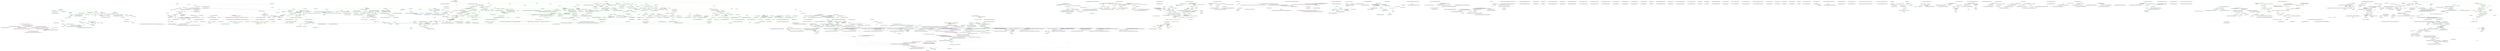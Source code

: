 digraph  {
n24 [label="Ninject.Activation.Blocks.ActivationBlock", span=""];
n0 [cluster="Ninject.Activation.Blocks.ActivationBlock.ActivationBlock(Ninject.Syntax.IResolutionRoot)", label="Entry Ninject.Activation.Blocks.ActivationBlock.ActivationBlock(Ninject.Syntax.IResolutionRoot)", span="43-43"];
n1 [cluster="Ninject.Activation.Blocks.ActivationBlock.ActivationBlock(Ninject.Syntax.IResolutionRoot)", color=red, community=0, label="1: Ensure.ArgumentNotNull(parent, ''parent'')", span="45-45"];
n2 [cluster="Ninject.Activation.Blocks.ActivationBlock.ActivationBlock(Ninject.Syntax.IResolutionRoot)", color=red, community=0, label="2: Parent = parent", span="46-46"];
n4 [cluster="Ninject.Infrastructure.Ensure.ArgumentNotNull(object, string)", label="Entry Ninject.Infrastructure.Ensure.ArgumentNotNull(object, string)", span="24-24"];
n3 [cluster="Ninject.Activation.Blocks.ActivationBlock.ActivationBlock(Ninject.Syntax.IResolutionRoot)", label="Exit Ninject.Activation.Blocks.ActivationBlock.ActivationBlock(Ninject.Syntax.IResolutionRoot)", span="43-43"];
n5 [cluster="Ninject.Activation.Blocks.ActivationBlock.CanResolve(Ninject.Activation.IRequest)", label="Entry Ninject.Activation.Blocks.ActivationBlock.CanResolve(Ninject.Activation.IRequest)", span="54-54"];
n6 [cluster="Ninject.Activation.Blocks.ActivationBlock.CanResolve(Ninject.Activation.IRequest)", color=red, community=0, label="0: Ensure.ArgumentNotNull(request, ''request'')", span="56-56"];
n7 [cluster="Ninject.Activation.Blocks.ActivationBlock.CanResolve(Ninject.Activation.IRequest)", color=red, community=0, label="0: return Parent.CanResolve(request);", span="57-57"];
n8 [cluster="Ninject.Activation.Blocks.ActivationBlock.CanResolve(Ninject.Activation.IRequest)", label="Exit Ninject.Activation.Blocks.ActivationBlock.CanResolve(Ninject.Activation.IRequest)", span="54-54"];
n9 [cluster="Ninject.Syntax.IResolutionRoot.CanResolve(Ninject.Activation.IRequest)", label="Entry Ninject.Syntax.IResolutionRoot.CanResolve(Ninject.Activation.IRequest)", span="36-36"];
n10 [cluster="Ninject.Activation.Blocks.ActivationBlock.Resolve(Ninject.Activation.IRequest)", label="Entry Ninject.Activation.Blocks.ActivationBlock.Resolve(Ninject.Activation.IRequest)", span="66-66"];
n11 [cluster="Ninject.Activation.Blocks.ActivationBlock.Resolve(Ninject.Activation.IRequest)", color=red, community=0, label="0: Ensure.ArgumentNotNull(request, ''request'')", span="68-68"];
n12 [cluster="Ninject.Activation.Blocks.ActivationBlock.Resolve(Ninject.Activation.IRequest)", color=red, community=0, label="0: return Parent.Resolve(request);", span="69-69"];
n13 [cluster="Ninject.Activation.Blocks.ActivationBlock.Resolve(Ninject.Activation.IRequest)", label="Exit Ninject.Activation.Blocks.ActivationBlock.Resolve(Ninject.Activation.IRequest)", span="66-66"];
n14 [cluster="Ninject.Syntax.IResolutionRoot.Resolve(Ninject.Activation.IRequest)", label="Entry Ninject.Syntax.IResolutionRoot.Resolve(Ninject.Activation.IRequest)", span="44-44"];
n15 [cluster="Ninject.Activation.Blocks.ActivationBlock.CreateRequest(System.Type, System.Func<Ninject.Planning.Bindings.IBindingMetadata, bool>, System.Collections.Generic.IEnumerable<Ninject.Parameters.IParameter>, bool)", label="Entry Ninject.Activation.Blocks.ActivationBlock.CreateRequest(System.Type, System.Func<Ninject.Planning.Bindings.IBindingMetadata, bool>, System.Collections.Generic.IEnumerable<Ninject.Parameters.IParameter>, bool)", span="80-80"];
n16 [cluster="Ninject.Activation.Blocks.ActivationBlock.CreateRequest(System.Type, System.Func<Ninject.Planning.Bindings.IBindingMetadata, bool>, System.Collections.Generic.IEnumerable<Ninject.Parameters.IParameter>, bool)", color=red, community=0, label="0: Ensure.ArgumentNotNull(service, ''service'')", span="82-82"];
n17 [cluster="Ninject.Activation.Blocks.ActivationBlock.CreateRequest(System.Type, System.Func<Ninject.Planning.Bindings.IBindingMetadata, bool>, System.Collections.Generic.IEnumerable<Ninject.Parameters.IParameter>, bool)", color=red, community=0, label="0: Ensure.ArgumentNotNull(parameters, ''parameters'')", span="83-83"];
n18 [cluster="Ninject.Activation.Blocks.ActivationBlock.CreateRequest(System.Type, System.Func<Ninject.Planning.Bindings.IBindingMetadata, bool>, System.Collections.Generic.IEnumerable<Ninject.Parameters.IParameter>, bool)", color=red, community=0, label="0: return new Request(service, constraint, parameters, () => this, isOptional);", span="84-84"];
n19 [cluster="Ninject.Activation.Blocks.ActivationBlock.CreateRequest(System.Type, System.Func<Ninject.Planning.Bindings.IBindingMetadata, bool>, System.Collections.Generic.IEnumerable<Ninject.Parameters.IParameter>, bool)", label="Exit Ninject.Activation.Blocks.ActivationBlock.CreateRequest(System.Type, System.Func<Ninject.Planning.Bindings.IBindingMetadata, bool>, System.Collections.Generic.IEnumerable<Ninject.Parameters.IParameter>, bool)", span="80-80"];
n20 [cluster="Ninject.Activation.Request.Request(System.Type, System.Func<Ninject.Planning.Bindings.IBindingMetadata, bool>, System.Collections.Generic.IEnumerable<Ninject.Parameters.IParameter>, System.Func<object>, bool)", label="Entry Ninject.Activation.Request.Request(System.Type, System.Func<Ninject.Planning.Bindings.IBindingMetadata, bool>, System.Collections.Generic.IEnumerable<Ninject.Parameters.IParameter>, System.Func<object>, bool)", span="86-86"];
n21 [cluster="lambda expression", label="Entry lambda expression", span="84-84"];
n22 [cluster="lambda expression", color=red, community=0, label="2: this", span="84-84"];
n23 [cluster="lambda expression", label="Exit lambda expression", span="84-84"];
d1 [cluster="Ninject.Activation.Blocks.ActivationBlock.ActivationBlock(Ninject.Syntax.IResolutionRoot)", color=green, community=0, label="1: Ensure.ArgumentNotNull(parent, ''parent'')", span="45-45"];
d2 [cluster="Ninject.Activation.Blocks.ActivationBlock.ActivationBlock(Ninject.Syntax.IResolutionRoot)", color=green, community=0, label="2: Parent = parent", span="46-46"];
d6 [cluster="Ninject.Activation.Blocks.ActivationBlock.CanResolve(Ninject.Activation.IRequest)", color=green, community=0, label="0: Ensure.ArgumentNotNull(request, ''request'')", span="56-56"];
d7 [cluster="Ninject.Activation.Blocks.ActivationBlock.CanResolve(Ninject.Activation.IRequest)", color=green, community=0, label="0: return Parent.CanResolve(request);", span="57-57"];
d11 [cluster="Ninject.Activation.Blocks.ActivationBlock.Resolve(Ninject.Activation.IRequest)", color=green, community=0, label="0: Ensure.ArgumentNotNull(request, ''request'')", span="68-68"];
d12 [cluster="Ninject.Activation.Blocks.ActivationBlock.Resolve(Ninject.Activation.IRequest)", color=green, community=0, label="0: return Parent.Resolve(request);", span="69-69"];
d16 [cluster="Ninject.Activation.Blocks.ActivationBlock.CreateRequest(System.Type, System.Func<Ninject.Planning.Bindings.IBindingMetadata, bool>, System.Collections.Generic.IEnumerable<Ninject.Parameters.IParameter>, bool)", color=green, community=0, label="0: Ensure.ArgumentNotNull(service, ''service'')", span="82-82"];
d17 [cluster="Ninject.Activation.Blocks.ActivationBlock.CreateRequest(System.Type, System.Func<Ninject.Planning.Bindings.IBindingMetadata, bool>, System.Collections.Generic.IEnumerable<Ninject.Parameters.IParameter>, bool)", color=green, community=0, label="0: Ensure.ArgumentNotNull(parameters, ''parameters'')", span="83-83"];
d18 [cluster="Ninject.Activation.Blocks.ActivationBlock.CreateRequest(System.Type, System.Func<Ninject.Planning.Bindings.IBindingMetadata, bool>, System.Collections.Generic.IEnumerable<Ninject.Parameters.IParameter>, bool)", color=green, community=0, label="0: return new Request(service, constraint, parameters, () => this, isOptional);", span="84-84"];
d22 [cluster="lambda expression", color=green, community=0, label="2: this", span="84-84"];
m0_0 [cluster="Ninject.Tests.Integration.ActivationBlockTests.ActivationBlockContext.ActivationBlockContext()", file="ActivationScopeTests.cs", label="Entry Ninject.Tests.Integration.ActivationBlockTests.ActivationBlockContext.ActivationBlockContext()", span="13-13"];
m0_1 [cluster="Ninject.Tests.Integration.ActivationBlockTests.ActivationBlockContext.ActivationBlockContext()", color=green, community=0, file="ActivationScopeTests.cs", label="0: kernel = new StandardKernel()", span="15-15"];
m0_2 [cluster="Ninject.Tests.Integration.ActivationBlockTests.ActivationBlockContext.ActivationBlockContext()", color=green, community=0, file="ActivationScopeTests.cs", label="1: block = new ActivationBlock(kernel)", span="16-16"];
m0_3 [cluster="Ninject.Tests.Integration.ActivationBlockTests.ActivationBlockContext.ActivationBlockContext()", file="ActivationScopeTests.cs", label="Exit Ninject.Tests.Integration.ActivationBlockTests.ActivationBlockContext.ActivationBlockContext()", span="13-13"];
m0_16 [cluster="Ninject.Tests.Integration.ActivationBlockTests.WhenBlockIsCreated.BlockDoesNotInterfereWithExternalResolution()", file="ActivationScopeTests.cs", label="Entry Ninject.Tests.Integration.ActivationBlockTests.WhenBlockIsCreated.BlockDoesNotInterfereWithExternalResolution()", span="34-34"];
m0_17 [cluster="Ninject.Tests.Integration.ActivationBlockTests.WhenBlockIsCreated.BlockDoesNotInterfereWithExternalResolution()", color=green, community=0, file="ActivationScopeTests.cs", label="0: kernel.Bind<IWeapon>().To<Sword>()", span="36-36"];
m0_18 [cluster="Ninject.Tests.Integration.ActivationBlockTests.WhenBlockIsCreated.BlockDoesNotInterfereWithExternalResolution()", color=green, community=0, file="ActivationScopeTests.cs", label="0: var weapon1 = block.Get<IWeapon>()", span="38-38"];
m0_19 [cluster="Ninject.Tests.Integration.ActivationBlockTests.WhenBlockIsCreated.BlockDoesNotInterfereWithExternalResolution()", color=green, community=0, file="ActivationScopeTests.cs", label="0: var weapon2 = kernel.Get<IWeapon>()", span="39-39"];
m0_20 [cluster="Ninject.Tests.Integration.ActivationBlockTests.WhenBlockIsCreated.BlockDoesNotInterfereWithExternalResolution()", color=green, community=0, file="ActivationScopeTests.cs", label="1: weapon1.ShouldNotBeSameAs(weapon2)", span="41-41"];
m0_21 [cluster="Ninject.Tests.Integration.ActivationBlockTests.WhenBlockIsCreated.BlockDoesNotInterfereWithExternalResolution()", file="ActivationScopeTests.cs", label="Exit Ninject.Tests.Integration.ActivationBlockTests.WhenBlockIsCreated.BlockDoesNotInterfereWithExternalResolution()", span="34-34"];
m0_41 [cluster="Unk.ShouldBeTrue", file="ActivationScopeTests.cs", label="Entry Unk.ShouldBeTrue", span=""];
m0_12 [cluster="Ninject.Syntax.BindingRoot.Bind<T>()", file="ActivationScopeTests.cs", label="Entry Ninject.Syntax.BindingRoot.Bind<T>()", span="34-34"];
m0_23 [cluster="Ninject.Tests.Integration.ActivationBlockTests.WhenBlockIsCreated.InstancesAreNotGarbageCollectedAsLongAsBlockRemainsAlive()", file="ActivationScopeTests.cs", label="Entry Ninject.Tests.Integration.ActivationBlockTests.WhenBlockIsCreated.InstancesAreNotGarbageCollectedAsLongAsBlockRemainsAlive()", span="45-45"];
m0_24 [cluster="Ninject.Tests.Integration.ActivationBlockTests.WhenBlockIsCreated.InstancesAreNotGarbageCollectedAsLongAsBlockRemainsAlive()", color=green, community=0, file="ActivationScopeTests.cs", label="0: kernel.Bind<NotifiesWhenDisposed>().ToSelf()", span="47-47"];
m0_25 [cluster="Ninject.Tests.Integration.ActivationBlockTests.WhenBlockIsCreated.InstancesAreNotGarbageCollectedAsLongAsBlockRemainsAlive()", color=green, community=0, file="ActivationScopeTests.cs", label="0: var instance = block.Get<NotifiesWhenDisposed>()", span="49-49"];
m0_26 [cluster="Ninject.Tests.Integration.ActivationBlockTests.WhenBlockIsCreated.InstancesAreNotGarbageCollectedAsLongAsBlockRemainsAlive()", color=green, community=0, file="ActivationScopeTests.cs", label="0: GC.Collect()", span="51-51"];
m0_28 [cluster="Ninject.Tests.Integration.ActivationBlockTests.WhenBlockIsCreated.InstancesAreNotGarbageCollectedAsLongAsBlockRemainsAlive()", color=green, community=0, file="ActivationScopeTests.cs", label="1: instance.IsDisposed.ShouldBeFalse()", span="54-54"];
m0_27 [cluster="Ninject.Tests.Integration.ActivationBlockTests.WhenBlockIsCreated.InstancesAreNotGarbageCollectedAsLongAsBlockRemainsAlive()", color=green, community=0, file="ActivationScopeTests.cs", label="0: GC.WaitForPendingFinalizers()", span="52-52"];
m0_29 [cluster="Ninject.Tests.Integration.ActivationBlockTests.WhenBlockIsCreated.InstancesAreNotGarbageCollectedAsLongAsBlockRemainsAlive()", file="ActivationScopeTests.cs", label="Exit Ninject.Tests.Integration.ActivationBlockTests.WhenBlockIsCreated.InstancesAreNotGarbageCollectedAsLongAsBlockRemainsAlive()", span="45-45"];
m0_4 [cluster="Ninject.StandardKernel.StandardKernel(params Ninject.Modules.IModule[])", file="ActivationScopeTests.cs", label="Entry Ninject.StandardKernel.StandardKernel(params Ninject.Modules.IModule[])", span="42-42"];
m0_34 [cluster="Ninject.Tests.Integration.ActivationBlockTests.WhenBlockIsDisposed.InstancesActivatedWithinBlockAreDeactivated()", file="ActivationScopeTests.cs", label="Entry Ninject.Tests.Integration.ActivationBlockTests.WhenBlockIsDisposed.InstancesActivatedWithinBlockAreDeactivated()", span="61-61"];
m0_35 [cluster="Ninject.Tests.Integration.ActivationBlockTests.WhenBlockIsDisposed.InstancesActivatedWithinBlockAreDeactivated()", color=green, community=0, file="ActivationScopeTests.cs", label="1: kernel.Bind<NotifiesWhenDisposed>().ToSelf()", span="63-63"];
m0_36 [cluster="Ninject.Tests.Integration.ActivationBlockTests.WhenBlockIsDisposed.InstancesActivatedWithinBlockAreDeactivated()", color=green, community=0, file="ActivationScopeTests.cs", label="0: var instance = block.Get<NotifiesWhenDisposed>()", span="65-65"];
m0_37 [cluster="Ninject.Tests.Integration.ActivationBlockTests.WhenBlockIsDisposed.InstancesActivatedWithinBlockAreDeactivated()", color=green, community=0, file="ActivationScopeTests.cs", label="0: block.Dispose()", span="66-66"];
m0_38 [cluster="Ninject.Tests.Integration.ActivationBlockTests.WhenBlockIsDisposed.InstancesActivatedWithinBlockAreDeactivated()", color=green, community=0, file="ActivationScopeTests.cs", label="1: instance.IsDisposed.ShouldBeTrue()", span="68-68"];
m0_39 [cluster="Ninject.Tests.Integration.ActivationBlockTests.WhenBlockIsDisposed.InstancesActivatedWithinBlockAreDeactivated()", file="ActivationScopeTests.cs", label="Exit Ninject.Tests.Integration.ActivationBlockTests.WhenBlockIsDisposed.InstancesActivatedWithinBlockAreDeactivated()", span="61-61"];
m0_14 [cluster="Ninject.Syntax.IResolutionRoot.Get<T>(params Ninject.Parameters.IParameter[])", file="ActivationScopeTests.cs", label="Entry Ninject.Syntax.IResolutionRoot.Get<T>(params Ninject.Parameters.IParameter[])", span="41-41"];
m0_15 [cluster="Unk.ShouldBeSameAs", file="ActivationScopeTests.cs", label="Entry Unk.ShouldBeSameAs", span=""];
m0_22 [cluster="Unk.ShouldNotBeSameAs", file="ActivationScopeTests.cs", label="Entry Unk.ShouldNotBeSameAs", span=""];
m0_13 [cluster="Ninject.Syntax.IBindingToSyntax<T>.To<TImplementation>()", file="ActivationScopeTests.cs", label="Entry Ninject.Syntax.IBindingToSyntax<T>.To<TImplementation>()", span="39-39"];
m0_30 [cluster="Ninject.Syntax.IBindingToSyntax<T>.ToSelf()", file="ActivationScopeTests.cs", label="Entry Ninject.Syntax.IBindingToSyntax<T>.ToSelf()", span="33-33"];
m0_40 [cluster="Ninject.Infrastructure.Disposal.DisposableObject.Dispose()", file="ActivationScopeTests.cs", label="Entry Ninject.Infrastructure.Disposal.DisposableObject.Dispose()", span="36-36"];
m0_32 [cluster="System.GC.WaitForPendingFinalizers()", file="ActivationScopeTests.cs", label="Entry System.GC.WaitForPendingFinalizers()", span="0-0"];
m0_31 [cluster="System.GC.Collect()", file="ActivationScopeTests.cs", label="Entry System.GC.Collect()", span="0-0"];
m0_6 [cluster="Ninject.Tests.Integration.ActivationBlockTests.WhenBlockIsCreated.FirstActivatedInstanceIsReusedWithinBlock()", file="ActivationScopeTests.cs", label="Entry Ninject.Tests.Integration.ActivationBlockTests.WhenBlockIsCreated.FirstActivatedInstanceIsReusedWithinBlock()", span="23-23"];
m0_7 [cluster="Ninject.Tests.Integration.ActivationBlockTests.WhenBlockIsCreated.FirstActivatedInstanceIsReusedWithinBlock()", color=green, community=0, file="ActivationScopeTests.cs", label="0: kernel.Bind<IWeapon>().To<Sword>()", span="25-25"];
m0_8 [cluster="Ninject.Tests.Integration.ActivationBlockTests.WhenBlockIsCreated.FirstActivatedInstanceIsReusedWithinBlock()", color=green, community=0, file="ActivationScopeTests.cs", label="0: var weapon1 = block.Get<IWeapon>()", span="27-27"];
m0_9 [cluster="Ninject.Tests.Integration.ActivationBlockTests.WhenBlockIsCreated.FirstActivatedInstanceIsReusedWithinBlock()", color=green, community=0, file="ActivationScopeTests.cs", label="0: var weapon2 = block.Get<IWeapon>()", span="28-28"];
m0_10 [cluster="Ninject.Tests.Integration.ActivationBlockTests.WhenBlockIsCreated.FirstActivatedInstanceIsReusedWithinBlock()", color=green, community=0, file="ActivationScopeTests.cs", label="1: weapon1.ShouldBeSameAs(weapon2)", span="30-30"];
m0_11 [cluster="Ninject.Tests.Integration.ActivationBlockTests.WhenBlockIsCreated.FirstActivatedInstanceIsReusedWithinBlock()", file="ActivationScopeTests.cs", label="Exit Ninject.Tests.Integration.ActivationBlockTests.WhenBlockIsCreated.FirstActivatedInstanceIsReusedWithinBlock()", span="23-23"];
m0_33 [cluster="Unk.ShouldBeFalse", file="ActivationScopeTests.cs", label="Entry Unk.ShouldBeFalse", span=""];
m0_42 [file="ActivationScopeTests.cs", label="Ninject.Tests.Integration.ActivationBlockTests.ActivationBlockContext", span=""];
m0_43 [file="ActivationScopeTests.cs", label="Ninject.Tests.Integration.ActivationBlockTests.WhenBlockIsCreated", span=""];
m0_44 [file="ActivationScopeTests.cs", label="Ninject.Tests.Integration.ActivationBlockTests.WhenBlockIsDisposed", span=""];
m1_0 [cluster="Ninject.Activation.Strategies.ActivationStrategyFor<T>.Activate(Ninject.Activation.IContext)", file="ActivationStrategyFor.cs", label="Entry Ninject.Activation.Strategies.ActivationStrategyFor<T>.Activate(Ninject.Activation.IContext)", span="34-34"];
m1_1 [cluster="Ninject.Activation.Strategies.ActivationStrategyFor<T>.Activate(Ninject.Activation.IContext)", color=green, community=0, file="ActivationStrategyFor.cs", label="1: Ensure.ArgumentNotNull(context, ''context'')", span="36-36"];
m1_2 [cluster="Ninject.Activation.Strategies.ActivationStrategyFor<T>.Activate(Ninject.Activation.IContext)", color=green, community=0, file="ActivationStrategyFor.cs", label="0: context.Instance is T", span="38-38"];
m1_3 [cluster="Ninject.Activation.Strategies.ActivationStrategyFor<T>.Activate(Ninject.Activation.IContext)", color=green, community=0, file="ActivationStrategyFor.cs", label="4: Activate(context, (T)context.Instance)", span="39-39"];
m1_12 [cluster="Unk.TryGetValue", file="ActivationStrategyFor.cs", label="Entry Unk.TryGetValue", span=""];
m1_14 [cluster="Ninject.Planning.Planner.CreateEmptyPlan(System.Type)", file="ActivationStrategyFor.cs", label="Entry Ninject.Planning.Planner.CreateEmptyPlan(System.Type)", span="69-69"];
m1_29 [cluster="Unk.Map", file="ActivationStrategyFor.cs", label="Entry Unk.Map", span=""];
m1_18 [cluster="Ninject.Planning.Plan.Plan(System.Type)", file="ActivationStrategyFor.cs", label="Entry Ninject.Planning.Plan.Plan(System.Type)", span="25-25"];
m1_6 [cluster="Ninject.Planning.Planner.GetPlan(System.Type)", file="ActivationStrategyFor.cs", label="Entry Ninject.Planning.Planner.GetPlan(System.Type)", span="48-48"];
m1_13 [cluster="Ninject.Planning.Planner.CreateNewPlan(System.Type)", file="ActivationStrategyFor.cs", label="Entry Ninject.Planning.Planner.CreateNewPlan(System.Type)", span="82-82"];
m1_7 [cluster="Ninject.Activation.Strategies.ActivationStrategyFor<T>.Deactivate(Ninject.Activation.IContext)", color=red, community=0, file="ActivationStrategyFor.cs", label="0: Entry Ninject.Activation.Strategies.ActivationStrategyFor<T>.Deactivate(Ninject.Activation.IContext)", span="46-46"];
m1_9 [cluster="Ninject.Activation.Strategies.ActivationStrategyFor<T>.Deactivate(Ninject.Activation.IContext)", color=green, community=0, file="ActivationStrategyFor.cs", label="4: context.Instance is T", span="50-50"];
m1_8 [cluster="Ninject.Activation.Strategies.ActivationStrategyFor<T>.Deactivate(Ninject.Activation.IContext)", color=green, community=0, file="ActivationStrategyFor.cs", label="0: Ensure.ArgumentNotNull(context, ''context'')", span="48-48"];
m1_10 [cluster="Ninject.Activation.Strategies.ActivationStrategyFor<T>.Deactivate(Ninject.Activation.IContext)", color=green, community=0, file="ActivationStrategyFor.cs", label="4: Deactivate(context, (T)context.Instance)", span="51-51"];
m1_27 [cluster="System.Threading.ReaderWriterLockSlim.EnterWriteLock()", file="ActivationStrategyFor.cs", label="Entry System.Threading.ReaderWriterLockSlim.EnterWriteLock()", span="0-0"];
m1_33 [cluster="Unk.Execute", file="ActivationStrategyFor.cs", label="Entry Unk.Execute", span=""];
m1_5 [cluster="System.Collections.Generic.IEnumerable<TSource>.ToList<TSource>()", file="ActivationStrategyFor.cs", label="Entry System.Collections.Generic.IEnumerable<TSource>.ToList<TSource>()", span="0-0"];
m1_11 [cluster="System.Threading.ReaderWriterLockSlim.EnterUpgradeableReadLock()", file="ActivationStrategyFor.cs", label="Entry System.Threading.ReaderWriterLockSlim.EnterUpgradeableReadLock()", span="0-0"];
m1_15 [cluster="Ninject.Planning.Planner.CreateEmptyPlan(System.Type)", file="ActivationStrategyFor.cs", label="Ninject.Activation.Strategies.ActivationStrategyFor<T>", span=""];
m1_16 [cluster="Ninject.Planning.Planner.CreateEmptyPlan(System.Type)", file="ActivationStrategyFor.cs", label="return new Plan(type);", span="73-73"];
m1_17 [cluster="Ninject.Planning.Planner.CreateEmptyPlan(System.Type)", file="ActivationStrategyFor.cs", label="Exit Ninject.Planning.Planner.CreateEmptyPlan(System.Type)", span="69-69"];
m1_28 [cluster="Unk.Add", file="ActivationStrategyFor.cs", label="Entry Unk.Add", span=""];
m1_30 [cluster="lambda expression", file="ActivationStrategyFor.cs", label="Entry lambda expression", span="95-95"];
m1_31 [cluster="lambda expression", file="ActivationStrategyFor.cs", label="s.Execute(plan)", span="95-95"];
m1_32 [cluster="lambda expression", file="ActivationStrategyFor.cs", label="Exit lambda expression", span="95-95"];
m1_4 [cluster="Ninject.Activation.Strategies.ActivationStrategyFor<T>.Activate(Ninject.Activation.IContext)", file="ActivationStrategyFor.cs", label="Exit Ninject.Activation.Strategies.ActivationStrategyFor<T>.Activate(Ninject.Activation.IContext)", span="34-34"];
m1_19 [cluster="Ninject.Planning.Planner.CreateNewPlan(System.Type)", file="ActivationStrategyFor.cs", label="this.plannerLock.EnterWriteLock()", span="84-84"];
m1_20 [cluster="Ninject.Planning.Planner.CreateNewPlan(System.Type)", file="ActivationStrategyFor.cs", label="this.plans.TryGetValue(type, out IPlan plan)", span="88-88"];
m1_22 [cluster="Ninject.Planning.Planner.CreateNewPlan(System.Type)", file="ActivationStrategyFor.cs", label="plan = this.CreateEmptyPlan(type)", span="93-93"];
m1_23 [cluster="Ninject.Planning.Planner.CreateNewPlan(System.Type)", file="ActivationStrategyFor.cs", label="this.plans.Add(type, plan)", span="94-94"];
m1_21 [cluster="Ninject.Planning.Planner.CreateNewPlan(System.Type)", file="ActivationStrategyFor.cs", label="return plan;", span="90-90"];
m1_24 [cluster="Ninject.Planning.Planner.CreateNewPlan(System.Type)", file="ActivationStrategyFor.cs", label="this.Strategies.Map(s => s.Execute(plan))", span="95-95"];
m1_25 [cluster="Ninject.Planning.Planner.CreateNewPlan(System.Type)", file="ActivationStrategyFor.cs", label="return plan;", span="97-97"];
m1_26 [cluster="Ninject.Planning.Planner.CreateNewPlan(System.Type)", file="ActivationStrategyFor.cs", label="Exit Ninject.Planning.Planner.CreateNewPlan(System.Type)", span="82-82"];
m1_34 [file="ActivationStrategyFor.cs", label="Ninject.Planning.Planner", span=""];
m2_13 [cluster="System.Collections.Generic.List<T>.List()", file="Binding.cs", label="Entry System.Collections.Generic.List<T>.List()", span="0-0"];
m2_18 [cluster="System.Func<T, TResult>.Invoke(T)", file="Binding.cs", label="Entry System.Func<T, TResult>.Invoke(T)", span="0-0"];
m2_0 [cluster="Ninject.Planning.Bindings.Binding.Binding(System.Type)", file="Binding.cs", label="Entry Ninject.Planning.Bindings.Binding.Binding(System.Type)", span="85-85"];
m2_1 [cluster="Ninject.Planning.Bindings.Binding.Binding(System.Type)", file="Binding.cs", label="Exit Ninject.Planning.Bindings.Binding.Binding(System.Type)", span="85-85"];
m2_23 [cluster="Ninject.Planning.Bindings.Binding.Matches(Ninject.Activation.IRequest)", file="Binding.cs", label="Entry Ninject.Planning.Bindings.Binding.Matches(Ninject.Activation.IRequest)", span="132-132"];
m2_24 [cluster="Ninject.Planning.Bindings.Binding.Matches(Ninject.Activation.IRequest)", color=green, community=0, file="Binding.cs", label="0: Ensure.ArgumentNotNull(request, ''request'')", span="134-134"];
m2_25 [cluster="Ninject.Planning.Bindings.Binding.Matches(Ninject.Activation.IRequest)", color=green, community=0, file="Binding.cs", label="0: return Condition == null || Condition(request);", span="135-135"];
m2_26 [cluster="Ninject.Planning.Bindings.Binding.Matches(Ninject.Activation.IRequest)", file="Binding.cs", label="Exit Ninject.Planning.Bindings.Binding.Matches(Ninject.Activation.IRequest)", span="132-132"];
m2_19 [cluster="Ninject.Planning.Bindings.Binding.GetScope(Ninject.Activation.IContext)", file="Binding.cs", label="Entry Ninject.Planning.Bindings.Binding.GetScope(Ninject.Activation.IContext)", span="121-121"];
m2_20 [cluster="Ninject.Planning.Bindings.Binding.GetScope(Ninject.Activation.IContext)", color=green, community=0, file="Binding.cs", label="0: Ensure.ArgumentNotNull(context, ''context'')", span="123-123"];
m2_21 [cluster="Ninject.Planning.Bindings.Binding.GetScope(Ninject.Activation.IContext)", color=green, community=0, file="Binding.cs", label="0: return ScopeCallback(context);", span="124-124"];
m2_22 [cluster="Ninject.Planning.Bindings.Binding.GetScope(Ninject.Activation.IContext)", file="Binding.cs", label="Exit Ninject.Planning.Bindings.Binding.GetScope(Ninject.Activation.IContext)", span="121-121"];
m2_14 [cluster="Ninject.Planning.Bindings.Binding.GetProvider(Ninject.Activation.IContext)", file="Binding.cs", label="Entry Ninject.Planning.Bindings.Binding.GetProvider(Ninject.Activation.IContext)", span="110-110"];
m2_15 [cluster="Ninject.Planning.Bindings.Binding.GetProvider(Ninject.Activation.IContext)", color=green, community=0, file="Binding.cs", label="0: Ensure.ArgumentNotNull(context, ''context'')", span="112-112"];
m2_16 [cluster="Ninject.Planning.Bindings.Binding.GetProvider(Ninject.Activation.IContext)", color=green, community=0, file="Binding.cs", label="0: return ProviderCallback(context);", span="113-113"];
m2_17 [cluster="Ninject.Planning.Bindings.Binding.GetProvider(Ninject.Activation.IContext)", file="Binding.cs", label="Exit Ninject.Planning.Bindings.Binding.GetProvider(Ninject.Activation.IContext)", span="110-110"];
m2_2 [cluster="Ninject.Planning.Bindings.Binding.Binding(System.Type, Ninject.Planning.Bindings.IBindingMetadata)", file="Binding.cs", label="Entry Ninject.Planning.Bindings.Binding.Binding(System.Type, Ninject.Planning.Bindings.IBindingMetadata)", span="92-92"];
m2_3 [cluster="Ninject.Planning.Bindings.Binding.Binding(System.Type, Ninject.Planning.Bindings.IBindingMetadata)", color=green, community=0, file="Binding.cs", label="0: Ensure.ArgumentNotNull(service, ''service'')", span="94-94"];
m2_4 [cluster="Ninject.Planning.Bindings.Binding.Binding(System.Type, Ninject.Planning.Bindings.IBindingMetadata)", color=green, community=0, file="Binding.cs", label="1: Ensure.ArgumentNotNull(metadata, ''metadata'')", span="95-95"];
m2_5 [cluster="Ninject.Planning.Bindings.Binding.Binding(System.Type, Ninject.Planning.Bindings.IBindingMetadata)", color=green, community=0, file="Binding.cs", label="1: Service = service", span="97-97"];
m2_6 [cluster="Ninject.Planning.Bindings.Binding.Binding(System.Type, Ninject.Planning.Bindings.IBindingMetadata)", color=green, community=0, file="Binding.cs", label="1: Metadata = metadata", span="98-98"];
m2_7 [cluster="Ninject.Planning.Bindings.Binding.Binding(System.Type, Ninject.Planning.Bindings.IBindingMetadata)", color=green, community=0, file="Binding.cs", label="1: Parameters = new List<IParameter>()", span="99-99"];
m2_8 [cluster="Ninject.Planning.Bindings.Binding.Binding(System.Type, Ninject.Planning.Bindings.IBindingMetadata)", color=green, community=0, file="Binding.cs", label="0: ActivationActions = new List<Action<IContext>>()", span="100-100"];
m2_9 [cluster="Ninject.Planning.Bindings.Binding.Binding(System.Type, Ninject.Planning.Bindings.IBindingMetadata)", color=green, community=0, file="Binding.cs", label="1: DeactivationActions = new List<Action<IContext>>()", span="101-101"];
m2_10 [cluster="Ninject.Planning.Bindings.Binding.Binding(System.Type, Ninject.Planning.Bindings.IBindingMetadata)", color=green, community=0, file="Binding.cs", label="1: ScopeCallback = StandardScopeCallbacks.Singleton", span="102-102"];
m2_11 [cluster="Ninject.Planning.Bindings.Binding.Binding(System.Type, Ninject.Planning.Bindings.IBindingMetadata)", file="Binding.cs", label="Exit Ninject.Planning.Bindings.Binding.Binding(System.Type, Ninject.Planning.Bindings.IBindingMetadata)", span="92-92"];
m2_27 [file="Binding.cs", label="Ninject.Planning.Bindings.Binding", span=""];
m3_22 [cluster="Unk.Activate", file="BindingActionStrategyTests.cs", label="Entry Unk.Activate", span=""];
m3_23 [cluster="Unk.ShouldBeTrue", file="BindingActionStrategyTests.cs", label="Entry Unk.ShouldBeTrue", span=""];
m3_8 [cluster="Ninject.Tests.Unit.BindingActionStrategyTests.WhenActivateIsCalled.StrategyInvokesActivationActionsDefinedInBinding()", file="BindingActionStrategyTests.cs", label="Entry Ninject.Tests.Unit.BindingActionStrategyTests.WhenActivateIsCalled.StrategyInvokesActivationActionsDefinedInBinding()", span="27-27"];
m3_9 [cluster="Ninject.Tests.Unit.BindingActionStrategyTests.WhenActivateIsCalled.StrategyInvokesActivationActionsDefinedInBinding()", color=green, community=0, file="BindingActionStrategyTests.cs", label="2: bool action1WasCalled = false", span="29-29"];
m3_10 [cluster="Ninject.Tests.Unit.BindingActionStrategyTests.WhenActivateIsCalled.StrategyInvokesActivationActionsDefinedInBinding()", color=green, community=0, file="BindingActionStrategyTests.cs", label="6: bool action2WasCalled = false", span="30-30"];
m3_11 [cluster="Ninject.Tests.Unit.BindingActionStrategyTests.WhenActivateIsCalled.StrategyInvokesActivationActionsDefinedInBinding()", color=green, community=0, file="BindingActionStrategyTests.cs", label="1: Action<IContext> action1 = c => action1WasCalled = true", span="32-32"];
m3_12 [cluster="Ninject.Tests.Unit.BindingActionStrategyTests.WhenActivateIsCalled.StrategyInvokesActivationActionsDefinedInBinding()", color=green, community=0, file="BindingActionStrategyTests.cs", label="1: Action<IContext> action2 = c => action2WasCalled = true", span="33-33"];
m3_13 [cluster="Ninject.Tests.Unit.BindingActionStrategyTests.WhenActivateIsCalled.StrategyInvokesActivationActionsDefinedInBinding()", color=green, community=0, file="BindingActionStrategyTests.cs", label="0: var actions = new[] { action1, action2 }", span="34-34"];
m3_14 [cluster="Ninject.Tests.Unit.BindingActionStrategyTests.WhenActivateIsCalled.StrategyInvokesActivationActionsDefinedInBinding()", color=green, community=0, file="BindingActionStrategyTests.cs", label="0: contextMock.SetupGet(x => x.Binding).Returns(bindingMock.Object)", span="36-36"];
m3_15 [cluster="Ninject.Tests.Unit.BindingActionStrategyTests.WhenActivateIsCalled.StrategyInvokesActivationActionsDefinedInBinding()", color=green, community=0, file="BindingActionStrategyTests.cs", label="0: bindingMock.SetupGet(x => x.ActivationActions).Returns(actions)", span="37-37"];
m3_16 [cluster="Ninject.Tests.Unit.BindingActionStrategyTests.WhenActivateIsCalled.StrategyInvokesActivationActionsDefinedInBinding()", color=green, community=0, file="BindingActionStrategyTests.cs", label="1: strategy.Activate(contextMock.Object)", span="38-38"];
m3_17 [cluster="Ninject.Tests.Unit.BindingActionStrategyTests.WhenActivateIsCalled.StrategyInvokesActivationActionsDefinedInBinding()", color=green, community=0, file="BindingActionStrategyTests.cs", label="0: action1WasCalled.ShouldBeTrue()", span="40-40"];
m3_18 [cluster="Ninject.Tests.Unit.BindingActionStrategyTests.WhenActivateIsCalled.StrategyInvokesActivationActionsDefinedInBinding()", color=green, community=0, file="BindingActionStrategyTests.cs", label="1: action2WasCalled.ShouldBeTrue()", span="41-41"];
m3_19 [cluster="Ninject.Tests.Unit.BindingActionStrategyTests.WhenActivateIsCalled.StrategyInvokesActivationActionsDefinedInBinding()", file="BindingActionStrategyTests.cs", label="Exit Ninject.Tests.Unit.BindingActionStrategyTests.WhenActivateIsCalled.StrategyInvokesActivationActionsDefinedInBinding()", span="27-27"];
m3_20 [cluster="Unk.SetupGet", file="BindingActionStrategyTests.cs", label="Entry Unk.SetupGet", span=""];
m3_48 [cluster="Unk.Deactivate", file="BindingActionStrategyTests.cs", label="Entry Unk.Deactivate", span=""];
m3_21 [cluster="Unk.Returns", file="BindingActionStrategyTests.cs", label="Entry Unk.Returns", span=""];
m3_5 [cluster="Mock<IContext>.cstr", file="BindingActionStrategyTests.cs", label="Entry Mock<IContext>.cstr", span=""];
m3_7 [cluster="Ninject.Activation.Strategies.BindingActionStrategy.BindingActionStrategy()", file="BindingActionStrategyTests.cs", label="Entry Ninject.Activation.Strategies.BindingActionStrategy.BindingActionStrategy()", span="27-27"];
m3_6 [cluster="Mock<IBinding>.cstr", file="BindingActionStrategyTests.cs", label="Entry Mock<IBinding>.cstr", span=""];
m3_52 [cluster="lambda expression", file="BindingActionStrategyTests.cs", label="Entry lambda expression", span="54-54"];
m3_30 [cluster="lambda expression", file="BindingActionStrategyTests.cs", label="Entry lambda expression", span="36-36"];
m3_33 [cluster="lambda expression", file="BindingActionStrategyTests.cs", label="Entry lambda expression", span="37-37"];
m3_24 [cluster="lambda expression", file="BindingActionStrategyTests.cs", label="Entry lambda expression", span="32-32"];
m3_25 [cluster="lambda expression", color=green, community=0, file="BindingActionStrategyTests.cs", label="1: action1WasCalled = true", span="32-32"];
m3_26 [cluster="lambda expression", file="BindingActionStrategyTests.cs", label="Exit lambda expression", span="32-32"];
m3_27 [cluster="lambda expression", file="BindingActionStrategyTests.cs", label="Entry lambda expression", span="33-33"];
m3_28 [cluster="lambda expression", color=green, community=0, file="BindingActionStrategyTests.cs", label="0: action2WasCalled = true", span="33-33"];
m3_29 [cluster="lambda expression", file="BindingActionStrategyTests.cs", label="Exit lambda expression", span="33-33"];
m3_31 [cluster="lambda expression", color=green, community=0, file="BindingActionStrategyTests.cs", label="2: x.Binding", span="36-36"];
m3_32 [cluster="lambda expression", file="BindingActionStrategyTests.cs", label="Exit lambda expression", span="36-36"];
m3_34 [cluster="lambda expression", color=green, community=0, file="BindingActionStrategyTests.cs", label="2: x.ActivationActions", span="37-37"];
m3_35 [cluster="lambda expression", file="BindingActionStrategyTests.cs", label="Exit lambda expression", span="37-37"];
m3_55 [cluster="lambda expression", file="BindingActionStrategyTests.cs", label="Entry lambda expression", span="57-57"];
m3_58 [cluster="lambda expression", file="BindingActionStrategyTests.cs", label="Entry lambda expression", span="58-58"];
m3_49 [cluster="lambda expression", file="BindingActionStrategyTests.cs", label="Entry lambda expression", span="53-53"];
m3_50 [cluster="lambda expression", color=green, community=0, file="BindingActionStrategyTests.cs", label="1: action1WasCalled = true", span="53-53"];
m3_51 [cluster="lambda expression", file="BindingActionStrategyTests.cs", label="Exit lambda expression", span="53-53"];
m3_53 [cluster="lambda expression", color=green, community=0, file="BindingActionStrategyTests.cs", label="0: action2WasCalled = true", span="54-54"];
m3_54 [cluster="lambda expression", file="BindingActionStrategyTests.cs", label="Exit lambda expression", span="54-54"];
m3_56 [cluster="lambda expression", color=green, community=0, file="BindingActionStrategyTests.cs", label="2: x.Binding", span="57-57"];
m3_57 [cluster="lambda expression", file="BindingActionStrategyTests.cs", label="Exit lambda expression", span="57-57"];
m3_59 [cluster="lambda expression", color=green, community=0, file="BindingActionStrategyTests.cs", label="2: x.DeactivationActions", span="58-58"];
m3_60 [cluster="lambda expression", file="BindingActionStrategyTests.cs", label="Exit lambda expression", span="58-58"];
m3_0 [cluster="Ninject.Tests.Unit.BindingActionStrategyTests.BindingActionStrategyContext.BindingActionStrategyContext()", file="BindingActionStrategyTests.cs", label="Entry Ninject.Tests.Unit.BindingActionStrategyTests.BindingActionStrategyContext.BindingActionStrategyContext()", span="16-16"];
m3_1 [cluster="Ninject.Tests.Unit.BindingActionStrategyTests.BindingActionStrategyContext.BindingActionStrategyContext()", color=green, community=0, file="BindingActionStrategyTests.cs", label="0: contextMock = new Mock<IContext>()", span="18-18"];
m3_2 [cluster="Ninject.Tests.Unit.BindingActionStrategyTests.BindingActionStrategyContext.BindingActionStrategyContext()", color=green, community=0, file="BindingActionStrategyTests.cs", label="0: bindingMock = new Mock<IBinding>()", span="19-19"];
m3_3 [cluster="Ninject.Tests.Unit.BindingActionStrategyTests.BindingActionStrategyContext.BindingActionStrategyContext()", color=green, community=0, file="BindingActionStrategyTests.cs", label="1: strategy = new BindingActionStrategy()", span="20-20"];
m3_4 [cluster="Ninject.Tests.Unit.BindingActionStrategyTests.BindingActionStrategyContext.BindingActionStrategyContext()", file="BindingActionStrategyTests.cs", label="Exit Ninject.Tests.Unit.BindingActionStrategyTests.BindingActionStrategyContext.BindingActionStrategyContext()", span="16-16"];
m3_36 [cluster="Ninject.Tests.Unit.BindingActionStrategyTests.WhenDeactivateIsCalled.StrategyInvokesDeactivationActionsDefinedInBinding()", file="BindingActionStrategyTests.cs", label="Entry Ninject.Tests.Unit.BindingActionStrategyTests.WhenDeactivateIsCalled.StrategyInvokesDeactivationActionsDefinedInBinding()", span="48-48"];
m3_37 [cluster="Ninject.Tests.Unit.BindingActionStrategyTests.WhenDeactivateIsCalled.StrategyInvokesDeactivationActionsDefinedInBinding()", color=green, community=0, file="BindingActionStrategyTests.cs", label="2: bool action1WasCalled = false", span="50-50"];
m3_38 [cluster="Ninject.Tests.Unit.BindingActionStrategyTests.WhenDeactivateIsCalled.StrategyInvokesDeactivationActionsDefinedInBinding()", color=green, community=0, file="BindingActionStrategyTests.cs", label="6: bool action2WasCalled = false", span="51-51"];
m3_39 [cluster="Ninject.Tests.Unit.BindingActionStrategyTests.WhenDeactivateIsCalled.StrategyInvokesDeactivationActionsDefinedInBinding()", color=green, community=0, file="BindingActionStrategyTests.cs", label="1: Action<IContext> action1 = c => action1WasCalled = true", span="53-53"];
m3_40 [cluster="Ninject.Tests.Unit.BindingActionStrategyTests.WhenDeactivateIsCalled.StrategyInvokesDeactivationActionsDefinedInBinding()", color=green, community=0, file="BindingActionStrategyTests.cs", label="1: Action<IContext> action2 = c => action2WasCalled = true", span="54-54"];
m3_41 [cluster="Ninject.Tests.Unit.BindingActionStrategyTests.WhenDeactivateIsCalled.StrategyInvokesDeactivationActionsDefinedInBinding()", color=green, community=0, file="BindingActionStrategyTests.cs", label="0: var actions = new[] { action1, action2 }", span="55-55"];
m3_42 [cluster="Ninject.Tests.Unit.BindingActionStrategyTests.WhenDeactivateIsCalled.StrategyInvokesDeactivationActionsDefinedInBinding()", color=green, community=0, file="BindingActionStrategyTests.cs", label="0: contextMock.SetupGet(x => x.Binding).Returns(bindingMock.Object)", span="57-57"];
m3_43 [cluster="Ninject.Tests.Unit.BindingActionStrategyTests.WhenDeactivateIsCalled.StrategyInvokesDeactivationActionsDefinedInBinding()", color=green, community=0, file="BindingActionStrategyTests.cs", label="0: bindingMock.SetupGet(x => x.DeactivationActions).Returns(actions)", span="58-58"];
m3_44 [cluster="Ninject.Tests.Unit.BindingActionStrategyTests.WhenDeactivateIsCalled.StrategyInvokesDeactivationActionsDefinedInBinding()", color=green, community=0, file="BindingActionStrategyTests.cs", label="1: strategy.Deactivate(contextMock.Object)", span="59-59"];
m3_45 [cluster="Ninject.Tests.Unit.BindingActionStrategyTests.WhenDeactivateIsCalled.StrategyInvokesDeactivationActionsDefinedInBinding()", color=green, community=0, file="BindingActionStrategyTests.cs", label="0: action1WasCalled.ShouldBeTrue()", span="61-61"];
m3_46 [cluster="Ninject.Tests.Unit.BindingActionStrategyTests.WhenDeactivateIsCalled.StrategyInvokesDeactivationActionsDefinedInBinding()", color=green, community=0, file="BindingActionStrategyTests.cs", label="1: action2WasCalled.ShouldBeTrue()", span="62-62"];
m3_47 [cluster="Ninject.Tests.Unit.BindingActionStrategyTests.WhenDeactivateIsCalled.StrategyInvokesDeactivationActionsDefinedInBinding()", file="BindingActionStrategyTests.cs", label="Exit Ninject.Tests.Unit.BindingActionStrategyTests.WhenDeactivateIsCalled.StrategyInvokesDeactivationActionsDefinedInBinding()", span="48-48"];
m3_61 [file="BindingActionStrategyTests.cs", label="Ninject.Tests.Unit.BindingActionStrategyTests.BindingActionStrategyContext", span=""];
m3_62 [file="BindingActionStrategyTests.cs", label="Ninject.Tests.Unit.BindingActionStrategyTests.WhenActivateIsCalled", span=""];
m3_63 [file="BindingActionStrategyTests.cs", label="Ninject.Tests.Unit.BindingActionStrategyTests.WhenDeactivateIsCalled", span=""];
m4_18 [cluster="Unk.ShouldBe", file="BindingRoot.cs", label="Entry Unk.ShouldBe", span=""];
m4_7 [cluster="Ninject.Syntax.BindingRoot.Bind<T>()", file="BindingRoot.cs", label="Entry Ninject.Syntax.BindingRoot.Bind<T>()", span="27-27"];
m4_10 [cluster="Ninject.Tests.Integration.EnumerableDependenciesTests.UnconstrainedDependenciesContext.VerifyInjection(Ninject.Tests.Integration.EnumerableDependenciesTests.Fakes.IParent)", file="BindingRoot.cs", label="Entry Ninject.Tests.Integration.EnumerableDependenciesTests.UnconstrainedDependenciesContext.VerifyInjection(Ninject.Tests.Integration.EnumerableDependenciesTests.Fakes.IParent)", span="15-15"];
m4_17 [cluster="Unk.ShouldNotBeNull", file="BindingRoot.cs", label="Entry Unk.ShouldNotBeNull", span=""];
m4_9 [cluster="Ninject.Syntax.IResolutionRoot.Get<T>(params Ninject.Parameters.IParameter[])", file="BindingRoot.cs", label="Entry Ninject.Syntax.IResolutionRoot.Get<T>(params Ninject.Parameters.IParameter[])", span="34-34"];
m4_8 [cluster="Ninject.Syntax.IBindingToSyntax<T>.To<TImplementation>()", file="BindingRoot.cs", label="Entry Ninject.Syntax.IBindingToSyntax<T>.To<TImplementation>()", span="42-42"];
m4_11 [cluster="Ninject.Tests.Integration.EnumerableDependenciesTests.WhenServiceRequestsUnconstrainedEnumerableOfDependencies.EmptyEnumerableIsInjectedWhenNoBindingIsAvailable()", file="BindingRoot.cs", label="Entry Ninject.Tests.Integration.EnumerableDependenciesTests.WhenServiceRequestsUnconstrainedEnumerableOfDependencies.EmptyEnumerableIsInjectedWhenNoBindingIsAvailable()", span="35-35"];
m4_12 [cluster="Ninject.Tests.Integration.EnumerableDependenciesTests.WhenServiceRequestsUnconstrainedEnumerableOfDependencies.EmptyEnumerableIsInjectedWhenNoBindingIsAvailable()", color=red, community=0, file="BindingRoot.cs", label="1: this.Kernel.Bind<IParent>().To<RequestsEnumerable>()", span="37-37"];
m4_13 [cluster="Ninject.Tests.Integration.EnumerableDependenciesTests.WhenServiceRequestsUnconstrainedEnumerableOfDependencies.EmptyEnumerableIsInjectedWhenNoBindingIsAvailable()", color=red, community=0, file="BindingRoot.cs", label="0: var parent = this.Kernel.Get<IParent>()", span="39-39"];
m4_14 [cluster="Ninject.Tests.Integration.EnumerableDependenciesTests.WhenServiceRequestsUnconstrainedEnumerableOfDependencies.EmptyEnumerableIsInjectedWhenNoBindingIsAvailable()", color=red, community=0, file="BindingRoot.cs", label="0: parent.ShouldNotBeNull()", span="41-41"];
m4_15 [cluster="Ninject.Tests.Integration.EnumerableDependenciesTests.WhenServiceRequestsUnconstrainedEnumerableOfDependencies.EmptyEnumerableIsInjectedWhenNoBindingIsAvailable()", color=red, community=0, file="BindingRoot.cs", label="1: parent.Children.Count.ShouldBe(0)", span="42-42"];
m4_16 [cluster="Ninject.Tests.Integration.EnumerableDependenciesTests.WhenServiceRequestsUnconstrainedEnumerableOfDependencies.EmptyEnumerableIsInjectedWhenNoBindingIsAvailable()", file="BindingRoot.cs", label="Exit Ninject.Tests.Integration.EnumerableDependenciesTests.WhenServiceRequestsUnconstrainedEnumerableOfDependencies.EmptyEnumerableIsInjectedWhenNoBindingIsAvailable()", span="35-35"];
m4_0 [cluster="Ninject.Tests.Integration.EnumerableDependenciesTests.WhenServiceRequestsUnconstrainedEnumerableOfDependencies.ServiceIsInjectedWithEnumeratorOfAllAvailableDependencies()", file="BindingRoot.cs", label="Entry Ninject.Tests.Integration.EnumerableDependenciesTests.WhenServiceRequestsUnconstrainedEnumerableOfDependencies.ServiceIsInjectedWithEnumeratorOfAllAvailableDependencies()", span="23-23"];
m4_1 [cluster="Ninject.Tests.Integration.EnumerableDependenciesTests.WhenServiceRequestsUnconstrainedEnumerableOfDependencies.ServiceIsInjectedWithEnumeratorOfAllAvailableDependencies()", color=red, community=0, file="BindingRoot.cs", label="0: this.Kernel.Bind<IParent>().To<RequestsEnumerable>()", span="25-25"];
m4_2 [cluster="Ninject.Tests.Integration.EnumerableDependenciesTests.WhenServiceRequestsUnconstrainedEnumerableOfDependencies.ServiceIsInjectedWithEnumeratorOfAllAvailableDependencies()", color=red, community=0, file="BindingRoot.cs", label="0: this.Kernel.Bind<IChild>().To<ChildA>()", span="26-26"];
m4_3 [cluster="Ninject.Tests.Integration.EnumerableDependenciesTests.WhenServiceRequestsUnconstrainedEnumerableOfDependencies.ServiceIsInjectedWithEnumeratorOfAllAvailableDependencies()", color=red, community=0, file="BindingRoot.cs", label="0: this.Kernel.Bind<IChild>().To<ChildB>()", span="27-27"];
m4_4 [cluster="Ninject.Tests.Integration.EnumerableDependenciesTests.WhenServiceRequestsUnconstrainedEnumerableOfDependencies.ServiceIsInjectedWithEnumeratorOfAllAvailableDependencies()", color=red, community=0, file="BindingRoot.cs", label="0: var parent = this.Kernel.Get<IParent>()", span="29-29"];
m4_5 [cluster="Ninject.Tests.Integration.EnumerableDependenciesTests.WhenServiceRequestsUnconstrainedEnumerableOfDependencies.ServiceIsInjectedWithEnumeratorOfAllAvailableDependencies()", color=red, community=0, file="BindingRoot.cs", label="1: VerifyInjection(parent)", span="31-31"];
m4_6 [cluster="Ninject.Tests.Integration.EnumerableDependenciesTests.WhenServiceRequestsUnconstrainedEnumerableOfDependencies.ServiceIsInjectedWithEnumeratorOfAllAvailableDependencies()", file="BindingRoot.cs", label="Exit Ninject.Tests.Integration.EnumerableDependenciesTests.WhenServiceRequestsUnconstrainedEnumerableOfDependencies.ServiceIsInjectedWithEnumeratorOfAllAvailableDependencies()", span="23-23"];
m4_19 [file="BindingRoot.cs", label="Ninject.Tests.Integration.EnumerableDependenciesTests.WhenServiceRequestsUnconstrainedEnumerableOfDependencies", span=""];
m5_3 [cluster="Ninject.Activation.Caching.Cache.Cache(Ninject.Activation.IPipeline, Ninject.Activation.Caching.ICachePruner)", color=red, community=0, file="Cache.cs", label="1: _entries = new Multimap<IBinding, CacheEntry>()", span="51-51"];
m5_0 [cluster="Ninject.Activation.Caching.Cache.Cache(Ninject.Activation.IPipeline, Ninject.Activation.Caching.ICachePruner)", file="Cache.cs", label="Entry Ninject.Activation.Caching.Cache.Cache(Ninject.Activation.IPipeline, Ninject.Activation.Caching.ICachePruner)", span="46-46"];
m5_1 [cluster="Ninject.Activation.Caching.Cache.Cache(Ninject.Activation.IPipeline, Ninject.Activation.Caching.ICachePruner)", color=green, community=0, file="Cache.cs", label="0: Ensure.ArgumentNotNull(pipeline, ''pipeline'')", span="48-48"];
m5_2 [cluster="Ninject.Activation.Caching.Cache.Cache(Ninject.Activation.IPipeline, Ninject.Activation.Caching.ICachePruner)", color=green, community=0, file="Cache.cs", label="0: Ensure.ArgumentNotNull(cachePruner, ''cachePruner'')", span="49-49"];
m5_4 [cluster="Ninject.Activation.Caching.Cache.Cache(Ninject.Activation.IPipeline, Ninject.Activation.Caching.ICachePruner)", color=green, community=0, file="Cache.cs", label="0: Pipeline = pipeline", span="52-52"];
m5_5 [cluster="Ninject.Activation.Caching.Cache.Cache(Ninject.Activation.IPipeline, Ninject.Activation.Caching.ICachePruner)", color=green, community=0, file="Cache.cs", label="0: cachePruner.Start(this)", span="53-53"];
m5_6 [cluster="Ninject.Activation.Caching.Cache.Cache(Ninject.Activation.IPipeline, Ninject.Activation.Caching.ICachePruner)", file="Cache.cs", label="Exit Ninject.Activation.Caching.Cache.Cache(Ninject.Activation.IPipeline, Ninject.Activation.Caching.ICachePruner)", span="46-46"];
m5_27 [cluster="System.Collections.Generic.ICollection<T>.Add(T)", file="Cache.cs", label="Entry System.Collections.Generic.ICollection<T>.Add(T)", span="0-0"];
m5_15 [cluster="Ninject.Activation.Caching.Cache.Clear()", file="Cache.cs", label="Entry Ninject.Activation.Caching.Cache.Clear()", span="137-137"];
m5_63 [cluster="Ninject.Activation.Caching.Cache.Clear()", color=green, community=0, file="Cache.cs", label="0: _entries", span="139-139"];
m5_64 [cluster="Ninject.Activation.Caching.Cache.Clear()", color=green, community=0, file="Cache.cs", label="1: _entries.SelectMany(e => e.Value).ToArray().Map(Forget)", span="141-141"];
m5_65 [cluster="Ninject.Activation.Caching.Cache.Clear()", file="Cache.cs", label="Exit Ninject.Activation.Caching.Cache.Clear()", span="137-137"];
m5_9 [cluster="Ninject.Activation.Caching.ICachePruner.Start(Ninject.Activation.Caching.ICache)", file="Cache.cs", label="Entry Ninject.Activation.Caching.ICachePruner.Start(Ninject.Activation.Caching.ICache)", span="32-32"];
m5_47 [cluster="Ninject.Activation.Caching.Cache.Prune()", file="Cache.cs", label="Entry Ninject.Activation.Caching.Cache.Prune()", span="126-126"];
m5_50 [cluster="Ninject.Activation.Caching.Cache.Prune()", color=green, community=0, file="Cache.cs", label="0: _entries", span="128-128"];
m5_51 [cluster="Ninject.Activation.Caching.Cache.Prune()", color=green, community=0, file="Cache.cs", label="1: _entries.SelectMany(e => e.Value).Where(e => !e.Scope.IsAlive).ToArray().Map(Forget)", span="130-130"];
m5_52 [cluster="Ninject.Activation.Caching.Cache.Prune()", file="Cache.cs", label="Exit Ninject.Activation.Caching.Cache.Prune()", span="126-126"];
m5_33 [cluster="Ninject.Activation.Caching.Cache.TryGet(Ninject.Activation.IContext)", file="Cache.cs", label="Entry Ninject.Activation.Caching.Cache.TryGet(Ninject.Activation.IContext)", span="92-92"];
m5_34 [cluster="Ninject.Activation.Caching.Cache.TryGet(Ninject.Activation.IContext)", color=green, community=0, file="Cache.cs", label="1: Ensure.ArgumentNotNull(context, ''context'')", span="94-94"];
m5_37 [cluster="Ninject.Activation.Caching.Cache.TryGet(Ninject.Activation.IContext)", color=green, community=0, file="Cache.cs", label="0: var scope = context.GetScope()", span="100-100"];
m5_38 [cluster="Ninject.Activation.Caching.Cache.TryGet(Ninject.Activation.IContext)", color=green, community=0, file="Cache.cs", label="1: _entries[context.Binding]", span="102-102"];
m5_40 [cluster="Ninject.Activation.Caching.Cache.TryGet(Ninject.Activation.IContext)", color=green, community=0, file="Cache.cs", label="1: context.HasInferredGenericArguments", span="107-107"];
m5_42 [cluster="Ninject.Activation.Caching.Cache.TryGet(Ninject.Activation.IContext)", color=green, community=0, file="Cache.cs", label="1: var arguments = context.GenericArguments", span="110-110"];
m5_35 [cluster="Ninject.Activation.Caching.Cache.TryGet(Ninject.Activation.IContext)", color=green, community=0, file="Cache.cs", label="0: _entries", span="96-96"];
m5_36 [cluster="Ninject.Activation.Caching.Cache.TryGet(Ninject.Activation.IContext)", color=green, community=0, file="Cache.cs", label="0: Prune()", span="98-98"];
m5_39 [cluster="Ninject.Activation.Caching.Cache.TryGet(Ninject.Activation.IContext)", color=green, community=0, file="Cache.cs", label="2: !ReferenceEquals(entry.Scope.Target, scope)", span="104-104"];
m5_45 [cluster="Ninject.Activation.Caching.Cache.TryGet(Ninject.Activation.IContext)", color=green, community=0, file="Cache.cs", label="0: return null;", span="119-119"];
m5_41 [cluster="Ninject.Activation.Caching.Cache.TryGet(Ninject.Activation.IContext)", color=green, community=0, file="Cache.cs", label="1: var cachedArguments = entry.Context.GenericArguments", span="109-109"];
m5_44 [cluster="Ninject.Activation.Caching.Cache.TryGet(Ninject.Activation.IContext)", color=green, community=0, file="Cache.cs", label="1: return entry.Context.Instance;", span="116-116"];
m5_43 [cluster="Ninject.Activation.Caching.Cache.TryGet(Ninject.Activation.IContext)", color=green, community=0, file="Cache.cs", label="0: !cachedArguments.SequenceEqual(arguments)", span="112-112"];
m5_46 [cluster="Ninject.Activation.Caching.Cache.TryGet(Ninject.Activation.IContext)", file="Cache.cs", label="Exit Ninject.Activation.Caching.Cache.TryGet(Ninject.Activation.IContext)", span="92-92"];
m5_74 [cluster="Ninject.Activation.IPipeline.Deactivate(Ninject.Activation.IContext)", file="Cache.cs", label="Entry Ninject.Activation.IPipeline.Deactivate(Ninject.Activation.IContext)", span="45-45"];
m5_78 [cluster="Ninject.Activation.Caching.Cache.CacheEntry.CacheEntry(Ninject.Activation.IContext)", file="Cache.cs", label="Exit Ninject.Activation.Caching.Cache.CacheEntry.CacheEntry(Ninject.Activation.IContext)", span="156-156"];
m5_26 [cluster="Ninject.Activation.Caching.Cache.CacheEntry.CacheEntry(Ninject.Activation.IContext)", file="Cache.cs", label="Entry Ninject.Activation.Caching.Cache.CacheEntry.CacheEntry(Ninject.Activation.IContext)", span="156-156"];
m5_76 [cluster="Ninject.Activation.Caching.Cache.CacheEntry.CacheEntry(Ninject.Activation.IContext)", color=green, community=0, file="Cache.cs", label="0: Context = context", span="158-158"];
m5_77 [cluster="Ninject.Activation.Caching.Cache.CacheEntry.CacheEntry(Ninject.Activation.IContext)", color=green, community=0, file="Cache.cs", label="1: Scope = new WeakReference(context.GetScope())", span="159-159"];
m5_67 [cluster="System.Collections.Generic.IEnumerable<T>.Map<T>(System.Action<T>)", file="Cache.cs", label="Entry System.Collections.Generic.IEnumerable<T>.Map<T>(System.Action<T>)", span="26-26"];
m5_54 [cluster="Unk.Where", file="Cache.cs", label="Entry Unk.Where", span=""];
m5_55 [cluster="Unk.ToArray", file="Cache.cs", label="Entry Unk.ToArray", span=""];
m5_8 [cluster="Ninject.Infrastructure.Multimap<K, V>.Multimap()", file="Cache.cs", label="Entry Ninject.Infrastructure.Multimap<K, V>.Multimap()", span="29-29"];
m5_49 [cluster="Unk.SequenceEqual", file="Cache.cs", label="Entry Unk.SequenceEqual", span=""];
m5_53 [cluster="System.Collections.Generic.IEnumerable<TSource>.SelectMany<TSource, TResult>(System.Func<TSource, System.Collections.Generic.IEnumerable<TResult>>)", file="Cache.cs", label="Entry System.Collections.Generic.IEnumerable<TSource>.SelectMany<TSource, TResult>(System.Func<TSource, System.Collections.Generic.IEnumerable<TResult>>)", span="0-0"];
m5_16 [cluster="Ninject.Infrastructure.Disposal.DisposableObject.Dispose(bool)", file="Cache.cs", label="Entry Ninject.Infrastructure.Disposal.DisposableObject.Dispose(bool)", span="44-44"];
m5_56 [cluster="Unk.Map", file="Cache.cs", label="Entry Unk.Map", span=""];
m5_28 [cluster="Ninject.Activation.IContext.GetScope()", file="Cache.cs", label="Entry Ninject.Activation.IContext.GetScope()", span="81-81"];
m5_68 [cluster="lambda expression", file="Cache.cs", label="Entry lambda expression", span="141-141"];
m5_30 [cluster="lambda expression", color=green, community=0, file="Cache.cs", label="5: Forget(entry)", span="83-83"];
m5_29 [cluster="lambda expression", file="Cache.cs", label="Entry lambda expression", span="83-83"];
m5_31 [cluster="lambda expression", file="Cache.cs", label="Exit lambda expression", span="83-83"];
m5_57 [cluster="lambda expression", file="Cache.cs", label="Entry lambda expression", span="130-130"];
m5_60 [cluster="lambda expression", file="Cache.cs", label="Entry lambda expression", span="130-130"];
m5_58 [cluster="lambda expression", color=green, community=0, file="Cache.cs", label="2: e.Value", span="130-130"];
m5_59 [cluster="lambda expression", file="Cache.cs", label="Exit lambda expression", span="130-130"];
m5_61 [cluster="lambda expression", color=green, community=0, file="Cache.cs", label="5: !e.Scope.IsAlive", span="130-130"];
m5_62 [cluster="lambda expression", file="Cache.cs", label="Exit lambda expression", span="130-130"];
m5_69 [cluster="lambda expression", color=green, community=0, file="Cache.cs", label="1: e.Value", span="141-141"];
m5_70 [cluster="lambda expression", file="Cache.cs", label="Exit lambda expression", span="141-141"];
m5_48 [cluster="object.ReferenceEquals(object, object)", file="Cache.cs", label="Entry object.ReferenceEquals(object, object)", span="0-0"];
m5_75 [cluster="System.Collections.Generic.ICollection<T>.Remove(T)", file="Cache.cs", label="Entry System.Collections.Generic.ICollection<T>.Remove(T)", span="0-0"];
m5_79 [cluster="System.WeakReference.WeakReference(object)", file="Cache.cs", label="Entry System.WeakReference.WeakReference(object)", span="0-0"];
m5_20 [cluster="Ninject.Activation.Caching.Cache.Remember(Ninject.Activation.IContext)", color=red, community=0, file="Cache.cs", label="1: var entry = new CacheEntry(context)", span="77-77"];
m5_17 [cluster="Ninject.Activation.Caching.Cache.Remember(Ninject.Activation.IContext)", file="Cache.cs", label="Entry Ninject.Activation.Caching.Cache.Remember(Ninject.Activation.IContext)", span="71-71"];
m5_18 [cluster="Ninject.Activation.Caching.Cache.Remember(Ninject.Activation.IContext)", color=green, community=0, file="Cache.cs", label="1: Ensure.ArgumentNotNull(context, ''context'')", span="73-73"];
m5_21 [cluster="Ninject.Activation.Caching.Cache.Remember(Ninject.Activation.IContext)", color=green, community=0, file="Cache.cs", label="1: _entries[context.Binding].Add(entry)", span="78-78"];
m5_22 [cluster="Ninject.Activation.Caching.Cache.Remember(Ninject.Activation.IContext)", color=green, community=0, file="Cache.cs", label="0: var scope = context.GetScope() as INotifyWhenDisposed", span="80-80"];
m5_19 [cluster="Ninject.Activation.Caching.Cache.Remember(Ninject.Activation.IContext)", color=green, community=0, file="Cache.cs", label="1: _entries", span="75-75"];
m5_24 [cluster="Ninject.Activation.Caching.Cache.Remember(Ninject.Activation.IContext)", color=green, community=0, file="Cache.cs", label="1: scope.Disposed += (o, e) => Forget(entry)", span="83-83"];
m5_23 [cluster="Ninject.Activation.Caching.Cache.Remember(Ninject.Activation.IContext)", color=green, community=0, file="Cache.cs", label="0: scope != null", span="82-82"];
m5_25 [cluster="Ninject.Activation.Caching.Cache.Remember(Ninject.Activation.IContext)", file="Cache.cs", label="Exit Ninject.Activation.Caching.Cache.Remember(Ninject.Activation.IContext)", span="71-71"];
m5_10 [cluster="Ninject.Activation.Caching.Cache.Dispose(bool)", file="Cache.cs", label="Entry Ninject.Activation.Caching.Cache.Dispose(bool)", span="59-59"];
m5_11 [cluster="Ninject.Activation.Caching.Cache.Dispose(bool)", color=green, community=0, file="Cache.cs", label="0: disposing && !IsDisposed", span="61-61"];
m5_13 [cluster="Ninject.Activation.Caching.Cache.Dispose(bool)", color=green, community=0, file="Cache.cs", label="0: base.Dispose(disposing)", span="64-64"];
m5_12 [cluster="Ninject.Activation.Caching.Cache.Dispose(bool)", color=green, community=0, file="Cache.cs", label="0: Clear()", span="62-62"];
m5_14 [cluster="Ninject.Activation.Caching.Cache.Dispose(bool)", file="Cache.cs", label="Exit Ninject.Activation.Caching.Cache.Dispose(bool)", span="59-59"];
m5_73 [cluster="Ninject.Activation.Caching.Cache.Forget(Ninject.Activation.Caching.Cache.CacheEntry)", file="Cache.cs", label="Exit Ninject.Activation.Caching.Cache.Forget(Ninject.Activation.Caching.Cache.CacheEntry)", span="145-145"];
m5_32 [cluster="Ninject.Activation.Caching.Cache.Forget(Ninject.Activation.Caching.Cache.CacheEntry)", file="Cache.cs", label="Entry Ninject.Activation.Caching.Cache.Forget(Ninject.Activation.Caching.Cache.CacheEntry)", span="145-145"];
m5_71 [cluster="Ninject.Activation.Caching.Cache.Forget(Ninject.Activation.Caching.Cache.CacheEntry)", color=green, community=0, file="Cache.cs", label="0: Pipeline.Deactivate(entry.Context)", span="147-147"];
m5_72 [cluster="Ninject.Activation.Caching.Cache.Forget(Ninject.Activation.Caching.Cache.CacheEntry)", color=green, community=0, file="Cache.cs", label="0: _entries[entry.Context.Binding].Remove(entry)", span="148-148"];
m5_66 [cluster="System.Collections.Generic.IEnumerable<TSource>.ToArray<TSource>()", file="Cache.cs", label="Entry System.Collections.Generic.IEnumerable<TSource>.ToArray<TSource>()", span="0-0"];
m5_80 [file="Cache.cs", label="Ninject.Activation.Caching.Cache", span=""];
m5_81 [file="Cache.cs", label=entry, span=""];
m5_82 [file="Cache.cs", label="Ninject.Activation.Caching.Cache.CacheEntry", span=""];
m7_0 [cluster="Ninject.ConstraintAttribute.Matches(Ninject.Planning.Bindings.IBindingMetadata)", file="ConstraintAttribute.cs", label="Entry Ninject.ConstraintAttribute.Matches(Ninject.Planning.Bindings.IBindingMetadata)", span="34-34"];
m7_1 [cluster="Ninject.ConstraintAttribute.Matches(Ninject.Planning.Bindings.IBindingMetadata)", file="ConstraintAttribute.cs", label="Exit Ninject.ConstraintAttribute.Matches(Ninject.Planning.Bindings.IBindingMetadata)", span="34-34"];
m8_13 [cluster="string.ToLowerInvariant()", file="ControllerNamer.cs", label="Entry string.ToLowerInvariant()", span="0-0"];
m8_6 [cluster="string.EndsWith(string)", file="ControllerNamer.cs", label="Entry string.EndsWith(string)", span="0-0"];
m8_12 [cluster="string.IsNullOrEmpty(string)", file="ControllerNamer.cs", label="Entry string.IsNullOrEmpty(string)", span="0-0"];
m8_7 [cluster="string.IndexOf(string)", file="ControllerNamer.cs", label="Entry string.IndexOf(string)", span="0-0"];
m8_9 [cluster="Ninject.Web.Mvc.ControllerNamer.NormalizeControllerName(string)", file="ControllerNamer.cs", label="Entry Ninject.Web.Mvc.ControllerNamer.NormalizeControllerName(string)", span="16-16"];
m8_10 [cluster="Ninject.Web.Mvc.ControllerNamer.NormalizeControllerName(string)", color=green, community=0, file="ControllerNamer.cs", label="0: return String.IsNullOrEmpty(name) ? name : name.ToLowerInvariant();", span="18-18"];
m8_11 [cluster="Ninject.Web.Mvc.ControllerNamer.NormalizeControllerName(string)", file="ControllerNamer.cs", label="Exit Ninject.Web.Mvc.ControllerNamer.NormalizeControllerName(string)", span="16-16"];
m8_0 [cluster="Ninject.Web.Mvc.ControllerNamer.GetNameForController(System.Type)", file="ControllerNamer.cs", label="Entry Ninject.Web.Mvc.ControllerNamer.GetNameForController(System.Type)", span="6-6"];
m8_1 [cluster="Ninject.Web.Mvc.ControllerNamer.GetNameForController(System.Type)", color=green, community=0, file="ControllerNamer.cs", label="0: string name = type.Name", span="8-8"];
m8_8 [cluster="string.Substring(int, int)", file="ControllerNamer.cs", label="Entry string.Substring(int, int)", span="0-0"];
m8_2 [cluster="Ninject.Web.Mvc.ControllerNamer.GetNameForController(System.Type)", color=green, community=0, file="ControllerNamer.cs", label="0: name.EndsWith(''Controller'')", span="10-10"];
m8_3 [cluster="Ninject.Web.Mvc.ControllerNamer.GetNameForController(System.Type)", color=green, community=0, file="ControllerNamer.cs", label="6: name = name.Substring(0, name.IndexOf(''Controller''))", span="11-11"];
m8_4 [cluster="Ninject.Web.Mvc.ControllerNamer.GetNameForController(System.Type)", color=green, community=0, file="ControllerNamer.cs", label="1: return NormalizeControllerName(name);", span="13-13"];
m8_5 [cluster="Ninject.Web.Mvc.ControllerNamer.GetNameForController(System.Type)", file="ControllerNamer.cs", label="Exit Ninject.Web.Mvc.ControllerNamer.GetNameForController(System.Type)", span="6-6"];
m8_14 [file="ControllerNamer.cs", label="Ninject.Web.Mvc.ControllerNamer", span=""];
m9_13 [cluster="Ninject.Infrastructure.Disposal.DisposableObject.~DisposableObject()", file="DisposableObject.cs", label="Entry Ninject.Infrastructure.Disposal.DisposableObject.~DisposableObject()", span="61-61"];
m9_14 [cluster="Ninject.Infrastructure.Disposal.DisposableObject.~DisposableObject()", color=green, community=0, file="DisposableObject.cs", label="0: Dispose(false)", span="63-63"];
m9_15 [cluster="Ninject.Infrastructure.Disposal.DisposableObject.~DisposableObject()", file="DisposableObject.cs", label="Exit Ninject.Infrastructure.Disposal.DisposableObject.~DisposableObject()", span="61-61"];
m9_3 [cluster="Ninject.Infrastructure.Disposal.DisposableObject.Dispose(bool)", file="DisposableObject.cs", label="Entry Ninject.Infrastructure.Disposal.DisposableObject.Dispose(bool)", span="44-44"];
m9_4 [cluster="Ninject.Infrastructure.Disposal.DisposableObject.Dispose(bool)", color=green, community=0, file="DisposableObject.cs", label="0: this", span="46-46"];
m9_5 [cluster="Ninject.Infrastructure.Disposal.DisposableObject.Dispose(bool)", color=green, community=0, file="DisposableObject.cs", label="1: disposing && !IsDisposed", span="48-48"];
m9_6 [cluster="Ninject.Infrastructure.Disposal.DisposableObject.Dispose(bool)", color=green, community=0, file="DisposableObject.cs", label="1: Disposed.Raise(this, EventArgs.Empty)", span="50-50"];
m9_7 [cluster="Ninject.Infrastructure.Disposal.DisposableObject.Dispose(bool)", color=green, community=0, file="DisposableObject.cs", label="0: Disposed = null", span="51-51"];
m9_8 [cluster="Ninject.Infrastructure.Disposal.DisposableObject.Dispose(bool)", color=green, community=0, file="DisposableObject.cs", label="1: IsDisposed = true", span="52-52"];
m9_9 [cluster="Ninject.Infrastructure.Disposal.DisposableObject.Dispose(bool)", color=green, community=0, file="DisposableObject.cs", label="1: GC.SuppressFinalize(this)", span="53-53"];
m9_10 [cluster="Ninject.Infrastructure.Disposal.DisposableObject.Dispose(bool)", file="DisposableObject.cs", label="Exit Ninject.Infrastructure.Disposal.DisposableObject.Dispose(bool)", span="44-44"];
m9_12 [cluster="System.GC.SuppressFinalize(object)", file="DisposableObject.cs", label="Entry System.GC.SuppressFinalize(object)", span="0-0"];
m9_0 [cluster="Ninject.Infrastructure.Disposal.DisposableObject.Dispose()", file="DisposableObject.cs", label="Entry Ninject.Infrastructure.Disposal.DisposableObject.Dispose()", span="36-36"];
m9_1 [cluster="Ninject.Infrastructure.Disposal.DisposableObject.Dispose()", color=green, community=0, file="DisposableObject.cs", label="0: Dispose(true)", span="38-38"];
m9_2 [cluster="Ninject.Infrastructure.Disposal.DisposableObject.Dispose()", file="DisposableObject.cs", label="Exit Ninject.Infrastructure.Disposal.DisposableObject.Dispose()", span="36-36"];
m9_11 [cluster="System.EventHandler.Raise(object, System.EventArgs)", file="DisposableObject.cs", label="Entry System.EventHandler.Raise(object, System.EventArgs)", span="30-30"];
m9_16 [file="DisposableObject.cs", label="Ninject.Infrastructure.Disposal.DisposableObject", span=""];
m10_0 [cluster="Ninject.Activation.Strategies.DisposableStrategy.Deactivate(Ninject.Activation.IContext, System.IDisposable)", file="DisposableStrategy.cs", label="Entry Ninject.Activation.Strategies.DisposableStrategy.Deactivate(Ninject.Activation.IContext, System.IDisposable)", span="32-32"];
m10_1 [cluster="Ninject.Activation.Strategies.DisposableStrategy.Deactivate(Ninject.Activation.IContext, System.IDisposable)", color=green, community=0, file="DisposableStrategy.cs", label="0: instance.Dispose()", span="34-34"];
m10_2 [cluster="Ninject.Activation.Strategies.DisposableStrategy.Deactivate(Ninject.Activation.IContext, System.IDisposable)", file="DisposableStrategy.cs", label="Exit Ninject.Activation.Strategies.DisposableStrategy.Deactivate(Ninject.Activation.IContext, System.IDisposable)", span="32-32"];
m10_3 [cluster="System.IDisposable.Dispose()", file="DisposableStrategy.cs", label="Entry System.IDisposable.Dispose()", span="0-0"];
m11_5 [cluster="Ninject.Injection.Expressions.ExpressionConstructorInjector.ExpressionConstructorInjector(System.Reflection.ConstructorInfo)", file="ExpressionConstructorInjectorTests.cs", label="Entry Ninject.Injection.Expressions.ExpressionConstructorInjector.ExpressionConstructorInjector(System.Reflection.ConstructorInfo)", span="35-35"];
m11_0 [cluster="Ninject.Tests.Unit.ExpressionConstructorInjectorTests.ExpressionConstructorInjectorContext.ExpressionConstructorInjectorContext()", file="ExpressionConstructorInjectorTests.cs", label="Entry Ninject.Tests.Unit.ExpressionConstructorInjectorTests.ExpressionConstructorInjectorContext.ExpressionConstructorInjectorContext()", span="14-14"];
m11_1 [cluster="Ninject.Tests.Unit.ExpressionConstructorInjectorTests.ExpressionConstructorInjectorContext.ExpressionConstructorInjectorContext()", color=red, community=0, file="ExpressionConstructorInjectorTests.cs", label="1: constructor = typeof(Samurai).GetConstructor(new[] { typeof(IWeapon) })", span="16-16"];
m11_2 [cluster="Ninject.Tests.Unit.ExpressionConstructorInjectorTests.ExpressionConstructorInjectorContext.ExpressionConstructorInjectorContext()", color=red, community=0, file="ExpressionConstructorInjectorTests.cs", label="0: injector = new ExpressionConstructorInjector(constructor)", span="17-17"];
m11_3 [cluster="Ninject.Tests.Unit.ExpressionConstructorInjectorTests.ExpressionConstructorInjectorContext.ExpressionConstructorInjectorContext()", file="ExpressionConstructorInjectorTests.cs", label="Exit Ninject.Tests.Unit.ExpressionConstructorInjectorTests.ExpressionConstructorInjectorContext.ExpressionConstructorInjectorContext()", span="14-14"];
m11_6 [cluster="Ninject.Tests.Unit.ExpressionConstructorInjectorTests.WhenConstructorInjectorIsCreated.CanGetCallback()", file="ExpressionConstructorInjectorTests.cs", label="Entry Ninject.Tests.Unit.ExpressionConstructorInjectorTests.WhenConstructorInjectorIsCreated.CanGetCallback()", span="24-24"];
m11_7 [cluster="Ninject.Tests.Unit.ExpressionConstructorInjectorTests.WhenConstructorInjectorIsCreated.CanGetCallback()", color=red, community=0, file="ExpressionConstructorInjectorTests.cs", label="0: injector.Callback.ShouldNotBeNull()", span="26-26"];
m11_8 [cluster="Ninject.Tests.Unit.ExpressionConstructorInjectorTests.WhenConstructorInjectorIsCreated.CanGetCallback()", file="ExpressionConstructorInjectorTests.cs", label="Exit Ninject.Tests.Unit.ExpressionConstructorInjectorTests.WhenConstructorInjectorIsCreated.CanGetCallback()", span="24-24"];
m11_10 [cluster="Ninject.Tests.Unit.ExpressionConstructorInjectorTests.WhenConstructorInjectorIsInvoked.CallsConstructor()", file="ExpressionConstructorInjectorTests.cs", label="Entry Ninject.Tests.Unit.ExpressionConstructorInjectorTests.WhenConstructorInjectorIsInvoked.CallsConstructor()", span="33-33"];
m11_11 [cluster="Ninject.Tests.Unit.ExpressionConstructorInjectorTests.WhenConstructorInjectorIsInvoked.CallsConstructor()", color=red, community=0, file="ExpressionConstructorInjectorTests.cs", label="0: var sword = new Sword()", span="35-35"];
m11_12 [cluster="Ninject.Tests.Unit.ExpressionConstructorInjectorTests.WhenConstructorInjectorIsInvoked.CallsConstructor()", color=red, community=0, file="ExpressionConstructorInjectorTests.cs", label="1: var samurai = injector.Invoke(new[] { sword }) as Samurai", span="37-37"];
m11_14 [cluster="Ninject.Tests.Unit.ExpressionConstructorInjectorTests.WhenConstructorInjectorIsInvoked.CallsConstructor()", color=red, community=0, file="ExpressionConstructorInjectorTests.cs", label="0: samurai.Weapon.ShouldBeSameAs(sword)", span="40-40"];
m11_13 [cluster="Ninject.Tests.Unit.ExpressionConstructorInjectorTests.WhenConstructorInjectorIsInvoked.CallsConstructor()", color=red, community=0, file="ExpressionConstructorInjectorTests.cs", label="0: samurai.ShouldNotBeNull()", span="39-39"];
m11_15 [cluster="Ninject.Tests.Unit.ExpressionConstructorInjectorTests.WhenConstructorInjectorIsInvoked.CallsConstructor()", file="ExpressionConstructorInjectorTests.cs", label="Exit Ninject.Tests.Unit.ExpressionConstructorInjectorTests.WhenConstructorInjectorIsInvoked.CallsConstructor()", span="33-33"];
m11_19 [cluster="Ninject.Tests.Unit.ExpressionConstructorInjectorTests.WhenConstructorInjectorIsInvoked.CallsConstructorWithNullArgumentIfOneIsSpecified()", file="ExpressionConstructorInjectorTests.cs", label="Entry Ninject.Tests.Unit.ExpressionConstructorInjectorTests.WhenConstructorInjectorIsInvoked.CallsConstructorWithNullArgumentIfOneIsSpecified()", span="44-44"];
m11_20 [cluster="Ninject.Tests.Unit.ExpressionConstructorInjectorTests.WhenConstructorInjectorIsInvoked.CallsConstructorWithNullArgumentIfOneIsSpecified()", color=red, community=0, file="ExpressionConstructorInjectorTests.cs", label="0: var samurai = injector.Invoke(new[] { (IWeapon)null }) as Samurai", span="46-46"];
m11_21 [cluster="Ninject.Tests.Unit.ExpressionConstructorInjectorTests.WhenConstructorInjectorIsInvoked.CallsConstructorWithNullArgumentIfOneIsSpecified()", color=red, community=0, file="ExpressionConstructorInjectorTests.cs", label="1: samurai.ShouldNotBeNull()", span="48-48"];
m11_22 [cluster="Ninject.Tests.Unit.ExpressionConstructorInjectorTests.WhenConstructorInjectorIsInvoked.CallsConstructorWithNullArgumentIfOneIsSpecified()", color=red, community=0, file="ExpressionConstructorInjectorTests.cs", label="0: samurai.Weapon.ShouldBeNull()", span="49-49"];
m11_23 [cluster="Ninject.Tests.Unit.ExpressionConstructorInjectorTests.WhenConstructorInjectorIsInvoked.CallsConstructorWithNullArgumentIfOneIsSpecified()", file="ExpressionConstructorInjectorTests.cs", label="Exit Ninject.Tests.Unit.ExpressionConstructorInjectorTests.WhenConstructorInjectorIsInvoked.CallsConstructorWithNullArgumentIfOneIsSpecified()", span="44-44"];
m11_4 [cluster="System.Type.GetConstructor(System.Type[])", file="ExpressionConstructorInjectorTests.cs", label="Entry System.Type.GetConstructor(System.Type[])", span="0-0"];
m11_9 [cluster="Unk.ShouldNotBeNull", file="ExpressionConstructorInjectorTests.cs", label="Entry Unk.ShouldNotBeNull", span=""];
m11_18 [cluster="Unk.ShouldBeSameAs", file="ExpressionConstructorInjectorTests.cs", label="Entry Unk.ShouldBeSameAs", span=""];
m11_24 [cluster="Unk.ShouldBeNull", file="ExpressionConstructorInjectorTests.cs", label="Entry Unk.ShouldBeNull", span=""];
m11_16 [cluster="Ninject.Tests.Fakes.Sword.Sword()", file="ExpressionConstructorInjectorTests.cs", label="Entry Ninject.Tests.Fakes.Sword.Sword()", span="4-4"];
m11_17 [cluster="Ninject.Injection.Expressions.ExpressionConstructorInjector.Invoke(object[])", file="ExpressionConstructorInjectorTests.cs", label="Entry Ninject.Injection.Expressions.ExpressionConstructorInjector.Invoke(object[])", span="42-42"];
m11_25 [file="ExpressionConstructorInjectorTests.cs", label="Ninject.Tests.Unit.ExpressionConstructorInjectorTests.ExpressionConstructorInjectorContext", span=""];
m11_26 [file="ExpressionConstructorInjectorTests.cs", label="Ninject.Tests.Unit.ExpressionConstructorInjectorTests.WhenConstructorInjectorIsCreated", span=""];
m11_27 [file="ExpressionConstructorInjectorTests.cs", label="Ninject.Tests.Unit.ExpressionConstructorInjectorTests.WhenConstructorInjectorIsInvoked", span=""];
m12_14 [cluster="System.Linq.Expressions.Expression.Parameter(System.Type, string)", file="ExpressionMethodInjectorBase.cs", label="Entry System.Linq.Expressions.Expression.Parameter(System.Type, string)", span="0-0"];
m12_18 [cluster="System.Linq.Expressions.Expression.Lambda<TDelegate>(System.Linq.Expressions.Expression, params System.Linq.Expressions.ParameterExpression[])", file="ExpressionMethodInjectorBase.cs", label="Entry System.Linq.Expressions.Expression.Lambda<TDelegate>(System.Linq.Expressions.Expression, params System.Linq.Expressions.ParameterExpression[])", span="0-0"];
m12_16 [cluster="Ninject.Injection.Expressions.ExpressionHelper.CreateParameterExpressions(System.Reflection.MethodBase, System.Linq.Expressions.Expression)", file="ExpressionMethodInjectorBase.cs", label="Entry Ninject.Injection.Expressions.ExpressionHelper.CreateParameterExpressions(System.Reflection.MethodBase, System.Linq.Expressions.Expression)", span="27-27"];
m12_4 [cluster="Ninject.Injection.Expressions.ExpressionMethodInjectorBase<TDelegate>.BuildExpression(System.Reflection.MethodInfo)", file="ExpressionMethodInjectorBase.cs", label="Entry Ninject.Injection.Expressions.ExpressionMethodInjectorBase<TDelegate>.BuildExpression(System.Reflection.MethodInfo)", span="52-52"];
m12_5 [cluster="Ninject.Injection.Expressions.ExpressionMethodInjectorBase<TDelegate>.BuildExpression(System.Reflection.MethodInfo)", color=red, community=0, file="ExpressionMethodInjectorBase.cs", label="0: Ensure.ArgumentNotNull(member, ''member'')", span="54-54"];
m12_7 [cluster="Ninject.Injection.Expressions.ExpressionMethodInjectorBase<TDelegate>.BuildExpression(System.Reflection.MethodInfo)", color=red, community=0, file="ExpressionMethodInjectorBase.cs", label="0: Expression instance = Expression.Convert(instanceParameter, member.DeclaringType)", span="57-57"];
m12_9 [cluster="Ninject.Injection.Expressions.ExpressionMethodInjectorBase<TDelegate>.BuildExpression(System.Reflection.MethodInfo)", color=red, community=0, file="ExpressionMethodInjectorBase.cs", label="0: var arguments = ExpressionHelper.CreateParameterExpressions(member, argumentsParameter)", span="60-60"];
m12_10 [cluster="Ninject.Injection.Expressions.ExpressionMethodInjectorBase<TDelegate>.BuildExpression(System.Reflection.MethodInfo)", color=red, community=0, file="ExpressionMethodInjectorBase.cs", label="0: MethodCallExpression call = Expression.Call(instance, member, arguments)", span="62-62"];
m12_6 [cluster="Ninject.Injection.Expressions.ExpressionMethodInjectorBase<TDelegate>.BuildExpression(System.Reflection.MethodInfo)", color=red, community=0, file="ExpressionMethodInjectorBase.cs", label="1: ParameterExpression instanceParameter = Expression.Parameter(typeof(object), ''instance'')", span="56-56"];
m12_11 [cluster="Ninject.Injection.Expressions.ExpressionMethodInjectorBase<TDelegate>.BuildExpression(System.Reflection.MethodInfo)", color=red, community=0, file="ExpressionMethodInjectorBase.cs", label="0: return Expression.Lambda<TDelegate>(call, instanceParameter, argumentsParameter);", span="64-64"];
m12_8 [cluster="Ninject.Injection.Expressions.ExpressionMethodInjectorBase<TDelegate>.BuildExpression(System.Reflection.MethodInfo)", color=red, community=0, file="ExpressionMethodInjectorBase.cs", label="0: ParameterExpression argumentsParameter = Expression.Parameter(typeof(object[]), ''arguments'')", span="59-59"];
m12_12 [cluster="Ninject.Injection.Expressions.ExpressionMethodInjectorBase<TDelegate>.BuildExpression(System.Reflection.MethodInfo)", file="ExpressionMethodInjectorBase.cs", label="Exit Ninject.Injection.Expressions.ExpressionMethodInjectorBase<TDelegate>.BuildExpression(System.Reflection.MethodInfo)", span="52-52"];
m12_0 [cluster="Ninject.Injection.Expressions.ExpressionMethodInjectorBase<TDelegate>.ExpressionMethodInjectorBase(System.Reflection.MethodInfo)", file="ExpressionMethodInjectorBase.cs", label="Entry Ninject.Injection.Expressions.ExpressionMethodInjectorBase<TDelegate>.ExpressionMethodInjectorBase(System.Reflection.MethodInfo)", span="36-36"];
m12_1 [cluster="Ninject.Injection.Expressions.ExpressionMethodInjectorBase<TDelegate>.ExpressionMethodInjectorBase(System.Reflection.MethodInfo)", file="ExpressionMethodInjectorBase.cs", label="Exit Ninject.Injection.Expressions.ExpressionMethodInjectorBase<TDelegate>.ExpressionMethodInjectorBase(System.Reflection.MethodInfo)", span="36-36"];
m12_15 [cluster="System.Linq.Expressions.Expression.Convert(System.Linq.Expressions.Expression, System.Type)", file="ExpressionMethodInjectorBase.cs", label="Entry System.Linq.Expressions.Expression.Convert(System.Linq.Expressions.Expression, System.Type)", span="0-0"];
m12_2 [cluster="Ninject.Injection.Expressions.ExpressionMethodInjectorBase<TDelegate>.Invoke(object, object[])", file="ExpressionMethodInjectorBase.cs", label="Entry Ninject.Injection.Expressions.ExpressionMethodInjectorBase<TDelegate>.Invoke(object, object[])", span="44-44"];
m12_3 [cluster="Ninject.Injection.Expressions.ExpressionMethodInjectorBase<TDelegate>.Invoke(object, object[])", file="ExpressionMethodInjectorBase.cs", label="Exit Ninject.Injection.Expressions.ExpressionMethodInjectorBase<TDelegate>.Invoke(object, object[])", span="44-44"];
m12_17 [cluster="System.Linq.Expressions.Expression.Call(System.Linq.Expressions.Expression, System.Reflection.MethodInfo, params System.Linq.Expressions.Expression[])", file="ExpressionMethodInjectorBase.cs", label="Entry System.Linq.Expressions.Expression.Call(System.Linq.Expressions.Expression, System.Reflection.MethodInfo, params System.Linq.Expressions.Expression[])", span="0-0"];
m13_0 [cluster="Ninject.IReadOnlyKernel.GetBindings(System.Type)", file="ExpressionPropertyInjector.cs", label="Entry Ninject.IReadOnlyKernel.GetBindings(System.Type)", span="40-40"];
m13_1 [cluster="Ninject.IReadOnlyKernel.GetBindings(System.Type)", file="ExpressionPropertyInjector.cs", label="Exit Ninject.IReadOnlyKernel.GetBindings(System.Type)", span="40-40"];
m14_0 [cluster="Ninject.Syntax.IBindingRoot.Bind<T>()", file="ExpressionVoidMethodInjectorTests.cs", label="Entry Ninject.Syntax.IBindingRoot.Bind<T>()", span="11-11"];
m14_1 [cluster="Ninject.Syntax.IBindingRoot.Bind<T>()", file="ExpressionVoidMethodInjectorTests.cs", label="Exit Ninject.Syntax.IBindingRoot.Bind<T>()", span="11-11"];
m14_6 [cluster="Ninject.Syntax.IBindingRoot.RemoveBinding(Ninject.Planning.Bindings.IBinding)", file="ExpressionVoidMethodInjectorTests.cs", label="Entry Ninject.Syntax.IBindingRoot.RemoveBinding(Ninject.Planning.Bindings.IBinding)", span="15-15"];
m14_7 [cluster="Ninject.Syntax.IBindingRoot.RemoveBinding(Ninject.Planning.Bindings.IBinding)", file="ExpressionVoidMethodInjectorTests.cs", label="Exit Ninject.Syntax.IBindingRoot.RemoveBinding(Ninject.Planning.Bindings.IBinding)", span="15-15"];
m14_2 [cluster="Ninject.Syntax.IBindingRoot.Bind(System.Type)", file="ExpressionVoidMethodInjectorTests.cs", label="Entry Ninject.Syntax.IBindingRoot.Bind(System.Type)", span="12-12"];
m14_3 [cluster="Ninject.Syntax.IBindingRoot.Bind(System.Type)", file="ExpressionVoidMethodInjectorTests.cs", label="Exit Ninject.Syntax.IBindingRoot.Bind(System.Type)", span="12-12"];
m14_4 [cluster="Ninject.Syntax.IBindingRoot.AddBinding(Ninject.Planning.Bindings.IBinding)", file="ExpressionVoidMethodInjectorTests.cs", label="Entry Ninject.Syntax.IBindingRoot.AddBinding(Ninject.Planning.Bindings.IBinding)", span="14-14"];
m14_5 [cluster="Ninject.Syntax.IBindingRoot.AddBinding(Ninject.Planning.Bindings.IBinding)", file="ExpressionVoidMethodInjectorTests.cs", label="Exit Ninject.Syntax.IBindingRoot.AddBinding(Ninject.Planning.Bindings.IBinding)", span="14-14"];
m15_2 [cluster="Ninject.Planning.Bindings.IBinding.GetScope(Ninject.Activation.IContext)", file="IBinding.cs", label="Entry Ninject.Planning.Bindings.IBinding.GetScope(Ninject.Activation.IContext)", span="82-82"];
m15_3 [cluster="Ninject.Planning.Bindings.IBinding.GetScope(Ninject.Activation.IContext)", file="IBinding.cs", label="Exit Ninject.Planning.Bindings.IBinding.GetScope(Ninject.Activation.IContext)", span="82-82"];
m15_4 [cluster="Ninject.Planning.Bindings.IBinding.Matches(Ninject.Activation.IRequest)", file="IBinding.cs", label="Entry Ninject.Planning.Bindings.IBinding.Matches(Ninject.Activation.IRequest)", span="90-90"];
m15_5 [cluster="Ninject.Planning.Bindings.IBinding.Matches(Ninject.Activation.IRequest)", file="IBinding.cs", label="Exit Ninject.Planning.Bindings.IBinding.Matches(Ninject.Activation.IRequest)", span="90-90"];
m15_0 [cluster="Ninject.Planning.Bindings.IBinding.GetProvider(Ninject.Activation.IContext)", file="IBinding.cs", label="Entry Ninject.Planning.Bindings.IBinding.GetProvider(Ninject.Activation.IContext)", span="75-75"];
m15_1 [cluster="Ninject.Planning.Bindings.IBinding.GetProvider(Ninject.Activation.IContext)", file="IBinding.cs", label="Exit Ninject.Planning.Bindings.IBinding.GetProvider(Ninject.Activation.IContext)", span="75-75"];
m16_2 [cluster="Ninject.Planning.Bindings.IBindingMetadata.Get<T>(string)", file="IBindingMetadata.cs", label="Entry Ninject.Planning.Bindings.IBindingMetadata.Get<T>(string)", span="46-46"];
m16_3 [cluster="Ninject.Planning.Bindings.IBindingMetadata.Get<T>(string)", file="IBindingMetadata.cs", label="Exit Ninject.Planning.Bindings.IBindingMetadata.Get<T>(string)", span="46-46"];
m16_4 [cluster="Ninject.Planning.Bindings.IBindingMetadata.Get(string)", file="IBindingMetadata.cs", label="Entry Ninject.Planning.Bindings.IBindingMetadata.Get(string)", span="53-53"];
m16_5 [cluster="Ninject.Planning.Bindings.IBindingMetadata.Get(string)", file="IBindingMetadata.cs", label="Exit Ninject.Planning.Bindings.IBindingMetadata.Get(string)", span="53-53"];
m16_6 [cluster="Ninject.Planning.Bindings.IBindingMetadata.Set(string, object)", file="IBindingMetadata.cs", label="Entry Ninject.Planning.Bindings.IBindingMetadata.Set(string, object)", span="60-60"];
m16_7 [cluster="Ninject.Planning.Bindings.IBindingMetadata.Set(string, object)", file="IBindingMetadata.cs", label="Exit Ninject.Planning.Bindings.IBindingMetadata.Set(string, object)", span="60-60"];
m16_0 [cluster="Ninject.Planning.Bindings.IBindingMetadata.Has(string)", file="IBindingMetadata.cs", label="Entry Ninject.Planning.Bindings.IBindingMetadata.Has(string)", span="38-38"];
m16_1 [cluster="Ninject.Planning.Bindings.IBindingMetadata.Has(string)", file="IBindingMetadata.cs", label="Exit Ninject.Planning.Bindings.IBindingMetadata.Has(string)", span="38-38"];
m17_0 [cluster="Ninject.Syntax.IBindingRoot.Bind<T>()", file="IBindingRoot.cs", label="Entry Ninject.Syntax.IBindingRoot.Bind<T>()", span="33-33"];
m17_1 [cluster="Ninject.Syntax.IBindingRoot.Bind<T>()", file="IBindingRoot.cs", label="Exit Ninject.Syntax.IBindingRoot.Bind<T>()", span="33-33"];
m17_6 [cluster="Ninject.Syntax.IBindingRoot.RemoveBinding(Ninject.Planning.Bindings.IBinding)", file="IBindingRoot.cs", label="Entry Ninject.Syntax.IBindingRoot.RemoveBinding(Ninject.Planning.Bindings.IBinding)", span="51-51"];
m17_7 [cluster="Ninject.Syntax.IBindingRoot.RemoveBinding(Ninject.Planning.Bindings.IBinding)", file="IBindingRoot.cs", label="Exit Ninject.Syntax.IBindingRoot.RemoveBinding(Ninject.Planning.Bindings.IBinding)", span="51-51"];
m17_2 [cluster="Ninject.Syntax.IBindingRoot.Bind(System.Type)", file="IBindingRoot.cs", label="Entry Ninject.Syntax.IBindingRoot.Bind(System.Type)", span="39-39"];
m17_3 [cluster="Ninject.Syntax.IBindingRoot.Bind(System.Type)", file="IBindingRoot.cs", label="Exit Ninject.Syntax.IBindingRoot.Bind(System.Type)", span="39-39"];
m17_4 [cluster="Ninject.Syntax.IBindingRoot.AddBinding(Ninject.Planning.Bindings.IBinding)", file="IBindingRoot.cs", label="Entry Ninject.Syntax.IBindingRoot.AddBinding(Ninject.Planning.Bindings.IBinding)", span="45-45"];
m17_5 [cluster="Ninject.Syntax.IBindingRoot.AddBinding(Ninject.Planning.Bindings.IBinding)", file="IBindingRoot.cs", label="Exit Ninject.Syntax.IBindingRoot.AddBinding(Ninject.Planning.Bindings.IBinding)", span="45-45"];
m18_2 [cluster="Ninject.Activation.Caching.ICache.TryGet(Ninject.Activation.IContext)", file="ICache.cs", label="Entry Ninject.Activation.Caching.ICache.TryGet(Ninject.Activation.IContext)", span="39-39"];
m18_3 [cluster="Ninject.Activation.Caching.ICache.TryGet(Ninject.Activation.IContext)", file="ICache.cs", label="Exit Ninject.Activation.Caching.ICache.TryGet(Ninject.Activation.IContext)", span="39-39"];
m18_6 [cluster="Ninject.Activation.Caching.ICache.Clear()", file="ICache.cs", label="Entry Ninject.Activation.Caching.ICache.Clear()", span="49-49"];
m18_7 [cluster="Ninject.Activation.Caching.ICache.Clear()", file="ICache.cs", label="Exit Ninject.Activation.Caching.ICache.Clear()", span="49-49"];
m18_4 [cluster="Ninject.Activation.Caching.ICache.Prune()", file="ICache.cs", label="Entry Ninject.Activation.Caching.ICache.Prune()", span="44-44"];
m18_5 [cluster="Ninject.Activation.Caching.ICache.Prune()", file="ICache.cs", label="Exit Ninject.Activation.Caching.ICache.Prune()", span="44-44"];
m18_0 [cluster="Ninject.Activation.Caching.ICache.Remember(Ninject.Activation.IContext)", file="ICache.cs", label="Entry Ninject.Activation.Caching.ICache.Remember(Ninject.Activation.IContext)", span="32-32"];
m18_1 [cluster="Ninject.Activation.Caching.ICache.Remember(Ninject.Activation.IContext)", file="ICache.cs", label="Exit Ninject.Activation.Caching.ICache.Remember(Ninject.Activation.IContext)", span="32-32"];
m20_0 [cluster="Ninject.Injection.IConstructorInjector.Invoke(object[])", file="IConstructorInjector.cs", label="Entry Ninject.Injection.IConstructorInjector.Invoke(object[])", span="32-32"];
m20_1 [cluster="Ninject.Injection.IConstructorInjector.Invoke(object[])", file="IConstructorInjector.cs", label="Exit Ninject.Injection.IConstructorInjector.Invoke(object[])", span="32-32"];
m21_2 [cluster="Ninject.Web.Mvc.IControllerNamer.NormalizeControllerName(string)", file="IControllerNamer.cs", label="Entry Ninject.Web.Mvc.IControllerNamer.NormalizeControllerName(string)", span="7-7"];
m21_3 [cluster="Ninject.Web.Mvc.IControllerNamer.NormalizeControllerName(string)", file="IControllerNamer.cs", label="Exit Ninject.Web.Mvc.IControllerNamer.NormalizeControllerName(string)", span="7-7"];
m21_0 [cluster="Ninject.Web.Mvc.IControllerNamer.GetNameForController(System.Type)", file="IControllerNamer.cs", label="Entry Ninject.Web.Mvc.IControllerNamer.GetNameForController(System.Type)", span="6-6"];
m21_1 [cluster="Ninject.Web.Mvc.IControllerNamer.GetNameForController(System.Type)", file="IControllerNamer.cs", label="Exit Ninject.Web.Mvc.IControllerNamer.GetNameForController(System.Type)", span="6-6"];
m23_0 [cluster="Ninject.Selection.Heuristics.IInjectionHeuristic.ShouldInject(System.Reflection.MemberInfo)", file="IInjectionHeuristic.cs", label="Entry Ninject.Selection.Heuristics.IInjectionHeuristic.ShouldInject(System.Reflection.MemberInfo)", span="34-34"];
m23_1 [cluster="Ninject.Selection.Heuristics.IInjectionHeuristic.ShouldInject(System.Reflection.MemberInfo)", file="IInjectionHeuristic.cs", label="Exit Ninject.Selection.Heuristics.IInjectionHeuristic.ShouldInject(System.Reflection.MemberInfo)", span="34-34"];
m24_8 [cluster="Ninject.IKernel.GetBindings(Ninject.Activation.IRequest)", file="IKernel.cs", label="Entry Ninject.IKernel.GetBindings(Ninject.Activation.IRequest)", span="98-98"];
m24_9 [cluster="Ninject.IKernel.GetBindings(Ninject.Activation.IRequest)", file="IKernel.cs", label="Exit Ninject.IKernel.GetBindings(Ninject.Activation.IRequest)", span="98-98"];
m24_4 [cluster="Ninject.IKernel.UnloadModule(System.Type)", file="IKernel.cs", label="Entry Ninject.IKernel.UnloadModule(System.Type)", span="84-84"];
m24_5 [cluster="Ninject.IKernel.UnloadModule(System.Type)", file="IKernel.cs", label="Exit Ninject.IKernel.UnloadModule(System.Type)", span="84-84"];
m24_0 [cluster="Ninject.IKernel.HasModule(System.Type)", file="IKernel.cs", label="Entry Ninject.IKernel.HasModule(System.Type)", span="72-72"];
m24_1 [cluster="Ninject.IKernel.HasModule(System.Type)", file="IKernel.cs", label="Exit Ninject.IKernel.HasModule(System.Type)", span="72-72"];
m24_2 [cluster="Ninject.IKernel.LoadModule(Ninject.Modules.IModule)", file="IKernel.cs", label="Entry Ninject.IKernel.LoadModule(Ninject.Modules.IModule)", span="78-78"];
m24_3 [cluster="Ninject.IKernel.LoadModule(Ninject.Modules.IModule)", file="IKernel.cs", label="Exit Ninject.IKernel.LoadModule(Ninject.Modules.IModule)", span="78-78"];
m24_10 [cluster="Ninject.IKernel.BeginBlock()", file="IKernel.cs", label="Entry Ninject.IKernel.BeginBlock()", span="104-104"];
m24_11 [cluster="Ninject.IKernel.BeginBlock()", file="IKernel.cs", label="Exit Ninject.IKernel.BeginBlock()", span="104-104"];
m24_6 [cluster="Ninject.IKernel.Inject(object, params Ninject.Parameters.IParameter[])", file="IKernel.cs", label="Entry Ninject.IKernel.Inject(object, params Ninject.Parameters.IParameter[])", span="91-91"];
m24_7 [cluster="Ninject.IKernel.Inject(object, params Ninject.Parameters.IParameter[])", file="IKernel.cs", label="Exit Ninject.IKernel.Inject(object, params Ninject.Parameters.IParameter[])", span="91-91"];
m25_0 [cluster="Ninject.Injection.IMethodInjector.Invoke(object, object[])", file="IMethodInjector.cs", label="Entry Ninject.Injection.IMethodInjector.Invoke(object, object[])", span="33-33"];
m25_1 [cluster="Ninject.Injection.IMethodInjector.Invoke(object, object[])", file="IMethodInjector.cs", label="Exit Ninject.Injection.IMethodInjector.Invoke(object, object[])", span="33-33"];
m28_0 [cluster="Ninject.Activation.Strategies.InitializableStrategy.Activate(Ninject.Activation.IContext, Ninject.IInitializable)", file="InitializableStrategy.cs", label="Entry Ninject.Activation.Strategies.InitializableStrategy.Activate(Ninject.Activation.IContext, Ninject.IInitializable)", span="32-32"];
m28_1 [cluster="Ninject.Activation.Strategies.InitializableStrategy.Activate(Ninject.Activation.IContext, Ninject.IInitializable)", color=green, community=0, file="InitializableStrategy.cs", label="0: instance.Initialize()", span="34-34"];
m28_2 [cluster="Ninject.Activation.Strategies.InitializableStrategy.Activate(Ninject.Activation.IContext, Ninject.IInitializable)", file="InitializableStrategy.cs", label="Exit Ninject.Activation.Strategies.InitializableStrategy.Activate(Ninject.Activation.IContext, Ninject.IInitializable)", span="32-32"];
m28_3 [cluster="Ninject.IInitializable.Initialize()", file="InitializableStrategy.cs", label="Entry Ninject.IInitializable.Initialize()", span="30-30"];
m30_0 [cluster="Ninject.Activation.IPipeline.Activate(Ninject.Activation.IContext)", file="IPipeline.cs", label="Entry Ninject.Activation.IPipeline.Activate(Ninject.Activation.IContext)", span="39-39"];
m30_1 [cluster="Ninject.Activation.IPipeline.Activate(Ninject.Activation.IContext)", file="IPipeline.cs", label="Exit Ninject.Activation.IPipeline.Activate(Ninject.Activation.IContext)", span="39-39"];
m30_2 [cluster="Ninject.Activation.IPipeline.Deactivate(Ninject.Activation.IContext)", file="IPipeline.cs", label="Entry Ninject.Activation.IPipeline.Deactivate(Ninject.Activation.IContext)", span="45-45"];
m30_3 [cluster="Ninject.Activation.IPipeline.Deactivate(Ninject.Activation.IContext)", file="IPipeline.cs", label="Exit Ninject.Activation.IPipeline.Deactivate(Ninject.Activation.IContext)", span="45-45"];
m32_81 [cluster="Ninject.Planning.IPlanner.GetPlan(System.Type)", file="KernelBase.cs", label="Entry Ninject.Planning.IPlanner.GetPlan(System.Type)", span="40-40"];
m32_38 [cluster="System.Collections.Generic.Dictionary<TKey, TValue>.Add(TKey, TValue)", file="KernelBase.cs", label="Entry System.Collections.Generic.Dictionary<TKey, TValue>.Add(TKey, TValue)", span="0-0"];
m32_56 [cluster="Ninject.Infrastructure.Multimap<K, V>.Add(K, V)", file="KernelBase.cs", label="Entry Ninject.Infrastructure.Multimap<K, V>.Add(K, V)", span="71-71"];
m32_64 [cluster="Ninject.KernelBase.Inject(object, params Ninject.Parameters.IParameter[])", file="KernelBase.cs", label="Entry Ninject.KernelBase.Inject(object, params Ninject.Parameters.IParameter[])", span="200-200"];
m32_65 [cluster="Ninject.KernelBase.Inject(object, params Ninject.Parameters.IParameter[])", color=green, community=0, file="KernelBase.cs", label="1: Ensure.ArgumentNotNull(instance, ''instance'')", span="202-202"];
m32_66 [cluster="Ninject.KernelBase.Inject(object, params Ninject.Parameters.IParameter[])", color=green, community=0, file="KernelBase.cs", label="0: Ensure.ArgumentNotNull(parameters, ''parameters'')", span="203-203"];
m32_67 [cluster="Ninject.KernelBase.Inject(object, params Ninject.Parameters.IParameter[])", color=green, community=0, file="KernelBase.cs", label="1: Type service = instance.GetType()", span="205-205"];
m32_71 [cluster="Ninject.KernelBase.Inject(object, params Ninject.Parameters.IParameter[])", color=green, community=0, file="KernelBase.cs", label="0: var request = CreateRequest(service, null, parameters, false)", span="211-211"];
m32_74 [cluster="Ninject.KernelBase.Inject(object, params Ninject.Parameters.IParameter[])", color=green, community=0, file="KernelBase.cs", label="0: context.Instance = instance", span="215-215"];
m32_68 [cluster="Ninject.KernelBase.Inject(object, params Ninject.Parameters.IParameter[])", color=green, community=0, file="KernelBase.cs", label="1: var planner = Components.Get<IPlanner>()", span="207-207"];
m32_70 [cluster="Ninject.KernelBase.Inject(object, params Ninject.Parameters.IParameter[])", color=green, community=0, file="KernelBase.cs", label="1: var binding = new Binding(service) { ScopeCallback = StandardScopeCallbacks.Transient }", span="210-210"];
m32_73 [cluster="Ninject.KernelBase.Inject(object, params Ninject.Parameters.IParameter[])", color=green, community=0, file="KernelBase.cs", label="0: context.Plan = planner.GetPlan(service)", span="214-214"];
m32_69 [cluster="Ninject.KernelBase.Inject(object, params Ninject.Parameters.IParameter[])", color=green, community=0, file="KernelBase.cs", label="1: var pipeline = Components.Get<IPipeline>()", span="208-208"];
m32_75 [cluster="Ninject.KernelBase.Inject(object, params Ninject.Parameters.IParameter[])", color=green, community=0, file="KernelBase.cs", label="0: pipeline.Activate(context)", span="217-217"];
m32_72 [cluster="Ninject.KernelBase.Inject(object, params Ninject.Parameters.IParameter[])", color=green, community=0, file="KernelBase.cs", label="0: var context = CreateContext(request, binding)", span="212-212"];
m32_76 [cluster="Ninject.KernelBase.Inject(object, params Ninject.Parameters.IParameter[])", file="KernelBase.cs", label="Exit Ninject.KernelBase.Inject(object, params Ninject.Parameters.IParameter[])", span="200-200"];
m32_58 [cluster="Ninject.KernelBase.RemoveBinding(Ninject.Planning.Bindings.IBinding)", file="KernelBase.cs", label="Entry Ninject.KernelBase.RemoveBinding(Ninject.Planning.Bindings.IBinding)", span="187-187"];
m32_59 [cluster="Ninject.KernelBase.RemoveBinding(Ninject.Planning.Bindings.IBinding)", color=green, community=0, file="KernelBase.cs", label="0: Ensure.ArgumentNotNull(binding, ''binding'')", span="189-189"];
m32_60 [cluster="Ninject.KernelBase.RemoveBinding(Ninject.Planning.Bindings.IBinding)", color=green, community=0, file="KernelBase.cs", label="0: _bindings.Remove(binding.Service, binding)", span="191-191"];
m32_61 [cluster="Ninject.KernelBase.RemoveBinding(Ninject.Planning.Bindings.IBinding)", color=green, community=0, file="KernelBase.cs", label="1: BindingRemoved.Raise(this, new BindingEventArgs(binding))", span="192-192"];
m32_62 [cluster="Ninject.KernelBase.RemoveBinding(Ninject.Planning.Bindings.IBinding)", file="KernelBase.cs", label="Exit Ninject.KernelBase.RemoveBinding(Ninject.Planning.Bindings.IBinding)", span="187-187"];
m32_83 [cluster="Ninject.KernelBase.CanResolve(Ninject.Activation.IRequest)", file="KernelBase.cs", label="Entry Ninject.KernelBase.CanResolve(Ninject.Activation.IRequest)", span="225-225"];
m32_84 [cluster="Ninject.KernelBase.CanResolve(Ninject.Activation.IRequest)", color=green, community=0, file="KernelBase.cs", label="1: Ensure.ArgumentNotNull(request, ''request'')", span="227-227"];
m32_85 [cluster="Ninject.KernelBase.CanResolve(Ninject.Activation.IRequest)", color=green, community=0, file="KernelBase.cs", label="1: _bindings.ContainsKey(request.Service)", span="229-229"];
m32_87 [cluster="Ninject.KernelBase.CanResolve(Ninject.Activation.IRequest)", color=green, community=0, file="KernelBase.cs", label="2: request.Service.IsGenericType && _bindings.ContainsKey(request.Service.GetGenericTypeDefinition())", span="232-232"];
m32_86 [cluster="Ninject.KernelBase.CanResolve(Ninject.Activation.IRequest)", color=green, community=0, file="KernelBase.cs", label="1: return true;", span="230-230"];
m32_88 [cluster="Ninject.KernelBase.CanResolve(Ninject.Activation.IRequest)", color=green, community=0, file="KernelBase.cs", label="1: return true;", span="233-233"];
m32_89 [cluster="Ninject.KernelBase.CanResolve(Ninject.Activation.IRequest)", color=green, community=0, file="KernelBase.cs", label="0: return false;", span="235-235"];
m32_90 [cluster="Ninject.KernelBase.CanResolve(Ninject.Activation.IRequest)", file="KernelBase.cs", label="Exit Ninject.KernelBase.CanResolve(Ninject.Activation.IRequest)", span="225-225"];
m32_42 [cluster="Ninject.KernelBase.UnloadModule(System.Type)", file="KernelBase.cs", label="Entry Ninject.KernelBase.UnloadModule(System.Type)", span="159-159"];
m32_43 [cluster="Ninject.KernelBase.UnloadModule(System.Type)", color=green, community=0, file="KernelBase.cs", label="0: Ensure.ArgumentNotNull(moduleType, ''moduleType'')", span="161-161"];
m32_44 [cluster="Ninject.KernelBase.UnloadModule(System.Type)", color=green, community=0, file="KernelBase.cs", label="0: IModule module = _modules[moduleType]", span="163-163"];
m32_46 [cluster="Ninject.KernelBase.UnloadModule(System.Type)", color=green, community=0, file="KernelBase.cs", label="0: _modules.Remove(moduleType)", span="166-166"];
m32_45 [cluster="Ninject.KernelBase.UnloadModule(System.Type)", color=green, community=0, file="KernelBase.cs", label="1: module.OnUnload(this)", span="165-165"];
m32_47 [cluster="Ninject.KernelBase.UnloadModule(System.Type)", color=green, community=0, file="KernelBase.cs", label="0: ModuleUnloaded.Raise(this, new ModuleEventArgs(module))", span="168-168"];
m32_48 [cluster="Ninject.KernelBase.UnloadModule(System.Type)", file="KernelBase.cs", label="Exit Ninject.KernelBase.UnloadModule(System.Type)", span="159-159"];
m32_37 [cluster="object.GetType()", file="KernelBase.cs", label="Entry object.GetType()", span="0-0"];
m32_19 [cluster="Ninject.KernelBase.Dispose(bool)", file="KernelBase.cs", label="Entry Ninject.KernelBase.Dispose(bool)", span="122-122"];
m32_20 [cluster="Ninject.KernelBase.Dispose(bool)", color=green, community=0, file="KernelBase.cs", label="0: disposing && !IsDisposed && Components != null", span="124-124"];
m32_22 [cluster="Ninject.KernelBase.Dispose(bool)", color=green, community=0, file="KernelBase.cs", label="0: base.Dispose(disposing)", span="127-127"];
m32_21 [cluster="Ninject.KernelBase.Dispose(bool)", color=green, community=0, file="KernelBase.cs", label="0: Components.Dispose()", span="125-125"];
m32_23 [cluster="Ninject.KernelBase.Dispose(bool)", file="KernelBase.cs", label="Exit Ninject.KernelBase.Dispose(bool)", span="122-122"];
m32_79 [cluster="Ninject.KernelBase.CreateRequest(System.Type, System.Func<Ninject.Planning.Bindings.IBindingMetadata, bool>, System.Collections.Generic.IEnumerable<Ninject.Parameters.IParameter>, bool)", file="KernelBase.cs", label="Entry Ninject.KernelBase.CreateRequest(System.Type, System.Func<Ninject.Planning.Bindings.IBindingMetadata, bool>, System.Collections.Generic.IEnumerable<Ninject.Parameters.IParameter>, bool)", span="273-273"];
m32_123 [cluster="Ninject.KernelBase.CreateRequest(System.Type, System.Func<Ninject.Planning.Bindings.IBindingMetadata, bool>, System.Collections.Generic.IEnumerable<Ninject.Parameters.IParameter>, bool)", color=green, community=0, file="KernelBase.cs", label="0: Ensure.ArgumentNotNull(service, ''service'')", span="275-275"];
m32_124 [cluster="Ninject.KernelBase.CreateRequest(System.Type, System.Func<Ninject.Planning.Bindings.IBindingMetadata, bool>, System.Collections.Generic.IEnumerable<Ninject.Parameters.IParameter>, bool)", color=green, community=0, file="KernelBase.cs", label="0: Ensure.ArgumentNotNull(parameters, ''parameters'')", span="276-276"];
m32_125 [cluster="Ninject.KernelBase.CreateRequest(System.Type, System.Func<Ninject.Planning.Bindings.IBindingMetadata, bool>, System.Collections.Generic.IEnumerable<Ninject.Parameters.IParameter>, bool)", color=green, community=0, file="KernelBase.cs", label="0: return new Request(service, constraint, parameters, null, isOptional);", span="278-278"];
m32_126 [cluster="Ninject.KernelBase.CreateRequest(System.Type, System.Func<Ninject.Planning.Bindings.IBindingMetadata, bool>, System.Collections.Generic.IEnumerable<Ninject.Parameters.IParameter>, bool)", file="KernelBase.cs", label="Exit Ninject.KernelBase.CreateRequest(System.Type, System.Func<Ninject.Planning.Bindings.IBindingMetadata, bool>, System.Collections.Generic.IEnumerable<Ninject.Parameters.IParameter>, bool)", span="273-273"];
m32_51 [cluster="Ninject.KernelBase.AddBinding(Ninject.Planning.Bindings.IBinding)", file="KernelBase.cs", label="Entry Ninject.KernelBase.AddBinding(Ninject.Planning.Bindings.IBinding)", span="175-175"];
m32_52 [cluster="Ninject.KernelBase.AddBinding(Ninject.Planning.Bindings.IBinding)", color=green, community=0, file="KernelBase.cs", label="0: Ensure.ArgumentNotNull(binding, ''binding'')", span="177-177"];
m32_53 [cluster="Ninject.KernelBase.AddBinding(Ninject.Planning.Bindings.IBinding)", color=green, community=0, file="KernelBase.cs", label="0: _bindings.Add(binding.Service, binding)", span="179-179"];
m32_54 [cluster="Ninject.KernelBase.AddBinding(Ninject.Planning.Bindings.IBinding)", color=green, community=0, file="KernelBase.cs", label="0: BindingAdded.Raise(this, new BindingEventArgs(binding))", span="180-180"];
m32_55 [cluster="Ninject.KernelBase.AddBinding(Ninject.Planning.Bindings.IBinding)", file="KernelBase.cs", label="Exit Ninject.KernelBase.AddBinding(Ninject.Planning.Bindings.IBinding)", span="175-175"];
m32_39 [cluster="Ninject.Modules.IModule.OnLoad(Ninject.IKernel)", file="KernelBase.cs", label="Entry Ninject.Modules.IModule.OnLoad(Ninject.IKernel)", span="37-37"];
m32_63 [cluster="Ninject.Infrastructure.Multimap<K, V>.Remove(K, V)", file="KernelBase.cs", label="Entry Ninject.Infrastructure.Multimap<K, V>.Remove(K, V)", span="85-85"];
m32_105 [cluster="Ninject.ActivationException.ActivationException(string)", file="KernelBase.cs", label="Entry Ninject.ActivationException.ActivationException(string)", span="42-42"];
m32_114 [cluster="Ninject.Activation.IRequest.Matches(Ninject.Planning.Bindings.IBinding)", file="KernelBase.cs", label="Entry Ninject.Activation.IRequest.Matches(Ninject.Planning.Bindings.IBinding)", span="77-77"];
m32_40 [cluster="Ninject.Events.ModuleEventArgs.ModuleEventArgs(Ninject.Modules.IModule)", file="KernelBase.cs", label="Entry Ninject.Events.ModuleEventArgs.ModuleEventArgs(Ninject.Modules.IModule)", span="37-37"];
m32_30 [cluster="System.Collections.Generic.Dictionary<TKey, TValue>.ContainsKey(TKey)", file="KernelBase.cs", label="Entry System.Collections.Generic.Dictionary<TKey, TValue>.ContainsKey(TKey)", span="0-0"];
m32_31 [cluster="Ninject.KernelBase.LoadModule(Ninject.Modules.IModule)", file="KernelBase.cs", label="Entry Ninject.KernelBase.LoadModule(Ninject.Modules.IModule)", span="145-145"];
m32_32 [cluster="Ninject.KernelBase.LoadModule(Ninject.Modules.IModule)", color=green, community=0, file="KernelBase.cs", label="0: Ensure.ArgumentNotNull(module, ''module'')", span="147-147"];
m32_33 [cluster="Ninject.KernelBase.LoadModule(Ninject.Modules.IModule)", color=green, community=0, file="KernelBase.cs", label="0: _modules.Add(module.GetType(), module)", span="149-149"];
m32_34 [cluster="Ninject.KernelBase.LoadModule(Ninject.Modules.IModule)", color=green, community=0, file="KernelBase.cs", label="0: module.OnLoad(this)", span="150-150"];
m32_35 [cluster="Ninject.KernelBase.LoadModule(Ninject.Modules.IModule)", color=green, community=0, file="KernelBase.cs", label="0: ModuleLoaded.Raise(this, new ModuleEventArgs(module))", span="152-152"];
m32_36 [cluster="Ninject.KernelBase.LoadModule(Ninject.Modules.IModule)", file="KernelBase.cs", label="Exit Ninject.KernelBase.LoadModule(Ninject.Modules.IModule)", span="145-145"];
m32_93 [cluster="Ninject.KernelBase.Resolve(Ninject.Activation.IRequest)", file="KernelBase.cs", label="Entry Ninject.KernelBase.Resolve(Ninject.Activation.IRequest)", span="244-244"];
m32_94 [cluster="Ninject.KernelBase.Resolve(Ninject.Activation.IRequest)", color=green, community=0, file="KernelBase.cs", label="1: Ensure.ArgumentNotNull(request, ''request'')", span="246-246"];
m32_95 [cluster="Ninject.KernelBase.Resolve(Ninject.Activation.IRequest)", color=green, community=0, file="KernelBase.cs", label="0: request.Service == typeof(IKernel)", span="248-248"];
m32_97 [cluster="Ninject.KernelBase.Resolve(Ninject.Activation.IRequest)", color=green, community=0, file="KernelBase.cs", label="0: !CanResolve(request) && !HandleMissingBinding(request.Service)", span="251-251"];
m32_98 [cluster="Ninject.KernelBase.Resolve(Ninject.Activation.IRequest)", color=green, community=0, file="KernelBase.cs", label="0: request.IsOptional", span="253-253"];
m32_100 [cluster="Ninject.KernelBase.Resolve(Ninject.Activation.IRequest)", color=green, community=0, file="KernelBase.cs", label="1: throw new ActivationException(ExceptionFormatter.CouldNotResolveBinding(request));", span="256-256"];
m32_101 [cluster="Ninject.KernelBase.Resolve(Ninject.Activation.IRequest)", color=green, community=0, file="KernelBase.cs", label="1: return GetBindings(request)\r\n				.Where(binding => binding.Matches(request) && request.Matches(binding))\r\n				.Select(binding => CreateContext(request, binding))\r\n				.Select(context => context.Resolve());", span="259-262"];
m32_96 [cluster="Ninject.KernelBase.Resolve(Ninject.Activation.IRequest)", color=green, community=0, file="KernelBase.cs", label="1: return new[] { this };", span="249-249"];
m32_99 [cluster="Ninject.KernelBase.Resolve(Ninject.Activation.IRequest)", color=green, community=0, file="KernelBase.cs", label="0: return Enumerable.Empty<object>();", span="254-254"];
m32_102 [cluster="Ninject.KernelBase.Resolve(Ninject.Activation.IRequest)", file="KernelBase.cs", label="Exit Ninject.KernelBase.Resolve(Ninject.Activation.IRequest)", span="244-244"];
m32_80 [cluster="Ninject.KernelBase.CreateContext(Ninject.Activation.IRequest, Ninject.Planning.Bindings.IBinding)", file="KernelBase.cs", label="Entry Ninject.KernelBase.CreateContext(Ninject.Activation.IRequest, Ninject.Planning.Bindings.IBinding)", span="346-346"];
m32_149 [cluster="Ninject.KernelBase.CreateContext(Ninject.Activation.IRequest, Ninject.Planning.Bindings.IBinding)", color=green, community=0, file="KernelBase.cs", label="0: Ensure.ArgumentNotNull(request, ''request'')", span="348-348"];
m32_150 [cluster="Ninject.KernelBase.CreateContext(Ninject.Activation.IRequest, Ninject.Planning.Bindings.IBinding)", color=green, community=0, file="KernelBase.cs", label="0: Ensure.ArgumentNotNull(binding, ''binding'')", span="349-349"];
m32_151 [cluster="Ninject.KernelBase.CreateContext(Ninject.Activation.IRequest, Ninject.Planning.Bindings.IBinding)", color=green, community=0, file="KernelBase.cs", label="0: return new Context(this, request, binding, Components.Get<ICache>(), Components.Get<IPlanner>(), Components.Get<IPipeline>());", span="351-351"];
m32_152 [cluster="Ninject.KernelBase.CreateContext(Ninject.Activation.IRequest, Ninject.Planning.Bindings.IBinding)", file="KernelBase.cs", label="Exit Ninject.KernelBase.CreateContext(Ninject.Activation.IRequest, Ninject.Planning.Bindings.IBinding)", span="346-346"];
m32_122 [cluster="Unk.Resolve", file="KernelBase.cs", label="Entry Unk.Resolve", span=""];
m32_77 [cluster="Ninject.Components.IComponentContainer.Get<T>()", file="KernelBase.cs", label="Entry Ninject.Components.IComponentContainer.Get<T>()", span="59-59"];
m32_18 [cluster="System.Collections.Generic.IEnumerable<T>.Map<T>(System.Action<T>)", file="KernelBase.cs", label="Entry System.Collections.Generic.IEnumerable<T>.Map<T>(System.Action<T>)", span="26-26"];
m32_91 [cluster="Ninject.Infrastructure.Multimap<K, V>.ContainsKey(K)", file="KernelBase.cs", label="Entry Ninject.Infrastructure.Multimap<K, V>.ContainsKey(K)", span="120-120"];
m32_108 [cluster="Unk.Where", file="KernelBase.cs", label="Entry Unk.Where", span=""];
m32_57 [cluster="Ninject.Events.BindingEventArgs.BindingEventArgs(Ninject.Planning.Bindings.IBinding)", file="KernelBase.cs", label="Entry Ninject.Events.BindingEventArgs.BindingEventArgs(Ninject.Planning.Bindings.IBinding)", span="38-38"];
m32_118 [cluster="Unk.CreateContext", file="KernelBase.cs", label="Entry Unk.CreateContext", span=""];
m32_153 [cluster="Ninject.Activation.Context.Context(Ninject.IKernel, Ninject.Activation.IRequest, Ninject.Planning.Bindings.IBinding, Ninject.Activation.Caching.ICache, Ninject.Planning.IPlanner, Ninject.Activation.IPipeline)", file="KernelBase.cs", label="Entry Ninject.Activation.Context.Context(Ninject.IKernel, Ninject.Activation.IRequest, Ninject.Planning.Bindings.IBinding, Ninject.Activation.Caching.ICache, Ninject.Planning.IPlanner, Ninject.Activation.IPipeline)", span="99-99"];
m32_25 [cluster="Ninject.Infrastructure.Disposal.DisposableObject.Dispose(bool)", file="KernelBase.cs", label="Entry Ninject.Infrastructure.Disposal.DisposableObject.Dispose(bool)", span="44-44"];
m32_136 [cluster="Ninject.KernelBase.BeginBlock()", file="KernelBase.cs", label="Entry Ninject.KernelBase.BeginBlock()", span="306-306"];
m32_137 [cluster="Ninject.KernelBase.BeginBlock()", color=green, community=0, file="KernelBase.cs", label="0: return new ActivationBlock(this);", span="308-308"];
m32_138 [cluster="Ninject.KernelBase.BeginBlock()", file="KernelBase.cs", label="Exit Ninject.KernelBase.BeginBlock()", span="306-306"];
m32_4 [cluster="Ninject.KernelBase.KernelBase(Ninject.INinjectSettings, System.Collections.Generic.IEnumerable<Ninject.Modules.IModule>)", file="KernelBase.cs", label="Entry Ninject.KernelBase.KernelBase(Ninject.INinjectSettings, System.Collections.Generic.IEnumerable<Ninject.Modules.IModule>)", span="94-94"];
m32_5 [cluster="Ninject.KernelBase.KernelBase(Ninject.INinjectSettings, System.Collections.Generic.IEnumerable<Ninject.Modules.IModule>)", file="KernelBase.cs", label="Exit Ninject.KernelBase.KernelBase(Ninject.INinjectSettings, System.Collections.Generic.IEnumerable<Ninject.Modules.IModule>)", span="94-94"];
m32_107 [cluster="Ninject.KernelBase.GetBindings(Ninject.Activation.IRequest)", file="KernelBase.cs", label="Entry Ninject.KernelBase.GetBindings(Ninject.Activation.IRequest)", span="286-286"];
m32_128 [cluster="Ninject.KernelBase.GetBindings(Ninject.Activation.IRequest)", color=green, community=0, file="KernelBase.cs", label="0: Ensure.ArgumentNotNull(request, ''request'')", span="288-288"];
m32_130 [cluster="Ninject.KernelBase.GetBindings(Ninject.Activation.IRequest)", color=green, community=0, file="KernelBase.cs", label="0: yield return binding;", span="291-291"];
m32_134 [cluster="Ninject.KernelBase.GetBindings(Ninject.Activation.IRequest)", color=green, community=0, file="KernelBase.cs", label="0: yield return binding;", span="298-298"];
m32_129 [cluster="Ninject.KernelBase.GetBindings(Ninject.Activation.IRequest)", color=green, community=0, file="KernelBase.cs", label="6: _bindings[request.Service]", span="290-290"];
m32_131 [cluster="Ninject.KernelBase.GetBindings(Ninject.Activation.IRequest)", color=green, community=0, file="KernelBase.cs", label="0: request.Service.IsGenericType", span="293-293"];
m32_132 [cluster="Ninject.KernelBase.GetBindings(Ninject.Activation.IRequest)", color=green, community=0, file="KernelBase.cs", label="3: Type gtd = request.Service.GetGenericTypeDefinition()", span="295-295"];
m32_133 [cluster="Ninject.KernelBase.GetBindings(Ninject.Activation.IRequest)", color=green, community=0, file="KernelBase.cs", label="0: _bindings[gtd]", span="297-297"];
m32_135 [cluster="Ninject.KernelBase.GetBindings(Ninject.Activation.IRequest)", file="KernelBase.cs", label="Exit Ninject.KernelBase.GetBindings(Ninject.Activation.IRequest)", span="286-286"];
m32_26 [cluster="Ninject.KernelBase.HasModule(System.Type)", file="KernelBase.cs", label="Entry Ninject.KernelBase.HasModule(System.Type)", span="135-135"];
m32_27 [cluster="Ninject.KernelBase.HasModule(System.Type)", color=green, community=0, file="KernelBase.cs", label="0: Ensure.ArgumentNotNull(moduleType, ''moduleType'')", span="137-137"];
m32_28 [cluster="Ninject.KernelBase.HasModule(System.Type)", color=green, community=0, file="KernelBase.cs", label="0: return _modules.ContainsKey(moduleType);", span="138-138"];
m32_29 [cluster="Ninject.KernelBase.HasModule(System.Type)", file="KernelBase.cs", label="Exit Ninject.KernelBase.HasModule(System.Type)", span="135-135"];
m32_2 [cluster="Ninject.KernelBase.KernelBase(System.Collections.Generic.IEnumerable<Ninject.Modules.IModule>)", file="KernelBase.cs", label="Entry Ninject.KernelBase.KernelBase(System.Collections.Generic.IEnumerable<Ninject.Modules.IModule>)", span="86-86"];
m32_3 [cluster="Ninject.KernelBase.KernelBase(System.Collections.Generic.IEnumerable<Ninject.Modules.IModule>)", file="KernelBase.cs", label="Exit Ninject.KernelBase.KernelBase(System.Collections.Generic.IEnumerable<Ninject.Modules.IModule>)", span="86-86"];
m32_119 [cluster="lambda expression", file="KernelBase.cs", label="Entry lambda expression", span="262-262"];
m32_111 [cluster="lambda expression", color=green, community=0, file="KernelBase.cs", label="0: binding.Matches(request) && request.Matches(binding)", span="260-260"];
m32_116 [cluster="lambda expression", color=green, community=0, file="KernelBase.cs", label="0: CreateContext(request, binding)", span="261-261"];
m32_110 [cluster="lambda expression", file="KernelBase.cs", label="Entry lambda expression", span="260-260"];
m32_115 [cluster="lambda expression", file="KernelBase.cs", label="Entry lambda expression", span="261-261"];
m32_112 [cluster="lambda expression", file="KernelBase.cs", label="Exit lambda expression", span="260-260"];
m32_117 [cluster="lambda expression", file="KernelBase.cs", label="Exit lambda expression", span="261-261"];
m32_120 [cluster="lambda expression", color=green, community=0, file="KernelBase.cs", label="1: context.Resolve()", span="262-262"];
m32_121 [cluster="lambda expression", file="KernelBase.cs", label="Exit lambda expression", span="262-262"];
m32_17 [cluster="Ninject.KernelBase.AddComponents()", file="KernelBase.cs", label="Entry Ninject.KernelBase.AddComponents()", span="314-314"];
m32_140 [cluster="Ninject.KernelBase.AddComponents()", file="KernelBase.cs", label="Exit Ninject.KernelBase.AddComponents()", span="314-314"];
m32_49 [cluster="Ninject.Modules.IModule.OnUnload(Ninject.IKernel)", file="KernelBase.cs", label="Entry Ninject.Modules.IModule.OnUnload(Ninject.IKernel)", span="43-43"];
m32_82 [cluster="Ninject.Activation.IPipeline.Activate(Ninject.Activation.IContext)", file="KernelBase.cs", label="Entry Ninject.Activation.IPipeline.Activate(Ninject.Activation.IContext)", span="39-39"];
m32_109 [cluster="Unk.Select", file="KernelBase.cs", label="Entry Unk.Select", span=""];
m32_127 [cluster="Ninject.Activation.Request.Request(System.Type, System.Func<Ninject.Planning.Bindings.IBindingMetadata, bool>, System.Collections.Generic.IEnumerable<Ninject.Parameters.IParameter>, System.Func<object>, bool)", file="KernelBase.cs", label="Entry Ninject.Activation.Request.Request(System.Type, System.Func<Ninject.Planning.Bindings.IBindingMetadata, bool>, System.Collections.Generic.IEnumerable<Ninject.Parameters.IParameter>, System.Func<object>, bool)", span="86-86"];
m32_6 [cluster="Ninject.KernelBase.KernelBase(Ninject.Components.IComponentContainer, Ninject.INinjectSettings, System.Collections.Generic.IEnumerable<Ninject.Modules.IModule>)", file="KernelBase.cs", label="Entry Ninject.KernelBase.KernelBase(Ninject.Components.IComponentContainer, Ninject.INinjectSettings, System.Collections.Generic.IEnumerable<Ninject.Modules.IModule>)", span="103-103"];
m32_7 [cluster="Ninject.KernelBase.KernelBase(Ninject.Components.IComponentContainer, Ninject.INinjectSettings, System.Collections.Generic.IEnumerable<Ninject.Modules.IModule>)", color=green, community=0, file="KernelBase.cs", label="0: Ensure.ArgumentNotNull(components, ''components'')", span="105-105"];
m32_8 [cluster="Ninject.KernelBase.KernelBase(Ninject.Components.IComponentContainer, Ninject.INinjectSettings, System.Collections.Generic.IEnumerable<Ninject.Modules.IModule>)", color=green, community=0, file="KernelBase.cs", label="1: Ensure.ArgumentNotNull(settings, ''settings'')", span="106-106"];
m32_9 [cluster="Ninject.KernelBase.KernelBase(Ninject.Components.IComponentContainer, Ninject.INinjectSettings, System.Collections.Generic.IEnumerable<Ninject.Modules.IModule>)", color=green, community=0, file="KernelBase.cs", label="1: Ensure.ArgumentNotNull(modules, ''modules'')", span="107-107"];
m32_10 [cluster="Ninject.KernelBase.KernelBase(Ninject.Components.IComponentContainer, Ninject.INinjectSettings, System.Collections.Generic.IEnumerable<Ninject.Modules.IModule>)", color=green, community=0, file="KernelBase.cs", label="1: Settings = settings", span="109-109"];
m32_11 [cluster="Ninject.KernelBase.KernelBase(Ninject.Components.IComponentContainer, Ninject.INinjectSettings, System.Collections.Generic.IEnumerable<Ninject.Modules.IModule>)", color=green, community=0, file="KernelBase.cs", label="0: Components = components", span="111-111"];
m32_12 [cluster="Ninject.KernelBase.KernelBase(Ninject.Components.IComponentContainer, Ninject.INinjectSettings, System.Collections.Generic.IEnumerable<Ninject.Modules.IModule>)", color=green, community=0, file="KernelBase.cs", label="0: components.Kernel = this", span="112-112"];
m32_14 [cluster="Ninject.KernelBase.KernelBase(Ninject.Components.IComponentContainer, Ninject.INinjectSettings, System.Collections.Generic.IEnumerable<Ninject.Modules.IModule>)", color=green, community=0, file="KernelBase.cs", label="1: modules.Map(LoadModule)", span="116-116"];
m32_13 [cluster="Ninject.KernelBase.KernelBase(Ninject.Components.IComponentContainer, Ninject.INinjectSettings, System.Collections.Generic.IEnumerable<Ninject.Modules.IModule>)", color=green, community=0, file="KernelBase.cs", label="0: AddComponents()", span="114-114"];
m32_15 [cluster="Ninject.KernelBase.KernelBase(Ninject.Components.IComponentContainer, Ninject.INinjectSettings, System.Collections.Generic.IEnumerable<Ninject.Modules.IModule>)", file="KernelBase.cs", label="Exit Ninject.KernelBase.KernelBase(Ninject.Components.IComponentContainer, Ninject.INinjectSettings, System.Collections.Generic.IEnumerable<Ninject.Modules.IModule>)", span="103-103"];
m32_106 [cluster="Ninject.Infrastructure.Introspection.ExceptionFormatter.CouldNotResolveBinding(Ninject.Activation.IRequest)", file="KernelBase.cs", label="Entry Ninject.Infrastructure.Introspection.ExceptionFormatter.CouldNotResolveBinding(Ninject.Activation.IRequest)", span="32-32"];
m32_92 [cluster="System.Type.GetGenericTypeDefinition()", file="KernelBase.cs", label="Entry System.Type.GetGenericTypeDefinition()", span="0-0"];
m32_113 [cluster="Ninject.Planning.Bindings.IBinding.Matches(Ninject.Activation.IRequest)", file="KernelBase.cs", label="Entry Ninject.Planning.Bindings.IBinding.Matches(Ninject.Activation.IRequest)", span="90-90"];
m32_78 [cluster="Ninject.Planning.Bindings.Binding.Binding(System.Type)", file="KernelBase.cs", label="Entry Ninject.Planning.Bindings.Binding.Binding(System.Type)", span="85-85"];
m32_41 [cluster="System.EventHandler<T>.Raise<T>(object, T)", file="KernelBase.cs", label="Entry System.EventHandler<T>.Raise<T>(object, T)", span="24-24"];
m32_50 [cluster="System.Collections.Generic.Dictionary<TKey, TValue>.Remove(TKey)", file="KernelBase.cs", label="Entry System.Collections.Generic.Dictionary<TKey, TValue>.Remove(TKey)", span="0-0"];
m32_24 [cluster="System.IDisposable.Dispose()", file="KernelBase.cs", label="Entry System.IDisposable.Dispose()", span="0-0"];
m32_139 [cluster="Ninject.Activation.Blocks.ActivationBlock.ActivationBlock(Ninject.Syntax.IResolutionRoot)", file="KernelBase.cs", label="Entry Ninject.Activation.Blocks.ActivationBlock.ActivationBlock(Ninject.Syntax.IResolutionRoot)", span="43-43"];
m32_148 [cluster="Ninject.Activation.Providers.StandardProvider.GetCreationCallback(System.Type)", file="KernelBase.cs", label="Entry Ninject.Activation.Providers.StandardProvider.GetCreationCallback(System.Type)", span="125-125"];
m32_103 [cluster="Ninject.KernelBase.HandleMissingBinding(System.Type)", file="KernelBase.cs", label="Entry Ninject.KernelBase.HandleMissingBinding(System.Type)", span="322-322"];
m32_141 [cluster="Ninject.KernelBase.HandleMissingBinding(System.Type)", color=green, community=0, file="KernelBase.cs", label="0: Ensure.ArgumentNotNull(service, ''service'')", span="324-324"];
m32_142 [cluster="Ninject.KernelBase.HandleMissingBinding(System.Type)", color=green, community=0, file="KernelBase.cs", label="0: service.IsInterface || service.IsAbstract || service.ContainsGenericParameters", span="326-326"];
m32_144 [cluster="Ninject.KernelBase.HandleMissingBinding(System.Type)", color=green, community=0, file="KernelBase.cs", label="1: var binding = new Binding(service)\r\n			{\r\n				ProviderCallback = StandardProvider.GetCreationCallback(service),\r\n				IsImplicit = true\r\n			}", span="329-333"];
m32_143 [cluster="Ninject.KernelBase.HandleMissingBinding(System.Type)", color=green, community=0, file="KernelBase.cs", label="1: return false;", span="327-327"];
m32_145 [cluster="Ninject.KernelBase.HandleMissingBinding(System.Type)", color=green, community=0, file="KernelBase.cs", label="1: AddBinding(binding)", span="335-335"];
m32_146 [cluster="Ninject.KernelBase.HandleMissingBinding(System.Type)", color=green, community=0, file="KernelBase.cs", label="2: return true;", span="337-337"];
m32_147 [cluster="Ninject.KernelBase.HandleMissingBinding(System.Type)", file="KernelBase.cs", label="Exit Ninject.KernelBase.HandleMissingBinding(System.Type)", span="322-322"];
m32_104 [cluster="System.Linq.Enumerable.Empty<TResult>()", file="KernelBase.cs", label="Entry System.Linq.Enumerable.Empty<TResult>()", span="0-0"];
m32_0 [cluster="Ninject.KernelBase.KernelBase()", file="KernelBase.cs", label="Entry Ninject.KernelBase.KernelBase()", span="79-79"];
m32_1 [cluster="Ninject.KernelBase.KernelBase()", file="KernelBase.cs", label="Exit Ninject.KernelBase.KernelBase()", span="79-79"];
m32_154 [file="KernelBase.cs", label="Ninject.KernelBase", span=""];
m32_155 [file="KernelBase.cs", label="Ninject.Activation.IRequest", span=""];
m33_11 [cluster="System.ValueType.Equals(object)", file="MemberKey.cs", label="Entry System.ValueType.Equals(object)", span="0-0"];
m33_12 [cluster="Ninject.Infrastructure.MemberKey.GetHashCode()", file="MemberKey.cs", label="Entry Ninject.Infrastructure.MemberKey.GetHashCode()", span="27-27"];
m33_13 [cluster="Ninject.Infrastructure.MemberKey.GetHashCode()", color=green, community=0, file="MemberKey.cs", label="0: return MemberToken ^ ModuleToken;", span="29-29"];
m33_14 [cluster="Ninject.Infrastructure.MemberKey.GetHashCode()", file="MemberKey.cs", label="Exit Ninject.Infrastructure.MemberKey.GetHashCode()", span="27-27"];
m33_0 [cluster="Ninject.Infrastructure.MemberKey.MemberKey(System.Reflection.MemberInfo)", file="MemberKey.cs", label="Entry Ninject.Infrastructure.MemberKey.MemberKey(System.Reflection.MemberInfo)", span="10-10"];
m33_1 [cluster="Ninject.Infrastructure.MemberKey.MemberKey(System.Reflection.MemberInfo)", color=green, community=0, file="MemberKey.cs", label="0: MemberToken = member.MetadataToken", span="12-12"];
m33_2 [cluster="Ninject.Infrastructure.MemberKey.MemberKey(System.Reflection.MemberInfo)", color=green, community=0, file="MemberKey.cs", label="0: ModuleToken = member.Module.MetadataToken", span="13-13"];
m33_3 [cluster="Ninject.Infrastructure.MemberKey.MemberKey(System.Reflection.MemberInfo)", file="MemberKey.cs", label="Exit Ninject.Infrastructure.MemberKey.MemberKey(System.Reflection.MemberInfo)", span="10-10"];
m33_4 [cluster="Ninject.Infrastructure.MemberKey.Equals(object)", file="MemberKey.cs", label="Entry Ninject.Infrastructure.MemberKey.Equals(object)", span="16-16"];
m33_5 [cluster="Ninject.Infrastructure.MemberKey.Equals(object)", color=green, community=0, file="MemberKey.cs", label="0: obj is MemberKey", span="18-18"];
m33_6 [cluster="Ninject.Infrastructure.MemberKey.Equals(object)", color=green, community=0, file="MemberKey.cs", label="0: var other = (MemberKey)obj", span="20-20"];
m33_8 [cluster="Ninject.Infrastructure.MemberKey.Equals(object)", color=green, community=0, file="MemberKey.cs", label="1: return base.Equals(obj);", span="24-24"];
m33_7 [cluster="Ninject.Infrastructure.MemberKey.Equals(object)", color=green, community=0, file="MemberKey.cs", label="0: return other.MemberToken.Equals(MemberToken) && other.ModuleToken.Equals(ModuleToken);", span="21-21"];
m33_9 [cluster="Ninject.Infrastructure.MemberKey.Equals(object)", file="MemberKey.cs", label="Exit Ninject.Infrastructure.MemberKey.Equals(object)", span="16-16"];
m33_10 [cluster="int.Equals(int)", file="MemberKey.cs", label="Entry int.Equals(int)", span="0-0"];
m33_15 [file="MemberKey.cs", label="out Ninject.Infrastructure.MemberKey", span=""];
m33_16 [file="MemberKey.cs", label="Ninject.Infrastructure.MemberKey", span=""];
m34_15 [cluster="Ninject.Planning.Targets.ParameterTarget.ParameterTarget(System.Reflection.MethodBase, System.Reflection.ParameterInfo)", file="MethodInjectionDirectiveBase.cs", label="Entry Ninject.Planning.Targets.ParameterTarget.ParameterTarget(System.Reflection.MethodBase, System.Reflection.ParameterInfo)", span="49-49"];
m34_5 [cluster="Ninject.Planning.Directives.MethodInjectionDirectiveBase<T>.CreateTargetsFromParameters(T)", file="MethodInjectionDirectiveBase.cs", label="Entry Ninject.Planning.Directives.MethodInjectionDirectiveBase<T>.CreateTargetsFromParameters(T)", span="67-67"];
m34_6 [cluster="Ninject.Planning.Directives.MethodInjectionDirectiveBase<T>.CreateTargetsFromParameters(T)", color=red, community=0, file="MethodInjectionDirectiveBase.cs", label="1: Ensure.ArgumentNotNull(method, ''method'')", span="69-69"];
m34_7 [cluster="Ninject.Planning.Directives.MethodInjectionDirectiveBase<T>.CreateTargetsFromParameters(T)", color=red, community=0, file="MethodInjectionDirectiveBase.cs", label="2: return method.GetParameters().Select(parameter => new ParameterTarget(method, parameter)).ToArray();", span="70-70"];
m34_8 [cluster="Ninject.Planning.Directives.MethodInjectionDirectiveBase<T>.CreateTargetsFromParameters(T)", file="MethodInjectionDirectiveBase.cs", label="Exit Ninject.Planning.Directives.MethodInjectionDirectiveBase<T>.CreateTargetsFromParameters(T)", span="67-67"];
m34_9 [cluster="System.Reflection.MethodBase.GetParameters()", file="MethodInjectionDirectiveBase.cs", label="Entry System.Reflection.MethodBase.GetParameters()", span="0-0"];
m34_0 [cluster="Ninject.Planning.Directives.MethodInjectionDirectiveBase<T>.MethodInjectionDirectiveBase(T)", file="MethodInjectionDirectiveBase.cs", label="Entry Ninject.Planning.Directives.MethodInjectionDirectiveBase<T>.MethodInjectionDirectiveBase(T)", span="56-56"];
m34_1 [cluster="Ninject.Planning.Directives.MethodInjectionDirectiveBase<T>.MethodInjectionDirectiveBase(T)", color=red, community=0, file="MethodInjectionDirectiveBase.cs", label="0: Ensure.ArgumentNotNull(method, ''method'')", span="58-58"];
m34_2 [cluster="Ninject.Planning.Directives.MethodInjectionDirectiveBase<T>.MethodInjectionDirectiveBase(T)", color=red, community=0, file="MethodInjectionDirectiveBase.cs", label="0: Member = method", span="59-59"];
m34_3 [cluster="Ninject.Planning.Directives.MethodInjectionDirectiveBase<T>.MethodInjectionDirectiveBase(T)", file="MethodInjectionDirectiveBase.cs", label="Exit Ninject.Planning.Directives.MethodInjectionDirectiveBase<T>.MethodInjectionDirectiveBase(T)", span="56-56"];
m34_12 [cluster="lambda expression", file="MethodInjectionDirectiveBase.cs", label="Entry lambda expression", span="70-70"];
m34_13 [cluster="lambda expression", color=red, community=0, file="MethodInjectionDirectiveBase.cs", label="0: new ParameterTarget(method, parameter)", span="70-70"];
m34_14 [cluster="lambda expression", file="MethodInjectionDirectiveBase.cs", label="Exit lambda expression", span="70-70"];
m34_11 [cluster="Unk.ToArray", file="MethodInjectionDirectiveBase.cs", label="Entry Unk.ToArray", span=""];
m34_10 [cluster="Unk.Select", file="MethodInjectionDirectiveBase.cs", label="Entry Unk.Select", span=""];
m34_16 [file="MethodInjectionDirectiveBase.cs", label="Ninject.Planning.Directives.MethodInjectionDirectiveBase<T>", span=""];
m34_17 [file="MethodInjectionDirectiveBase.cs", label=T, span=""];
m35_0 [cluster="Ninject.Planning.IPlanner.GetPlan(System.Type)", file="Module.cs", label="Entry Ninject.Planning.IPlanner.GetPlan(System.Type)", span="10-10"];
m35_1 [cluster="Ninject.Planning.IPlanner.GetPlan(System.Type)", color=green, community=0, file="Module.cs", label="0: Exit Ninject.Planning.IPlanner.GetPlan(System.Type)", span="10-10"];
m35_2 [cluster="Ninject.Modules.Module.Module()", file="Module.cs", label="Exit Ninject.Modules.Module.Module()", span="46-46"];
m35_10 [cluster="Ninject.Modules.Module.Load()", file="Module.cs", label="Entry Ninject.Modules.Module.Load()", span="79-79"];
m35_19 [cluster="Ninject.Modules.Module.Load()", file="Module.cs", label="Exit Ninject.Modules.Module.Load()", span="79-79"];
m35_3 [cluster="System.Collections.Generic.List<T>.List()", file="Module.cs", label="Entry System.Collections.Generic.List<T>.List()", span="0-0"];
m35_17 [cluster="Ninject.Modules.Module.Unload()", file="Module.cs", label="Entry Ninject.Modules.Module.Unload()", span="84-84"];
m35_20 [cluster="Ninject.Modules.Module.Unload()", file="Module.cs", label="Exit Ninject.Modules.Module.Unload()", span="84-84"];
m35_27 [cluster="System.Collections.Generic.ICollection<T>.Add(T)", file="Module.cs", label="Entry System.Collections.Generic.ICollection<T>.Add(T)", span="0-0"];
m35_28 [cluster="Ninject.Modules.Module.RemoveBinding(Ninject.Planning.Bindings.IBinding)", file="Module.cs", label="Entry Ninject.Modules.Module.RemoveBinding(Ninject.Planning.Bindings.IBinding)", span="102-102"];
m35_29 [cluster="Ninject.Modules.Module.RemoveBinding(Ninject.Planning.Bindings.IBinding)", color=green, community=0, file="Module.cs", label="0: Ensure.ArgumentNotNull(binding, ''binding'')", span="104-104"];
m35_30 [cluster="Ninject.Modules.Module.RemoveBinding(Ninject.Planning.Bindings.IBinding)", color=green, community=0, file="Module.cs", label="0: Kernel.RemoveBinding(binding)", span="106-106"];
m35_31 [cluster="Ninject.Modules.Module.RemoveBinding(Ninject.Planning.Bindings.IBinding)", color=green, community=0, file="Module.cs", label="1: Bindings.Remove(binding)", span="107-107"];
m35_32 [cluster="Ninject.Modules.Module.RemoveBinding(Ninject.Planning.Bindings.IBinding)", file="Module.cs", label="Exit Ninject.Modules.Module.RemoveBinding(Ninject.Planning.Bindings.IBinding)", span="102-102"];
m35_11 [cluster="Ninject.Modules.Module.OnUnload(Ninject.IKernel)", file="Module.cs", label="Entry Ninject.Modules.Module.OnUnload(Ninject.IKernel)", span="67-67"];
m35_12 [cluster="Ninject.Modules.Module.OnUnload(Ninject.IKernel)", color=green, community=0, file="Module.cs", label="1: Ensure.ArgumentNotNull(kernel, ''kernel'')", span="69-69"];
m35_13 [cluster="Ninject.Modules.Module.OnUnload(Ninject.IKernel)", color=green, community=0, file="Module.cs", label="1: Unload()", span="71-71"];
m35_14 [cluster="Ninject.Modules.Module.OnUnload(Ninject.IKernel)", color=green, community=0, file="Module.cs", label="0: Bindings.Map(Kernel.RemoveBinding)", span="72-72"];
m35_15 [cluster="Ninject.Modules.Module.OnUnload(Ninject.IKernel)", color=green, community=0, file="Module.cs", label="0: Kernel = null", span="73-73"];
m35_16 [cluster="Ninject.Modules.Module.OnUnload(Ninject.IKernel)", file="Module.cs", label="Exit Ninject.Modules.Module.OnUnload(Ninject.IKernel)", span="67-67"];
m35_34 [cluster="System.Collections.Generic.ICollection<T>.Remove(T)", file="Module.cs", label="Entry System.Collections.Generic.ICollection<T>.Remove(T)", span="0-0"];
m35_33 [cluster="Ninject.Syntax.IBindingRoot.RemoveBinding(Ninject.Planning.Bindings.IBinding)", file="Module.cs", label="Entry Ninject.Syntax.IBindingRoot.RemoveBinding(Ninject.Planning.Bindings.IBinding)", span="51-51"];
m35_18 [cluster="System.Collections.Generic.IEnumerable<T>.Map<T>(System.Action<T>)", file="Module.cs", label="Entry System.Collections.Generic.IEnumerable<T>.Map<T>(System.Action<T>)", span="26-26"];
m35_21 [cluster="Ninject.Modules.Module.AddBinding(Ninject.Planning.Bindings.IBinding)", file="Module.cs", label="Entry Ninject.Modules.Module.AddBinding(Ninject.Planning.Bindings.IBinding)", span="90-90"];
m35_22 [cluster="Ninject.Modules.Module.AddBinding(Ninject.Planning.Bindings.IBinding)", color=green, community=0, file="Module.cs", label="0: Ensure.ArgumentNotNull(binding, ''binding'')", span="92-92"];
m35_23 [cluster="Ninject.Modules.Module.AddBinding(Ninject.Planning.Bindings.IBinding)", color=green, community=0, file="Module.cs", label="1: Kernel.AddBinding(binding)", span="94-94"];
m35_24 [cluster="Ninject.Modules.Module.AddBinding(Ninject.Planning.Bindings.IBinding)", color=green, community=0, file="Module.cs", label="0: Bindings.Add(binding)", span="95-95"];
m35_25 [cluster="Ninject.Modules.Module.AddBinding(Ninject.Planning.Bindings.IBinding)", file="Module.cs", label="Exit Ninject.Modules.Module.AddBinding(Ninject.Planning.Bindings.IBinding)", span="90-90"];
m35_26 [cluster="Ninject.Syntax.IBindingRoot.AddBinding(Ninject.Planning.Bindings.IBinding)", file="Module.cs", label="Entry Ninject.Syntax.IBindingRoot.AddBinding(Ninject.Planning.Bindings.IBinding)", span="45-45"];
m35_4 [cluster="Ninject.Modules.Module.OnLoad(Ninject.IKernel)", file="Module.cs", label="Entry Ninject.Modules.Module.OnLoad(Ninject.IKernel)", span="55-55"];
m35_5 [cluster="Ninject.Modules.Module.OnLoad(Ninject.IKernel)", color=green, community=0, file="Module.cs", label="1: Ensure.ArgumentNotNull(kernel, ''kernel'')", span="57-57"];
m35_6 [cluster="Ninject.Modules.Module.OnLoad(Ninject.IKernel)", color=green, community=0, file="Module.cs", label="1: Kernel = kernel", span="59-59"];
m35_7 [cluster="Ninject.Modules.Module.OnLoad(Ninject.IKernel)", color=green, community=0, file="Module.cs", label="2: Load()", span="60-60"];
m35_8 [cluster="Ninject.Modules.Module.OnLoad(Ninject.IKernel)", file="Module.cs", label="Exit Ninject.Modules.Module.OnLoad(Ninject.IKernel)", span="55-55"];
m35_35 [file="Module.cs", label="Ninject.Modules.Module", span=""];
m37_4 [cluster="Ninject.Infrastructure.Ensure.ArgumentNotNullOrEmpty(string, string)", file="NamedAttribute.cs", label="Entry Ninject.Infrastructure.Ensure.ArgumentNotNullOrEmpty(string, string)", span="29-29"];
m37_5 [cluster="Ninject.NamedAttribute.Matches(Ninject.Planning.Bindings.IBindingMetadata)", file="NamedAttribute.cs", label="Entry Ninject.NamedAttribute.Matches(Ninject.Planning.Bindings.IBindingMetadata)", span="50-50"];
m37_6 [cluster="Ninject.NamedAttribute.Matches(Ninject.Planning.Bindings.IBindingMetadata)", color=green, community=0, file="NamedAttribute.cs", label="1: Ensure.ArgumentNotNull(metadata, ''metadata'')", span="52-52"];
m37_7 [cluster="Ninject.NamedAttribute.Matches(Ninject.Planning.Bindings.IBindingMetadata)", color=green, community=0, file="NamedAttribute.cs", label="2: return metadata.Name == Name;", span="53-53"];
m37_8 [cluster="Ninject.NamedAttribute.Matches(Ninject.Planning.Bindings.IBindingMetadata)", file="NamedAttribute.cs", label="Exit Ninject.NamedAttribute.Matches(Ninject.Planning.Bindings.IBindingMetadata)", span="50-50"];
m37_0 [cluster="Ninject.NamedAttribute.NamedAttribute(string)", file="NamedAttribute.cs", label="Entry Ninject.NamedAttribute.NamedAttribute(string)", span="39-39"];
m37_1 [cluster="Ninject.NamedAttribute.NamedAttribute(string)", color=green, community=0, file="NamedAttribute.cs", label="0: Ensure.ArgumentNotNullOrEmpty(name, ''name'')", span="41-41"];
m37_2 [cluster="Ninject.NamedAttribute.NamedAttribute(string)", color=green, community=0, file="NamedAttribute.cs", label="1: Name = name", span="42-42"];
m37_3 [cluster="Ninject.NamedAttribute.NamedAttribute(string)", file="NamedAttribute.cs", label="Exit Ninject.NamedAttribute.NamedAttribute(string)", span="39-39"];
m37_10 [file="NamedAttribute.cs", label="Ninject.NamedAttribute", span=""];
m38_17 [cluster="Ninject.Tests.Unit.NamedAttributeTests.WhenMatchesIsCalled.ReturnsFalseIfTheNameDoesNotMatch()", file="NamedAttributeTests.cs", label="Entry Ninject.Tests.Unit.NamedAttributeTests.WhenMatchesIsCalled.ReturnsFalseIfTheNameDoesNotMatch()", span="30-30"];
m38_18 [cluster="Ninject.Tests.Unit.NamedAttributeTests.WhenMatchesIsCalled.ReturnsFalseIfTheNameDoesNotMatch()", color=green, community=0, file="NamedAttributeTests.cs", label="0: metadataMock.SetupGet(x => x.Name).Returns(''bar'')", span="32-32"];
m38_19 [cluster="Ninject.Tests.Unit.NamedAttributeTests.WhenMatchesIsCalled.ReturnsFalseIfTheNameDoesNotMatch()", color=green, community=0, file="NamedAttributeTests.cs", label="1: attribute.Matches(metadataMock.Object).ShouldBeFalse()", span="33-33"];
m38_20 [cluster="Ninject.Tests.Unit.NamedAttributeTests.WhenMatchesIsCalled.ReturnsFalseIfTheNameDoesNotMatch()", file="NamedAttributeTests.cs", label="Exit Ninject.Tests.Unit.NamedAttributeTests.WhenMatchesIsCalled.ReturnsFalseIfTheNameDoesNotMatch()", span="30-30"];
m38_0 [cluster="Ninject.Tests.Unit.NamedAttributeTests.NamedAttributeContext.NamedAttributeContext()", file="NamedAttributeTests.cs", label="Entry Ninject.Tests.Unit.NamedAttributeTests.NamedAttributeContext.NamedAttributeContext()", span="13-13"];
m38_1 [cluster="Ninject.Tests.Unit.NamedAttributeTests.NamedAttributeContext.NamedAttributeContext()", color=green, community=0, file="NamedAttributeTests.cs", label="0: attribute = new NamedAttribute(''foo'')", span="15-15"];
m38_2 [cluster="Ninject.Tests.Unit.NamedAttributeTests.NamedAttributeContext.NamedAttributeContext()", color=green, community=0, file="NamedAttributeTests.cs", label="1: metadataMock = new Mock<IBindingMetadata>()", span="16-16"];
m38_3 [cluster="Ninject.Tests.Unit.NamedAttributeTests.NamedAttributeContext.NamedAttributeContext()", file="NamedAttributeTests.cs", label="Exit Ninject.Tests.Unit.NamedAttributeTests.NamedAttributeContext.NamedAttributeContext()", span="13-13"];
m38_12 [cluster="Unk.Matches", file="NamedAttributeTests.cs", label="Entry Unk.Matches", span=""];
m38_5 [cluster="Mock<IBindingMetadata>.cstr", file="NamedAttributeTests.cs", label="Entry Mock<IBindingMetadata>.cstr", span=""];
m38_13 [cluster="Unk.ShouldBeTrue", file="NamedAttributeTests.cs", label="Entry Unk.ShouldBeTrue", span=""];
m38_10 [cluster="Unk.SetupGet", file="NamedAttributeTests.cs", label="Entry Unk.SetupGet", span=""];
m38_6 [cluster="Ninject.Tests.Unit.NamedAttributeTests.WhenMatchesIsCalled.ReturnsTrueIfTheNameMatches()", file="NamedAttributeTests.cs", label="Entry Ninject.Tests.Unit.NamedAttributeTests.WhenMatchesIsCalled.ReturnsTrueIfTheNameMatches()", span="23-23"];
m38_7 [cluster="Ninject.Tests.Unit.NamedAttributeTests.WhenMatchesIsCalled.ReturnsTrueIfTheNameMatches()", color=green, community=0, file="NamedAttributeTests.cs", label="2: metadataMock.SetupGet(x => x.Name).Returns(''foo'')", span="25-25"];
m38_8 [cluster="Ninject.Tests.Unit.NamedAttributeTests.WhenMatchesIsCalled.ReturnsTrueIfTheNameMatches()", color=green, community=0, file="NamedAttributeTests.cs", label="2: attribute.Matches(metadataMock.Object).ShouldBeTrue()", span="26-26"];
m38_9 [cluster="Ninject.Tests.Unit.NamedAttributeTests.WhenMatchesIsCalled.ReturnsTrueIfTheNameMatches()", file="NamedAttributeTests.cs", label="Exit Ninject.Tests.Unit.NamedAttributeTests.WhenMatchesIsCalled.ReturnsTrueIfTheNameMatches()", span="23-23"];
m38_11 [cluster="Unk.Returns", file="NamedAttributeTests.cs", label="Entry Unk.Returns", span=""];
m38_22 [cluster="lambda expression", file="NamedAttributeTests.cs", label="Entry lambda expression", span="32-32"];
m38_14 [cluster="lambda expression", file="NamedAttributeTests.cs", label="Entry lambda expression", span="25-25"];
m38_15 [cluster="lambda expression", color=green, community=0, file="NamedAttributeTests.cs", label="0: x.Name", span="25-25"];
m38_16 [cluster="lambda expression", file="NamedAttributeTests.cs", label="Exit lambda expression", span="25-25"];
m38_23 [cluster="lambda expression", color=green, community=0, file="NamedAttributeTests.cs", label="1: x.Name", span="32-32"];
m38_24 [cluster="lambda expression", file="NamedAttributeTests.cs", label="Exit lambda expression", span="32-32"];
m38_4 [cluster="Ninject.NamedAttribute.NamedAttribute(string)", file="NamedAttributeTests.cs", label="Entry Ninject.NamedAttribute.NamedAttribute(string)", span="39-39"];
m38_21 [cluster="Unk.ShouldBeFalse", file="NamedAttributeTests.cs", label="Entry Unk.ShouldBeFalse", span=""];
m38_25 [file="NamedAttributeTests.cs", label="Ninject.Tests.Unit.NamedAttributeTests.NamedAttributeContext", span=""];
m38_26 [file="NamedAttributeTests.cs", label="Ninject.Tests.Unit.NamedAttributeTests.WhenMatchesIsCalled", span=""];
m39_8 [cluster="Ninject.Web.Mvc.IControllerRegistry.GetController(RequestContext, string)", file="NinjectControllerFactory.cs", label="Entry Ninject.Web.Mvc.IControllerRegistry.GetController(RequestContext, string)", span="12-12"];
m39_4 [cluster="Ninject.Web.Mvc.NinjectControllerFactory.CreateController(RequestContext, string)", file="NinjectControllerFactory.cs", label="Entry Ninject.Web.Mvc.NinjectControllerFactory.CreateController(RequestContext, string)", span="17-17"];
m39_5 [cluster="Ninject.Web.Mvc.NinjectControllerFactory.CreateController(RequestContext, string)", color=green, community=0, file="NinjectControllerFactory.cs", label="1: Type type = Registry.GetController(requestContext, controllerName)", span="19-19"];
m39_6 [cluster="Ninject.Web.Mvc.NinjectControllerFactory.CreateController(RequestContext, string)", color=green, community=0, file="NinjectControllerFactory.cs", label="2: return type == null ? null : Kernel.Get(type) as IController;", span="20-20"];
m39_7 [cluster="Ninject.Web.Mvc.NinjectControllerFactory.CreateController(RequestContext, string)", file="NinjectControllerFactory.cs", label="Exit Ninject.Web.Mvc.NinjectControllerFactory.CreateController(RequestContext, string)", span="17-17"];
m39_10 [cluster="Ninject.Web.Mvc.NinjectControllerFactory.ReleaseController(IController)", file="NinjectControllerFactory.cs", label="Entry Ninject.Web.Mvc.NinjectControllerFactory.ReleaseController(IController)", span="23-23"];
m39_11 [cluster="Ninject.Web.Mvc.NinjectControllerFactory.ReleaseController(IController)", file="NinjectControllerFactory.cs", label="Exit Ninject.Web.Mvc.NinjectControllerFactory.ReleaseController(IController)", span="23-23"];
m39_9 [cluster="Ninject.Syntax.IResolutionRoot.Get(System.Type, params Ninject.Parameters.IParameter[])", file="NinjectControllerFactory.cs", label="Entry Ninject.Syntax.IResolutionRoot.Get(System.Type, params Ninject.Parameters.IParameter[])", span="155-155"];
m39_0 [cluster="Ninject.Web.Mvc.NinjectControllerFactory.NinjectControllerFactory(Ninject.IKernel, Ninject.Web.Mvc.IControllerRegistry)", file="NinjectControllerFactory.cs", label="Entry Ninject.Web.Mvc.NinjectControllerFactory.NinjectControllerFactory(Ninject.IKernel, Ninject.Web.Mvc.IControllerRegistry)", span="11-11"];
m39_1 [cluster="Ninject.Web.Mvc.NinjectControllerFactory.NinjectControllerFactory(Ninject.IKernel, Ninject.Web.Mvc.IControllerRegistry)", color=green, community=0, file="NinjectControllerFactory.cs", label="2: Kernel = kernel", span="13-13"];
m39_2 [cluster="Ninject.Web.Mvc.NinjectControllerFactory.NinjectControllerFactory(Ninject.IKernel, Ninject.Web.Mvc.IControllerRegistry)", color=green, community=0, file="NinjectControllerFactory.cs", label="0: Registry = registry", span="14-14"];
m39_3 [cluster="Ninject.Web.Mvc.NinjectControllerFactory.NinjectControllerFactory(Ninject.IKernel, Ninject.Web.Mvc.IControllerRegistry)", file="NinjectControllerFactory.cs", label="Exit Ninject.Web.Mvc.NinjectControllerFactory.NinjectControllerFactory(Ninject.IKernel, Ninject.Web.Mvc.IControllerRegistry)", span="11-11"];
m39_12 [file="NinjectControllerFactory.cs", label="Ninject.Web.Mvc.NinjectControllerFactory", span=""];
m40_10 [cluster="Ninject.Syntax.IResolutionRoot.GetAll(System.Type, params Ninject.Parameters.IParameter[])", file="NinjectServiceLocator.cs", label="Entry Ninject.Syntax.IResolutionRoot.GetAll(System.Type, params Ninject.Parameters.IParameter[])", span="231-231"];
m40_0 [cluster="CommonServiceLocator.NinjectAdapter.NinjectServiceLocator.NinjectServiceLocator(Ninject.IKernel)", file="NinjectServiceLocator.cs", label="Entry CommonServiceLocator.NinjectAdapter.NinjectServiceLocator.NinjectServiceLocator(Ninject.IKernel)", span="11-11"];
m40_1 [cluster="CommonServiceLocator.NinjectAdapter.NinjectServiceLocator.NinjectServiceLocator(Ninject.IKernel)", color=green, community=0, file="NinjectServiceLocator.cs", label="0: Kernel = kernel", span="13-13"];
m40_2 [cluster="CommonServiceLocator.NinjectAdapter.NinjectServiceLocator.NinjectServiceLocator(Ninject.IKernel)", file="NinjectServiceLocator.cs", label="Exit CommonServiceLocator.NinjectAdapter.NinjectServiceLocator.NinjectServiceLocator(Ninject.IKernel)", span="11-11"];
m40_7 [cluster="CommonServiceLocator.NinjectAdapter.NinjectServiceLocator.DoGetAllInstances(System.Type)", file="NinjectServiceLocator.cs", label="Entry CommonServiceLocator.NinjectAdapter.NinjectServiceLocator.DoGetAllInstances(System.Type)", span="21-21"];
m40_8 [cluster="CommonServiceLocator.NinjectAdapter.NinjectServiceLocator.DoGetAllInstances(System.Type)", color=green, community=0, file="NinjectServiceLocator.cs", label="1: return Kernel.GetAll(serviceType);", span="23-23"];
m40_9 [cluster="CommonServiceLocator.NinjectAdapter.NinjectServiceLocator.DoGetAllInstances(System.Type)", file="NinjectServiceLocator.cs", label="Exit CommonServiceLocator.NinjectAdapter.NinjectServiceLocator.DoGetAllInstances(System.Type)", span="21-21"];
m40_6 [cluster="Ninject.Syntax.IResolutionRoot.Get(System.Type, string, params Ninject.Parameters.IParameter[])", file="NinjectServiceLocator.cs", label="Entry Ninject.Syntax.IResolutionRoot.Get(System.Type, string, params Ninject.Parameters.IParameter[])", span="168-168"];
m40_3 [cluster="CommonServiceLocator.NinjectAdapter.NinjectServiceLocator.DoGetInstance(System.Type, string)", file="NinjectServiceLocator.cs", label="Entry CommonServiceLocator.NinjectAdapter.NinjectServiceLocator.DoGetInstance(System.Type, string)", span="16-16"];
m40_4 [cluster="CommonServiceLocator.NinjectAdapter.NinjectServiceLocator.DoGetInstance(System.Type, string)", color=green, community=0, file="NinjectServiceLocator.cs", label="0: return Kernel.Get(serviceType, key);", span="18-18"];
m40_5 [cluster="CommonServiceLocator.NinjectAdapter.NinjectServiceLocator.DoGetInstance(System.Type, string)", file="NinjectServiceLocator.cs", label="Exit CommonServiceLocator.NinjectAdapter.NinjectServiceLocator.DoGetInstance(System.Type, string)", span="16-16"];
m40_11 [file="NinjectServiceLocator.cs", label="CommonServiceLocator.NinjectAdapter.NinjectServiceLocator", span=""];
m41_6 [cluster="System.Collections.Generic.List<T>.List()", file="Plan.cs", label="Entry System.Collections.Generic.List<T>.List()", span="0-0"];
m41_11 [cluster="System.Collections.Generic.ICollection<T>.Add(T)", file="Plan.cs", label="Entry System.Collections.Generic.ICollection<T>.Add(T)", span="0-0"];
m41_12 [cluster="Ninject.Planning.Plan.Has<TDirective>()", file="Plan.cs", label="Entry Ninject.Planning.Plan.Has<TDirective>()", span="68-68"];
m41_13 [cluster="Ninject.Planning.Plan.Has<TDirective>()", color=green, community=0, file="Plan.cs", label="0: return GetAll<TDirective>().Count() > 0;", span="71-71"];
m41_14 [cluster="Ninject.Planning.Plan.Has<TDirective>()", file="Plan.cs", label="Exit Ninject.Planning.Plan.Has<TDirective>()", span="68-68"];
m41_20 [cluster="System.Collections.Generic.IEnumerable<TSource>.SingleOrDefault<TSource>()", file="Plan.cs", label="Entry System.Collections.Generic.IEnumerable<TSource>.SingleOrDefault<TSource>()", span="0-0"];
m41_7 [cluster="Ninject.Planning.Plan.Add(Ninject.Planning.Directives.IDirective)", file="Plan.cs", label="Entry Ninject.Planning.Plan.Add(Ninject.Planning.Directives.IDirective)", span="57-57"];
m41_8 [cluster="Ninject.Planning.Plan.Add(Ninject.Planning.Directives.IDirective)", color=green, community=0, file="Plan.cs", label="1: Ensure.ArgumentNotNull(directive, ''directive'')", span="59-59"];
m41_9 [cluster="Ninject.Planning.Plan.Add(Ninject.Planning.Directives.IDirective)", color=green, community=0, file="Plan.cs", label="0: Directives.Add(directive)", span="60-60"];
m41_10 [cluster="Ninject.Planning.Plan.Add(Ninject.Planning.Directives.IDirective)", file="Plan.cs", label="Exit Ninject.Planning.Plan.Add(Ninject.Planning.Directives.IDirective)", span="57-57"];
m41_0 [cluster="Ninject.Planning.Plan.Plan(System.Type)", file="Plan.cs", label="Entry Ninject.Planning.Plan.Plan(System.Type)", span="45-45"];
m41_1 [cluster="Ninject.Planning.Plan.Plan(System.Type)", color=green, community=0, file="Plan.cs", label="1: Ensure.ArgumentNotNull(type, ''type'')", span="47-47"];
m41_2 [cluster="Ninject.Planning.Plan.Plan(System.Type)", color=green, community=0, file="Plan.cs", label="1: Type = type", span="49-49"];
m41_3 [cluster="Ninject.Planning.Plan.Plan(System.Type)", color=green, community=0, file="Plan.cs", label="0: Directives = new List<IDirective>()", span="50-50"];
m41_4 [cluster="Ninject.Planning.Plan.Plan(System.Type)", file="Plan.cs", label="Exit Ninject.Planning.Plan.Plan(System.Type)", span="45-45"];
m41_17 [cluster="Ninject.Planning.Plan.GetOne<TDirective>()", file="Plan.cs", label="Entry Ninject.Planning.Plan.GetOne<TDirective>()", span="79-79"];
m41_18 [cluster="Ninject.Planning.Plan.GetOne<TDirective>()", color=green, community=0, file="Plan.cs", label="0: return GetAll<TDirective>().SingleOrDefault();", span="82-82"];
m41_19 [cluster="Ninject.Planning.Plan.GetOne<TDirective>()", file="Plan.cs", label="Exit Ninject.Planning.Plan.GetOne<TDirective>()", span="79-79"];
m41_23 [cluster="System.Collections.IEnumerable.OfType<TResult>()", file="Plan.cs", label="Entry System.Collections.IEnumerable.OfType<TResult>()", span="0-0"];
m41_15 [cluster="Ninject.Planning.Plan.GetAll<TDirective>()", file="Plan.cs", label="Entry Ninject.Planning.Plan.GetAll<TDirective>()", span="90-90"];
m41_21 [cluster="Ninject.Planning.Plan.GetAll<TDirective>()", color=green, community=0, file="Plan.cs", label="1: return Directives.OfType<TDirective>();", span="93-93"];
m41_22 [cluster="Ninject.Planning.Plan.GetAll<TDirective>()", file="Plan.cs", label="Exit Ninject.Planning.Plan.GetAll<TDirective>()", span="90-90"];
m41_16 [cluster="System.Collections.Generic.IEnumerable<TSource>.Count<TSource>()", file="Plan.cs", label="Entry System.Collections.Generic.IEnumerable<TSource>.Count<TSource>()", span="0-0"];
m41_24 [file="Plan.cs", label="Ninject.Planning.Plan", span=""];
m42_7 [cluster="Ninject.Planning.Directives.PropertyInjectionDirective.PropertyInjectionDirective(System.Reflection.PropertyInfo)", file="PropertyInjectionDirectiveTests.cs", label="Entry Ninject.Planning.Directives.PropertyInjectionDirective.PropertyInjectionDirective(System.Reflection.PropertyInfo)", span="52-52"];
m42_0 [cluster="Ninject.Tests.Unit.PropertyInjectionDirectiveTests.WhenDirectiveIsCreated.CreatesTargetForProperty()", file="PropertyInjectionDirectiveTests.cs", label="Entry Ninject.Tests.Unit.PropertyInjectionDirectiveTests.WhenDirectiveIsCreated.CreatesTargetForProperty()", span="15-15"];
m42_1 [cluster="Ninject.Tests.Unit.PropertyInjectionDirectiveTests.WhenDirectiveIsCreated.CreatesTargetForProperty()", color=green, community=0, file="PropertyInjectionDirectiveTests.cs", label="0: var method = typeof(Dummy).GetProperty(''Foo'')", span="17-17"];
m42_2 [cluster="Ninject.Tests.Unit.PropertyInjectionDirectiveTests.WhenDirectiveIsCreated.CreatesTargetForProperty()", color=green, community=0, file="PropertyInjectionDirectiveTests.cs", label="1: directive = new PropertyInjectionDirective(method)", span="19-19"];
m42_3 [cluster="Ninject.Tests.Unit.PropertyInjectionDirectiveTests.WhenDirectiveIsCreated.CreatesTargetForProperty()", color=green, community=0, file="PropertyInjectionDirectiveTests.cs", label="0: directive.Target.Name.ShouldBe(''Foo'')", span="21-21"];
m42_4 [cluster="Ninject.Tests.Unit.PropertyInjectionDirectiveTests.WhenDirectiveIsCreated.CreatesTargetForProperty()", color=green, community=0, file="PropertyInjectionDirectiveTests.cs", label="0: directive.Target.Type.ShouldBe(typeof(int))", span="22-22"];
m42_5 [cluster="Ninject.Tests.Unit.PropertyInjectionDirectiveTests.WhenDirectiveIsCreated.CreatesTargetForProperty()", file="PropertyInjectionDirectiveTests.cs", label="Exit Ninject.Tests.Unit.PropertyInjectionDirectiveTests.WhenDirectiveIsCreated.CreatesTargetForProperty()", span="15-15"];
m42_8 [cluster="Unk.ShouldBe", file="PropertyInjectionDirectiveTests.cs", label="Entry Unk.ShouldBe", span=""];
m42_6 [cluster="System.Type.GetProperty(string)", file="PropertyInjectionDirectiveTests.cs", label="Entry System.Type.GetProperty(string)", span="0-0"];
m42_9 [file="PropertyInjectionDirectiveTests.cs", label="Ninject.Tests.Unit.PropertyInjectionDirectiveTests.WhenDirectiveIsCreated", span=""];
m43_5 [cluster="Ninject.Activation.Strategies.PropertyInjectionStrategy.Activate(Ninject.Activation.IContext)", file="PropertyInjectionStrategy.cs", label="Entry Ninject.Activation.Strategies.PropertyInjectionStrategy.Activate(Ninject.Activation.IContext)", span="53-53"];
m43_6 [cluster="Ninject.Activation.Strategies.PropertyInjectionStrategy.Activate(Ninject.Activation.IContext)", color=green, community=0, file="PropertyInjectionStrategy.cs", label="1: Ensure.ArgumentNotNull(context, ''context'')", span="55-55"];
m43_7 [cluster="Ninject.Activation.Strategies.PropertyInjectionStrategy.Activate(Ninject.Activation.IContext)", color=green, community=0, file="PropertyInjectionStrategy.cs", label="0: context.Plan.GetAll<PropertyInjectionDirective>()", span="57-57"];
m43_9 [cluster="Ninject.Activation.Strategies.PropertyInjectionStrategy.Activate(Ninject.Activation.IContext)", color=green, community=0, file="PropertyInjectionStrategy.cs", label="6: injector.Invoke(context.Instance, GetValue(context, directive.Target))", span="60-60"];
m43_8 [cluster="Ninject.Activation.Strategies.PropertyInjectionStrategy.Activate(Ninject.Activation.IContext)", color=green, community=0, file="PropertyInjectionStrategy.cs", label="3: var injector = InjectorFactory.GetInjector(directive.Member)", span="59-59"];
m43_10 [cluster="Ninject.Activation.Strategies.PropertyInjectionStrategy.Activate(Ninject.Activation.IContext)", file="PropertyInjectionStrategy.cs", label="Exit Ninject.Activation.Strategies.PropertyInjectionStrategy.Activate(Ninject.Activation.IContext)", span="53-53"];
m43_14 [cluster="Ninject.Injection.PropertyInjector.Invoke(object, object)", file="PropertyInjectionStrategy.cs", label="Entry Ninject.Injection.PropertyInjector.Invoke(object, object)", span="27-27"];
m43_0 [cluster="Ninject.Parameters.ConstructorArgument.ConstructorArgument(string, object)", file="PropertyInjectionStrategy.cs", label="Entry Ninject.Parameters.ConstructorArgument.ConstructorArgument(string, object)", span="33-33"];
m43_1 [cluster="Ninject.Parameters.ConstructorArgument.ConstructorArgument(string, object)", color=green, community=0, file="PropertyInjectionStrategy.cs", label="2: Exit Ninject.Parameters.ConstructorArgument.ConstructorArgument(string, object)", span="33-33"];
m43_2 [cluster="Ninject.Parameters.ConstructorArgument.ConstructorArgument(string, System.Func<Ninject.Activation.IContext, object>)", color=green, community=0, file="PropertyInjectionStrategy.cs", label="0: Entry Ninject.Parameters.ConstructorArgument.ConstructorArgument(string, System.Func<Ninject.Activation.IContext, object>)", span="40-40"];
m43_3 [cluster="Ninject.Parameters.ConstructorArgument.ConstructorArgument(string, System.Func<Ninject.Activation.IContext, object>)", file="PropertyInjectionStrategy.cs", label="Exit Ninject.Parameters.ConstructorArgument.ConstructorArgument(string, System.Func<Ninject.Activation.IContext, object>)", span="40-40"];
m43_24 [cluster="Ninject.Planning.Targets.ITarget.ResolveWithin(Ninject.Activation.IContext)", file="PropertyInjectionStrategy.cs", label="Entry Ninject.Planning.Targets.ITarget.ResolveWithin(Ninject.Activation.IContext)", span="61-61"];
m43_11 [cluster="Ninject.Planning.IPlan.GetAll<TDirective>()", file="PropertyInjectionStrategy.cs", label="Entry Ninject.Planning.IPlan.GetAll<TDirective>()", span="59-59"];
m43_23 [cluster="Unk.GetValue", file="PropertyInjectionStrategy.cs", label="Entry Unk.GetValue", span=""];
m43_12 [cluster="Ninject.Injection.IInjectorFactory.GetInjector(System.Reflection.PropertyInfo)", file="PropertyInjectionStrategy.cs", label="Entry Ninject.Injection.IInjectorFactory.GetInjector(System.Reflection.PropertyInfo)", span="41-41"];
m43_22 [cluster="Unk.SingleOrDefault", file="PropertyInjectionStrategy.cs", label="Entry Unk.SingleOrDefault", span=""];
m43_20 [cluster="System.Collections.IEnumerable.OfType<TResult>()", file="PropertyInjectionStrategy.cs", label="Entry System.Collections.IEnumerable.OfType<TResult>()", span="0-0"];
m43_25 [cluster="lambda expression", file="PropertyInjectionStrategy.cs", label="Entry lambda expression", span="75-75"];
m43_26 [cluster="lambda expression", color=green, community=0, file="PropertyInjectionStrategy.cs", label="0: p.Name == target.Name", span="75-75"];
m43_27 [cluster="lambda expression", file="PropertyInjectionStrategy.cs", label="Exit lambda expression", span="75-75"];
m43_21 [cluster="Unk.Where", file="PropertyInjectionStrategy.cs", label="Entry Unk.Where", span=""];
m43_13 [cluster="Ninject.Activation.Strategies.PropertyInjectionStrategy.GetValue(Ninject.Activation.IContext, Ninject.Planning.Targets.ITarget)", file="PropertyInjectionStrategy.cs", label="Entry Ninject.Activation.Strategies.PropertyInjectionStrategy.GetValue(Ninject.Activation.IContext, Ninject.Planning.Targets.ITarget)", span="70-70"];
m43_15 [cluster="Ninject.Activation.Strategies.PropertyInjectionStrategy.GetValue(Ninject.Activation.IContext, Ninject.Planning.Targets.ITarget)", color=green, community=0, file="PropertyInjectionStrategy.cs", label="0: Ensure.ArgumentNotNull(context, ''context'')", span="72-72"];
m43_16 [cluster="Ninject.Activation.Strategies.PropertyInjectionStrategy.GetValue(Ninject.Activation.IContext, Ninject.Planning.Targets.ITarget)", color=green, community=0, file="PropertyInjectionStrategy.cs", label="0: Ensure.ArgumentNotNull(target, ''target'')", span="73-73"];
m43_17 [cluster="Ninject.Activation.Strategies.PropertyInjectionStrategy.GetValue(Ninject.Activation.IContext, Ninject.Planning.Targets.ITarget)", color=green, community=0, file="PropertyInjectionStrategy.cs", label="1: var parameter = context.Parameters.OfType<PropertyValue>().Where(p => p.Name == target.Name).SingleOrDefault()", span="75-75"];
m43_18 [cluster="Ninject.Activation.Strategies.PropertyInjectionStrategy.GetValue(Ninject.Activation.IContext, Ninject.Planning.Targets.ITarget)", color=green, community=0, file="PropertyInjectionStrategy.cs", label="2: return parameter != null ? parameter.GetValue(context) : target.ResolveWithin(context);", span="76-76"];
m43_19 [cluster="Ninject.Activation.Strategies.PropertyInjectionStrategy.GetValue(Ninject.Activation.IContext, Ninject.Planning.Targets.ITarget)", file="PropertyInjectionStrategy.cs", label="Exit Ninject.Activation.Strategies.PropertyInjectionStrategy.GetValue(Ninject.Activation.IContext, Ninject.Planning.Targets.ITarget)", span="70-70"];
m43_28 [file="PropertyInjectionStrategy.cs", label="Ninject.Activation.Strategies.PropertyInjectionStrategy", span=""];
m43_29 [file="PropertyInjectionStrategy.cs", label="Ninject.Planning.Targets.ITarget", span=""];
m44_0 [cluster="Ninject.Planning.Strategies.PropertyReflectionStrategy.PropertyReflectionStrategy(Ninject.Selection.ISelector)", file="PropertyReflectionStrategy.cs", label="Entry Ninject.Planning.Strategies.PropertyReflectionStrategy.PropertyReflectionStrategy(Ninject.Selection.ISelector)", span="41-41"];
m44_1 [cluster="Ninject.Planning.Strategies.PropertyReflectionStrategy.PropertyReflectionStrategy(Ninject.Selection.ISelector)", color=green, community=0, file="PropertyReflectionStrategy.cs", label="0: Ensure.ArgumentNotNull(selector, ''selector'')", span="43-43"];
m44_2 [cluster="Ninject.Planning.Strategies.PropertyReflectionStrategy.PropertyReflectionStrategy(Ninject.Selection.ISelector)", color=green, community=0, file="PropertyReflectionStrategy.cs", label="0: Selector = selector", span="44-44"];
m44_3 [cluster="Ninject.Planning.Strategies.PropertyReflectionStrategy.PropertyReflectionStrategy(Ninject.Selection.ISelector)", file="PropertyReflectionStrategy.cs", label="Exit Ninject.Planning.Strategies.PropertyReflectionStrategy.PropertyReflectionStrategy(Ninject.Selection.ISelector)", span="41-41"];
m44_12 [cluster="Ninject.Planning.IPlan.Add(Ninject.Planning.Directives.IDirective)", file="PropertyReflectionStrategy.cs", label="Entry Ninject.Planning.IPlan.Add(Ninject.Planning.Directives.IDirective)", span="38-38"];
m44_11 [cluster="Ninject.Planning.Directives.PropertyInjectionDirective.PropertyInjectionDirective(System.Reflection.PropertyInfo)", file="PropertyReflectionStrategy.cs", label="Entry Ninject.Planning.Directives.PropertyInjectionDirective.PropertyInjectionDirective(System.Reflection.PropertyInfo)", span="52-52"];
m44_10 [cluster="Ninject.Selection.ISelector.SelectPropertiesForInjection(System.Type)", file="PropertyReflectionStrategy.cs", label="Entry Ninject.Selection.ISelector.SelectPropertiesForInjection(System.Type)", span="53-53"];
m44_5 [cluster="Ninject.Planning.Strategies.PropertyReflectionStrategy.Execute(Ninject.Planning.IPlan)", file="PropertyReflectionStrategy.cs", label="Entry Ninject.Planning.Strategies.PropertyReflectionStrategy.Execute(Ninject.Planning.IPlan)", span="52-52"];
m44_6 [cluster="Ninject.Planning.Strategies.PropertyReflectionStrategy.Execute(Ninject.Planning.IPlan)", color=green, community=0, file="PropertyReflectionStrategy.cs", label="0: Ensure.ArgumentNotNull(plan, ''plan'')", span="54-54"];
m44_7 [cluster="Ninject.Planning.Strategies.PropertyReflectionStrategy.Execute(Ninject.Planning.IPlan)", color=green, community=0, file="PropertyReflectionStrategy.cs", label="0: Selector.SelectPropertiesForInjection(plan.Type)", span="56-56"];
m44_8 [cluster="Ninject.Planning.Strategies.PropertyReflectionStrategy.Execute(Ninject.Planning.IPlan)", color=green, community=0, file="PropertyReflectionStrategy.cs", label="1: plan.Add(new PropertyInjectionDirective(property))", span="57-57"];
m44_9 [cluster="Ninject.Planning.Strategies.PropertyReflectionStrategy.Execute(Ninject.Planning.IPlan)", file="PropertyReflectionStrategy.cs", label="Exit Ninject.Planning.Strategies.PropertyReflectionStrategy.Execute(Ninject.Planning.IPlan)", span="52-52"];
m44_13 [file="PropertyReflectionStrategy.cs", label="Ninject.Planning.Strategies.PropertyReflectionStrategy", span=""];
m45_0 [cluster="Ninject.Planning.Targets.PropertyTarget.PropertyTarget(System.Reflection.PropertyInfo)", file="PropertyTarget.cs", label="Entry Ninject.Planning.Targets.PropertyTarget.PropertyTarget(System.Reflection.PropertyInfo)", span="48-48"];
m45_1 [cluster="Ninject.Planning.Targets.PropertyTarget.PropertyTarget(System.Reflection.PropertyInfo)", file="PropertyTarget.cs", label="Exit Ninject.Planning.Targets.PropertyTarget.PropertyTarget(System.Reflection.PropertyInfo)", span="48-48"];
m46_0 [cluster="Ninject.Parameters.PropertyValue.PropertyValue(string, object)", file="PropertyValue.cs", label="Entry Ninject.Parameters.PropertyValue.PropertyValue(string, object)", span="33-33"];
m46_1 [cluster="Ninject.Parameters.PropertyValue.PropertyValue(string, object)", file="PropertyValue.cs", label="Exit Ninject.Parameters.PropertyValue.PropertyValue(string, object)", span="33-33"];
m46_2 [cluster="Ninject.Parameters.PropertyValue.PropertyValue(string, System.Func<Ninject.Activation.IContext, object>)", file="PropertyValue.cs", label="Entry Ninject.Parameters.PropertyValue.PropertyValue(string, System.Func<Ninject.Activation.IContext, object>)", span="40-40"];
m46_3 [cluster="Ninject.Parameters.PropertyValue.PropertyValue(string, System.Func<Ninject.Activation.IContext, object>)", file="PropertyValue.cs", label="Exit Ninject.Parameters.PropertyValue.PropertyValue(string, System.Func<Ninject.Activation.IContext, object>)", span="40-40"];
m47_1 [cluster="Ninject.Activation.Request.Request(System.Type, System.Func<Ninject.Planning.Bindings.IBindingMetadata, bool>, System.Collections.Generic.IEnumerable<Ninject.Parameters.IParameter>, System.Func<object>, bool)", color=green, community=0, file="Request.cs", label="1: Ensure.ArgumentNotNull(service, ''service'')", span="88-88"];
m47_2 [cluster="Ninject.Activation.Request.Request(System.Type, System.Func<Ninject.Planning.Bindings.IBindingMetadata, bool>, System.Collections.Generic.IEnumerable<Ninject.Parameters.IParameter>, System.Func<object>, bool)", color=green, community=0, file="Request.cs", label="0: Ensure.ArgumentNotNull(parameters, ''parameters'')", span="89-89"];
m47_3 [cluster="Ninject.Activation.Request.Request(System.Type, System.Func<Ninject.Planning.Bindings.IBindingMetadata, bool>, System.Collections.Generic.IEnumerable<Ninject.Parameters.IParameter>, System.Func<object>, bool)", color=green, community=0, file="Request.cs", label="1: Service = service", span="91-91"];
m47_4 [cluster="Ninject.Activation.Request.Request(System.Type, System.Func<Ninject.Planning.Bindings.IBindingMetadata, bool>, System.Collections.Generic.IEnumerable<Ninject.Parameters.IParameter>, System.Func<object>, bool)", color=green, community=0, file="Request.cs", label="0: Constraint = constraint", span="92-92"];
m47_5 [cluster="Ninject.Activation.Request.Request(System.Type, System.Func<Ninject.Planning.Bindings.IBindingMetadata, bool>, System.Collections.Generic.IEnumerable<Ninject.Parameters.IParameter>, System.Func<object>, bool)", color=green, community=0, file="Request.cs", label="1: Parameters = parameters.ToList()", span="93-93"];
m47_6 [cluster="Ninject.Activation.Request.Request(System.Type, System.Func<Ninject.Planning.Bindings.IBindingMetadata, bool>, System.Collections.Generic.IEnumerable<Ninject.Parameters.IParameter>, System.Func<object>, bool)", color=green, community=0, file="Request.cs", label="1: ScopeCallback = scopeCallback", span="94-94"];
m47_9 [cluster="Ninject.Activation.Request.Request(System.Type, System.Func<Ninject.Planning.Bindings.IBindingMetadata, bool>, System.Collections.Generic.IEnumerable<Ninject.Parameters.IParameter>, System.Func<object>, bool)", color=green, community=0, file="Request.cs", label="1: IsOptional = isOptional", span="97-97"];
m47_7 [cluster="Ninject.Activation.Request.Request(System.Type, System.Func<Ninject.Planning.Bindings.IBindingMetadata, bool>, System.Collections.Generic.IEnumerable<Ninject.Parameters.IParameter>, System.Func<object>, bool)", color=green, community=0, file="Request.cs", label="0: ActiveBindings = new Stack<IBinding>()", span="95-95"];
m47_8 [cluster="Ninject.Activation.Request.Request(System.Type, System.Func<Ninject.Planning.Bindings.IBindingMetadata, bool>, System.Collections.Generic.IEnumerable<Ninject.Parameters.IParameter>, System.Func<object>, bool)", color=green, community=0, file="Request.cs", label="0: Depth = 0", span="96-96"];
m47_10 [cluster="Ninject.Activation.Request.Request(System.Type, System.Func<Ninject.Planning.Bindings.IBindingMetadata, bool>, System.Collections.Generic.IEnumerable<Ninject.Parameters.IParameter>, System.Func<object>, bool)", file="Request.cs", label="Exit Ninject.Activation.Request.Request(System.Type, System.Func<Ninject.Planning.Bindings.IBindingMetadata, bool>, System.Collections.Generic.IEnumerable<Ninject.Parameters.IParameter>, System.Func<object>, bool)", span="86-86"];
m47_37 [cluster="System.Func<T, TResult>.Invoke(T)", file="Request.cs", label="Entry System.Func<T, TResult>.Invoke(T)", span="0-0"];
m47_29 [cluster="Unk.ToList", file="Request.cs", label="Entry Unk.ToList", span=""];
m47_30 [cluster="System.Collections.Generic.Stack<T>.Stack(System.Collections.Generic.IEnumerable<T>)", file="Request.cs", label="Entry System.Collections.Generic.Stack<T>.Stack(System.Collections.Generic.IEnumerable<T>)", span="0-0"];
m47_12 [cluster="System.Collections.Generic.IEnumerable<TSource>.ToList<TSource>()", file="Request.cs", label="Entry System.Collections.Generic.IEnumerable<TSource>.ToList<TSource>()", span="0-0"];
m47_13 [cluster="System.Collections.Generic.Stack<T>.Stack()", file="Request.cs", label="Entry System.Collections.Generic.Stack<T>.Stack()", span="0-0"];
m47_34 [cluster="Ninject.Activation.Request.Matches(Ninject.Planning.Bindings.IBinding)", file="Request.cs", label="Entry Ninject.Activation.Request.Matches(Ninject.Planning.Bindings.IBinding)", span="129-129"];
m47_35 [cluster="Ninject.Activation.Request.Matches(Ninject.Planning.Bindings.IBinding)", color=green, community=0, file="Request.cs", label="2: return Constraint == null || Constraint(binding.Metadata);", span="131-131"];
m47_36 [cluster="Ninject.Activation.Request.Matches(Ninject.Planning.Bindings.IBinding)", file="Request.cs", label="Exit Ninject.Activation.Request.Matches(Ninject.Planning.Bindings.IBinding)", span="129-129"];
m47_38 [cluster="Ninject.Activation.Request.GetScope()", file="Request.cs", label="Entry Ninject.Activation.Request.GetScope()", span="138-138"];
m47_39 [cluster="Ninject.Activation.Request.GetScope()", color=green, community=0, file="Request.cs", label="2: return ScopeCallback == null ? null : ScopeCallback();", span="140-140"];
m47_40 [cluster="Ninject.Activation.Request.GetScope()", file="Request.cs", label="Exit Ninject.Activation.Request.GetScope()", span="138-138"];
m47_42 [cluster="Ninject.Activation.Request.CreateChild(System.Type, Ninject.Planning.Targets.ITarget)", file="Request.cs", label="Entry Ninject.Activation.Request.CreateChild(System.Type, Ninject.Planning.Targets.ITarget)", span="149-149"];
m47_43 [cluster="Ninject.Activation.Request.CreateChild(System.Type, Ninject.Planning.Targets.ITarget)", color=green, community=0, file="Request.cs", label="1: return new Request(this, service, target, ScopeCallback);", span="151-151"];
m47_44 [cluster="Ninject.Activation.Request.CreateChild(System.Type, Ninject.Planning.Targets.ITarget)", file="Request.cs", label="Exit Ninject.Activation.Request.CreateChild(System.Type, Ninject.Planning.Targets.ITarget)", span="149-149"];
m47_31 [cluster="lambda expression", file="Request.cs", label="Entry lambda expression", span="118-118"];
m47_32 [cluster="lambda expression", color=green, community=0, file="Request.cs", label="0: p.ShouldInherit", span="118-118"];
m47_33 [cluster="lambda expression", file="Request.cs", label="Exit lambda expression", span="118-118"];
m47_28 [cluster="Unk.Where", file="Request.cs", label="Entry Unk.Where", span=""];
m47_41 [cluster="System.Func<TResult>.Invoke()", file="Request.cs", label="Entry System.Func<TResult>.Invoke()", span="0-0"];
m47_11 [cluster="Ninject.Infrastructure.Ensure.ArgumentNotNull(object, string)", file="Request.cs", label="Entry Ninject.Infrastructure.Ensure.ArgumentNotNull(object, string)", span="24-24"];
m47_14 [cluster="Ninject.Activation.Request.Request(Ninject.Activation.IRequest, System.Type, Ninject.Planning.Targets.ITarget, System.Func<object>)", file="Request.cs", label="Entry Ninject.Activation.Request.Request(Ninject.Activation.IRequest, System.Type, Ninject.Planning.Targets.ITarget, System.Func<object>)", span="107-107"];
m47_15 [cluster="Ninject.Activation.Request.Request(Ninject.Activation.IRequest, System.Type, Ninject.Planning.Targets.ITarget, System.Func<object>)", color=green, community=0, file="Request.cs", label="1: Ensure.ArgumentNotNull(parent, ''parent'')", span="109-109"];
m47_16 [cluster="Ninject.Activation.Request.Request(Ninject.Activation.IRequest, System.Type, Ninject.Planning.Targets.ITarget, System.Func<object>)", color=green, community=0, file="Request.cs", label="1: Ensure.ArgumentNotNull(service, ''service'')", span="110-110"];
m47_17 [cluster="Ninject.Activation.Request.Request(Ninject.Activation.IRequest, System.Type, Ninject.Planning.Targets.ITarget, System.Func<object>)", color=green, community=0, file="Request.cs", label="1: Ensure.ArgumentNotNull(target, ''target'')", span="111-111"];
m47_18 [cluster="Ninject.Activation.Request.Request(Ninject.Activation.IRequest, System.Type, Ninject.Planning.Targets.ITarget, System.Func<object>)", color=green, community=0, file="Request.cs", label="1: Parent = parent", span="113-113"];
m47_19 [cluster="Ninject.Activation.Request.Request(Ninject.Activation.IRequest, System.Type, Ninject.Planning.Targets.ITarget, System.Func<object>)", color=green, community=0, file="Request.cs", label="1: Service = service", span="114-114"];
m47_20 [cluster="Ninject.Activation.Request.Request(Ninject.Activation.IRequest, System.Type, Ninject.Planning.Targets.ITarget, System.Func<object>)", color=green, community=0, file="Request.cs", label="0: Target = target", span="115-115"];
m47_21 [cluster="Ninject.Activation.Request.Request(Ninject.Activation.IRequest, System.Type, Ninject.Planning.Targets.ITarget, System.Func<object>)", color=green, community=0, file="Request.cs", label="1: Constraint = target.Constraint", span="116-116"];
m47_22 [cluster="Ninject.Activation.Request.Request(Ninject.Activation.IRequest, System.Type, Ninject.Planning.Targets.ITarget, System.Func<object>)", color=green, community=0, file="Request.cs", label="0: IsOptional = target.IsOptional", span="117-117"];
m47_23 [cluster="Ninject.Activation.Request.Request(Ninject.Activation.IRequest, System.Type, Ninject.Planning.Targets.ITarget, System.Func<object>)", color=green, community=0, file="Request.cs", label="1: Parameters = parent.Parameters.Where(p => p.ShouldInherit).ToList()", span="118-118"];
m47_24 [cluster="Ninject.Activation.Request.Request(Ninject.Activation.IRequest, System.Type, Ninject.Planning.Targets.ITarget, System.Func<object>)", color=green, community=0, file="Request.cs", label="2: ScopeCallback = scopeCallback", span="119-119"];
m47_25 [cluster="Ninject.Activation.Request.Request(Ninject.Activation.IRequest, System.Type, Ninject.Planning.Targets.ITarget, System.Func<object>)", color=green, community=0, file="Request.cs", label="0: ActiveBindings = new Stack<IBinding>(parent.ActiveBindings)", span="120-120"];
m47_26 [cluster="Ninject.Activation.Request.Request(Ninject.Activation.IRequest, System.Type, Ninject.Planning.Targets.ITarget, System.Func<object>)", color=green, community=0, file="Request.cs", label="1: Depth = parent.Depth + 1", span="121-121"];
m47_27 [cluster="Ninject.Activation.Request.Request(Ninject.Activation.IRequest, System.Type, Ninject.Planning.Targets.ITarget, System.Func<object>)", file="Request.cs", label="Exit Ninject.Activation.Request.Request(Ninject.Activation.IRequest, System.Type, Ninject.Planning.Targets.ITarget, System.Func<object>)", span="107-107"];
m47_45 [file="Request.cs", label="Ninject.Activation.Request", span=""];
m48_0 [cluster="Ninject.Tests.Integration.RequestScopeTests.RequestScopeContext.RequestScopeContext()", file="RequestScopeTests.cs", label="Entry Ninject.Tests.Integration.RequestScopeTests.RequestScopeContext.RequestScopeContext()", span="15-15"];
m48_1 [cluster="Ninject.Tests.Integration.RequestScopeTests.RequestScopeContext.RequestScopeContext()", color=green, community=0, file="RequestScopeTests.cs", label="0: var settings = new NinjectSettings { CachePruningIntervalMs = Int32.MaxValue }", span="17-17"];
m48_2 [cluster="Ninject.Tests.Integration.RequestScopeTests.RequestScopeContext.RequestScopeContext()", color=green, community=0, file="RequestScopeTests.cs", label="0: kernel = new StandardKernel(settings)", span="18-18"];
m48_3 [cluster="Ninject.Tests.Integration.RequestScopeTests.RequestScopeContext.RequestScopeContext()", file="RequestScopeTests.cs", label="Exit Ninject.Tests.Integration.RequestScopeTests.RequestScopeContext.RequestScopeContext()", span="15-15"];
m48_17 [cluster="HttpContext.cstr", file="RequestScopeTests.cs", label="Entry HttpContext.cstr", span=""];
m48_9 [cluster="Ninject.Tests.Integration.RequestScopeTests.RequestScopeContext.GetFakeHttpContext()", file="RequestScopeTests.cs", label="Entry Ninject.Tests.Integration.RequestScopeTests.RequestScopeContext.GetFakeHttpContext()", span="26-26"];
m48_10 [cluster="Ninject.Tests.Integration.RequestScopeTests.RequestScopeContext.GetFakeHttpContext()", color=green, community=0, file="RequestScopeTests.cs", label="1: var request = new HttpRequest(''index.html'', ''http://example.org/index.html'', String.Empty)", span="28-28"];
m48_11 [cluster="Ninject.Tests.Integration.RequestScopeTests.RequestScopeContext.GetFakeHttpContext()", color=green, community=0, file="RequestScopeTests.cs", label="0: var response = new HttpResponse(new StringWriter())", span="29-29"];
m48_12 [cluster="Ninject.Tests.Integration.RequestScopeTests.RequestScopeContext.GetFakeHttpContext()", color=green, community=0, file="RequestScopeTests.cs", label="0: return new HttpContext(request, response);", span="30-30"];
m48_13 [cluster="Ninject.Tests.Integration.RequestScopeTests.RequestScopeContext.GetFakeHttpContext()", file="RequestScopeTests.cs", label="Exit Ninject.Tests.Integration.RequestScopeTests.RequestScopeContext.GetFakeHttpContext()", span="26-26"];
m48_5 [cluster="Ninject.StandardKernel.StandardKernel(Ninject.INinjectSettings, params Ninject.Modules.IModule[])", file="RequestScopeTests.cs", label="Entry Ninject.StandardKernel.StandardKernel(Ninject.INinjectSettings, params Ninject.Modules.IModule[])", span="49-49"];
m48_39 [cluster="Ninject.Tests.Integration.RequestScopeTests.WhenServiceIsBoundWithRequestScope.InstancesAreDisposedWhenRequestEndsAndCacheIsPruned()", file="RequestScopeTests.cs", label="Entry Ninject.Tests.Integration.RequestScopeTests.WhenServiceIsBoundWithRequestScope.InstancesAreDisposedWhenRequestEndsAndCacheIsPruned()", span="60-60"];
m48_40 [cluster="Ninject.Tests.Integration.RequestScopeTests.WhenServiceIsBoundWithRequestScope.InstancesAreDisposedWhenRequestEndsAndCacheIsPruned()", color=green, community=0, file="RequestScopeTests.cs", label="1: kernel.Bind<INotifyWhenDisposed>().To<NotifiesWhenDisposed>().InRequestScope()", span="62-62"];
m48_41 [cluster="Ninject.Tests.Integration.RequestScopeTests.WhenServiceIsBoundWithRequestScope.InstancesAreDisposedWhenRequestEndsAndCacheIsPruned()", color=green, community=0, file="RequestScopeTests.cs", label="0: var cache = kernel.Components.Get<ICache>()", span="63-63"];
m48_42 [cluster="Ninject.Tests.Integration.RequestScopeTests.WhenServiceIsBoundWithRequestScope.InstancesAreDisposedWhenRequestEndsAndCacheIsPruned()", color=green, community=0, file="RequestScopeTests.cs", label="0: BeginNewFakeWebRequest()", span="65-65"];
m48_49 [cluster="Ninject.Tests.Integration.RequestScopeTests.WhenServiceIsBoundWithRequestScope.InstancesAreDisposedWhenRequestEndsAndCacheIsPruned()", color=green, community=0, file="RequestScopeTests.cs", label="0: cache.Prune()", span="77-77"];
m48_43 [cluster="Ninject.Tests.Integration.RequestScopeTests.WhenServiceIsBoundWithRequestScope.InstancesAreDisposedWhenRequestEndsAndCacheIsPruned()", color=green, community=0, file="RequestScopeTests.cs", label="0: var instance = kernel.Get<INotifyWhenDisposed>()", span="67-67"];
m48_44 [cluster="Ninject.Tests.Integration.RequestScopeTests.WhenServiceIsBoundWithRequestScope.InstancesAreDisposedWhenRequestEndsAndCacheIsPruned()", color=green, community=0, file="RequestScopeTests.cs", label="1: instance.ShouldNotBeNull()", span="69-69"];
m48_45 [cluster="Ninject.Tests.Integration.RequestScopeTests.WhenServiceIsBoundWithRequestScope.InstancesAreDisposedWhenRequestEndsAndCacheIsPruned()", color=green, community=0, file="RequestScopeTests.cs", label="0: instance.ShouldBeInstanceOf<NotifiesWhenDisposed>()", span="70-70"];
m48_50 [cluster="Ninject.Tests.Integration.RequestScopeTests.WhenServiceIsBoundWithRequestScope.InstancesAreDisposedWhenRequestEndsAndCacheIsPruned()", color=green, community=0, file="RequestScopeTests.cs", label="0: instance.IsDisposed.ShouldBeTrue()", span="79-79"];
m48_46 [cluster="Ninject.Tests.Integration.RequestScopeTests.WhenServiceIsBoundWithRequestScope.InstancesAreDisposedWhenRequestEndsAndCacheIsPruned()", color=green, community=0, file="RequestScopeTests.cs", label="0: BeginNewFakeWebRequest()", span="72-72"];
m48_47 [cluster="Ninject.Tests.Integration.RequestScopeTests.WhenServiceIsBoundWithRequestScope.InstancesAreDisposedWhenRequestEndsAndCacheIsPruned()", color=green, community=0, file="RequestScopeTests.cs", label="0: GC.Collect()", span="74-74"];
m48_48 [cluster="Ninject.Tests.Integration.RequestScopeTests.WhenServiceIsBoundWithRequestScope.InstancesAreDisposedWhenRequestEndsAndCacheIsPruned()", color=green, community=0, file="RequestScopeTests.cs", label="0: GC.WaitForPendingFinalizers()", span="75-75"];
m48_51 [cluster="Ninject.Tests.Integration.RequestScopeTests.WhenServiceIsBoundWithRequestScope.InstancesAreDisposedWhenRequestEndsAndCacheIsPruned()", file="RequestScopeTests.cs", label="Exit Ninject.Tests.Integration.RequestScopeTests.WhenServiceIsBoundWithRequestScope.InstancesAreDisposedWhenRequestEndsAndCacheIsPruned()", span="60-60"];
m48_54 [cluster="Unk.>", file="RequestScopeTests.cs", label="Entry Unk.>", span=""];
m48_33 [cluster="Ninject.Syntax.IBindingInSyntax<T>.InRequestScope()", file="RequestScopeTests.cs", label="Entry Ninject.Syntax.IBindingInSyntax<T>.InRequestScope()", span="168-168"];
m48_52 [cluster="Ninject.Components.IComponentContainer.Get<T>()", file="RequestScopeTests.cs", label="Entry Ninject.Components.IComponentContainer.Get<T>()", span="59-59"];
m48_31 [cluster="Ninject.Syntax.BindingRoot.Bind<T>()", file="RequestScopeTests.cs", label="Entry Ninject.Syntax.BindingRoot.Bind<T>()", span="34-34"];
m48_53 [cluster="Unk.ShouldNotBeNull", file="RequestScopeTests.cs", label="Entry Unk.ShouldNotBeNull", span=""];
m48_14 [cluster="HttpRequest.cstr", file="RequestScopeTests.cs", label="Entry HttpRequest.cstr", span=""];
m48_32 [cluster="Ninject.Syntax.IBindingToSyntax<T>.To<TImplementation>()", file="RequestScopeTests.cs", label="Entry Ninject.Syntax.IBindingToSyntax<T>.To<TImplementation>()", span="39-39"];
m48_15 [cluster="HttpResponse.cstr", file="RequestScopeTests.cs", label="Entry HttpResponse.cstr", span=""];
m48_34 [cluster="Ninject.Syntax.IResolutionRoot.Get<T>(params Ninject.Parameters.IParameter[])", file="RequestScopeTests.cs", label="Entry Ninject.Syntax.IResolutionRoot.Get<T>(params Ninject.Parameters.IParameter[])", span="41-41"];
m48_35 [cluster="Unk.ShouldBeSameAs", file="RequestScopeTests.cs", label="Entry Unk.ShouldBeSameAs", span=""];
m48_38 [cluster="Unk.ShouldNotBeSameAs", file="RequestScopeTests.cs", label="Entry Unk.ShouldNotBeSameAs", span=""];
m48_37 [cluster="System.GC.WaitForPendingFinalizers()", file="RequestScopeTests.cs", label="Entry System.GC.WaitForPendingFinalizers()", span="0-0"];
m48_36 [cluster="System.GC.Collect()", file="RequestScopeTests.cs", label="Entry System.GC.Collect()", span="0-0"];
m48_18 [cluster="Ninject.Tests.Integration.RequestScopeTests.WhenServiceIsBoundWithRequestScope.InstancesAreReusedWithinSameHttpContext()", file="RequestScopeTests.cs", label="Entry Ninject.Tests.Integration.RequestScopeTests.WhenServiceIsBoundWithRequestScope.InstancesAreReusedWithinSameHttpContext()", span="37-37"];
m48_19 [cluster="Ninject.Tests.Integration.RequestScopeTests.WhenServiceIsBoundWithRequestScope.InstancesAreReusedWithinSameHttpContext()", color=green, community=0, file="RequestScopeTests.cs", label="0: kernel.Bind<IWeapon>().To<Sword>().InRequestScope()", span="39-39"];
m48_20 [cluster="Ninject.Tests.Integration.RequestScopeTests.WhenServiceIsBoundWithRequestScope.InstancesAreReusedWithinSameHttpContext()", color=green, community=0, file="RequestScopeTests.cs", label="0: BeginNewFakeWebRequest()", span="41-41"];
m48_21 [cluster="Ninject.Tests.Integration.RequestScopeTests.WhenServiceIsBoundWithRequestScope.InstancesAreReusedWithinSameHttpContext()", color=green, community=0, file="RequestScopeTests.cs", label="0: var weapon1 = kernel.Get<IWeapon>()", span="43-43"];
m48_22 [cluster="Ninject.Tests.Integration.RequestScopeTests.WhenServiceIsBoundWithRequestScope.InstancesAreReusedWithinSameHttpContext()", color=green, community=0, file="RequestScopeTests.cs", label="0: var weapon2 = kernel.Get<IWeapon>()", span="44-44"];
m48_23 [cluster="Ninject.Tests.Integration.RequestScopeTests.WhenServiceIsBoundWithRequestScope.InstancesAreReusedWithinSameHttpContext()", color=green, community=0, file="RequestScopeTests.cs", label="1: weapon1.ShouldBeSameAs(weapon2)", span="46-46"];
m48_28 [cluster="Ninject.Tests.Integration.RequestScopeTests.WhenServiceIsBoundWithRequestScope.InstancesAreReusedWithinSameHttpContext()", color=green, community=0, file="RequestScopeTests.cs", label="0: weapon3.ShouldNotBeSameAs(weapon1)", span="55-55"];
m48_29 [cluster="Ninject.Tests.Integration.RequestScopeTests.WhenServiceIsBoundWithRequestScope.InstancesAreReusedWithinSameHttpContext()", color=green, community=0, file="RequestScopeTests.cs", label="0: weapon3.ShouldNotBeSameAs(weapon2)", span="56-56"];
m48_24 [cluster="Ninject.Tests.Integration.RequestScopeTests.WhenServiceIsBoundWithRequestScope.InstancesAreReusedWithinSameHttpContext()", color=green, community=0, file="RequestScopeTests.cs", label="1: BeginNewFakeWebRequest()", span="48-48"];
m48_25 [cluster="Ninject.Tests.Integration.RequestScopeTests.WhenServiceIsBoundWithRequestScope.InstancesAreReusedWithinSameHttpContext()", color=green, community=0, file="RequestScopeTests.cs", label="0: GC.Collect()", span="50-50"];
m48_26 [cluster="Ninject.Tests.Integration.RequestScopeTests.WhenServiceIsBoundWithRequestScope.InstancesAreReusedWithinSameHttpContext()", color=green, community=0, file="RequestScopeTests.cs", label="1: GC.WaitForPendingFinalizers()", span="51-51"];
m48_27 [cluster="Ninject.Tests.Integration.RequestScopeTests.WhenServiceIsBoundWithRequestScope.InstancesAreReusedWithinSameHttpContext()", color=green, community=0, file="RequestScopeTests.cs", label="1: var weapon3 = kernel.Get<IWeapon>()", span="53-53"];
m48_30 [cluster="Ninject.Tests.Integration.RequestScopeTests.WhenServiceIsBoundWithRequestScope.InstancesAreReusedWithinSameHttpContext()", file="RequestScopeTests.cs", label="Exit Ninject.Tests.Integration.RequestScopeTests.WhenServiceIsBoundWithRequestScope.InstancesAreReusedWithinSameHttpContext()", span="37-37"];
m48_16 [cluster="System.IO.StringWriter.StringWriter()", file="RequestScopeTests.cs", label="Entry System.IO.StringWriter.StringWriter()", span="0-0"];
m48_56 [cluster="Unk.ShouldBeTrue", file="RequestScopeTests.cs", label="Entry Unk.ShouldBeTrue", span=""];
m48_4 [cluster="Ninject.NinjectSettings.NinjectSettings()", file="RequestScopeTests.cs", label="Entry Ninject.NinjectSettings.NinjectSettings()", span="40-40"];
m48_55 [cluster="Ninject.Activation.Caching.ICache.Prune()", file="RequestScopeTests.cs", label="Entry Ninject.Activation.Caching.ICache.Prune()", span="44-44"];
m48_6 [cluster="Ninject.Tests.Integration.RequestScopeTests.RequestScopeContext.BeginNewFakeWebRequest()", file="RequestScopeTests.cs", label="Entry Ninject.Tests.Integration.RequestScopeTests.RequestScopeContext.BeginNewFakeWebRequest()", span="21-21"];
m48_7 [cluster="Ninject.Tests.Integration.RequestScopeTests.RequestScopeContext.BeginNewFakeWebRequest()", color=green, community=0, file="RequestScopeTests.cs", label="1: HttpContext.Current = GetFakeHttpContext()", span="23-23"];
m48_8 [cluster="Ninject.Tests.Integration.RequestScopeTests.RequestScopeContext.BeginNewFakeWebRequest()", file="RequestScopeTests.cs", label="Exit Ninject.Tests.Integration.RequestScopeTests.RequestScopeContext.BeginNewFakeWebRequest()", span="21-21"];
m48_57 [file="RequestScopeTests.cs", label="Ninject.Tests.Integration.RequestScopeTests.RequestScopeContext", span=""];
m48_58 [file="RequestScopeTests.cs", label="Ninject.Tests.Integration.RequestScopeTests.WhenServiceIsBoundWithRequestScope", span=""];
m49_9 [cluster="lambda expression", file="ResolutionExtensions.cs", label="Entry lambda expression", span="56-56"];
m49_66 [cluster="Ninject.ResolutionExtensions.GetAll(Ninject.Syntax.IResolutionRoot, System.Type, string, params Ninject.Parameters.IParameter[])", file="ResolutionExtensions.cs", label="Entry Ninject.ResolutionExtensions.GetAll(Ninject.Syntax.IResolutionRoot, System.Type, string, params Ninject.Parameters.IParameter[])", span="244-244"];
m49_67 [cluster="Ninject.ResolutionExtensions.GetAll(Ninject.Syntax.IResolutionRoot, System.Type, string, params Ninject.Parameters.IParameter[])", color=green, community=0, file="ResolutionExtensions.cs", label="1: return GetResolutionIterator(root, service, b => b.Name == name, parameters, true);", span="246-246"];
m49_68 [cluster="Ninject.ResolutionExtensions.GetAll(Ninject.Syntax.IResolutionRoot, System.Type, string, params Ninject.Parameters.IParameter[])", file="ResolutionExtensions.cs", label="Exit Ninject.ResolutionExtensions.GetAll(Ninject.Syntax.IResolutionRoot, System.Type, string, params Ninject.Parameters.IParameter[])", span="244-244"];
m49_60 [cluster="Ninject.ResolutionExtensions.TryGet(Ninject.Syntax.IResolutionRoot, System.Type, System.Func<Ninject.Planning.Bindings.IBindingMetadata, bool>, params Ninject.Parameters.IParameter[])", file="ResolutionExtensions.cs", label="Entry Ninject.ResolutionExtensions.TryGet(Ninject.Syntax.IResolutionRoot, System.Type, System.Func<Ninject.Planning.Bindings.IBindingMetadata, bool>, params Ninject.Parameters.IParameter[])", span="219-219"];
m49_61 [cluster="Ninject.ResolutionExtensions.TryGet(Ninject.Syntax.IResolutionRoot, System.Type, System.Func<Ninject.Planning.Bindings.IBindingMetadata, bool>, params Ninject.Parameters.IParameter[])", color=green, community=0, file="ResolutionExtensions.cs", label="1: return GetResolutionIterator(root, service, constraint, parameters, true).FirstOrDefault();", span="221-221"];
m49_62 [cluster="Ninject.ResolutionExtensions.TryGet(Ninject.Syntax.IResolutionRoot, System.Type, System.Func<Ninject.Planning.Bindings.IBindingMetadata, bool>, params Ninject.Parameters.IParameter[])", file="ResolutionExtensions.cs", label="Exit Ninject.ResolutionExtensions.TryGet(Ninject.Syntax.IResolutionRoot, System.Type, System.Func<Ninject.Planning.Bindings.IBindingMetadata, bool>, params Ninject.Parameters.IParameter[])", span="219-219"];
m49_12 [cluster="Ninject.ResolutionExtensions.Get<T>(Ninject.Syntax.IResolutionRoot, System.Func<Ninject.Planning.Bindings.IBindingMetadata, bool>, params Ninject.Parameters.IParameter[])", file="ResolutionExtensions.cs", label="Entry Ninject.ResolutionExtensions.Get<T>(Ninject.Syntax.IResolutionRoot, System.Func<Ninject.Planning.Bindings.IBindingMetadata, bool>, params Ninject.Parameters.IParameter[])", span="67-67"];
m49_13 [cluster="Ninject.ResolutionExtensions.Get<T>(Ninject.Syntax.IResolutionRoot, System.Func<Ninject.Planning.Bindings.IBindingMetadata, bool>, params Ninject.Parameters.IParameter[])", color=green, community=0, file="ResolutionExtensions.cs", label="0: return GetResolutionIterator(root, typeof(T), constraint, parameters, false).Cast<T>().FirstOrDefault();", span="69-69"];
m49_14 [cluster="Ninject.ResolutionExtensions.Get<T>(Ninject.Syntax.IResolutionRoot, System.Func<Ninject.Planning.Bindings.IBindingMetadata, bool>, params Ninject.Parameters.IParameter[])", color=red, community=0, file="ResolutionExtensions.cs", label="1: Exit Ninject.ResolutionExtensions.Get<T>(Ninject.Syntax.IResolutionRoot, System.Func<Ninject.Planning.Bindings.IBindingMetadata, bool>, params Ninject.Parameters.IParameter[])", span="67-67"];
m49_15 [cluster="Ninject.ResolutionExtensions.TryGet<T>(Ninject.Syntax.IResolutionRoot, params Ninject.Parameters.IParameter[])", color=red, community=0, file="ResolutionExtensions.cs", label="0: Entry Ninject.ResolutionExtensions.TryGet<T>(Ninject.Syntax.IResolutionRoot, params Ninject.Parameters.IParameter[])", span="79-79"];
m49_16 [cluster="Ninject.ResolutionExtensions.TryGet<T>(Ninject.Syntax.IResolutionRoot, params Ninject.Parameters.IParameter[])", color=green, community=0, file="ResolutionExtensions.cs", label="1: return GetResolutionIterator(root, typeof(T), null, parameters, true).Cast<T>().FirstOrDefault();", span="81-81"];
m49_17 [cluster="Ninject.ResolutionExtensions.TryGet<T>(Ninject.Syntax.IResolutionRoot, params Ninject.Parameters.IParameter[])", color=red, community=0, file="ResolutionExtensions.cs", label="1: Exit Ninject.ResolutionExtensions.TryGet<T>(Ninject.Syntax.IResolutionRoot, params Ninject.Parameters.IParameter[])", span="79-79"];
m49_18 [cluster="Ninject.ResolutionExtensions.TryGet<T>(Ninject.Syntax.IResolutionRoot, string, params Ninject.Parameters.IParameter[])", color=red, community=0, file="ResolutionExtensions.cs", label="1: Entry Ninject.ResolutionExtensions.TryGet<T>(Ninject.Syntax.IResolutionRoot, string, params Ninject.Parameters.IParameter[])", span="92-92"];
m49_19 [cluster="Ninject.ResolutionExtensions.TryGet<T>(Ninject.Syntax.IResolutionRoot, string, params Ninject.Parameters.IParameter[])", color=green, community=0, file="ResolutionExtensions.cs", label="1: return GetResolutionIterator(root, typeof(T), b => b.Name == name, parameters, true).Cast<T>().FirstOrDefault();", span="94-94"];
m49_24 [cluster="Ninject.ResolutionExtensions.TryGet<T>(Ninject.Syntax.IResolutionRoot, System.Func<Ninject.Planning.Bindings.IBindingMetadata, bool>, params Ninject.Parameters.IParameter[])", file="ResolutionExtensions.cs", label="Entry Ninject.ResolutionExtensions.TryGet<T>(Ninject.Syntax.IResolutionRoot, System.Func<Ninject.Planning.Bindings.IBindingMetadata, bool>, params Ninject.Parameters.IParameter[])", span="105-105"];
m49_25 [cluster="Ninject.ResolutionExtensions.TryGet<T>(Ninject.Syntax.IResolutionRoot, System.Func<Ninject.Planning.Bindings.IBindingMetadata, bool>, params Ninject.Parameters.IParameter[])", color=green, community=0, file="ResolutionExtensions.cs", label="1: return GetResolutionIterator(root, typeof(T), constraint, parameters, true).Cast<T>().FirstOrDefault();", span="107-107"];
m49_26 [cluster="Ninject.ResolutionExtensions.TryGet<T>(Ninject.Syntax.IResolutionRoot, System.Func<Ninject.Planning.Bindings.IBindingMetadata, bool>, params Ninject.Parameters.IParameter[])", file="ResolutionExtensions.cs", label="Exit Ninject.ResolutionExtensions.TryGet<T>(Ninject.Syntax.IResolutionRoot, System.Func<Ninject.Planning.Bindings.IBindingMetadata, bool>, params Ninject.Parameters.IParameter[])", span="105-105"];
m49_4 [cluster="Ninject.Tests.Integration.EnumerableDependenciesTests.WhenServiceRequestsConstrainedListOfDependencies.ServiceIsInjectedWithAllDependenciesThatMatchTheConstraint()", color=red, community=0, file="ResolutionExtensions.cs", label="1: var parent = this.Kernel.Get<IParent>()", span="29-29"];
m49_0 [cluster="Ninject.Tests.Integration.EnumerableDependenciesTests.WhenServiceRequestsConstrainedListOfDependencies.ServiceIsInjectedWithAllDependenciesThatMatchTheConstraint()", file="ResolutionExtensions.cs", label="Entry Ninject.Tests.Integration.EnumerableDependenciesTests.WhenServiceRequestsConstrainedListOfDependencies.ServiceIsInjectedWithAllDependenciesThatMatchTheConstraint()", span="23-23"];
m49_1 [cluster="Ninject.Tests.Integration.EnumerableDependenciesTests.WhenServiceRequestsConstrainedListOfDependencies.ServiceIsInjectedWithAllDependenciesThatMatchTheConstraint()", color=red, community=0, file="ResolutionExtensions.cs", label="1: this.Kernel.Bind<IParent>().To<RequestsConstrainedList>()", span="25-25"];
m49_2 [cluster="Ninject.Tests.Integration.EnumerableDependenciesTests.WhenServiceRequestsConstrainedListOfDependencies.ServiceIsInjectedWithAllDependenciesThatMatchTheConstraint()", color=red, community=0, file="ResolutionExtensions.cs", label="1: this.Kernel.Bind<IChild>().To<ChildA>().Named(''joe'')", span="26-26"];
m49_54 [cluster="Ninject.ResolutionExtensions.TryGet(Ninject.Syntax.IResolutionRoot, System.Type, string, params Ninject.Parameters.IParameter[])", file="ResolutionExtensions.cs", label="Entry Ninject.ResolutionExtensions.TryGet(Ninject.Syntax.IResolutionRoot, System.Type, string, params Ninject.Parameters.IParameter[])", span="206-206"];
m49_55 [cluster="Ninject.ResolutionExtensions.TryGet(Ninject.Syntax.IResolutionRoot, System.Type, string, params Ninject.Parameters.IParameter[])", color=green, community=0, file="ResolutionExtensions.cs", label="2: return GetResolutionIterator(root, service, b => b.Name == name, parameters, true).FirstOrDefault();", span="208-208"];
m49_56 [cluster="Ninject.ResolutionExtensions.TryGet(Ninject.Syntax.IResolutionRoot, System.Type, string, params Ninject.Parameters.IParameter[])", file="ResolutionExtensions.cs", label="Exit Ninject.ResolutionExtensions.TryGet(Ninject.Syntax.IResolutionRoot, System.Type, string, params Ninject.Parameters.IParameter[])", span="206-206"];
m49_3 [cluster="Ninject.ResolutionExtensions.GetResolutionIterator(Ninject.Syntax.IResolutionRoot, System.Type, System.Func<Ninject.Planning.Bindings.IBindingMetadata, bool>, System.Collections.Generic.IEnumerable<Ninject.Parameters.IParameter>, bool)", color=red, community=0, file="ResolutionExtensions.cs", label="1: Entry Ninject.ResolutionExtensions.GetResolutionIterator(Ninject.Syntax.IResolutionRoot, System.Type, System.Func<Ninject.Planning.Bindings.IBindingMetadata, bool>, System.Collections.Generic.IEnumerable<Ninject.Parameters.IParameter>, bool)", span="262-262"];
m49_5 [cluster="System.Collections.Generic.IEnumerable<TSource>.FirstOrDefault<TSource>()", color=red, community=0, file="ResolutionExtensions.cs", label="1: Entry System.Collections.Generic.IEnumerable<TSource>.FirstOrDefault<TSource>()", span="0-0"];
m49_6 [cluster="Ninject.ResolutionExtensions.Get<T>(Ninject.Syntax.IResolutionRoot, string, params Ninject.Parameters.IParameter[])", file="ResolutionExtensions.cs", label="Entry Ninject.ResolutionExtensions.Get<T>(Ninject.Syntax.IResolutionRoot, string, params Ninject.Parameters.IParameter[])", span="54-54"];
m49_42 [cluster="Ninject.ResolutionExtensions.Get(Ninject.Syntax.IResolutionRoot, System.Type, string, params Ninject.Parameters.IParameter[])", file="ResolutionExtensions.cs", label="Entry Ninject.ResolutionExtensions.Get(Ninject.Syntax.IResolutionRoot, System.Type, string, params Ninject.Parameters.IParameter[])", span="168-168"];
m49_43 [cluster="Ninject.ResolutionExtensions.Get(Ninject.Syntax.IResolutionRoot, System.Type, string, params Ninject.Parameters.IParameter[])", color=green, community=0, file="ResolutionExtensions.cs", label="1: return GetResolutionIterator(root, service, b => b.Name == name, parameters, false).FirstOrDefault();", span="170-170"];
m49_44 [cluster="Ninject.ResolutionExtensions.Get(Ninject.Syntax.IResolutionRoot, System.Type, string, params Ninject.Parameters.IParameter[])", file="ResolutionExtensions.cs", label="Exit Ninject.ResolutionExtensions.Get(Ninject.Syntax.IResolutionRoot, System.Type, string, params Ninject.Parameters.IParameter[])", span="168-168"];
m49_11 [cluster="lambda expression", file="ResolutionExtensions.cs", label="Exit lambda expression", span="56-56"];
m49_21 [cluster="lambda expression", file="ResolutionExtensions.cs", label="Entry lambda expression", span="94-94"];
m49_72 [cluster="Ninject.ResolutionExtensions.GetAll(Ninject.Syntax.IResolutionRoot, System.Type, System.Func<Ninject.Planning.Bindings.IBindingMetadata, bool>, params Ninject.Parameters.IParameter[])", file="ResolutionExtensions.cs", label="Entry Ninject.ResolutionExtensions.GetAll(Ninject.Syntax.IResolutionRoot, System.Type, System.Func<Ninject.Planning.Bindings.IBindingMetadata, bool>, params Ninject.Parameters.IParameter[])", span="257-257"];
m49_73 [cluster="Ninject.ResolutionExtensions.GetAll(Ninject.Syntax.IResolutionRoot, System.Type, System.Func<Ninject.Planning.Bindings.IBindingMetadata, bool>, params Ninject.Parameters.IParameter[])", color=green, community=0, file="ResolutionExtensions.cs", label="1: return GetResolutionIterator(root, service, constraint, parameters, true);", span="259-259"];
m49_74 [cluster="Ninject.ResolutionExtensions.GetAll(Ninject.Syntax.IResolutionRoot, System.Type, System.Func<Ninject.Planning.Bindings.IBindingMetadata, bool>, params Ninject.Parameters.IParameter[])", file="ResolutionExtensions.cs", label="Exit Ninject.ResolutionExtensions.GetAll(Ninject.Syntax.IResolutionRoot, System.Type, System.Func<Ninject.Planning.Bindings.IBindingMetadata, bool>, params Ninject.Parameters.IParameter[])", span="257-257"];
m49_7 [cluster="Ninject.ResolutionExtensions.Get<T>(Ninject.Syntax.IResolutionRoot, string, params Ninject.Parameters.IParameter[])", color=green, community=0, file="ResolutionExtensions.cs", label="1: return GetResolutionIterator(root, typeof(T), b => b.Name == name, parameters, false).Cast<T>().FirstOrDefault();", span="56-56"];
m49_27 [cluster="Ninject.ResolutionExtensions.GetAll<T>(Ninject.Syntax.IResolutionRoot, params Ninject.Parameters.IParameter[])", file="ResolutionExtensions.cs", label="Entry Ninject.ResolutionExtensions.GetAll<T>(Ninject.Syntax.IResolutionRoot, params Ninject.Parameters.IParameter[])", span="117-117"];
m49_28 [cluster="Ninject.ResolutionExtensions.GetAll<T>(Ninject.Syntax.IResolutionRoot, params Ninject.Parameters.IParameter[])", color=green, community=0, file="ResolutionExtensions.cs", label="1: return GetResolutionIterator(root, typeof(T), null, parameters, true).Cast<T>();", span="119-119"];
m49_29 [cluster="Ninject.ResolutionExtensions.GetAll<T>(Ninject.Syntax.IResolutionRoot, params Ninject.Parameters.IParameter[])", file="ResolutionExtensions.cs", label="Exit Ninject.ResolutionExtensions.GetAll<T>(Ninject.Syntax.IResolutionRoot, params Ninject.Parameters.IParameter[])", span="117-117"];
m49_20 [cluster="Ninject.ResolutionExtensions.TryGet<T>(Ninject.Syntax.IResolutionRoot, string, params Ninject.Parameters.IParameter[])", file="ResolutionExtensions.cs", label="Exit Ninject.ResolutionExtensions.TryGet<T>(Ninject.Syntax.IResolutionRoot, string, params Ninject.Parameters.IParameter[])", span="92-92"];
m49_8 [cluster="Ninject.ResolutionExtensions.Get<T>(Ninject.Syntax.IResolutionRoot, string, params Ninject.Parameters.IParameter[])", file="ResolutionExtensions.cs", label="Exit Ninject.ResolutionExtensions.Get<T>(Ninject.Syntax.IResolutionRoot, string, params Ninject.Parameters.IParameter[])", span="54-54"];
m49_36 [cluster="Ninject.ResolutionExtensions.GetAll<T>(Ninject.Syntax.IResolutionRoot, System.Func<Ninject.Planning.Bindings.IBindingMetadata, bool>, params Ninject.Parameters.IParameter[])", file="ResolutionExtensions.cs", label="Entry Ninject.ResolutionExtensions.GetAll<T>(Ninject.Syntax.IResolutionRoot, System.Func<Ninject.Planning.Bindings.IBindingMetadata, bool>, params Ninject.Parameters.IParameter[])", span="143-143"];
m49_37 [cluster="Ninject.ResolutionExtensions.GetAll<T>(Ninject.Syntax.IResolutionRoot, System.Func<Ninject.Planning.Bindings.IBindingMetadata, bool>, params Ninject.Parameters.IParameter[])", color=green, community=0, file="ResolutionExtensions.cs", label="1: return GetResolutionIterator(root, typeof(T), constraint, parameters, true).Cast<T>();", span="145-145"];
m49_38 [cluster="Ninject.ResolutionExtensions.GetAll<T>(Ninject.Syntax.IResolutionRoot, System.Func<Ninject.Planning.Bindings.IBindingMetadata, bool>, params Ninject.Parameters.IParameter[])", file="ResolutionExtensions.cs", label="Exit Ninject.ResolutionExtensions.GetAll<T>(Ninject.Syntax.IResolutionRoot, System.Func<Ninject.Planning.Bindings.IBindingMetadata, bool>, params Ninject.Parameters.IParameter[])", span="143-143"];
m49_63 [cluster="Ninject.ResolutionExtensions.GetAll(Ninject.Syntax.IResolutionRoot, System.Type, params Ninject.Parameters.IParameter[])", file="ResolutionExtensions.cs", label="Entry Ninject.ResolutionExtensions.GetAll(Ninject.Syntax.IResolutionRoot, System.Type, params Ninject.Parameters.IParameter[])", span="231-231"];
m49_64 [cluster="Ninject.ResolutionExtensions.GetAll(Ninject.Syntax.IResolutionRoot, System.Type, params Ninject.Parameters.IParameter[])", color=green, community=0, file="ResolutionExtensions.cs", label="1: return GetResolutionIterator(root, service, null, parameters, true);", span="233-233"];
m49_65 [cluster="Ninject.ResolutionExtensions.GetAll(Ninject.Syntax.IResolutionRoot, System.Type, params Ninject.Parameters.IParameter[])", file="ResolutionExtensions.cs", label="Exit Ninject.ResolutionExtensions.GetAll(Ninject.Syntax.IResolutionRoot, System.Type, params Ninject.Parameters.IParameter[])", span="231-231"];
m49_48 [cluster="Ninject.ResolutionExtensions.Get(Ninject.Syntax.IResolutionRoot, System.Type, System.Func<Ninject.Planning.Bindings.IBindingMetadata, bool>, params Ninject.Parameters.IParameter[])", file="ResolutionExtensions.cs", label="Entry Ninject.ResolutionExtensions.Get(Ninject.Syntax.IResolutionRoot, System.Type, System.Func<Ninject.Planning.Bindings.IBindingMetadata, bool>, params Ninject.Parameters.IParameter[])", span="181-181"];
m49_49 [cluster="Ninject.ResolutionExtensions.Get(Ninject.Syntax.IResolutionRoot, System.Type, System.Func<Ninject.Planning.Bindings.IBindingMetadata, bool>, params Ninject.Parameters.IParameter[])", color=green, community=0, file="ResolutionExtensions.cs", label="2: return GetResolutionIterator(root, service, constraint, parameters, false).FirstOrDefault();", span="183-183"];
m49_50 [cluster="Ninject.ResolutionExtensions.Get(Ninject.Syntax.IResolutionRoot, System.Type, System.Func<Ninject.Planning.Bindings.IBindingMetadata, bool>, params Ninject.Parameters.IParameter[])", file="ResolutionExtensions.cs", label="Exit Ninject.ResolutionExtensions.Get(Ninject.Syntax.IResolutionRoot, System.Type, System.Func<Ninject.Planning.Bindings.IBindingMetadata, bool>, params Ninject.Parameters.IParameter[])", span="181-181"];
m49_83 [cluster="Ninject.Syntax.IResolutionRoot.Resolve(Ninject.Activation.IRequest)", file="ResolutionExtensions.cs", label="Entry Ninject.Syntax.IResolutionRoot.Resolve(Ninject.Activation.IRequest)", span="44-44"];
m49_30 [cluster="Ninject.ResolutionExtensions.GetAll<T>(Ninject.Syntax.IResolutionRoot, string, params Ninject.Parameters.IParameter[])", file="ResolutionExtensions.cs", label="Entry Ninject.ResolutionExtensions.GetAll<T>(Ninject.Syntax.IResolutionRoot, string, params Ninject.Parameters.IParameter[])", span="130-130"];
m49_31 [cluster="Ninject.ResolutionExtensions.GetAll<T>(Ninject.Syntax.IResolutionRoot, string, params Ninject.Parameters.IParameter[])", color=green, community=0, file="ResolutionExtensions.cs", label="1: return GetResolutionIterator(root, typeof(T), b => b.Name == name, parameters, true).Cast<T>();", span="132-132"];
m49_32 [cluster="Ninject.ResolutionExtensions.GetAll<T>(Ninject.Syntax.IResolutionRoot, string, params Ninject.Parameters.IParameter[])", file="ResolutionExtensions.cs", label="Exit Ninject.ResolutionExtensions.GetAll<T>(Ninject.Syntax.IResolutionRoot, string, params Ninject.Parameters.IParameter[])", span="130-130"];
m49_10 [cluster="lambda expression", color=green, community=0, file="ResolutionExtensions.cs", label="2: b.Name == name", span="56-56"];
m49_69 [cluster="lambda expression", file="ResolutionExtensions.cs", label="Entry lambda expression", span="246-246"];
m49_22 [cluster="lambda expression", color=green, community=0, file="ResolutionExtensions.cs", label="2: Ninject.Tests.Integration.EnumerableDependenciesTests.WhenServiceRequestsConstrainedListOfDependencies", span=""];
m49_23 [cluster="lambda expression", file="ResolutionExtensions.cs", label="Exit lambda expression", span="94-94"];
m49_33 [cluster="lambda expression", file="ResolutionExtensions.cs", label="Entry lambda expression", span="132-132"];
m49_34 [cluster="lambda expression", color=green, community=0, file="ResolutionExtensions.cs", label="2: b.Name == name", span="132-132"];
m49_35 [cluster="lambda expression", file="ResolutionExtensions.cs", label="Exit lambda expression", span="132-132"];
m49_45 [cluster="lambda expression", file="ResolutionExtensions.cs", label="Entry lambda expression", span="170-170"];
m49_46 [cluster="lambda expression", color=green, community=0, file="ResolutionExtensions.cs", label="2: b.Name == name", span="170-170"];
m49_47 [cluster="lambda expression", file="ResolutionExtensions.cs", label="Exit lambda expression", span="170-170"];
m49_57 [cluster="lambda expression", file="ResolutionExtensions.cs", label="Entry lambda expression", span="208-208"];
m49_58 [cluster="lambda expression", color=green, community=0, file="ResolutionExtensions.cs", label="1: b.Name == name", span="208-208"];
m49_59 [cluster="lambda expression", file="ResolutionExtensions.cs", label="Exit lambda expression", span="208-208"];
m49_70 [cluster="lambda expression", color=green, community=0, file="ResolutionExtensions.cs", label="1: b.Name == name", span="246-246"];
m49_71 [cluster="lambda expression", file="ResolutionExtensions.cs", label="Exit lambda expression", span="246-246"];
m49_82 [cluster="Ninject.Syntax.IResolutionRoot.CreateRequest(System.Type, System.Func<Ninject.Planning.Bindings.IBindingMetadata, bool>, System.Collections.Generic.IEnumerable<Ninject.Parameters.IParameter>, bool)", file="ResolutionExtensions.cs", label="Entry Ninject.Syntax.IResolutionRoot.CreateRequest(System.Type, System.Func<Ninject.Planning.Bindings.IBindingMetadata, bool>, System.Collections.Generic.IEnumerable<Ninject.Parameters.IParameter>, bool)", span="54-54"];
m49_39 [cluster="Ninject.ResolutionExtensions.Get(Ninject.Syntax.IResolutionRoot, System.Type, params Ninject.Parameters.IParameter[])", file="ResolutionExtensions.cs", label="Entry Ninject.ResolutionExtensions.Get(Ninject.Syntax.IResolutionRoot, System.Type, params Ninject.Parameters.IParameter[])", span="155-155"];
m49_40 [cluster="Ninject.ResolutionExtensions.Get(Ninject.Syntax.IResolutionRoot, System.Type, params Ninject.Parameters.IParameter[])", color=green, community=0, file="ResolutionExtensions.cs", label="1: return GetResolutionIterator(root, service, null, parameters, false).FirstOrDefault();", span="157-157"];
m49_41 [cluster="Ninject.ResolutionExtensions.Get(Ninject.Syntax.IResolutionRoot, System.Type, params Ninject.Parameters.IParameter[])", file="ResolutionExtensions.cs", label="Exit Ninject.ResolutionExtensions.Get(Ninject.Syntax.IResolutionRoot, System.Type, params Ninject.Parameters.IParameter[])", span="155-155"];
m49_51 [cluster="Ninject.ResolutionExtensions.TryGet(Ninject.Syntax.IResolutionRoot, System.Type, params Ninject.Parameters.IParameter[])", file="ResolutionExtensions.cs", label="Entry Ninject.ResolutionExtensions.TryGet(Ninject.Syntax.IResolutionRoot, System.Type, params Ninject.Parameters.IParameter[])", span="193-193"];
m49_52 [cluster="Ninject.ResolutionExtensions.TryGet(Ninject.Syntax.IResolutionRoot, System.Type, params Ninject.Parameters.IParameter[])", color=green, community=0, file="ResolutionExtensions.cs", label="0: return GetResolutionIterator(root, service, null, parameters, true).FirstOrDefault();", span="195-195"];
m49_53 [cluster="Ninject.ResolutionExtensions.TryGet(Ninject.Syntax.IResolutionRoot, System.Type, params Ninject.Parameters.IParameter[])", file="ResolutionExtensions.cs", label="Exit Ninject.ResolutionExtensions.TryGet(Ninject.Syntax.IResolutionRoot, System.Type, params Ninject.Parameters.IParameter[])", span="193-193"];
m49_75 [cluster="Ninject.ResolutionExtensions.GetResolutionIterator(Ninject.Syntax.IResolutionRoot, System.Type, System.Func<Ninject.Planning.Bindings.IBindingMetadata, bool>, System.Collections.Generic.IEnumerable<Ninject.Parameters.IParameter>, bool)", color=green, community=0, file="ResolutionExtensions.cs", label="0: Ensure.ArgumentNotNull(root, ''root'')", span="264-264"];
m49_76 [cluster="Ninject.ResolutionExtensions.GetResolutionIterator(Ninject.Syntax.IResolutionRoot, System.Type, System.Func<Ninject.Planning.Bindings.IBindingMetadata, bool>, System.Collections.Generic.IEnumerable<Ninject.Parameters.IParameter>, bool)", color=green, community=0, file="ResolutionExtensions.cs", label="0: Ensure.ArgumentNotNull(service, ''service'')", span="265-265"];
m49_77 [cluster="Ninject.ResolutionExtensions.GetResolutionIterator(Ninject.Syntax.IResolutionRoot, System.Type, System.Func<Ninject.Planning.Bindings.IBindingMetadata, bool>, System.Collections.Generic.IEnumerable<Ninject.Parameters.IParameter>, bool)", color=green, community=0, file="ResolutionExtensions.cs", label="0: Ensure.ArgumentNotNull(parameters, ''parameters'')", span="266-266"];
m49_78 [cluster="Ninject.ResolutionExtensions.GetResolutionIterator(Ninject.Syntax.IResolutionRoot, System.Type, System.Func<Ninject.Planning.Bindings.IBindingMetadata, bool>, System.Collections.Generic.IEnumerable<Ninject.Parameters.IParameter>, bool)", color=green, community=0, file="ResolutionExtensions.cs", label="0: IRequest request = root.CreateRequest(service, constraint, parameters, isOptional)", span="268-268"];
m49_79 [cluster="Ninject.ResolutionExtensions.GetResolutionIterator(Ninject.Syntax.IResolutionRoot, System.Type, System.Func<Ninject.Planning.Bindings.IBindingMetadata, bool>, System.Collections.Generic.IEnumerable<Ninject.Parameters.IParameter>, bool)", color=green, community=0, file="ResolutionExtensions.cs", label="0: return root.Resolve(request);", span="269-269"];
m49_80 [cluster="Ninject.ResolutionExtensions.GetResolutionIterator(Ninject.Syntax.IResolutionRoot, System.Type, System.Func<Ninject.Planning.Bindings.IBindingMetadata, bool>, System.Collections.Generic.IEnumerable<Ninject.Parameters.IParameter>, bool)", file="ResolutionExtensions.cs", label="Exit Ninject.ResolutionExtensions.GetResolutionIterator(Ninject.Syntax.IResolutionRoot, System.Type, System.Func<Ninject.Planning.Bindings.IBindingMetadata, bool>, System.Collections.Generic.IEnumerable<Ninject.Parameters.IParameter>, bool)", span="262-262"];
m49_84 [file="ResolutionExtensions.cs", label=string, span=""];
m49_85 [file="ResolutionExtensions.cs", label=string, span=""];
m49_86 [file="ResolutionExtensions.cs", label=string, span=""];
m49_87 [file="ResolutionExtensions.cs", label=string, span=""];
m49_88 [file="ResolutionExtensions.cs", label=string, span=""];
m49_89 [file="ResolutionExtensions.cs", label=string, span=""];
m50_0 [cluster="Ninject.Activation.Caching.Cache.Cache(Ninject.Activation.IPipeline, Ninject.Activation.Caching.ICachePruner)", file="TransientScopeTests.cs", label="Entry Ninject.Activation.Caching.Cache.Cache(Ninject.Activation.IPipeline, Ninject.Activation.Caching.ICachePruner)", span="37-37"];
m50_1 [cluster="Ninject.Activation.Caching.Cache.Cache(Ninject.Activation.IPipeline, Ninject.Activation.Caching.ICachePruner)", color=green, community=0, file="TransientScopeTests.cs", label="0: this.Pipeline = pipeline", span="39-39"];
m50_2 [cluster="Ninject.Activation.Caching.Cache.Cache(Ninject.Activation.IPipeline, Ninject.Activation.Caching.ICachePruner)", color=green, community=0, file="TransientScopeTests.cs", label="0: cachePruner.Start(this)", span="40-40"];
m50_3 [cluster="Ninject.Activation.Caching.Cache.Cache(Ninject.Activation.IPipeline, Ninject.Activation.Caching.ICachePruner)", file="TransientScopeTests.cs", label="Exit Ninject.Activation.Caching.Cache.Cache(Ninject.Activation.IPipeline, Ninject.Activation.Caching.ICachePruner)", span="37-37"];
m50_118 [cluster="Ninject.Activation.Caching.Cache.Forget(System.Collections.Generic.IEnumerable<Ninject.Activation.Caching.Cache.CacheEntry>)", file="TransientScopeTests.cs", label="Exit Ninject.Activation.Caching.Cache.Forget(System.Collections.Generic.IEnumerable<Ninject.Activation.Caching.Cache.CacheEntry>)", span="232-232"];
m50_85 [cluster="Ninject.Activation.Caching.Cache.Forget(System.Collections.Generic.IEnumerable<Ninject.Activation.Caching.Cache.CacheEntry>)", file="TransientScopeTests.cs", label="Entry Ninject.Activation.Caching.Cache.Forget(System.Collections.Generic.IEnumerable<Ninject.Activation.Caching.Cache.CacheEntry>)", span="232-232"];
m50_116 [cluster="Ninject.Activation.Caching.Cache.Forget(System.Collections.Generic.IEnumerable<Ninject.Activation.Caching.Cache.CacheEntry>)", file="TransientScopeTests.cs", label="cacheEntries.ToList()", span="234-234"];
m50_117 [cluster="Ninject.Activation.Caching.Cache.Forget(System.Collections.Generic.IEnumerable<Ninject.Activation.Caching.Cache.CacheEntry>)", file="TransientScopeTests.cs", label="this.Forget(entry)", span="236-236"];
m50_29 [cluster="Ninject.Infrastructure.Multimap<K, V>.Add(K, V)", file="TransientScopeTests.cs", label="Entry Ninject.Infrastructure.Multimap<K, V>.Add(K, V)", span="63-63"];
m50_107 [cluster="Ninject.Activation.Caching.Cache.GetAllBindingEntries(Ninject.Infrastructure.Multimap<Ninject.Planning.Bindings.IBindingConfiguration, Ninject.Activation.Caching.Cache.CacheEntry>)", file="TransientScopeTests.cs", label="Exit Ninject.Activation.Caching.Cache.GetAllBindingEntries(Ninject.Infrastructure.Multimap<Ninject.Planning.Bindings.IBindingConfiguration, Ninject.Activation.Caching.Cache.CacheEntry>)", span="214-214"];
m50_99 [cluster="Ninject.Activation.Caching.Cache.GetAllBindingEntries(Ninject.Infrastructure.Multimap<Ninject.Planning.Bindings.IBindingConfiguration, Ninject.Activation.Caching.Cache.CacheEntry>)", file="TransientScopeTests.cs", label="Entry Ninject.Activation.Caching.Cache.GetAllBindingEntries(Ninject.Infrastructure.Multimap<Ninject.Planning.Bindings.IBindingConfiguration, Ninject.Activation.Caching.Cache.CacheEntry>)", span="214-214"];
m50_106 [cluster="Ninject.Activation.Caching.Cache.GetAllBindingEntries(Ninject.Infrastructure.Multimap<Ninject.Planning.Bindings.IBindingConfiguration, Ninject.Activation.Caching.Cache.CacheEntry>)", file="TransientScopeTests.cs", label="return bindings.Values.SelectMany(bindingEntries => bindingEntries);", span="216-216"];
m50_10 [cluster="Ninject.Activation.Caching.Cache.Clear()", file="TransientScopeTests.cs", label="Entry Ninject.Activation.Caching.Cache.Clear()", span="200-200"];
m50_100 [cluster="Ninject.Activation.Caching.Cache.Clear()", file="TransientScopeTests.cs", label="this.entries", span="202-202"];
m50_101 [cluster="Ninject.Activation.Caching.Cache.Clear()", file="TransientScopeTests.cs", label="this.Forget(this.GetAllCacheEntries())", span="204-204"];
m50_102 [cluster="Ninject.Activation.Caching.Cache.Clear()", file="TransientScopeTests.cs", label="this.entries.Clear()", span="205-205"];
m50_103 [cluster="Ninject.Activation.Caching.Cache.Clear()", file="TransientScopeTests.cs", label="Exit Ninject.Activation.Caching.Cache.Clear()", span="200-200"];
m50_4 [cluster="Ninject.Activation.Caching.ICachePruner.Start(Ninject.Activation.Caching.IPruneable)", file="TransientScopeTests.cs", label="Entry Ninject.Activation.Caching.ICachePruner.Start(Ninject.Activation.Caching.IPruneable)", span="25-25"];
m50_76 [cluster="Ninject.Activation.Caching.Cache.Prune()", file="TransientScopeTests.cs", label="Entry Ninject.Activation.Caching.Cache.Prune()", span="166-166"];
m50_77 [cluster="Ninject.Activation.Caching.Cache.Prune()", file="TransientScopeTests.cs", label="this.entries", span="168-168"];
m50_78 [cluster="Ninject.Activation.Caching.Cache.Prune()", file="TransientScopeTests.cs", label="var disposedScopes = this.entries.Where(scope => !((ReferenceEqualWeakReference)scope.Key).IsAlive).Select(scope => scope).ToList()", span="170-170"];
m50_79 [cluster="Ninject.Activation.Caching.Cache.Prune()", file="TransientScopeTests.cs", label=disposedScopes, span="171-171"];
m50_80 [cluster="Ninject.Activation.Caching.Cache.Prune()", file="TransientScopeTests.cs", label="this.entries.Remove(disposedScope.Key)", span="173-173"];
m50_81 [cluster="Ninject.Activation.Caching.Cache.Prune()", file="TransientScopeTests.cs", label="this.Forget(GetAllBindingEntries(disposedScope.Value))", span="174-174"];
m50_82 [cluster="Ninject.Activation.Caching.Cache.Prune()", file="TransientScopeTests.cs", label="Exit Ninject.Activation.Caching.Cache.Prune()", span="166-166"];
m50_126 [cluster="Ninject.Activation.Caching.Cache.CacheEntry.CacheEntry(Ninject.Activation.IContext, Ninject.Activation.InstanceReference)", file="TransientScopeTests.cs", label="Exit Ninject.Activation.Caching.Cache.CacheEntry.CacheEntry(Ninject.Activation.IContext, Ninject.Activation.InstanceReference)", span="260-260"];
m50_25 [cluster="Ninject.Activation.Caching.Cache.CacheEntry.CacheEntry(Ninject.Activation.IContext, Ninject.Activation.InstanceReference)", file="TransientScopeTests.cs", label="Entry Ninject.Activation.Caching.Cache.CacheEntry.CacheEntry(Ninject.Activation.IContext, Ninject.Activation.InstanceReference)", span="260-260"];
m50_124 [cluster="Ninject.Activation.Caching.Cache.CacheEntry.CacheEntry(Ninject.Activation.IContext, Ninject.Activation.InstanceReference)", file="TransientScopeTests.cs", label="this.Context = context", span="262-262"];
m50_125 [cluster="Ninject.Activation.Caching.Cache.CacheEntry.CacheEntry(Ninject.Activation.IContext, Ninject.Activation.InstanceReference)", file="TransientScopeTests.cs", label="this.Reference = reference", span="263-263"];
m50_123 [cluster="Ninject.Activation.IPipeline.Deactivate(Ninject.Activation.IContext, Ninject.Activation.InstanceReference)", file="TransientScopeTests.cs", label="Entry Ninject.Activation.IPipeline.Deactivate(Ninject.Activation.IContext, Ninject.Activation.InstanceReference)", span="40-40"];
m50_39 [cluster="Ninject.Activation.Caching.Cache.TryGet(Ninject.Activation.IContext)", color=red, community=0, file="TransientScopeTests.cs", label="1: Multimap<IBindingConfiguration, CacheEntry> bindings", span="112-112"];
m50_34 [cluster="Ninject.Activation.Caching.Cache.TryGet(Ninject.Activation.IContext)", file="TransientScopeTests.cs", label="Entry Ninject.Activation.Caching.Cache.TryGet(Ninject.Activation.IContext)", span="102-102"];
m50_35 [cluster="Ninject.Activation.Caching.Cache.TryGet(Ninject.Activation.IContext)", color=green, community=0, file="TransientScopeTests.cs", label="1: var scope = context.GetScope()", span="104-104"];
m50_42 [cluster="Ninject.Activation.Caching.Cache.TryGet(Ninject.Activation.IContext)", color=green, community=0, file="TransientScopeTests.cs", label="1: bindings[context.Binding.BindingConfiguration]", span="118-118"];
m50_43 [cluster="Ninject.Activation.Caching.Cache.TryGet(Ninject.Activation.IContext)", color=green, community=0, file="TransientScopeTests.cs", label="1: context.HasInferredGenericArguments", span="120-120"];
m50_45 [cluster="Ninject.Activation.Caching.Cache.TryGet(Ninject.Activation.IContext)", color=green, community=0, file="TransientScopeTests.cs", label="1: var arguments = context.GenericArguments", span="123-123"];
m50_36 [cluster="Ninject.Activation.Caching.Cache.TryGet(Ninject.Activation.IContext)", color=green, community=0, file="TransientScopeTests.cs", label="2: scope == null", span="105-105"];
m50_40 [cluster="Ninject.Activation.Caching.Cache.TryGet(Ninject.Activation.IContext)", color=green, community=0, file="TransientScopeTests.cs", label="1: !this.entries.TryGetValue(scope, out bindings)", span="113-113"];
m50_37 [cluster="Ninject.Activation.Caching.Cache.TryGet(Ninject.Activation.IContext)", color=green, community=0, file="TransientScopeTests.cs", label="1: return null;", span="107-107"];
m50_38 [cluster="Ninject.Activation.Caching.Cache.TryGet(Ninject.Activation.IContext)", color=green, community=0, file="TransientScopeTests.cs", label="1: this.entries", span="110-110"];
m50_41 [cluster="Ninject.Activation.Caching.Cache.TryGet(Ninject.Activation.IContext)", color=green, community=0, file="TransientScopeTests.cs", label="0: return null;", span="115-115"];
m50_48 [cluster="Ninject.Activation.Caching.Cache.TryGet(Ninject.Activation.IContext)", color=green, community=0, file="TransientScopeTests.cs", label="1: return null;", span="134-134"];
m50_44 [cluster="Ninject.Activation.Caching.Cache.TryGet(Ninject.Activation.IContext)", color=green, community=0, file="TransientScopeTests.cs", label="1: var cachedArguments = entry.Context.GenericArguments", span="122-122"];
m50_47 [cluster="Ninject.Activation.Caching.Cache.TryGet(Ninject.Activation.IContext)", color=green, community=0, file="TransientScopeTests.cs", label="1: return entry.Reference.Instance;", span="131-131"];
m50_46 [cluster="Ninject.Activation.Caching.Cache.TryGet(Ninject.Activation.IContext)", color=green, community=0, file="TransientScopeTests.cs", label="1: !cachedArguments.SequenceEqual(arguments)", span="125-125"];
m50_49 [cluster="Ninject.Activation.Caching.Cache.TryGet(Ninject.Activation.IContext)", file="TransientScopeTests.cs", label="Exit Ninject.Activation.Caching.Cache.TryGet(Ninject.Activation.IContext)", span="102-102"];
m50_98 [cluster="System.Collections.Generic.IDictionary<TKey, TValue>.Remove(TKey)", file="TransientScopeTests.cs", label="Entry System.Collections.Generic.IDictionary<TKey, TValue>.Remove(TKey)", span="0-0"];
m50_18 [cluster="Ninject.Activation.Caching.Cache.Remember(Ninject.Activation.IContext, Ninject.Activation.InstanceReference)", color=red, community=0, file="TransientScopeTests.cs", label="0: this.entries[weakScopeReference] = new Multimap<IBindingConfiguration, CacheEntry>()", span="85-85"];
m50_12 [cluster="Ninject.Activation.Caching.Cache.Remember(Ninject.Activation.IContext, Ninject.Activation.InstanceReference)", file="TransientScopeTests.cs", label="Entry Ninject.Activation.Caching.Cache.Remember(Ninject.Activation.IContext, Ninject.Activation.InstanceReference)", span="75-75"];
m50_13 [cluster="Ninject.Activation.Caching.Cache.Remember(Ninject.Activation.IContext, Ninject.Activation.InstanceReference)", color=green, community=0, file="TransientScopeTests.cs", label="0: var scope = context.GetScope()", span="77-77"];
m50_14 [cluster="Ninject.Activation.Caching.Cache.Remember(Ninject.Activation.IContext, Ninject.Activation.InstanceReference)", color=green, community=0, file="TransientScopeTests.cs", label="0: var entry = new CacheEntry(context, reference)", span="78-78"];
m50_22 [cluster="Ninject.Activation.Caching.Cache.Remember(Ninject.Activation.IContext, Ninject.Activation.InstanceReference)", color=green, community=0, file="TransientScopeTests.cs", label="1: this.entries[weakScopeReference].Add(context.Binding.BindingConfiguration, entry)", span="93-93"];
m50_16 [cluster="Ninject.Activation.Caching.Cache.Remember(Ninject.Activation.IContext, Ninject.Activation.InstanceReference)", color=green, community=0, file="TransientScopeTests.cs", label="0: var weakScopeReference = new ReferenceEqualWeakReference(scope)", span="82-82"];
m50_19 [cluster="Ninject.Activation.Caching.Cache.Remember(Ninject.Activation.IContext, Ninject.Activation.InstanceReference)", color=green, community=0, file="TransientScopeTests.cs", label="0: var notifyScope = scope as INotifyWhenDisposed", span="86-86"];
m50_15 [cluster="Ninject.Activation.Caching.Cache.Remember(Ninject.Activation.IContext, Ninject.Activation.InstanceReference)", color=green, community=0, file="TransientScopeTests.cs", label="0: this.entries", span="80-80"];
m50_17 [cluster="Ninject.Activation.Caching.Cache.Remember(Ninject.Activation.IContext, Ninject.Activation.InstanceReference)", color=green, community=0, file="TransientScopeTests.cs", label="0: !this.entries.ContainsKey(weakScopeReference)", span="83-83"];
m50_21 [cluster="Ninject.Activation.Caching.Cache.Remember(Ninject.Activation.IContext, Ninject.Activation.InstanceReference)", color=green, community=0, file="TransientScopeTests.cs", label="1: notifyScope.Disposed += (o, e) => this.Clear(weakScopeReference)", span="89-89"];
m50_20 [cluster="Ninject.Activation.Caching.Cache.Remember(Ninject.Activation.IContext, Ninject.Activation.InstanceReference)", color=green, community=0, file="TransientScopeTests.cs", label="0: notifyScope != null", span="87-87"];
m50_23 [cluster="Ninject.Activation.Caching.Cache.Remember(Ninject.Activation.IContext, Ninject.Activation.InstanceReference)", file="TransientScopeTests.cs", label="Exit Ninject.Activation.Caching.Cache.Remember(Ninject.Activation.IContext, Ninject.Activation.InstanceReference)", span="75-75"];
m50_105 [cluster="System.Collections.Generic.ICollection<T>.Clear()", file="TransientScopeTests.cs", label="Entry System.Collections.Generic.ICollection<T>.Clear()", span="0-0"];
m50_65 [cluster="Unk.Where", file="TransientScopeTests.cs", label="Entry Unk.Where", span=""];
m50_28 [cluster="Ninject.Infrastructure.Multimap<K, V>.Multimap()", file="TransientScopeTests.cs", label="Entry Ninject.Infrastructure.Multimap<K, V>.Multimap()", span="24-24"];
m50_51 [cluster="Unk.SequenceEqual", file="TransientScopeTests.cs", label="Entry Unk.SequenceEqual", span=""];
m50_63 [cluster="System.Collections.Generic.IEnumerable<TSource>.SelectMany<TSource, TResult>(System.Func<TSource, System.Collections.Generic.IEnumerable<TResult>>)", file="TransientScopeTests.cs", label="Entry System.Collections.Generic.IEnumerable<TSource>.SelectMany<TSource, TResult>(System.Func<TSource, System.Collections.Generic.IEnumerable<TResult>>)", span="0-0"];
m50_11 [cluster="Ninject.Infrastructure.Disposal.DisposableObject.Dispose(bool)", file="TransientScopeTests.cs", label="Entry Ninject.Infrastructure.Disposal.DisposableObject.Dispose(bool)", span="40-40"];
m50_84 [cluster="Unk.GetAllBindingEntries", file="TransientScopeTests.cs", label="Entry Unk.GetAllBindingEntries", span=""];
m50_24 [cluster="Ninject.Activation.IContext.GetScope()", file="TransientScopeTests.cs", label="Entry Ninject.Activation.IContext.GetScope()", span="71-71"];
m50_68 [cluster="Unk.Remove", file="TransientScopeTests.cs", label="Entry Unk.Remove", span=""];
m50_64 [cluster="System.Collections.Generic.IEnumerable<TSource>.ToList<TSource>()", file="TransientScopeTests.cs", label="Entry System.Collections.Generic.IEnumerable<TSource>.ToList<TSource>()", span="0-0"];
m50_27 [cluster="System.Collections.Generic.IDictionary<TKey, TValue>.ContainsKey(TKey)", file="TransientScopeTests.cs", label="Entry System.Collections.Generic.IDictionary<TKey, TValue>.ContainsKey(TKey)", span="0-0"];
m50_104 [cluster="Ninject.Activation.Caching.Cache.GetAllCacheEntries()", file="TransientScopeTests.cs", label="Entry Ninject.Activation.Caching.Cache.GetAllCacheEntries()", span="223-223"];
m50_111 [cluster="Ninject.Activation.Caching.Cache.GetAllCacheEntries()", file="TransientScopeTests.cs", label="return this.entries.SelectMany(scopeCache => GetAllBindingEntries(scopeCache.Value));", span="225-225"];
m50_112 [cluster="Ninject.Activation.Caching.Cache.GetAllCacheEntries()", file="TransientScopeTests.cs", label="Exit Ninject.Activation.Caching.Cache.GetAllCacheEntries()", span="223-223"];
m50_113 [cluster="lambda expression", file="TransientScopeTests.cs", label="Entry lambda expression", span="225-225"];
m50_31 [cluster="lambda expression", color=green, community=0, file="TransientScopeTests.cs", label="0: this.Clear(weakScopeReference)", span="89-89"];
m50_30 [cluster="lambda expression", file="TransientScopeTests.cs", label="Entry lambda expression", span="89-89"];
m50_32 [cluster="lambda expression", file="TransientScopeTests.cs", label="Exit lambda expression", span="89-89"];
m50_73 [cluster="lambda expression", file="TransientScopeTests.cs", label="ReferenceEquals(instance, cacheEntry.Reference.Instance)", span="150-150"];
m50_69 [cluster="lambda expression", file="TransientScopeTests.cs", label="Entry lambda expression", span="148-148"];
m50_72 [cluster="lambda expression", file="TransientScopeTests.cs", label="Entry lambda expression", span="150-150"];
m50_70 [cluster="lambda expression", file="TransientScopeTests.cs", label="bindingEntries.Values", span="148-148"];
m50_71 [cluster="lambda expression", file="TransientScopeTests.cs", label="Exit lambda expression", span="148-148"];
m50_74 [cluster="lambda expression", file="TransientScopeTests.cs", label="Exit lambda expression", span="150-150"];
m50_86 [cluster="lambda expression", file="TransientScopeTests.cs", label="Entry lambda expression", span="170-170"];
m50_89 [cluster="lambda expression", file="TransientScopeTests.cs", label="Entry lambda expression", span="170-170"];
m50_87 [cluster="lambda expression", file="TransientScopeTests.cs", label="!((ReferenceEqualWeakReference)scope.Key).IsAlive", span="170-170"];
m50_88 [cluster="lambda expression", file="TransientScopeTests.cs", label="Exit lambda expression", span="170-170"];
m50_90 [cluster="lambda expression", file="TransientScopeTests.cs", label=scope, span="170-170"];
m50_91 [cluster="lambda expression", file="TransientScopeTests.cs", label="Exit lambda expression", span="170-170"];
m50_108 [cluster="lambda expression", file="TransientScopeTests.cs", label="Entry lambda expression", span="216-216"];
m50_109 [cluster="lambda expression", file="TransientScopeTests.cs", label=bindingEntries, span="216-216"];
m50_110 [cluster="lambda expression", file="TransientScopeTests.cs", label="Exit lambda expression", span="216-216"];
m50_114 [cluster="lambda expression", file="TransientScopeTests.cs", label="GetAllBindingEntries(scopeCache.Value)", span="225-225"];
m50_115 [cluster="lambda expression", file="TransientScopeTests.cs", label="Exit lambda expression", span="225-225"];
m50_67 [cluster="Unk.Forget", file="TransientScopeTests.cs", label="Entry Unk.Forget", span=""];
m50_75 [cluster="object.ReferenceEquals(object, object)", file="TransientScopeTests.cs", label="Entry object.ReferenceEquals(object, object)", span="0-0"];
m50_83 [cluster="Unk.Select", file="TransientScopeTests.cs", label="Entry Unk.Select", span=""];
m50_58 [cluster="Ninject.Activation.Caching.Cache.Release(object)", file="TransientScopeTests.cs", label="this.Forget(cacheEntry)", span="153-153"];
m50_52 [cluster="Ninject.Activation.Caching.Cache.Release(object)", file="TransientScopeTests.cs", label="Entry Ninject.Activation.Caching.Cache.Release(object)", span="143-143"];
m50_53 [cluster="Ninject.Activation.Caching.Cache.Release(object)", file="TransientScopeTests.cs", label="this.entries", span="145-145"];
m50_56 [cluster="Ninject.Activation.Caching.Cache.Release(object)", file="TransientScopeTests.cs", label="var instanceEntries = bindingEntry.Where(cacheEntry => ReferenceEquals(instance, cacheEntry.Reference.Instance)).ToList()", span="150-150"];
m50_54 [cluster="Ninject.Activation.Caching.Cache.Release(object)", file="TransientScopeTests.cs", label="var instanceFound = false", span="147-147"];
m50_55 [cluster="Ninject.Activation.Caching.Cache.Release(object)", file="TransientScopeTests.cs", label="this.entries.Values.SelectMany(bindingEntries => bindingEntries.Values).ToList()", span="148-148"];
m50_61 [cluster="Ninject.Activation.Caching.Cache.Release(object)", file="TransientScopeTests.cs", label="return instanceFound;", span="159-159"];
m50_59 [cluster="Ninject.Activation.Caching.Cache.Release(object)", file="TransientScopeTests.cs", label="bindingEntry.Remove(cacheEntry)", span="154-154"];
m50_57 [cluster="Ninject.Activation.Caching.Cache.Release(object)", file="TransientScopeTests.cs", label=instanceEntries, span="151-151"];
m50_60 [cluster="Ninject.Activation.Caching.Cache.Release(object)", file="TransientScopeTests.cs", label="instanceFound = true", span="155-155"];
m50_62 [cluster="Ninject.Activation.Caching.Cache.Release(object)", file="TransientScopeTests.cs", label="Exit Ninject.Activation.Caching.Cache.Release(object)", span="143-143"];
m50_50 [cluster="System.Collections.Generic.IDictionary<TKey, TValue>.TryGetValue(TKey, out TValue)", file="TransientScopeTests.cs", label="Entry System.Collections.Generic.IDictionary<TKey, TValue>.TryGetValue(TKey, out TValue)", span="0-0"];
m50_66 [cluster="Unk.ToList", file="TransientScopeTests.cs", label="Entry Unk.ToList", span=""];
m50_5 [cluster="Ninject.Activation.Caching.Cache.Dispose(bool)", file="TransientScopeTests.cs", label="Entry Ninject.Activation.Caching.Cache.Dispose(bool)", span="60-60"];
m50_6 [cluster="Ninject.Activation.Caching.Cache.Dispose(bool)", color=green, community=0, file="TransientScopeTests.cs", label="0: disposing && !IsDisposed", span="62-62"];
m50_8 [cluster="Ninject.Activation.Caching.Cache.Dispose(bool)", color=green, community=0, file="TransientScopeTests.cs", label="1: base.Dispose(disposing)", span="67-67"];
m50_7 [cluster="Ninject.Activation.Caching.Cache.Dispose(bool)", color=green, community=0, file="TransientScopeTests.cs", label="1: this.Clear()", span="64-64"];
m50_9 [cluster="Ninject.Activation.Caching.Cache.Dispose(bool)", file="TransientScopeTests.cs", label="Exit Ninject.Activation.Caching.Cache.Dispose(bool)", span="60-60"];
m50_122 [cluster="Ninject.Activation.Caching.Cache.Forget(Ninject.Activation.Caching.Cache.CacheEntry)", file="TransientScopeTests.cs", label="Exit Ninject.Activation.Caching.Cache.Forget(Ninject.Activation.Caching.Cache.CacheEntry)", span="244-244"];
m50_119 [cluster="Ninject.Activation.Caching.Cache.Forget(Ninject.Activation.Caching.Cache.CacheEntry)", file="TransientScopeTests.cs", label="Entry Ninject.Activation.Caching.Cache.Forget(Ninject.Activation.Caching.Cache.CacheEntry)", span="244-244"];
m50_120 [cluster="Ninject.Activation.Caching.Cache.Forget(Ninject.Activation.Caching.Cache.CacheEntry)", file="TransientScopeTests.cs", label="this.Clear(entry.Reference.Instance)", span="246-246"];
m50_121 [cluster="Ninject.Activation.Caching.Cache.Forget(Ninject.Activation.Caching.Cache.CacheEntry)", file="TransientScopeTests.cs", label="this.Pipeline.Deactivate(entry.Context, entry.Reference)", span="247-247"];
m50_93 [cluster="Ninject.Activation.Caching.Cache.Clear(object)", file="TransientScopeTests.cs", label="Multimap<IBindingConfiguration, CacheEntry> bindings", span="188-188"];
m50_33 [cluster="Ninject.Activation.Caching.Cache.Clear(object)", file="TransientScopeTests.cs", label="Entry Ninject.Activation.Caching.Cache.Clear(object)", span="184-184"];
m50_92 [cluster="Ninject.Activation.Caching.Cache.Clear(object)", file="TransientScopeTests.cs", label="this.entries", span="186-186"];
m50_94 [cluster="Ninject.Activation.Caching.Cache.Clear(object)", file="TransientScopeTests.cs", label="this.entries.TryGetValue(scope, out bindings)", span="189-189"];
m50_95 [cluster="Ninject.Activation.Caching.Cache.Clear(object)", file="TransientScopeTests.cs", label="this.entries.Remove(scope)", span="191-191"];
m50_96 [cluster="Ninject.Activation.Caching.Cache.Clear(object)", file="TransientScopeTests.cs", label="this.Forget(GetAllBindingEntries(bindings))", span="192-192"];
m50_97 [cluster="Ninject.Activation.Caching.Cache.Clear(object)", file="TransientScopeTests.cs", label="Exit Ninject.Activation.Caching.Cache.Clear(object)", span="184-184"];
m50_26 [cluster="Ninject.Infrastructure.ReferenceEqualWeakReference.ReferenceEqualWeakReference(object)", file="TransientScopeTests.cs", label="Entry Ninject.Infrastructure.ReferenceEqualWeakReference.ReferenceEqualWeakReference(object)", span="29-29"];
m50_127 [file="TransientScopeTests.cs", label="Ninject.Activation.Caching.Cache", span=""];
m50_128 [file="TransientScopeTests.cs", label=weakScopeReference, span=""];
m50_129 [file="TransientScopeTests.cs", label=object, span=""];
m50_130 [file="TransientScopeTests.cs", label="Ninject.Activation.Caching.Cache.CacheEntry", span=""];
n24 -> n2  [color=red, key=1, label="Ninject.Activation.Blocks.ActivationBlock", style=dashed];
n24 -> n7  [color=red, key=1, label="Ninject.Activation.Blocks.ActivationBlock", style=dashed];
n24 -> n12  [color=red, key=1, label="Ninject.Activation.Blocks.ActivationBlock", style=dashed];
n24 -> n18  [color=red, key=1, label="Ninject.Activation.Blocks.ActivationBlock", style=dashed];
n24 -> n22  [color=red, key=1, label="Ninject.Activation.Blocks.ActivationBlock", style=dashed];
n24 -> d2  [color=green, key=1, label="Ninject.Activation.Blocks.ActivationBlock", style=dashed];
n24 -> d7  [color=green, key=1, label="Ninject.Activation.Blocks.ActivationBlock", style=dashed];
n24 -> d12  [color=green, key=1, label="Ninject.Activation.Blocks.ActivationBlock", style=dashed];
n24 -> d18  [color=green, key=1, label="Ninject.Activation.Blocks.ActivationBlock", style=dashed];
n24 -> d22  [color=green, key=1, label="Ninject.Activation.Blocks.ActivationBlock", style=dashed];
n0 -> n1  [color=red, key=0, style=solid];
n0 -> n2  [color=red, key=1, label="Ninject.Syntax.IResolutionRoot", style=dashed];
n0 -> d1  [color=green, key=0, style=solid];
n0 -> d2  [color=green, key=1, label="Ninject.Syntax.IResolutionRoot", style=dashed];
n1 -> n2  [color=red, key=0, style=solid];
n1 -> n4  [color=red, key=2, style=dotted];
n2 -> n3  [color=red, key=0, style=solid];
n3 -> n0  [color=blue, key=0, style=bold];
n5 -> n6  [color=red, key=0, style=solid];
n5 -> n7  [color=red, key=1, label="Ninject.Activation.IRequest", style=dashed];
n5 -> d6  [color=green, key=0, style=solid];
n5 -> d7  [color=green, key=1, label="Ninject.Activation.IRequest", style=dashed];
n6 -> n7  [color=red, key=0, style=solid];
n6 -> n4  [color=red, key=2, style=dotted];
n7 -> n8  [color=red, key=0, style=solid];
n7 -> n9  [color=red, key=2, style=dotted];
n8 -> n5  [color=blue, key=0, style=bold];
n10 -> n11  [color=red, key=0, style=solid];
n10 -> n12  [color=red, key=1, label="Ninject.Activation.IRequest", style=dashed];
n10 -> d11  [color=green, key=0, style=solid];
n10 -> d12  [color=green, key=1, label="Ninject.Activation.IRequest", style=dashed];
n11 -> n12  [color=red, key=0, style=solid];
n11 -> n4  [color=red, key=2, style=dotted];
n12 -> n13  [color=red, key=0, style=solid];
n12 -> n14  [color=red, key=2, style=dotted];
n13 -> n10  [color=blue, key=0, style=bold];
n15 -> n16  [color=red, key=0, style=solid];
n15 -> n17  [color=red, key=1, label="System.Collections.Generic.IEnumerable<Ninject.Parameters.IParameter>", style=dashed];
n15 -> n18  [color=red, key=1, label="System.Type", style=dashed];
n15 -> d16  [color=green, key=0, style=solid];
n15 -> d17  [color=green, key=1, label="System.Collections.Generic.IEnumerable<Ninject.Parameters.IParameter>", style=dashed];
n15 -> d18  [color=green, key=1, label="System.Type", style=dashed];
n16 -> n17  [color=red, key=0, style=solid];
n16 -> n4  [color=red, key=2, style=dotted];
n17 -> n18  [color=red, key=0, style=solid];
n17 -> n4  [color=red, key=2, style=dotted];
n18 -> n19  [color=red, key=0, style=solid];
n18 -> n20  [color=red, key=2, style=dotted];
n19 -> n15  [color=blue, key=0, style=bold];
n21 -> n22  [color=red, key=0, style=solid];
n21 -> d22  [color=green, key=0, style=solid];
n22 -> n23  [color=red, key=0, style=solid];
n23 -> n21  [color=blue, key=0, style=bold];
d1 -> d2  [color=green, key=0, style=solid];
d1 -> n4  [color=green, key=2, style=dotted];
d2 -> n3  [color=green, key=0, style=solid];
d6 -> d7  [color=green, key=0, style=solid];
d6 -> n4  [color=green, key=2, style=dotted];
d7 -> n8  [color=green, key=0, style=solid];
d7 -> n9  [color=green, key=2, style=dotted];
d11 -> d12  [color=green, key=0, style=solid];
d11 -> n4  [color=green, key=2, style=dotted];
d12 -> n13  [color=green, key=0, style=solid];
d12 -> n14  [color=green, key=2, style=dotted];
d16 -> d17  [color=green, key=0, style=solid];
d16 -> n4  [color=green, key=2, style=dotted];
d17 -> d18  [color=green, key=0, style=solid];
d17 -> n4  [color=green, key=2, style=dotted];
d18 -> n19  [color=green, key=0, style=solid];
d18 -> n20  [color=green, key=2, style=dotted];
d22 -> n23  [color=green, key=0, style=solid];
m0_0 -> m0_1  [color=green, key=0, style=solid];
m0_1 -> m0_2  [color=green, key=0, style=solid];
m0_1 -> m0_4  [color=green, key=2, style=dotted];
m0_2 -> m0_3  [color=green, key=0, style=solid];
m0_2 -> n0  [color=green, key=2, style=dotted];
m0_3 -> m0_0  [color=blue, key=0, style=bold];
m0_16 -> m0_17  [color=green, key=0, style=solid];
m0_17 -> m0_18  [color=green, key=0, style=solid];
m0_17 -> m0_12  [color=green, key=2, style=dotted];
m0_17 -> m0_13  [color=green, key=2, style=dotted];
m0_18 -> m0_19  [color=green, key=0, style=solid];
m0_18 -> m0_14  [color=green, key=2, style=dotted];
m0_18 -> m0_20  [color=green, key=1, label=weapon1, style=dashed];
m0_19 -> m0_20  [color=green, key=0, style=solid];
m0_19 -> m0_14  [color=green, key=2, style=dotted];
m0_20 -> m0_21  [color=green, key=0, style=solid];
m0_20 -> m0_22  [color=green, key=2, style=dotted];
m0_21 -> m0_16  [color=blue, key=0, style=bold];
m0_23 -> m0_24  [color=green, key=0, style=solid];
m0_24 -> m0_25  [color=green, key=0, style=solid];
m0_24 -> m0_12  [color=green, key=2, style=dotted];
m0_24 -> m0_30  [color=green, key=2, style=dotted];
m0_25 -> m0_26  [color=green, key=0, style=solid];
m0_25 -> m0_14  [color=green, key=2, style=dotted];
m0_25 -> m0_28  [color=green, key=1, label=instance, style=dashed];
m0_26 -> m0_27  [color=green, key=0, style=solid];
m0_26 -> m0_31  [color=green, key=2, style=dotted];
m0_28 -> m0_29  [color=green, key=0, style=solid];
m0_28 -> m0_33  [color=green, key=2, style=dotted];
m0_27 -> m0_28  [color=green, key=0, style=solid];
m0_27 -> m0_32  [color=green, key=2, style=dotted];
m0_29 -> m0_23  [color=blue, key=0, style=bold];
m0_34 -> m0_35  [color=green, key=0, style=solid];
m0_35 -> m0_36  [color=green, key=0, style=solid];
m0_35 -> m0_12  [color=green, key=2, style=dotted];
m0_35 -> m0_30  [color=green, key=2, style=dotted];
m0_36 -> m0_37  [color=green, key=0, style=solid];
m0_36 -> m0_14  [color=green, key=2, style=dotted];
m0_36 -> m0_38  [color=green, key=1, label=instance, style=dashed];
m0_37 -> m0_38  [color=green, key=0, style=solid];
m0_37 -> m0_40  [color=green, key=2, style=dotted];
m0_38 -> m0_39  [color=green, key=0, style=solid];
m0_38 -> m0_41  [color=green, key=2, style=dotted];
m0_39 -> m0_34  [color=blue, key=0, style=bold];
m0_6 -> m0_7  [color=green, key=0, style=solid];
m0_7 -> m0_8  [color=green, key=0, style=solid];
m0_7 -> m0_12  [color=green, key=2, style=dotted];
m0_7 -> m0_13  [color=green, key=2, style=dotted];
m0_8 -> m0_9  [color=green, key=0, style=solid];
m0_8 -> m0_14  [color=green, key=2, style=dotted];
m0_8 -> m0_10  [color=green, key=1, label=weapon1, style=dashed];
m0_9 -> m0_10  [color=green, key=0, style=solid];
m0_9 -> m0_14  [color=green, key=2, style=dotted];
m0_10 -> m0_11  [color=green, key=0, style=solid];
m0_10 -> m0_15  [color=green, key=2, style=dotted];
m0_11 -> m0_6  [color=blue, key=0, style=bold];
m0_42 -> m0_1  [color=green, key=1, label="Ninject.Tests.Integration.ActivationBlockTests.ActivationBlockContext", style=dashed];
m0_42 -> m0_2  [color=green, key=1, label="Ninject.Tests.Integration.ActivationBlockTests.ActivationBlockContext", style=dashed];
m0_43 -> m0_7  [color=green, key=1, label="Ninject.Tests.Integration.ActivationBlockTests.WhenBlockIsCreated", style=dashed];
m0_43 -> m0_8  [color=green, key=1, label="Ninject.Tests.Integration.ActivationBlockTests.WhenBlockIsCreated", style=dashed];
m0_43 -> m0_9  [color=green, key=1, label="Ninject.Tests.Integration.ActivationBlockTests.WhenBlockIsCreated", style=dashed];
m0_43 -> m0_17  [color=green, key=1, label="Ninject.Tests.Integration.ActivationBlockTests.WhenBlockIsCreated", style=dashed];
m0_43 -> m0_18  [color=green, key=1, label="Ninject.Tests.Integration.ActivationBlockTests.WhenBlockIsCreated", style=dashed];
m0_43 -> m0_19  [color=green, key=1, label="Ninject.Tests.Integration.ActivationBlockTests.WhenBlockIsCreated", style=dashed];
m0_43 -> m0_24  [color=green, key=1, label="Ninject.Tests.Integration.ActivationBlockTests.WhenBlockIsCreated", style=dashed];
m0_43 -> m0_25  [color=green, key=1, label="Ninject.Tests.Integration.ActivationBlockTests.WhenBlockIsCreated", style=dashed];
m0_44 -> m0_35  [color=green, key=1, label="Ninject.Tests.Integration.ActivationBlockTests.WhenBlockIsDisposed", style=dashed];
m0_44 -> m0_36  [color=green, key=1, label="Ninject.Tests.Integration.ActivationBlockTests.WhenBlockIsDisposed", style=dashed];
m0_44 -> m0_37  [color=green, key=1, label="Ninject.Tests.Integration.ActivationBlockTests.WhenBlockIsDisposed", style=dashed];
m1_0 -> m1_1  [color=green, key=0, style=solid];
m1_0 -> m1_2  [color=green, key=1, label="Ninject.Activation.IContext", style=dashed];
m1_0 -> m1_3  [color=green, key=1, label="Ninject.Activation.IContext", style=dashed];
m1_1 -> m1_2  [color=green, key=0, style=solid];
m1_1 -> n4  [color=green, key=2, style=dotted];
m1_2 -> m1_3  [color=green, key=0, style=solid];
m1_2 -> m1_5  [color=red, key=2, style=dotted];
m1_2 -> m1_4  [color=green, key=0, style=solid];
m1_3 -> m1_0  [color=blue, key=0, style=bold];
m1_3 -> m1_4  [color=green, key=0, style=solid];
m1_3 -> m1_6  [color=green, key=2, style=dotted];
m1_12 -> m1_14  [key=0, style=solid];
m1_14 -> m1_12  [color=blue, key=0, style=bold];
m1_14 -> m1_15  [key=0, style=solid];
m1_14 -> m1_16  [color=darkseagreen4, key=1, label="System.Type", style=dashed];
m1_6 -> m1_13  [key=0, style=solid];
m1_6 -> m1_7  [color=red, key=0, style=solid];
m1_6 -> m1_9  [color=red, key=1, label="System.Type", style=dashed];
m1_13 -> m1_6  [color=blue, key=0, style=bold];
m1_13 -> m1_19  [key=0, style=solid];
m1_13 -> m1_20  [color=darkseagreen4, key=1, label="System.Type", style=dashed];
m1_13 -> m1_22  [color=darkseagreen4, key=1, label="System.Type", style=dashed];
m1_13 -> m1_23  [color=darkseagreen4, key=1, label="System.Type", style=dashed];
m1_7 -> m1_8  [color=green, key=0, style=solid];
m1_7 -> n4  [color=red, key=2, style=dotted];
m1_7 -> m1_9  [color=green, key=1, label="Ninject.Activation.IContext", style=dashed];
m1_7 -> m1_10  [color=green, key=1, label="Ninject.Activation.IContext", style=dashed];
m1_9 -> m1_10  [color=green, key=0, style=solid];
m1_9 -> m1_12  [color=red, key=2, style=dotted];
m1_9 -> m1_13  [color=red, key=2, style=dotted];
m1_9 -> m1_11  [color=green, key=0, style=solid];
m1_8 -> m1_9  [color=green, key=0, style=solid];
m1_8 -> m1_11  [color=red, key=2, style=dotted];
m1_8 -> n4  [color=green, key=2, style=dotted];
m1_10 -> m1_6  [color=blue, key=0, style=bold];
m1_10 -> m1_11  [color=green, key=0, style=solid];
m1_10 -> m1_12  [color=green, key=2, style=dotted];
m1_11 -> m1_7  [color=blue, key=0, style=bold];
m1_15 -> m1_16  [key=0, style=solid];
m1_15 -> n4  [key=2, style=dotted];
m1_15 -> m1_3  [color=green, key=1, label="Ninject.Activation.Strategies.ActivationStrategyFor<T>", style=dashed];
m1_15 -> m1_10  [color=green, key=1, label="Ninject.Activation.Strategies.ActivationStrategyFor<T>", style=dashed];
m1_16 -> m1_17  [key=0, style=solid];
m1_16 -> m1_18  [key=2, style=dotted];
m1_17 -> m1_14  [color=blue, key=0, style=bold];
m1_30 -> m1_31  [key=0, style=solid];
m1_31 -> m1_32  [key=0, style=solid];
m1_31 -> m1_33  [key=2, style=dotted];
m1_32 -> m1_30  [color=blue, key=0, style=bold];
m1_4 -> m1_0  [color=blue, key=0, style=bold];
m1_19 -> m1_20  [key=0, style=solid];
m1_19 -> m1_27  [key=2, style=dotted];
m1_20 -> m1_21  [key=0, style=solid];
m1_20 -> m1_22  [key=0, style=solid];
m1_20 -> m1_12  [key=2, style=dotted];
m1_22 -> m1_23  [key=0, style=solid];
m1_22 -> m1_14  [key=2, style=dotted];
m1_23 -> m1_24  [key=0, style=solid];
m1_23 -> m1_28  [key=2, style=dotted];
m1_21 -> m1_26  [key=0, style=solid];
m1_24 -> m1_25  [key=0, style=solid];
m1_24 -> m1_29  [key=2, style=dotted];
m1_24 -> m1_30  [color=darkseagreen4, key=1, label="lambda expression", style=dashed];
m1_25 -> m1_26  [key=0, style=solid];
m1_26 -> m1_13  [color=blue, key=0, style=bold];
m1_34 -> m1_2  [color=red, key=1, label="Ninject.Planning.Planner", style=dashed];
m1_34 -> m1_8  [color=red, key=1, label="Ninject.Planning.Planner", style=dashed];
m1_34 -> m1_9  [color=red, key=1, label="Ninject.Planning.Planner", style=dashed];
m1_34 -> m1_19  [color=darkseagreen4, key=1, label="Ninject.Planning.Planner", style=dashed];
m1_34 -> m1_20  [color=darkseagreen4, key=1, label="Ninject.Planning.Planner", style=dashed];
m1_34 -> m1_22  [color=darkseagreen4, key=1, label="Ninject.Planning.Planner", style=dashed];
m1_34 -> m1_23  [color=darkseagreen4, key=1, label="Ninject.Planning.Planner", style=dashed];
m1_34 -> m1_24  [color=darkseagreen4, key=1, label="Ninject.Planning.Planner", style=dashed];
m2_0 -> m2_1  [key=0, style=solid];
m2_1 -> m2_0  [color=blue, key=0, style=bold];
m2_23 -> m2_24  [color=green, key=0, style=solid];
m2_23 -> m2_25  [color=green, key=1, label="Ninject.Activation.IRequest", style=dashed];
m2_24 -> m2_25  [color=green, key=0, style=solid];
m2_24 -> n4  [color=green, key=2, style=dotted];
m2_25 -> m2_26  [color=green, key=0, style=solid];
m2_25 -> m2_18  [color=green, key=2, style=dotted];
m2_26 -> m2_23  [color=blue, key=0, style=bold];
m2_19 -> m2_20  [color=green, key=0, style=solid];
m2_19 -> m2_21  [color=green, key=1, label="Ninject.Activation.IContext", style=dashed];
m2_20 -> m2_21  [color=green, key=0, style=solid];
m2_20 -> n4  [color=green, key=2, style=dotted];
m2_21 -> m2_22  [color=green, key=0, style=solid];
m2_21 -> m2_18  [color=green, key=2, style=dotted];
m2_22 -> m2_19  [color=blue, key=0, style=bold];
m2_14 -> m2_15  [color=green, key=0, style=solid];
m2_14 -> m2_16  [color=green, key=1, label="Ninject.Activation.IContext", style=dashed];
m2_15 -> m2_16  [color=green, key=0, style=solid];
m2_15 -> n4  [color=green, key=2, style=dotted];
m2_16 -> m2_17  [color=green, key=0, style=solid];
m2_16 -> m2_18  [color=green, key=2, style=dotted];
m2_17 -> m2_14  [color=blue, key=0, style=bold];
m2_2 -> m2_3  [color=green, key=0, style=solid];
m2_2 -> m2_4  [color=green, key=1, label="Ninject.Planning.Bindings.IBindingMetadata", style=dashed];
m2_2 -> m2_5  [color=green, key=1, label="System.Type", style=dashed];
m2_2 -> m2_6  [color=green, key=1, label="Ninject.Planning.Bindings.IBindingMetadata", style=dashed];
m2_3 -> m2_4  [color=green, key=0, style=solid];
m2_3 -> n4  [color=green, key=2, style=dotted];
m2_4 -> m2_5  [color=green, key=0, style=solid];
m2_4 -> n4  [color=green, key=2, style=dotted];
m2_5 -> m2_6  [color=green, key=0, style=solid];
m2_6 -> m2_7  [color=green, key=0, style=solid];
m2_7 -> m2_8  [color=green, key=0, style=solid];
m2_7 -> m2_13  [color=green, key=2, style=dotted];
m2_8 -> m2_9  [color=green, key=0, style=solid];
m2_8 -> m2_13  [color=green, key=2, style=dotted];
m2_9 -> m2_10  [color=green, key=0, style=solid];
m2_9 -> m2_13  [color=green, key=2, style=dotted];
m2_10 -> m2_11  [color=green, key=0, style=solid];
m2_11 -> m2_2  [color=blue, key=0, style=bold];
m2_27 -> m2_5  [color=green, key=1, label="Ninject.Planning.Bindings.Binding", style=dashed];
m2_27 -> m2_6  [color=green, key=1, label="Ninject.Planning.Bindings.Binding", style=dashed];
m2_27 -> m2_7  [color=green, key=1, label="Ninject.Planning.Bindings.Binding", style=dashed];
m2_27 -> m2_8  [color=green, key=1, label="Ninject.Planning.Bindings.Binding", style=dashed];
m2_27 -> m2_9  [color=green, key=1, label="Ninject.Planning.Bindings.Binding", style=dashed];
m2_27 -> m2_10  [color=green, key=1, label="Ninject.Planning.Bindings.Binding", style=dashed];
m2_27 -> m2_16  [color=green, key=1, label="Ninject.Planning.Bindings.Binding", style=dashed];
m2_27 -> m2_21  [color=green, key=1, label="Ninject.Planning.Bindings.Binding", style=dashed];
m2_27 -> m2_25  [color=green, key=1, label="Ninject.Planning.Bindings.Binding", style=dashed];
m3_8 -> m3_9  [color=green, key=0, style=solid];
m3_9 -> m3_10  [color=green, key=0, style=solid];
m3_9 -> m3_9  [color=green, key=3, label="Local variable bool action1WasCalled", style=bold];
m3_10 -> m3_11  [color=green, key=0, style=solid];
m3_10 -> m3_9  [color=green, key=3, label="Local variable bool action2WasCalled", style=bold];
m3_11 -> m3_12  [color=green, key=0, style=solid];
m3_11 -> m3_13  [color=green, key=1, label=action1, style=dashed];
m3_11 -> m3_11  [color=green, key=3, label="Local variable System.Action<Ninject.Activation.IContext> action1", style=bold];
m3_12 -> m3_13  [color=green, key=0, style=solid];
m3_12 -> m3_12  [color=green, key=3, label="Local variable System.Action<Ninject.Activation.IContext> action2", style=bold];
m3_13 -> m3_14  [color=green, key=0, style=solid];
m3_13 -> m3_15  [color=green, key=1, label=actions, style=dashed];
m3_14 -> m3_15  [color=green, key=0, style=solid];
m3_14 -> m3_20  [color=green, key=2, style=dotted];
m3_14 -> m3_21  [color=green, key=2, style=dotted];
m3_14 -> m3_30  [color=green, key=1, label="lambda expression", style=dashed];
m3_15 -> m3_16  [color=green, key=0, style=solid];
m3_15 -> m3_20  [color=green, key=2, style=dotted];
m3_15 -> m3_21  [color=green, key=2, style=dotted];
m3_15 -> m3_33  [color=green, key=1, label="lambda expression", style=dashed];
m3_16 -> m3_17  [color=green, key=0, style=solid];
m3_16 -> m3_22  [color=green, key=2, style=dotted];
m3_17 -> m3_18  [color=green, key=0, style=solid];
m3_17 -> m3_23  [color=green, key=2, style=dotted];
m3_18 -> m3_19  [color=green, key=0, style=solid];
m3_18 -> m3_23  [color=green, key=2, style=dotted];
m3_19 -> m3_8  [color=blue, key=0, style=bold];
m3_52 -> m3_53  [color=green, key=0, style=solid];
m3_30 -> m3_31  [color=green, key=0, style=solid];
m3_33 -> m3_34  [color=green, key=0, style=solid];
m3_24 -> m3_25  [color=green, key=0, style=solid];
m3_25 -> m3_26  [color=green, key=0, style=solid];
m3_25 -> m3_17  [color=green, key=1, label=action1WasCalled, style=dashed];
m3_26 -> m3_24  [color=blue, key=0, style=bold];
m3_27 -> m3_28  [color=green, key=0, style=solid];
m3_28 -> m3_29  [color=green, key=0, style=solid];
m3_28 -> m3_18  [color=green, key=1, label=action2WasCalled, style=dashed];
m3_29 -> m3_27  [color=blue, key=0, style=bold];
m3_31 -> m3_32  [color=green, key=0, style=solid];
m3_32 -> m3_30  [color=blue, key=0, style=bold];
m3_34 -> m3_35  [color=green, key=0, style=solid];
m3_35 -> m3_33  [color=blue, key=0, style=bold];
m3_55 -> m3_56  [color=green, key=0, style=solid];
m3_58 -> m3_59  [color=green, key=0, style=solid];
m3_49 -> m3_50  [color=green, key=0, style=solid];
m3_50 -> m3_51  [color=green, key=0, style=solid];
m3_50 -> m3_45  [color=green, key=1, label=action1WasCalled, style=dashed];
m3_51 -> m3_49  [color=blue, key=0, style=bold];
m3_53 -> m3_54  [color=green, key=0, style=solid];
m3_53 -> m3_46  [color=green, key=1, label=action2WasCalled, style=dashed];
m3_54 -> m3_52  [color=blue, key=0, style=bold];
m3_56 -> m3_57  [color=green, key=0, style=solid];
m3_57 -> m3_55  [color=blue, key=0, style=bold];
m3_59 -> m3_60  [color=green, key=0, style=solid];
m3_60 -> m3_58  [color=blue, key=0, style=bold];
m3_0 -> m3_1  [color=green, key=0, style=solid];
m3_1 -> m3_2  [color=green, key=0, style=solid];
m3_1 -> m3_5  [color=green, key=2, style=dotted];
m3_2 -> m3_3  [color=green, key=0, style=solid];
m3_2 -> m3_6  [color=green, key=2, style=dotted];
m3_3 -> m3_4  [color=green, key=0, style=solid];
m3_3 -> m3_7  [color=green, key=2, style=dotted];
m3_4 -> m3_0  [color=blue, key=0, style=bold];
m3_36 -> m3_37  [color=green, key=0, style=solid];
m3_37 -> m3_38  [color=green, key=0, style=solid];
m3_37 -> m3_9  [color=green, key=3, label="Local variable bool action1WasCalled", style=bold];
m3_38 -> m3_39  [color=green, key=0, style=solid];
m3_38 -> m3_9  [color=green, key=3, label="Local variable bool action2WasCalled", style=bold];
m3_39 -> m3_40  [color=green, key=0, style=solid];
m3_39 -> m3_41  [color=green, key=1, label=action1, style=dashed];
m3_39 -> m3_39  [color=green, key=3, label="Local variable System.Action<Ninject.Activation.IContext> action1", style=bold];
m3_40 -> m3_41  [color=green, key=0, style=solid];
m3_40 -> m3_40  [color=green, key=3, label="Local variable System.Action<Ninject.Activation.IContext> action2", style=bold];
m3_41 -> m3_42  [color=green, key=0, style=solid];
m3_41 -> m3_43  [color=green, key=1, label=actions, style=dashed];
m3_42 -> m3_43  [color=green, key=0, style=solid];
m3_42 -> m3_20  [color=green, key=2, style=dotted];
m3_42 -> m3_21  [color=green, key=2, style=dotted];
m3_42 -> m3_55  [color=green, key=1, label="lambda expression", style=dashed];
m3_43 -> m3_44  [color=green, key=0, style=solid];
m3_43 -> m3_20  [color=green, key=2, style=dotted];
m3_43 -> m3_21  [color=green, key=2, style=dotted];
m3_43 -> m3_58  [color=green, key=1, label="lambda expression", style=dashed];
m3_44 -> m3_45  [color=green, key=0, style=solid];
m3_44 -> m3_48  [color=green, key=2, style=dotted];
m3_45 -> m3_46  [color=green, key=0, style=solid];
m3_45 -> m3_23  [color=green, key=2, style=dotted];
m3_46 -> m3_47  [color=green, key=0, style=solid];
m3_46 -> m3_23  [color=green, key=2, style=dotted];
m3_47 -> m3_36  [color=blue, key=0, style=bold];
m3_61 -> m3_1  [color=green, key=1, label="Ninject.Tests.Unit.BindingActionStrategyTests.BindingActionStrategyContext", style=dashed];
m3_61 -> m3_2  [color=green, key=1, label="Ninject.Tests.Unit.BindingActionStrategyTests.BindingActionStrategyContext", style=dashed];
m3_61 -> m3_3  [color=green, key=1, label="Ninject.Tests.Unit.BindingActionStrategyTests.BindingActionStrategyContext", style=dashed];
m3_62 -> m3_14  [color=green, key=1, label="Ninject.Tests.Unit.BindingActionStrategyTests.WhenActivateIsCalled", style=dashed];
m3_62 -> m3_15  [color=green, key=1, label="Ninject.Tests.Unit.BindingActionStrategyTests.WhenActivateIsCalled", style=dashed];
m3_62 -> m3_16  [color=green, key=1, label="Ninject.Tests.Unit.BindingActionStrategyTests.WhenActivateIsCalled", style=dashed];
m3_63 -> m3_42  [color=green, key=1, label="Ninject.Tests.Unit.BindingActionStrategyTests.WhenDeactivateIsCalled", style=dashed];
m3_63 -> m3_43  [color=green, key=1, label="Ninject.Tests.Unit.BindingActionStrategyTests.WhenDeactivateIsCalled", style=dashed];
m3_63 -> m3_44  [color=green, key=1, label="Ninject.Tests.Unit.BindingActionStrategyTests.WhenDeactivateIsCalled", style=dashed];
m4_11 -> m4_12  [color=red, key=0, style=solid];
m4_12 -> m4_13  [color=red, key=0, style=solid];
m4_12 -> m4_7  [color=red, key=2, style=dotted];
m4_12 -> m4_8  [color=red, key=2, style=dotted];
m4_13 -> m4_14  [color=red, key=0, style=solid];
m4_13 -> m4_9  [color=red, key=2, style=dotted];
m4_13 -> m4_15  [color=red, key=1, label=parent, style=dashed];
m4_14 -> m4_15  [color=red, key=0, style=solid];
m4_14 -> m4_17  [color=red, key=2, style=dotted];
m4_15 -> m4_16  [color=red, key=0, style=solid];
m4_15 -> m4_18  [color=red, key=2, style=dotted];
m4_16 -> m4_11  [color=blue, key=0, style=bold];
m4_0 -> m4_1  [color=red, key=0, style=solid];
m4_1 -> m4_2  [color=red, key=0, style=solid];
m4_1 -> m4_7  [color=red, key=2, style=dotted];
m4_1 -> m4_8  [color=red, key=2, style=dotted];
m4_2 -> m4_3  [color=red, key=0, style=solid];
m4_2 -> m4_7  [color=red, key=2, style=dotted];
m4_2 -> m4_8  [color=red, key=2, style=dotted];
m4_3 -> m4_4  [color=red, key=0, style=solid];
m4_3 -> m4_7  [color=red, key=2, style=dotted];
m4_3 -> m4_8  [color=red, key=2, style=dotted];
m4_4 -> m4_5  [color=red, key=0, style=solid];
m4_4 -> m4_9  [color=red, key=2, style=dotted];
m4_5 -> m4_6  [color=red, key=0, style=solid];
m4_5 -> m4_10  [color=red, key=2, style=dotted];
m4_6 -> m4_0  [color=blue, key=0, style=bold];
m4_19 -> m4_1  [color=red, key=1, label="Ninject.Tests.Integration.EnumerableDependenciesTests.WhenServiceRequestsUnconstrainedEnumerableOfDependencies", style=dashed];
m4_19 -> m4_2  [color=red, key=1, label="Ninject.Tests.Integration.EnumerableDependenciesTests.WhenServiceRequestsUnconstrainedEnumerableOfDependencies", style=dashed];
m4_19 -> m4_3  [color=red, key=1, label="Ninject.Tests.Integration.EnumerableDependenciesTests.WhenServiceRequestsUnconstrainedEnumerableOfDependencies", style=dashed];
m4_19 -> m4_4  [color=red, key=1, label="Ninject.Tests.Integration.EnumerableDependenciesTests.WhenServiceRequestsUnconstrainedEnumerableOfDependencies", style=dashed];
m4_19 -> m4_5  [color=red, key=1, label="Ninject.Tests.Integration.EnumerableDependenciesTests.WhenServiceRequestsUnconstrainedEnumerableOfDependencies", style=dashed];
m4_19 -> m4_12  [color=red, key=1, label="Ninject.Tests.Integration.EnumerableDependenciesTests.WhenServiceRequestsUnconstrainedEnumerableOfDependencies", style=dashed];
m4_19 -> m4_13  [color=red, key=1, label="Ninject.Tests.Integration.EnumerableDependenciesTests.WhenServiceRequestsUnconstrainedEnumerableOfDependencies", style=dashed];
m5_3 -> m5_4  [color=red, key=0, style=solid];
m5_3 -> m5_8  [color=red, key=2, style=dotted];
m5_0 -> m5_1  [color=green, key=0, style=solid];
m5_0 -> m5_2  [color=green, key=1, label="Ninject.Activation.Caching.ICachePruner", style=dashed];
m5_0 -> m5_4  [color=green, key=1, label="Ninject.Activation.IPipeline", style=dashed];
m5_0 -> m5_5  [color=green, key=1, label="Ninject.Activation.Caching.ICachePruner", style=dashed];
m5_1 -> m5_2  [color=green, key=0, style=solid];
m5_1 -> n4  [color=green, key=2, style=dotted];
m5_2 -> m5_3  [color=green, key=0, style=solid];
m5_2 -> n4  [color=green, key=2, style=dotted];
m5_4 -> m5_5  [color=green, key=0, style=solid];
m5_5 -> m5_6  [color=green, key=0, style=solid];
m5_5 -> m5_9  [color=green, key=2, style=dotted];
m5_6 -> m5_0  [color=blue, key=0, style=bold];
m5_15 -> m5_63  [color=green, key=0, style=solid];
m5_63 -> m5_64  [color=green, key=0, style=solid];
m5_64 -> m5_65  [color=green, key=0, style=solid];
m5_64 -> m5_53  [color=green, key=2, style=dotted];
m5_64 -> m5_66  [color=green, key=2, style=dotted];
m5_64 -> m5_67  [color=green, key=2, style=dotted];
m5_64 -> m5_68  [color=green, key=1, label="lambda expression", style=dashed];
m5_65 -> m5_15  [color=blue, key=0, style=bold];
m5_47 -> m5_50  [color=green, key=0, style=solid];
m5_50 -> m5_51  [color=green, key=0, style=solid];
m5_51 -> m5_52  [color=green, key=0, style=solid];
m5_51 -> m5_53  [color=green, key=2, style=dotted];
m5_51 -> m5_54  [color=green, key=2, style=dotted];
m5_51 -> m5_55  [color=green, key=2, style=dotted];
m5_51 -> m5_56  [color=green, key=2, style=dotted];
m5_51 -> m5_57  [color=green, key=1, label="lambda expression", style=dashed];
m5_51 -> m5_60  [color=green, key=1, label="lambda expression", style=dashed];
m5_52 -> m5_47  [color=blue, key=0, style=bold];
m5_33 -> m5_34  [color=green, key=0, style=solid];
m5_33 -> m5_37  [color=green, key=1, label="Ninject.Activation.IContext", style=dashed];
m5_33 -> m5_38  [color=green, key=1, label="Ninject.Activation.IContext", style=dashed];
m5_33 -> m5_40  [color=green, key=1, label="Ninject.Activation.IContext", style=dashed];
m5_33 -> m5_42  [color=green, key=1, label="Ninject.Activation.IContext", style=dashed];
m5_33 -> m5_45  [color=green, key=3, label="method methodReturn object TryGet", style=bold];
m5_34 -> m5_35  [color=green, key=0, style=solid];
m5_34 -> n4  [color=green, key=2, style=dotted];
m5_37 -> m5_38  [color=green, key=0, style=solid];
m5_37 -> m5_28  [color=green, key=2, style=dotted];
m5_37 -> m5_39  [color=green, key=1, label=scope, style=dashed];
m5_38 -> m5_39  [color=green, key=0, style=solid];
m5_38 -> m5_45  [color=green, key=0, style=solid];
m5_38 -> m5_41  [color=green, key=1, label=entry, style=dashed];
m5_38 -> m5_44  [color=green, key=1, label=entry, style=dashed];
m5_40 -> m5_41  [color=green, key=0, style=solid];
m5_40 -> m5_44  [color=green, key=0, style=solid];
m5_42 -> m5_43  [color=green, key=0, style=solid];
m5_35 -> m5_36  [color=green, key=0, style=solid];
m5_36 -> m5_37  [color=green, key=0, style=solid];
m5_36 -> m5_47  [color=green, key=2, style=dotted];
m5_39 -> m5_40  [color=green, key=0, style=solid];
m5_39 -> m5_38  [color=green, key=0, style=solid];
m5_39 -> m5_48  [color=green, key=2, style=dotted];
m5_45 -> m5_46  [color=green, key=0, style=solid];
m5_41 -> m5_42  [color=green, key=0, style=solid];
m5_41 -> m5_43  [color=green, key=1, label=cachedArguments, style=dashed];
m5_44 -> m5_46  [color=green, key=0, style=solid];
m5_43 -> m5_44  [color=green, key=0, style=solid];
m5_43 -> m5_38  [color=green, key=0, style=solid];
m5_43 -> m5_49  [color=green, key=2, style=dotted];
m5_46 -> m5_33  [color=blue, key=0, style=bold];
m5_78 -> m5_26  [color=blue, key=0, style=bold];
m5_26 -> m5_76  [color=green, key=0, style=solid];
m5_26 -> m5_77  [color=green, key=1, label="Ninject.Activation.IContext", style=dashed];
m5_76 -> m5_77  [color=green, key=0, style=solid];
m5_77 -> m5_78  [color=green, key=0, style=solid];
m5_77 -> m5_79  [color=green, key=2, style=dotted];
m5_77 -> m5_28  [color=green, key=2, style=dotted];
m5_68 -> m5_69  [color=green, key=0, style=solid];
m5_30 -> m5_31  [color=green, key=0, style=solid];
m5_30 -> m5_32  [color=green, key=2, style=dotted];
m5_29 -> m5_30  [color=green, key=0, style=solid];
m5_31 -> m5_29  [color=blue, key=0, style=bold];
m5_57 -> m5_58  [color=green, key=0, style=solid];
m5_60 -> m5_61  [color=green, key=0, style=solid];
m5_58 -> m5_59  [color=green, key=0, style=solid];
m5_58 -> m5_58  [color=green, key=1, label="System.Collections.Generic.KeyValuePair<Ninject.Planning.Bindings.IBinding, System.Collections.Generic.ICollection<Ninject.Activation.Caching.Cache.CacheEntry>>", style=dashed];
m5_59 -> m5_57  [color=blue, key=0, style=bold];
m5_61 -> m5_62  [color=green, key=0, style=solid];
m5_62 -> m5_60  [color=blue, key=0, style=bold];
m5_69 -> m5_70  [color=green, key=0, style=solid];
m5_69 -> m5_69  [color=green, key=1, label="System.Collections.Generic.KeyValuePair<Ninject.Planning.Bindings.IBinding, System.Collections.Generic.ICollection<Ninject.Activation.Caching.Cache.CacheEntry>>", style=dashed];
m5_70 -> m5_68  [color=blue, key=0, style=bold];
m5_20 -> m5_21  [color=red, key=0, style=solid];
m5_20 -> m5_26  [color=red, key=2, style=dotted];
m5_20 -> m5_24  [color=red, key=1, label=entry, style=dashed];
m5_20 -> m5_30  [color=red, key=1, label=entry, style=dashed];
m5_17 -> m5_18  [color=green, key=0, style=solid];
m5_17 -> m5_20  [color=green, key=1, label="Ninject.Activation.IContext", style=dashed];
m5_17 -> m5_21  [color=green, key=1, label="Ninject.Activation.IContext", style=dashed];
m5_17 -> m5_22  [color=green, key=1, label="Ninject.Activation.IContext", style=dashed];
m5_18 -> m5_19  [color=green, key=0, style=solid];
m5_18 -> n4  [color=green, key=2, style=dotted];
m5_21 -> m5_22  [color=green, key=0, style=solid];
m5_21 -> m5_27  [color=green, key=2, style=dotted];
m5_22 -> m5_23  [color=green, key=0, style=solid];
m5_22 -> m5_28  [color=green, key=2, style=dotted];
m5_22 -> m5_24  [color=green, key=1, label=scope, style=dashed];
m5_19 -> m5_20  [color=green, key=0, style=solid];
m5_24 -> m5_25  [color=green, key=0, style=solid];
m5_23 -> m5_24  [color=green, key=0, style=solid];
m5_23 -> m5_25  [color=green, key=0, style=solid];
m5_25 -> m5_17  [color=blue, key=0, style=bold];
m5_10 -> m5_11  [color=green, key=0, style=solid];
m5_10 -> m5_13  [color=green, key=1, label=bool, style=dashed];
m5_11 -> m5_12  [color=green, key=0, style=solid];
m5_11 -> m5_13  [color=green, key=0, style=solid];
m5_13 -> m5_14  [color=green, key=0, style=solid];
m5_13 -> m5_16  [color=green, key=2, style=dotted];
m5_12 -> m5_13  [color=green, key=0, style=solid];
m5_12 -> m5_15  [color=green, key=2, style=dotted];
m5_14 -> m5_10  [color=blue, key=0, style=bold];
m5_73 -> m5_32  [color=blue, key=0, style=bold];
m5_32 -> m5_71  [color=green, key=0, style=solid];
m5_32 -> m5_72  [color=green, key=1, label="Ninject.Activation.Caching.Cache.CacheEntry", style=dashed];
m5_32 -> m5_20  [color=green, key=3, label="Parameter variable Ninject.Activation.Caching.Cache.CacheEntry entry", style=bold];
m5_71 -> m5_72  [color=green, key=0, style=solid];
m5_71 -> m5_74  [color=green, key=2, style=dotted];
m5_72 -> m5_73  [color=green, key=0, style=solid];
m5_72 -> m5_75  [color=green, key=2, style=dotted];
m5_80 -> m5_3  [color=green, key=1, label="Ninject.Activation.Caching.Cache", style=dashed];
m5_80 -> m5_4  [color=green, key=1, label="Ninject.Activation.Caching.Cache", style=dashed];
m5_80 -> m5_5  [color=green, key=1, label="Ninject.Activation.Caching.Cache", style=dashed];
m5_80 -> m5_11  [color=green, key=1, label="Ninject.Activation.Caching.Cache", style=dashed];
m5_80 -> m5_12  [color=green, key=1, label="Ninject.Activation.Caching.Cache", style=dashed];
m5_80 -> m5_13  [color=green, key=1, label="Ninject.Activation.Caching.Cache", style=dashed];
m5_80 -> m5_19  [color=green, key=1, label="Ninject.Activation.Caching.Cache", style=dashed];
m5_80 -> m5_21  [color=green, key=1, label="Ninject.Activation.Caching.Cache", style=dashed];
m5_80 -> m5_24  [color=green, key=1, label="Ninject.Activation.Caching.Cache", style=dashed];
m5_80 -> m5_30  [color=green, key=1, label="Ninject.Activation.Caching.Cache", style=dashed];
m5_80 -> m5_35  [color=green, key=1, label="Ninject.Activation.Caching.Cache", style=dashed];
m5_80 -> m5_36  [color=green, key=1, label="Ninject.Activation.Caching.Cache", style=dashed];
m5_80 -> m5_38  [color=green, key=1, label="Ninject.Activation.Caching.Cache", style=dashed];
m5_80 -> m5_50  [color=green, key=1, label="Ninject.Activation.Caching.Cache", style=dashed];
m5_80 -> m5_51  [color=green, key=1, label="Ninject.Activation.Caching.Cache", style=dashed];
m5_80 -> m5_63  [color=green, key=1, label="Ninject.Activation.Caching.Cache", style=dashed];
m5_80 -> m5_64  [color=green, key=1, label="Ninject.Activation.Caching.Cache", style=dashed];
m5_80 -> m5_71  [color=green, key=1, label="Ninject.Activation.Caching.Cache", style=dashed];
m5_80 -> m5_72  [color=green, key=1, label="Ninject.Activation.Caching.Cache", style=dashed];
m5_81 -> m5_30  [color=green, key=1, label=entry, style=dashed];
m5_82 -> m5_76  [color=green, key=1, label="Ninject.Activation.Caching.Cache.CacheEntry", style=dashed];
m5_82 -> m5_77  [color=green, key=1, label="Ninject.Activation.Caching.Cache.CacheEntry", style=dashed];
m7_0 -> m7_1  [key=0, style=solid];
m7_1 -> m7_0  [color=blue, key=0, style=bold];
m8_9 -> m8_1  [color=green, key=3, label="Parameter variable string name", style=bold];
m8_9 -> m8_10  [color=green, key=0, style=solid];
m8_10 -> m8_11  [color=green, key=0, style=solid];
m8_10 -> m8_12  [color=green, key=2, style=dotted];
m8_10 -> m8_13  [color=green, key=2, style=dotted];
m8_11 -> m8_9  [color=blue, key=0, style=bold];
m8_0 -> m8_1  [color=green, key=0, style=solid];
m8_0 -> m8_9  [color=darkorchid, key=3, label="method methodReturn string GetNameForController", style=bold];
m8_1 -> m8_0  [color=blue, key=0, style=bold];
m8_1 -> m8_2  [color=green, key=0, style=solid];
m8_1 -> m8_3  [color=green, key=1, label=name, style=dashed];
m8_1 -> m8_4  [color=green, key=1, label=name, style=dashed];
m8_2 -> m8_3  [color=green, key=0, style=solid];
m8_2 -> m8_4  [color=green, key=0, style=solid];
m8_2 -> m8_6  [color=green, key=2, style=dotted];
m8_3 -> m8_3  [color=green, key=1, label=name, style=dashed];
m8_3 -> m8_4  [color=green, key=0, style=solid];
m8_3 -> m8_7  [color=green, key=2, style=dotted];
m8_3 -> m8_8  [color=green, key=2, style=dotted];
m8_4 -> m8_5  [color=green, key=0, style=solid];
m8_4 -> m8_9  [color=green, key=2, style=dotted];
m8_5 -> m8_0  [color=blue, key=0, style=bold];
m8_14 -> m8_4  [color=green, key=1, label="Ninject.Web.Mvc.ControllerNamer", style=dashed];
m9_13 -> m9_14  [color=green, key=0, style=solid];
m9_14 -> m9_15  [color=green, key=0, style=solid];
m9_14 -> m9_3  [color=green, key=2, style=dotted];
m9_15 -> m9_13  [color=blue, key=0, style=bold];
m9_3 -> m9_4  [color=green, key=0, style=solid];
m9_3 -> m9_5  [color=green, key=1, label=bool, style=dashed];
m9_3 -> m9_1  [color=green, key=3, label="Parameter variable bool disposing", style=bold];
m9_3 -> m9_14  [color=green, key=3, label="Parameter variable bool disposing", style=bold];
m9_4 -> m9_5  [color=green, key=0, style=solid];
m9_5 -> m9_6  [color=green, key=0, style=solid];
m9_5 -> m9_10  [color=green, key=0, style=solid];
m9_6 -> m9_7  [color=green, key=0, style=solid];
m9_6 -> m9_11  [color=green, key=2, style=dotted];
m9_7 -> m9_8  [color=green, key=0, style=solid];
m9_8 -> m9_9  [color=green, key=0, style=solid];
m9_9 -> m9_10  [color=green, key=0, style=solid];
m9_9 -> m9_12  [color=green, key=2, style=dotted];
m9_10 -> m9_3  [color=blue, key=0, style=bold];
m9_0 -> m9_1  [color=green, key=0, style=solid];
m9_1 -> m9_2  [color=green, key=0, style=solid];
m9_1 -> m9_3  [color=green, key=2, style=dotted];
m9_2 -> m9_0  [color=blue, key=0, style=bold];
m9_16 -> m9_1  [color=green, key=1, label="Ninject.Infrastructure.Disposal.DisposableObject", style=dashed];
m9_16 -> m9_4  [color=green, key=1, label="Ninject.Infrastructure.Disposal.DisposableObject", style=dashed];
m9_16 -> m9_5  [color=green, key=1, label="Ninject.Infrastructure.Disposal.DisposableObject", style=dashed];
m9_16 -> m9_6  [color=green, key=1, label="Ninject.Infrastructure.Disposal.DisposableObject", style=dashed];
m9_16 -> m9_7  [color=green, key=1, label="Ninject.Infrastructure.Disposal.DisposableObject", style=dashed];
m9_16 -> m9_8  [color=green, key=1, label="Ninject.Infrastructure.Disposal.DisposableObject", style=dashed];
m9_16 -> m9_9  [color=green, key=1, label="Ninject.Infrastructure.Disposal.DisposableObject", style=dashed];
m9_16 -> m9_14  [color=green, key=1, label="Ninject.Infrastructure.Disposal.DisposableObject", style=dashed];
m10_0 -> m10_1  [color=green, key=0, style=solid];
m10_1 -> m10_2  [color=green, key=0, style=solid];
m10_1 -> m10_3  [color=green, key=2, style=dotted];
m10_2 -> m10_0  [color=blue, key=0, style=bold];
m11_0 -> m11_1  [color=red, key=0, style=solid];
m11_1 -> m11_2  [color=red, key=0, style=solid];
m11_1 -> m11_4  [color=red, key=2, style=dotted];
m11_2 -> m11_3  [color=red, key=0, style=solid];
m11_2 -> m11_5  [color=red, key=2, style=dotted];
m11_3 -> m11_0  [color=blue, key=0, style=bold];
m11_6 -> m11_7  [color=red, key=0, style=solid];
m11_7 -> m11_8  [color=red, key=0, style=solid];
m11_7 -> m11_9  [color=red, key=2, style=dotted];
m11_8 -> m11_6  [color=blue, key=0, style=bold];
m11_10 -> m11_11  [color=red, key=0, style=solid];
m11_11 -> m11_12  [color=red, key=0, style=solid];
m11_11 -> m11_16  [color=red, key=2, style=dotted];
m11_11 -> m11_14  [color=red, key=1, label=sword, style=dashed];
m11_12 -> m11_13  [color=red, key=0, style=solid];
m11_12 -> m11_17  [color=red, key=2, style=dotted];
m11_12 -> m11_14  [color=red, key=1, label=samurai, style=dashed];
m11_14 -> m11_15  [color=red, key=0, style=solid];
m11_14 -> m11_18  [color=red, key=2, style=dotted];
m11_13 -> m11_14  [color=red, key=0, style=solid];
m11_13 -> m11_9  [color=red, key=2, style=dotted];
m11_15 -> m11_10  [color=blue, key=0, style=bold];
m11_19 -> m11_20  [color=red, key=0, style=solid];
m11_20 -> m11_21  [color=red, key=0, style=solid];
m11_20 -> m11_17  [color=red, key=2, style=dotted];
m11_20 -> m11_22  [color=red, key=1, label=samurai, style=dashed];
m11_21 -> m11_22  [color=red, key=0, style=solid];
m11_21 -> m11_9  [color=red, key=2, style=dotted];
m11_22 -> m11_23  [color=red, key=0, style=solid];
m11_22 -> m11_24  [color=red, key=2, style=dotted];
m11_23 -> m11_19  [color=blue, key=0, style=bold];
m11_25 -> m11_1  [color=red, key=1, label="Ninject.Tests.Unit.ExpressionConstructorInjectorTests.ExpressionConstructorInjectorContext", style=dashed];
m11_25 -> m11_2  [color=red, key=1, label="Ninject.Tests.Unit.ExpressionConstructorInjectorTests.ExpressionConstructorInjectorContext", style=dashed];
m11_26 -> m11_7  [color=red, key=1, label="Ninject.Tests.Unit.ExpressionConstructorInjectorTests.WhenConstructorInjectorIsCreated", style=dashed];
m11_27 -> m11_12  [color=red, key=1, label="Ninject.Tests.Unit.ExpressionConstructorInjectorTests.WhenConstructorInjectorIsInvoked", style=dashed];
m11_27 -> m11_20  [color=red, key=1, label="Ninject.Tests.Unit.ExpressionConstructorInjectorTests.WhenConstructorInjectorIsInvoked", style=dashed];
m12_4 -> m12_5  [color=red, key=0, style=solid];
m12_4 -> m12_7  [color=red, key=1, label="System.Reflection.MethodInfo", style=dashed];
m12_4 -> m12_9  [color=red, key=1, label="System.Reflection.MethodInfo", style=dashed];
m12_4 -> m12_10  [color=red, key=1, label="System.Reflection.MethodInfo", style=dashed];
m12_5 -> m12_6  [color=red, key=0, style=solid];
m12_5 -> n4  [color=red, key=2, style=dotted];
m12_7 -> m12_8  [color=red, key=0, style=solid];
m12_7 -> m12_15  [color=red, key=2, style=dotted];
m12_7 -> m12_10  [color=red, key=1, label=instance, style=dashed];
m12_9 -> m12_10  [color=red, key=0, style=solid];
m12_9 -> m12_16  [color=red, key=2, style=dotted];
m12_10 -> m12_11  [color=red, key=0, style=solid];
m12_10 -> m12_17  [color=red, key=2, style=dotted];
m12_6 -> m12_7  [color=red, key=0, style=solid];
m12_6 -> m12_14  [color=red, key=2, style=dotted];
m12_6 -> m12_11  [color=red, key=1, label=instanceParameter, style=dashed];
m12_11 -> m12_12  [color=red, key=0, style=solid];
m12_11 -> m12_18  [color=red, key=2, style=dotted];
m12_8 -> m12_9  [color=red, key=0, style=solid];
m12_8 -> m12_14  [color=red, key=2, style=dotted];
m12_8 -> m12_11  [color=red, key=1, label=argumentsParameter, style=dashed];
m12_12 -> m12_4  [color=blue, key=0, style=bold];
m12_0 -> m12_1  [key=0, style=solid];
m12_1 -> m12_0  [color=blue, key=0, style=bold];
m12_2 -> m12_3  [key=0, style=solid];
m12_3 -> m12_2  [color=blue, key=0, style=bold];
m13_0 -> m13_1  [key=0, style=solid];
m13_1 -> m13_0  [color=blue, key=0, style=bold];
m14_0 -> m14_1  [key=0, style=solid];
m14_1 -> m14_0  [color=blue, key=0, style=bold];
m14_6 -> m14_7  [key=0, style=solid];
m14_7 -> m14_6  [color=blue, key=0, style=bold];
m14_2 -> m14_3  [key=0, style=solid];
m14_3 -> m14_2  [color=blue, key=0, style=bold];
m14_4 -> m14_5  [key=0, style=solid];
m14_5 -> m14_4  [color=blue, key=0, style=bold];
m15_2 -> m15_3  [key=0, style=solid];
m15_3 -> m15_2  [color=blue, key=0, style=bold];
m15_4 -> m15_5  [key=0, style=solid];
m15_5 -> m15_4  [color=blue, key=0, style=bold];
m15_0 -> m15_1  [key=0, style=solid];
m15_1 -> m15_0  [color=blue, key=0, style=bold];
m16_2 -> m16_3  [key=0, style=solid];
m16_3 -> m16_2  [color=blue, key=0, style=bold];
m16_4 -> m16_5  [key=0, style=solid];
m16_5 -> m16_4  [color=blue, key=0, style=bold];
m16_6 -> m16_7  [key=0, style=solid];
m16_7 -> m16_6  [color=blue, key=0, style=bold];
m16_0 -> m16_1  [key=0, style=solid];
m16_1 -> m16_0  [color=blue, key=0, style=bold];
m17_0 -> m17_1  [key=0, style=solid];
m17_1 -> m17_0  [color=blue, key=0, style=bold];
m17_6 -> m17_7  [key=0, style=solid];
m17_7 -> m17_6  [color=blue, key=0, style=bold];
m17_2 -> m17_3  [key=0, style=solid];
m17_3 -> m17_2  [color=blue, key=0, style=bold];
m17_4 -> m17_5  [key=0, style=solid];
m17_5 -> m17_4  [color=blue, key=0, style=bold];
m18_2 -> m18_3  [key=0, style=solid];
m18_3 -> m18_2  [color=blue, key=0, style=bold];
m18_6 -> m18_7  [key=0, style=solid];
m18_7 -> m18_6  [color=blue, key=0, style=bold];
m18_4 -> m18_5  [key=0, style=solid];
m18_5 -> m18_4  [color=blue, key=0, style=bold];
m18_0 -> m18_1  [key=0, style=solid];
m18_1 -> m18_0  [color=blue, key=0, style=bold];
m20_0 -> m20_1  [key=0, style=solid];
m20_1 -> m20_0  [color=blue, key=0, style=bold];
m21_2 -> m21_3  [key=0, style=solid];
m21_3 -> m21_2  [color=blue, key=0, style=bold];
m21_0 -> m21_1  [key=0, style=solid];
m21_1 -> m21_0  [color=blue, key=0, style=bold];
m23_0 -> m23_1  [key=0, style=solid];
m23_1 -> m23_0  [color=blue, key=0, style=bold];
m24_8 -> m24_9  [key=0, style=solid];
m24_9 -> m24_8  [color=blue, key=0, style=bold];
m24_4 -> m24_5  [key=0, style=solid];
m24_5 -> m24_4  [color=blue, key=0, style=bold];
m24_0 -> m24_1  [key=0, style=solid];
m24_1 -> m24_0  [color=blue, key=0, style=bold];
m24_2 -> m24_3  [key=0, style=solid];
m24_3 -> m24_2  [color=blue, key=0, style=bold];
m24_10 -> m24_11  [key=0, style=solid];
m24_11 -> m24_10  [color=blue, key=0, style=bold];
m24_6 -> m24_7  [key=0, style=solid];
m24_7 -> m24_6  [color=blue, key=0, style=bold];
m25_0 -> m25_1  [key=0, style=solid];
m25_1 -> m25_0  [color=blue, key=0, style=bold];
m28_0 -> m28_1  [color=green, key=0, style=solid];
m28_1 -> m28_2  [color=green, key=0, style=solid];
m28_1 -> m28_3  [color=green, key=2, style=dotted];
m28_2 -> m28_0  [color=blue, key=0, style=bold];
m30_0 -> m30_1  [key=0, style=solid];
m30_1 -> m30_0  [color=blue, key=0, style=bold];
m30_2 -> m30_3  [key=0, style=solid];
m30_3 -> m30_2  [color=blue, key=0, style=bold];
m32_64 -> m32_65  [color=green, key=0, style=solid];
m32_64 -> m32_66  [color=green, key=1, label="params Ninject.Parameters.IParameter[]", style=dashed];
m32_64 -> m32_67  [color=green, key=1, label=object, style=dashed];
m32_64 -> m32_71  [color=green, key=1, label="params Ninject.Parameters.IParameter[]", style=dashed];
m32_64 -> m32_74  [color=green, key=1, label=object, style=dashed];
m32_65 -> m32_66  [color=green, key=0, style=solid];
m32_65 -> n4  [color=green, key=2, style=dotted];
m32_66 -> m32_67  [color=green, key=0, style=solid];
m32_66 -> n4  [color=green, key=2, style=dotted];
m32_67 -> m32_68  [color=green, key=0, style=solid];
m32_67 -> m32_37  [color=green, key=2, style=dotted];
m32_67 -> m32_70  [color=green, key=1, label=service, style=dashed];
m32_67 -> m32_71  [color=green, key=1, label=service, style=dashed];
m32_67 -> m32_73  [color=green, key=1, label=service, style=dashed];
m32_71 -> m32_72  [color=green, key=0, style=solid];
m32_71 -> m32_79  [color=green, key=2, style=dotted];
m32_74 -> m32_75  [color=green, key=0, style=solid];
m32_68 -> m32_69  [color=green, key=0, style=solid];
m32_68 -> m32_77  [color=green, key=2, style=dotted];
m32_68 -> m32_73  [color=green, key=1, label=planner, style=dashed];
m32_70 -> m32_71  [color=green, key=0, style=solid];
m32_70 -> m32_78  [color=green, key=2, style=dotted];
m32_70 -> m32_72  [color=green, key=1, label=binding, style=dashed];
m32_73 -> m32_74  [color=green, key=0, style=solid];
m32_73 -> m32_81  [color=green, key=2, style=dotted];
m32_69 -> m32_70  [color=green, key=0, style=solid];
m32_69 -> m32_77  [color=green, key=2, style=dotted];
m32_69 -> m32_75  [color=green, key=1, label=pipeline, style=dashed];
m32_75 -> m32_76  [color=green, key=0, style=solid];
m32_75 -> m32_82  [color=green, key=2, style=dotted];
m32_72 -> m32_73  [color=green, key=0, style=solid];
m32_72 -> m32_80  [color=green, key=2, style=dotted];
m32_72 -> m32_74  [color=green, key=1, label=context, style=dashed];
m32_72 -> m32_75  [color=green, key=1, label=context, style=dashed];
m32_76 -> m32_64  [color=blue, key=0, style=bold];
m32_58 -> m32_59  [color=green, key=0, style=solid];
m32_58 -> m32_60  [color=green, key=1, label="Ninject.Planning.Bindings.IBinding", style=dashed];
m32_58 -> m32_61  [color=green, key=1, label="Ninject.Planning.Bindings.IBinding", style=dashed];
m32_59 -> m32_60  [color=green, key=0, style=solid];
m32_59 -> n4  [color=green, key=2, style=dotted];
m32_60 -> m32_61  [color=green, key=0, style=solid];
m32_60 -> m32_63  [color=green, key=2, style=dotted];
m32_61 -> m32_62  [color=green, key=0, style=solid];
m32_61 -> m32_57  [color=green, key=2, style=dotted];
m32_61 -> m32_41  [color=green, key=2, style=dotted];
m32_62 -> m32_58  [color=blue, key=0, style=bold];
m32_83 -> m32_84  [color=green, key=0, style=solid];
m32_83 -> m32_85  [color=green, key=1, label="Ninject.Activation.IRequest", style=dashed];
m32_83 -> m32_87  [color=green, key=1, label="Ninject.Activation.IRequest", style=dashed];
m32_83 -> m32_93  [color=darkorchid, key=3, label="Parameter variable Ninject.Activation.IRequest request", style=bold];
m32_83 -> m32_86  [color=green, key=3, label="method methodReturn bool CanResolve", style=bold];
m32_83 -> m32_71  [color=green, key=3, label="method methodReturn bool CanResolve", style=bold];
m32_84 -> m32_85  [color=green, key=0, style=solid];
m32_84 -> n4  [color=green, key=2, style=dotted];
m32_85 -> m32_86  [color=green, key=0, style=solid];
m32_85 -> m32_87  [color=green, key=0, style=solid];
m32_85 -> m32_91  [color=green, key=2, style=dotted];
m32_87 -> m32_88  [color=green, key=0, style=solid];
m32_87 -> m32_89  [color=green, key=0, style=solid];
m32_87 -> m32_92  [color=green, key=2, style=dotted];
m32_87 -> m32_91  [color=green, key=2, style=dotted];
m32_86 -> m32_90  [color=green, key=0, style=solid];
m32_88 -> m32_90  [color=green, key=0, style=solid];
m32_89 -> m32_90  [color=green, key=0, style=solid];
m32_90 -> m32_83  [color=blue, key=0, style=bold];
m32_42 -> m32_43  [color=green, key=0, style=solid];
m32_42 -> m32_44  [color=green, key=1, label="System.Type", style=dashed];
m32_42 -> m32_46  [color=green, key=1, label="System.Type", style=dashed];
m32_43 -> m32_44  [color=green, key=0, style=solid];
m32_43 -> n4  [color=green, key=2, style=dotted];
m32_44 -> m32_45  [color=green, key=0, style=solid];
m32_44 -> m32_47  [color=green, key=1, label=module, style=dashed];
m32_46 -> m32_47  [color=green, key=0, style=solid];
m32_46 -> m32_50  [color=green, key=2, style=dotted];
m32_45 -> m32_46  [color=green, key=0, style=solid];
m32_45 -> m32_49  [color=green, key=2, style=dotted];
m32_47 -> m32_48  [color=green, key=0, style=solid];
m32_47 -> m32_40  [color=green, key=2, style=dotted];
m32_47 -> m32_41  [color=green, key=2, style=dotted];
m32_48 -> m32_42  [color=blue, key=0, style=bold];
m32_19 -> m32_20  [color=green, key=0, style=solid];
m32_19 -> m32_22  [color=green, key=1, label=bool, style=dashed];
m32_20 -> m32_21  [color=green, key=0, style=solid];
m32_20 -> m32_22  [color=green, key=0, style=solid];
m32_22 -> m32_23  [color=green, key=0, style=solid];
m32_22 -> m32_25  [color=green, key=2, style=dotted];
m32_21 -> m32_22  [color=green, key=0, style=solid];
m32_21 -> m32_24  [color=green, key=2, style=dotted];
m32_23 -> m32_19  [color=blue, key=0, style=bold];
m32_79 -> m32_123  [color=green, key=0, style=solid];
m32_79 -> m32_124  [color=green, key=1, label="System.Collections.Generic.IEnumerable<Ninject.Parameters.IParameter>", style=dashed];
m32_79 -> m32_125  [color=green, key=1, label="System.Type", style=dashed];
m32_79 -> m32_67  [color=green, key=3, label="Parameter variable System.Type service", style=bold];
m32_79 -> m32_71  [color=green, key=3, label="Parameter variable bool isOptional", style=bold];
m32_79 -> m32_64  [color=darkorchid, key=3, label="Parameter variable System.Collections.Generic.IEnumerable<Ninject.Parameters.IParameter> parameters", style=bold];
m32_123 -> m32_124  [color=green, key=0, style=solid];
m32_123 -> n4  [color=green, key=2, style=dotted];
m32_124 -> m32_125  [color=green, key=0, style=solid];
m32_124 -> n4  [color=green, key=2, style=dotted];
m32_125 -> m32_126  [color=green, key=0, style=solid];
m32_125 -> m32_127  [color=green, key=2, style=dotted];
m32_126 -> m32_79  [color=blue, key=0, style=bold];
m32_51 -> m32_52  [color=green, key=0, style=solid];
m32_51 -> m32_53  [color=green, key=1, label="Ninject.Planning.Bindings.IBinding", style=dashed];
m32_51 -> m32_54  [color=green, key=1, label="Ninject.Planning.Bindings.IBinding", style=dashed];
m32_51 -> m32_144  [color=green, key=3, label="Parameter variable Ninject.Planning.Bindings.IBinding binding", style=bold];
m32_52 -> m32_53  [color=green, key=0, style=solid];
m32_52 -> n4  [color=green, key=2, style=dotted];
m32_53 -> m32_54  [color=green, key=0, style=solid];
m32_53 -> m32_56  [color=green, key=2, style=dotted];
m32_54 -> m32_55  [color=green, key=0, style=solid];
m32_54 -> m32_57  [color=green, key=2, style=dotted];
m32_54 -> m32_41  [color=green, key=2, style=dotted];
m32_55 -> m32_51  [color=blue, key=0, style=bold];
m32_31 -> m32_32  [color=green, key=0, style=solid];
m32_31 -> m32_33  [color=green, key=1, label="Ninject.Modules.IModule", style=dashed];
m32_31 -> m32_34  [color=green, key=1, label="Ninject.Modules.IModule", style=dashed];
m32_31 -> m32_35  [color=green, key=1, label="Ninject.Modules.IModule", style=dashed];
m32_32 -> m32_33  [color=green, key=0, style=solid];
m32_32 -> n4  [color=green, key=2, style=dotted];
m32_33 -> m32_34  [color=green, key=0, style=solid];
m32_33 -> m32_37  [color=green, key=2, style=dotted];
m32_33 -> m32_38  [color=green, key=2, style=dotted];
m32_34 -> m32_35  [color=green, key=0, style=solid];
m32_34 -> m32_39  [color=green, key=2, style=dotted];
m32_35 -> m32_36  [color=green, key=0, style=solid];
m32_35 -> m32_40  [color=green, key=2, style=dotted];
m32_35 -> m32_41  [color=green, key=2, style=dotted];
m32_36 -> m32_31  [color=blue, key=0, style=bold];
m32_93 -> m32_94  [color=green, key=0, style=solid];
m32_93 -> m32_95  [color=green, key=1, label="Ninject.Activation.IRequest", style=dashed];
m32_93 -> m32_97  [color=green, key=1, label="Ninject.Activation.IRequest", style=dashed];
m32_93 -> m32_98  [color=green, key=1, label="Ninject.Activation.IRequest", style=dashed];
m32_93 -> m32_100  [color=green, key=1, label="Ninject.Activation.IRequest", style=dashed];
m32_93 -> m32_101  [color=green, key=1, label="Ninject.Activation.IRequest", style=dashed];
m32_93 -> m32_111  [color=green, key=1, label="Ninject.Activation.IRequest", style=dashed];
m32_93 -> m32_116  [color=green, key=1, label="Ninject.Activation.IRequest", style=dashed];
m32_94 -> m32_95  [color=green, key=0, style=solid];
m32_94 -> n4  [color=green, key=2, style=dotted];
m32_95 -> m32_96  [color=green, key=0, style=solid];
m32_95 -> m32_97  [color=green, key=0, style=solid];
m32_97 -> m32_98  [color=green, key=0, style=solid];
m32_97 -> m32_101  [color=green, key=0, style=solid];
m32_97 -> m32_83  [color=green, key=2, style=dotted];
m32_97 -> m32_103  [color=green, key=2, style=dotted];
m32_98 -> m32_99  [color=green, key=0, style=solid];
m32_98 -> m32_100  [color=green, key=0, style=solid];
m32_100 -> m32_102  [color=green, key=0, style=solid];
m32_100 -> m32_105  [color=green, key=2, style=dotted];
m32_100 -> m32_106  [color=green, key=2, style=dotted];
m32_101 -> m32_102  [color=green, key=0, style=solid];
m32_101 -> m32_107  [color=green, key=2, style=dotted];
m32_101 -> m32_108  [color=green, key=2, style=dotted];
m32_101 -> m32_109  [color=green, key=2, style=dotted];
m32_101 -> m32_110  [color=green, key=1, label="lambda expression", style=dashed];
m32_101 -> m32_115  [color=green, key=1, label="lambda expression", style=dashed];
m32_101 -> m32_119  [color=green, key=1, label="lambda expression", style=dashed];
m32_96 -> m32_102  [color=green, key=0, style=solid];
m32_99 -> m32_102  [color=green, key=0, style=solid];
m32_99 -> m32_104  [color=green, key=2, style=dotted];
m32_102 -> m32_93  [color=blue, key=0, style=bold];
m32_80 -> m32_149  [color=green, key=0, style=solid];
m32_80 -> m32_150  [color=green, key=1, label="Ninject.Planning.Bindings.IBinding", style=dashed];
m32_80 -> m32_151  [color=green, key=1, label="Ninject.Activation.IRequest", style=dashed];
m32_80 -> m32_71  [color=green, key=3, label="Parameter variable Ninject.Activation.IRequest request", style=bold];
m32_80 -> m32_70  [color=green, key=3, label="Parameter variable Ninject.Planning.Bindings.IBinding binding", style=bold];
m32_149 -> m32_150  [color=green, key=0, style=solid];
m32_149 -> n4  [color=green, key=2, style=dotted];
m32_150 -> m32_151  [color=green, key=0, style=solid];
m32_150 -> n4  [color=green, key=2, style=dotted];
m32_151 -> m32_152  [color=green, key=0, style=solid];
m32_151 -> m32_153  [color=green, key=2, style=dotted];
m32_151 -> m32_77  [color=green, key=2, style=dotted];
m32_152 -> m32_80  [color=blue, key=0, style=bold];
m32_136 -> m32_137  [color=green, key=0, style=solid];
m32_137 -> m32_138  [color=green, key=0, style=solid];
m32_137 -> m32_139  [color=green, key=2, style=dotted];
m32_138 -> m32_136  [color=blue, key=0, style=bold];
m32_4 -> m32_5  [key=0, style=solid];
m32_5 -> m32_4  [color=blue, key=0, style=bold];
m32_107 -> m32_128  [color=green, key=0, style=solid];
m32_107 -> m32_130  [color=green, key=0, style=bold];
m32_107 -> m32_134  [color=green, key=0, style=bold];
m32_107 -> m32_129  [color=green, key=1, label="Ninject.Activation.IRequest", style=dashed];
m32_107 -> m32_131  [color=green, key=1, label="Ninject.Activation.IRequest", style=dashed];
m32_107 -> m32_132  [color=green, key=1, label="Ninject.Activation.IRequest", style=dashed];
m32_107 -> m32_93  [color=darkorchid, key=3, label="Parameter variable Ninject.Activation.IRequest request", style=bold];
m32_128 -> m32_129  [color=green, key=0, style=solid];
m32_128 -> n4  [color=green, key=2, style=dotted];
m32_130 -> m32_129  [color=green, key=0, style=solid];
m32_134 -> m32_133  [color=green, key=0, style=solid];
m32_129 -> m32_130  [color=green, key=0, style=solid];
m32_129 -> m32_131  [color=green, key=0, style=solid];
m32_131 -> m32_132  [color=green, key=0, style=solid];
m32_131 -> m32_135  [color=green, key=0, style=solid];
m32_132 -> m32_133  [color=green, key=0, style=solid];
m32_132 -> m32_92  [color=green, key=2, style=dotted];
m32_133 -> m32_134  [color=green, key=0, style=solid];
m32_133 -> m32_135  [color=green, key=0, style=solid];
m32_135 -> m32_107  [color=blue, key=0, style=bold];
m32_26 -> m32_27  [color=green, key=0, style=solid];
m32_26 -> m32_28  [color=green, key=1, label="System.Type", style=dashed];
m32_27 -> m32_28  [color=green, key=0, style=solid];
m32_27 -> n4  [color=green, key=2, style=dotted];
m32_28 -> m32_29  [color=green, key=0, style=solid];
m32_28 -> m32_30  [color=green, key=2, style=dotted];
m32_29 -> m32_26  [color=blue, key=0, style=bold];
m32_2 -> m32_3  [key=0, style=solid];
m32_3 -> m32_2  [color=blue, key=0, style=bold];
m32_119 -> m32_120  [color=green, key=0, style=solid];
m32_111 -> m32_112  [color=green, key=0, style=solid];
m32_111 -> m32_113  [color=green, key=2, style=dotted];
m32_111 -> m32_114  [color=green, key=2, style=dotted];
m32_116 -> m32_117  [color=green, key=0, style=solid];
m32_116 -> m32_118  [color=green, key=2, style=dotted];
m32_110 -> m32_111  [color=green, key=0, style=solid];
m32_115 -> m32_116  [color=green, key=0, style=solid];
m32_112 -> m32_110  [color=blue, key=0, style=bold];
m32_117 -> m32_115  [color=blue, key=0, style=bold];
m32_120 -> m32_121  [color=green, key=0, style=solid];
m32_120 -> m32_122  [color=green, key=2, style=dotted];
m32_121 -> m32_119  [color=blue, key=0, style=bold];
m32_17 -> m32_140  [key=0, style=solid];
m32_140 -> m32_17  [color=blue, key=0, style=bold];
m32_6 -> m32_7  [color=green, key=0, style=solid];
m32_6 -> m32_8  [color=green, key=1, label="Ninject.INinjectSettings", style=dashed];
m32_6 -> m32_9  [color=green, key=1, label="System.Collections.Generic.IEnumerable<Ninject.Modules.IModule>", style=dashed];
m32_6 -> m32_10  [color=green, key=1, label="Ninject.INinjectSettings", style=dashed];
m32_6 -> m32_11  [color=green, key=1, label="Ninject.Components.IComponentContainer", style=dashed];
m32_6 -> m32_12  [color=green, key=1, label="Ninject.Components.IComponentContainer", style=dashed];
m32_6 -> m32_14  [color=green, key=1, label="System.Collections.Generic.IEnumerable<Ninject.Modules.IModule>", style=dashed];
m32_7 -> m32_8  [color=green, key=0, style=solid];
m32_7 -> n4  [color=green, key=2, style=dotted];
m32_8 -> m32_9  [color=green, key=0, style=solid];
m32_8 -> n4  [color=green, key=2, style=dotted];
m32_9 -> m32_10  [color=green, key=0, style=solid];
m32_9 -> n4  [color=green, key=2, style=dotted];
m32_10 -> m32_11  [color=green, key=0, style=solid];
m32_11 -> m32_12  [color=green, key=0, style=solid];
m32_12 -> m32_13  [color=green, key=0, style=solid];
m32_14 -> m32_15  [color=green, key=0, style=solid];
m32_14 -> m32_18  [color=green, key=2, style=dotted];
m32_13 -> m32_14  [color=green, key=0, style=solid];
m32_13 -> m32_17  [color=green, key=2, style=dotted];
m32_15 -> m32_6  [color=blue, key=0, style=bold];
m32_103 -> m32_141  [color=green, key=0, style=solid];
m32_103 -> m32_142  [color=green, key=1, label="System.Type", style=dashed];
m32_103 -> m32_144  [color=green, key=1, label="System.Type", style=dashed];
m32_103 -> m32_71  [color=green, key=3, label="method methodReturn bool HandleMissingBinding", style=bold];
m32_103 -> m32_86  [color=green, key=3, label="method methodReturn bool HandleMissingBinding", style=bold];
m32_141 -> m32_142  [color=green, key=0, style=solid];
m32_141 -> n4  [color=green, key=2, style=dotted];
m32_142 -> m32_143  [color=green, key=0, style=solid];
m32_142 -> m32_144  [color=green, key=0, style=solid];
m32_144 -> m32_145  [color=green, key=0, style=solid];
m32_144 -> m32_78  [color=green, key=2, style=dotted];
m32_144 -> m32_148  [color=green, key=2, style=dotted];
m32_143 -> m32_147  [color=green, key=0, style=solid];
m32_145 -> m32_146  [color=green, key=0, style=solid];
m32_145 -> m32_51  [color=green, key=2, style=dotted];
m32_146 -> m32_147  [color=green, key=0, style=solid];
m32_147 -> m32_103  [color=blue, key=0, style=bold];
m32_0 -> m32_1  [key=0, style=solid];
m32_1 -> m32_0  [color=blue, key=0, style=bold];
m32_154 -> m32_10  [color=green, key=1, label="Ninject.KernelBase", style=dashed];
m32_154 -> m32_11  [color=green, key=1, label="Ninject.KernelBase", style=dashed];
m32_154 -> m32_12  [color=green, key=1, label="Ninject.KernelBase", style=dashed];
m32_154 -> m32_13  [color=green, key=1, label="Ninject.KernelBase", style=dashed];
m32_154 -> m32_14  [color=green, key=1, label="Ninject.KernelBase", style=dashed];
m32_154 -> m32_20  [color=green, key=1, label="Ninject.KernelBase", style=dashed];
m32_154 -> m32_21  [color=green, key=1, label="Ninject.KernelBase", style=dashed];
m32_154 -> m32_22  [color=green, key=1, label="Ninject.KernelBase", style=dashed];
m32_154 -> m32_28  [color=green, key=1, label="Ninject.KernelBase", style=dashed];
m32_154 -> m32_33  [color=green, key=1, label="Ninject.KernelBase", style=dashed];
m32_154 -> m32_34  [color=green, key=1, label="Ninject.KernelBase", style=dashed];
m32_154 -> m32_35  [color=green, key=1, label="Ninject.KernelBase", style=dashed];
m32_154 -> m32_44  [color=green, key=1, label="Ninject.KernelBase", style=dashed];
m32_154 -> m32_45  [color=green, key=1, label="Ninject.KernelBase", style=dashed];
m32_154 -> m32_46  [color=green, key=1, label="Ninject.KernelBase", style=dashed];
m32_154 -> m32_47  [color=green, key=1, label="Ninject.KernelBase", style=dashed];
m32_154 -> m32_53  [color=green, key=1, label="Ninject.KernelBase", style=dashed];
m32_154 -> m32_54  [color=green, key=1, label="Ninject.KernelBase", style=dashed];
m32_154 -> m32_60  [color=green, key=1, label="Ninject.KernelBase", style=dashed];
m32_154 -> m32_61  [color=green, key=1, label="Ninject.KernelBase", style=dashed];
m32_154 -> m32_68  [color=green, key=1, label="Ninject.KernelBase", style=dashed];
m32_154 -> m32_69  [color=green, key=1, label="Ninject.KernelBase", style=dashed];
m32_154 -> m32_71  [color=green, key=1, label="Ninject.KernelBase", style=dashed];
m32_154 -> m32_72  [color=green, key=1, label="Ninject.KernelBase", style=dashed];
m32_154 -> m32_85  [color=green, key=1, label="Ninject.KernelBase", style=dashed];
m32_154 -> m32_87  [color=green, key=1, label="Ninject.KernelBase", style=dashed];
m32_154 -> m32_96  [color=green, key=1, label="Ninject.KernelBase", style=dashed];
m32_154 -> m32_97  [color=green, key=1, label="Ninject.KernelBase", style=dashed];
m32_154 -> m32_101  [color=green, key=1, label="Ninject.KernelBase", style=dashed];
m32_154 -> m32_116  [color=green, key=1, label="Ninject.KernelBase", style=dashed];
m32_154 -> m32_129  [color=green, key=1, label="Ninject.KernelBase", style=dashed];
m32_154 -> m32_133  [color=green, key=1, label="Ninject.KernelBase", style=dashed];
m32_154 -> m32_137  [color=green, key=1, label="Ninject.KernelBase", style=dashed];
m32_154 -> m32_145  [color=green, key=1, label="Ninject.KernelBase", style=dashed];
m32_154 -> m32_151  [color=green, key=1, label="Ninject.KernelBase", style=dashed];
m32_155 -> m32_111  [color=green, key=1, label="Ninject.Activation.IRequest", style=dashed];
m32_155 -> m32_116  [color=green, key=1, label="Ninject.Activation.IRequest", style=dashed];
m33_12 -> m33_13  [color=green, key=0, style=solid];
m33_13 -> m33_14  [color=green, key=0, style=solid];
m33_14 -> m33_12  [color=blue, key=0, style=bold];
m33_0 -> m33_1  [color=green, key=0, style=solid];
m33_0 -> m33_2  [color=green, key=1, label="System.Reflection.MemberInfo", style=dashed];
m33_1 -> m33_2  [color=green, key=0, style=solid];
m33_1 -> m33_15  [color=green, key=1, label="Ninject.Infrastructure.MemberKey", style=dashed];
m33_2 -> m33_3  [color=green, key=0, style=solid];
m33_2 -> m33_15  [color=green, key=1, label="Ninject.Infrastructure.MemberKey", style=dashed];
m33_3 -> m33_0  [color=blue, key=0, style=bold];
m33_4 -> m33_5  [color=green, key=0, style=solid];
m33_4 -> m33_6  [color=green, key=1, label=object, style=dashed];
m33_4 -> m33_8  [color=green, key=1, label=object, style=dashed];
m33_5 -> m33_6  [color=green, key=0, style=solid];
m33_5 -> m33_8  [color=green, key=0, style=solid];
m33_6 -> m33_7  [color=green, key=0, style=solid];
m33_8 -> m33_9  [color=green, key=0, style=solid];
m33_8 -> m33_11  [color=green, key=2, style=dotted];
m33_7 -> m33_9  [color=green, key=0, style=solid];
m33_7 -> m33_10  [color=green, key=2, style=dotted];
m33_9 -> m33_4  [color=blue, key=0, style=bold];
m33_16 -> m33_8  [color=green, key=1, label="Ninject.Infrastructure.MemberKey", style=dashed];
m33_16 -> m33_7  [color=green, key=1, label="Ninject.Infrastructure.MemberKey", style=dashed];
m33_16 -> m33_13  [color=green, key=1, label="Ninject.Infrastructure.MemberKey", style=dashed];
m34_5 -> m34_6  [color=red, key=0, style=solid];
m34_5 -> m34_7  [color=red, key=1, label=T, style=dashed];
m34_5 -> m34_13  [color=red, key=1, label=T, style=dashed];
m34_6 -> m34_7  [color=red, key=0, style=solid];
m34_6 -> n4  [color=red, key=2, style=dotted];
m34_7 -> m34_8  [color=red, key=0, style=solid];
m34_7 -> m34_9  [color=red, key=2, style=dotted];
m34_7 -> m34_10  [color=red, key=2, style=dotted];
m34_7 -> m34_11  [color=red, key=2, style=dotted];
m34_7 -> m34_12  [color=red, key=1, label="lambda expression", style=dashed];
m34_8 -> m34_5  [color=blue, key=0, style=bold];
m34_0 -> m34_1  [color=red, key=0, style=solid];
m34_0 -> m34_2  [color=red, key=1, label=T, style=dashed];
m34_1 -> m34_2  [color=red, key=0, style=solid];
m34_1 -> n4  [color=red, key=2, style=dotted];
m34_2 -> m34_3  [color=red, key=0, style=solid];
m34_3 -> m34_0  [color=blue, key=0, style=bold];
m34_12 -> m34_13  [color=red, key=0, style=solid];
m34_13 -> m34_14  [color=red, key=0, style=solid];
m34_13 -> m34_15  [color=red, key=2, style=dotted];
m34_14 -> m34_12  [color=blue, key=0, style=bold];
m34_16 -> m34_2  [color=red, key=1, label="Ninject.Planning.Directives.MethodInjectionDirectiveBase<T>", style=dashed];
m34_17 -> m34_13  [color=red, key=1, label=T, style=dashed];
m35_0 -> m35_1  [color=green, key=0, style=solid];
m35_1 -> m35_2  [color=green, key=0, style=solid];
m35_1 -> m35_3  [color=green, key=2, style=dotted];
m35_1 -> m35_0  [color=blue, key=0, style=bold];
m35_2 -> m35_0  [color=blue, key=0, style=bold];
m35_10 -> m35_19  [key=0, style=solid];
m35_19 -> m35_10  [color=blue, key=0, style=bold];
m35_17 -> m35_20  [key=0, style=solid];
m35_20 -> m35_17  [color=blue, key=0, style=bold];
m35_28 -> m35_29  [color=green, key=0, style=solid];
m35_28 -> m35_30  [color=green, key=1, label="Ninject.Planning.Bindings.IBinding", style=dashed];
m35_28 -> m35_31  [color=green, key=1, label="Ninject.Planning.Bindings.IBinding", style=dashed];
m35_29 -> m35_30  [color=green, key=0, style=solid];
m35_29 -> n4  [color=green, key=2, style=dotted];
m35_30 -> m35_31  [color=green, key=0, style=solid];
m35_30 -> m35_33  [color=green, key=2, style=dotted];
m35_31 -> m35_32  [color=green, key=0, style=solid];
m35_31 -> m35_34  [color=green, key=2, style=dotted];
m35_32 -> m35_28  [color=blue, key=0, style=bold];
m35_11 -> m35_12  [color=green, key=0, style=solid];
m35_12 -> m35_13  [color=green, key=0, style=solid];
m35_12 -> n4  [color=green, key=2, style=dotted];
m35_13 -> m35_14  [color=green, key=0, style=solid];
m35_13 -> m35_17  [color=green, key=2, style=dotted];
m35_14 -> m35_15  [color=green, key=0, style=solid];
m35_14 -> m35_18  [color=green, key=2, style=dotted];
m35_15 -> m35_16  [color=green, key=0, style=solid];
m35_16 -> m35_11  [color=blue, key=0, style=bold];
m35_21 -> m35_22  [color=green, key=0, style=solid];
m35_21 -> m35_23  [color=green, key=1, label="Ninject.Planning.Bindings.IBinding", style=dashed];
m35_21 -> m35_24  [color=green, key=1, label="Ninject.Planning.Bindings.IBinding", style=dashed];
m35_22 -> m35_23  [color=green, key=0, style=solid];
m35_22 -> n4  [color=green, key=2, style=dotted];
m35_23 -> m35_24  [color=green, key=0, style=solid];
m35_23 -> m35_26  [color=green, key=2, style=dotted];
m35_24 -> m35_25  [color=green, key=0, style=solid];
m35_24 -> m35_27  [color=green, key=2, style=dotted];
m35_25 -> m35_21  [color=blue, key=0, style=bold];
m35_4 -> m35_5  [color=green, key=0, style=solid];
m35_4 -> m35_6  [color=green, key=1, label="Ninject.IKernel", style=dashed];
m35_5 -> m35_6  [color=green, key=0, style=solid];
m35_5 -> n4  [color=green, key=2, style=dotted];
m35_6 -> m35_7  [color=green, key=0, style=solid];
m35_7 -> m35_8  [color=green, key=0, style=solid];
m35_7 -> m35_10  [color=green, key=2, style=dotted];
m35_8 -> m35_4  [color=blue, key=0, style=bold];
m35_35 -> m35_1  [color=green, key=1, label="Ninject.Modules.Module", style=dashed];
m35_35 -> m35_6  [color=green, key=1, label="Ninject.Modules.Module", style=dashed];
m35_35 -> m35_7  [color=green, key=1, label="Ninject.Modules.Module", style=dashed];
m35_35 -> m35_13  [color=green, key=1, label="Ninject.Modules.Module", style=dashed];
m35_35 -> m35_14  [color=green, key=1, label="Ninject.Modules.Module", style=dashed];
m35_35 -> m35_15  [color=green, key=1, label="Ninject.Modules.Module", style=dashed];
m35_35 -> m35_23  [color=green, key=1, label="Ninject.Modules.Module", style=dashed];
m35_35 -> m35_24  [color=green, key=1, label="Ninject.Modules.Module", style=dashed];
m35_35 -> m35_30  [color=green, key=1, label="Ninject.Modules.Module", style=dashed];
m35_35 -> m35_31  [color=green, key=1, label="Ninject.Modules.Module", style=dashed];
m37_5 -> m37_6  [color=green, key=0, style=solid];
m37_5 -> m37_7  [color=green, key=1, label="Ninject.Planning.Bindings.IBindingMetadata", style=dashed];
m37_6 -> m37_7  [color=green, key=0, style=solid];
m37_6 -> n4  [color=green, key=2, style=dotted];
m37_7 -> m37_8  [color=green, key=0, style=solid];
m37_8 -> m37_5  [color=blue, key=0, style=bold];
m37_0 -> m37_1  [color=green, key=0, style=solid];
m37_0 -> m37_2  [color=green, key=1, label=string, style=dashed];
m37_1 -> m37_2  [color=green, key=0, style=solid];
m37_1 -> m37_4  [color=green, key=2, style=dotted];
m37_2 -> m37_3  [color=green, key=0, style=solid];
m37_3 -> m37_0  [color=blue, key=0, style=bold];
m37_10 -> m37_2  [color=green, key=1, label="Ninject.NamedAttribute", style=dashed];
m37_10 -> m37_7  [color=green, key=1, label="Ninject.NamedAttribute", style=dashed];
m38_17 -> m38_18  [color=green, key=0, style=solid];
m38_18 -> m38_19  [color=green, key=0, style=solid];
m38_18 -> m38_10  [color=green, key=2, style=dotted];
m38_18 -> m38_11  [color=green, key=2, style=dotted];
m38_18 -> m38_22  [color=green, key=1, label="lambda expression", style=dashed];
m38_19 -> m38_20  [color=green, key=0, style=solid];
m38_19 -> m38_12  [color=green, key=2, style=dotted];
m38_19 -> m38_21  [color=green, key=2, style=dotted];
m38_20 -> m38_17  [color=blue, key=0, style=bold];
m38_0 -> m38_1  [color=green, key=0, style=solid];
m38_1 -> m38_2  [color=green, key=0, style=solid];
m38_1 -> m38_4  [color=green, key=2, style=dotted];
m38_2 -> m38_3  [color=green, key=0, style=solid];
m38_2 -> m38_5  [color=green, key=2, style=dotted];
m38_3 -> m38_0  [color=blue, key=0, style=bold];
m38_6 -> m38_7  [color=green, key=0, style=solid];
m38_7 -> m38_8  [color=green, key=0, style=solid];
m38_7 -> m38_10  [color=green, key=2, style=dotted];
m38_7 -> m38_11  [color=green, key=2, style=dotted];
m38_7 -> m38_14  [color=green, key=1, label="lambda expression", style=dashed];
m38_8 -> m38_9  [color=green, key=0, style=solid];
m38_8 -> m38_12  [color=green, key=2, style=dotted];
m38_8 -> m38_13  [color=green, key=2, style=dotted];
m38_9 -> m38_6  [color=blue, key=0, style=bold];
m38_22 -> m38_23  [color=green, key=0, style=solid];
m38_14 -> m38_15  [color=green, key=0, style=solid];
m38_15 -> m38_16  [color=green, key=0, style=solid];
m38_16 -> m38_14  [color=blue, key=0, style=bold];
m38_23 -> m38_24  [color=green, key=0, style=solid];
m38_24 -> m38_22  [color=blue, key=0, style=bold];
m38_25 -> m38_1  [color=green, key=1, label="Ninject.Tests.Unit.NamedAttributeTests.NamedAttributeContext", style=dashed];
m38_25 -> m38_2  [color=green, key=1, label="Ninject.Tests.Unit.NamedAttributeTests.NamedAttributeContext", style=dashed];
m38_26 -> m38_7  [color=green, key=1, label="Ninject.Tests.Unit.NamedAttributeTests.WhenMatchesIsCalled", style=dashed];
m38_26 -> m38_8  [color=green, key=1, label="Ninject.Tests.Unit.NamedAttributeTests.WhenMatchesIsCalled", style=dashed];
m38_26 -> m38_18  [color=green, key=1, label="Ninject.Tests.Unit.NamedAttributeTests.WhenMatchesIsCalled", style=dashed];
m38_26 -> m38_19  [color=green, key=1, label="Ninject.Tests.Unit.NamedAttributeTests.WhenMatchesIsCalled", style=dashed];
m39_4 -> m39_5  [color=green, key=0, style=solid];
m39_5 -> m39_6  [color=green, key=0, style=solid];
m39_5 -> m39_8  [color=green, key=2, style=dotted];
m39_6 -> m39_7  [color=green, key=0, style=solid];
m39_6 -> m39_9  [color=green, key=2, style=dotted];
m39_7 -> m39_4  [color=blue, key=0, style=bold];
m39_10 -> m39_11  [key=0, style=solid];
m39_11 -> m39_10  [color=blue, key=0, style=bold];
m39_0 -> m39_1  [color=green, key=0, style=solid];
m39_0 -> m39_2  [color=green, key=1, label="Ninject.Web.Mvc.IControllerRegistry", style=dashed];
m39_1 -> m39_2  [color=green, key=0, style=solid];
m39_2 -> m39_3  [color=green, key=0, style=solid];
m39_3 -> m39_0  [color=blue, key=0, style=bold];
m39_12 -> m39_1  [color=green, key=1, label="Ninject.Web.Mvc.NinjectControllerFactory", style=dashed];
m39_12 -> m39_2  [color=green, key=1, label="Ninject.Web.Mvc.NinjectControllerFactory", style=dashed];
m39_12 -> m39_5  [color=green, key=1, label="Ninject.Web.Mvc.NinjectControllerFactory", style=dashed];
m39_12 -> m39_6  [color=green, key=1, label="Ninject.Web.Mvc.NinjectControllerFactory", style=dashed];
m40_0 -> m40_1  [color=green, key=0, style=solid];
m40_1 -> m40_2  [color=green, key=0, style=solid];
m40_2 -> m40_0  [color=blue, key=0, style=bold];
m40_7 -> m40_8  [color=green, key=0, style=solid];
m40_8 -> m40_9  [color=green, key=0, style=solid];
m40_8 -> m40_10  [color=green, key=2, style=dotted];
m40_9 -> m40_7  [color=blue, key=0, style=bold];
m40_3 -> m40_4  [color=green, key=0, style=solid];
m40_4 -> m40_5  [color=green, key=0, style=solid];
m40_4 -> m40_6  [color=green, key=2, style=dotted];
m40_5 -> m40_3  [color=blue, key=0, style=bold];
m40_11 -> m40_1  [color=green, key=1, label="CommonServiceLocator.NinjectAdapter.NinjectServiceLocator", style=dashed];
m40_11 -> m40_4  [color=green, key=1, label="CommonServiceLocator.NinjectAdapter.NinjectServiceLocator", style=dashed];
m40_11 -> m40_8  [color=green, key=1, label="CommonServiceLocator.NinjectAdapter.NinjectServiceLocator", style=dashed];
m41_12 -> m41_13  [color=green, key=0, style=solid];
m41_13 -> m41_14  [color=green, key=0, style=solid];
m41_13 -> m41_15  [color=green, key=2, style=dotted];
m41_13 -> m41_16  [color=green, key=2, style=dotted];
m41_14 -> m41_12  [color=blue, key=0, style=bold];
m41_7 -> m41_8  [color=green, key=0, style=solid];
m41_7 -> m41_9  [color=green, key=1, label="Ninject.Planning.Directives.IDirective", style=dashed];
m41_8 -> m41_9  [color=green, key=0, style=solid];
m41_8 -> n4  [color=green, key=2, style=dotted];
m41_9 -> m41_10  [color=green, key=0, style=solid];
m41_9 -> m41_11  [color=green, key=2, style=dotted];
m41_10 -> m41_7  [color=blue, key=0, style=bold];
m41_0 -> m41_1  [color=green, key=0, style=solid];
m41_0 -> m41_2  [color=green, key=1, label="System.Type", style=dashed];
m41_1 -> m41_2  [color=green, key=0, style=solid];
m41_1 -> n4  [color=green, key=2, style=dotted];
m41_2 -> m41_3  [color=green, key=0, style=solid];
m41_3 -> m41_4  [color=green, key=0, style=solid];
m41_3 -> m41_6  [color=green, key=2, style=dotted];
m41_4 -> m41_0  [color=blue, key=0, style=bold];
m41_17 -> m41_18  [color=green, key=0, style=solid];
m41_18 -> m41_19  [color=green, key=0, style=solid];
m41_18 -> m41_15  [color=green, key=2, style=dotted];
m41_18 -> m41_20  [color=green, key=2, style=dotted];
m41_19 -> m41_17  [color=blue, key=0, style=bold];
m41_15 -> m41_21  [color=green, key=0, style=solid];
m41_21 -> m41_22  [color=green, key=0, style=solid];
m41_21 -> m41_23  [color=green, key=2, style=dotted];
m41_22 -> m41_15  [color=blue, key=0, style=bold];
m41_24 -> m41_2  [color=green, key=1, label="Ninject.Planning.Plan", style=dashed];
m41_24 -> m41_3  [color=green, key=1, label="Ninject.Planning.Plan", style=dashed];
m41_24 -> m41_9  [color=green, key=1, label="Ninject.Planning.Plan", style=dashed];
m41_24 -> m41_13  [color=green, key=1, label="Ninject.Planning.Plan", style=dashed];
m41_24 -> m41_18  [color=green, key=1, label="Ninject.Planning.Plan", style=dashed];
m41_24 -> m41_21  [color=green, key=1, label="Ninject.Planning.Plan", style=dashed];
m42_0 -> m42_1  [color=green, key=0, style=solid];
m42_1 -> m42_2  [color=green, key=0, style=solid];
m42_1 -> m42_6  [color=green, key=2, style=dotted];
m42_2 -> m42_3  [color=green, key=0, style=solid];
m42_2 -> m42_7  [color=green, key=2, style=dotted];
m42_3 -> m42_4  [color=green, key=0, style=solid];
m42_3 -> m42_8  [color=green, key=2, style=dotted];
m42_4 -> m42_5  [color=green, key=0, style=solid];
m42_4 -> m42_8  [color=green, key=2, style=dotted];
m42_5 -> m42_0  [color=blue, key=0, style=bold];
m42_9 -> m42_2  [color=green, key=1, label="Ninject.Tests.Unit.PropertyInjectionDirectiveTests.WhenDirectiveIsCreated", style=dashed];
m42_9 -> m42_3  [color=green, key=1, label="Ninject.Tests.Unit.PropertyInjectionDirectiveTests.WhenDirectiveIsCreated", style=dashed];
m42_9 -> m42_4  [color=green, key=1, label="Ninject.Tests.Unit.PropertyInjectionDirectiveTests.WhenDirectiveIsCreated", style=dashed];
m43_5 -> m43_6  [color=green, key=0, style=solid];
m43_5 -> m43_7  [color=green, key=1, label="Ninject.Activation.IContext", style=dashed];
m43_5 -> m43_9  [color=green, key=1, label="Ninject.Activation.IContext", style=dashed];
m43_6 -> m43_7  [color=green, key=0, style=solid];
m43_6 -> n4  [color=green, key=2, style=dotted];
m43_7 -> m43_8  [color=green, key=0, style=solid];
m43_7 -> m43_10  [color=green, key=0, style=solid];
m43_7 -> m43_11  [color=green, key=2, style=dotted];
m43_7 -> m43_9  [color=green, key=1, label=directive, style=dashed];
m43_9 -> m43_7  [color=green, key=0, style=solid];
m43_9 -> m43_13  [color=green, key=2, style=dotted];
m43_9 -> m43_14  [color=green, key=2, style=dotted];
m43_8 -> m43_9  [color=green, key=0, style=solid];
m43_8 -> m43_12  [color=green, key=2, style=dotted];
m43_10 -> m43_5  [color=blue, key=0, style=bold];
m43_0 -> m43_1  [color=green, key=0, style=solid];
m43_0 -> m43_2  [color=green, key=1, label="Ninject.Injection.IInjectorFactory", style=dashed];
m43_1 -> m43_2  [color=green, key=0, style=solid];
m43_1 -> n4  [color=green, key=2, style=dotted];
m43_1 -> m43_0  [color=blue, key=0, style=bold];
m43_2 -> m43_3  [color=green, key=0, style=solid];
m43_3 -> m43_0  [color=blue, key=0, style=bold];
m43_3 -> m43_2  [color=blue, key=0, style=bold];
m43_25 -> m43_26  [color=green, key=0, style=solid];
m43_26 -> m43_27  [color=green, key=0, style=solid];
m43_27 -> m43_25  [color=blue, key=0, style=bold];
m43_13 -> m43_15  [color=green, key=0, style=solid];
m43_13 -> m43_16  [color=green, key=1, label="Ninject.Planning.Targets.ITarget", style=dashed];
m43_13 -> m43_17  [color=green, key=1, label="Ninject.Activation.IContext", style=dashed];
m43_13 -> m43_26  [color=green, key=1, label="Ninject.Planning.Targets.ITarget", style=dashed];
m43_13 -> m43_18  [color=green, key=1, label="Ninject.Activation.IContext", style=dashed];
m43_13 -> m43_5  [color=darkorchid, key=3, label="Parameter variable Ninject.Activation.IContext context", style=bold];
m43_15 -> m43_16  [color=green, key=0, style=solid];
m43_15 -> n4  [color=green, key=2, style=dotted];
m43_16 -> m43_17  [color=green, key=0, style=solid];
m43_16 -> n4  [color=green, key=2, style=dotted];
m43_17 -> m43_18  [color=green, key=0, style=solid];
m43_17 -> m43_20  [color=green, key=2, style=dotted];
m43_17 -> m43_21  [color=green, key=2, style=dotted];
m43_17 -> m43_22  [color=green, key=2, style=dotted];
m43_17 -> m43_25  [color=green, key=1, label="lambda expression", style=dashed];
m43_18 -> m43_19  [color=green, key=0, style=solid];
m43_18 -> m43_23  [color=green, key=2, style=dotted];
m43_18 -> m43_24  [color=green, key=2, style=dotted];
m43_19 -> m43_13  [color=blue, key=0, style=bold];
m43_28 -> m43_2  [color=green, key=1, label="Ninject.Activation.Strategies.PropertyInjectionStrategy", style=dashed];
m43_28 -> m43_9  [color=green, key=1, label="Ninject.Activation.Strategies.PropertyInjectionStrategy", style=dashed];
m43_28 -> m43_8  [color=green, key=1, label="Ninject.Activation.Strategies.PropertyInjectionStrategy", style=dashed];
m43_29 -> m43_26  [color=green, key=1, label="Ninject.Planning.Targets.ITarget", style=dashed];
m44_0 -> m44_1  [color=green, key=0, style=solid];
m44_0 -> m44_2  [color=green, key=1, label="Ninject.Selection.ISelector", style=dashed];
m44_1 -> m44_2  [color=green, key=0, style=solid];
m44_1 -> n4  [color=green, key=2, style=dotted];
m44_2 -> m44_3  [color=green, key=0, style=solid];
m44_3 -> m44_0  [color=blue, key=0, style=bold];
m44_5 -> m44_6  [color=green, key=0, style=solid];
m44_5 -> m44_7  [color=green, key=1, label="Ninject.Planning.IPlan", style=dashed];
m44_5 -> m44_8  [color=green, key=1, label="Ninject.Planning.IPlan", style=dashed];
m44_6 -> m44_7  [color=green, key=0, style=solid];
m44_6 -> n4  [color=green, key=2, style=dotted];
m44_7 -> m44_8  [color=green, key=0, style=solid];
m44_7 -> m44_9  [color=green, key=0, style=solid];
m44_7 -> m44_10  [color=green, key=2, style=dotted];
m44_8 -> m44_7  [color=green, key=0, style=solid];
m44_8 -> m44_11  [color=green, key=2, style=dotted];
m44_8 -> m44_12  [color=green, key=2, style=dotted];
m44_9 -> m44_5  [color=blue, key=0, style=bold];
m44_13 -> m44_2  [color=green, key=1, label="Ninject.Planning.Strategies.PropertyReflectionStrategy", style=dashed];
m44_13 -> m44_7  [color=green, key=1, label="Ninject.Planning.Strategies.PropertyReflectionStrategy", style=dashed];
m45_0 -> m45_1  [key=0, style=solid];
m45_1 -> m45_0  [color=blue, key=0, style=bold];
m46_0 -> m46_1  [key=0, style=solid];
m46_1 -> m46_0  [color=blue, key=0, style=bold];
m46_2 -> m46_3  [key=0, style=solid];
m46_3 -> m46_2  [color=blue, key=0, style=bold];
m47_1 -> m47_2  [color=green, key=0, style=solid];
m47_1 -> m47_11  [color=green, key=2, style=dotted];
m47_2 -> m47_3  [color=green, key=0, style=solid];
m47_2 -> m47_11  [color=green, key=2, style=dotted];
m47_3 -> m47_4  [color=green, key=0, style=solid];
m47_4 -> m47_5  [color=green, key=0, style=solid];
m47_5 -> m47_6  [color=green, key=0, style=solid];
m47_5 -> m47_12  [color=green, key=2, style=dotted];
m47_6 -> m47_7  [color=green, key=0, style=solid];
m47_9 -> m47_10  [color=green, key=0, style=solid];
m47_7 -> m47_8  [color=green, key=0, style=solid];
m47_7 -> m47_13  [color=green, key=2, style=dotted];
m47_8 -> m47_9  [color=green, key=0, style=solid];
m47_10 -> n20  [color=blue, key=0, style=bold];
m47_34 -> m47_35  [color=green, key=0, style=solid];
m47_35 -> m47_36  [color=green, key=0, style=solid];
m47_35 -> m47_37  [color=green, key=2, style=dotted];
m47_36 -> m47_34  [color=blue, key=0, style=bold];
m47_38 -> m47_39  [color=green, key=0, style=solid];
m47_39 -> m47_40  [color=green, key=0, style=solid];
m47_39 -> m47_41  [color=green, key=2, style=dotted];
m47_40 -> m47_38  [color=blue, key=0, style=bold];
m47_42 -> m47_43  [color=green, key=0, style=solid];
m47_43 -> m47_44  [color=green, key=0, style=solid];
m47_43 -> m47_14  [color=green, key=2, style=dotted];
m47_44 -> m47_42  [color=blue, key=0, style=bold];
m47_31 -> m47_32  [color=green, key=0, style=solid];
m47_32 -> m47_33  [color=green, key=0, style=solid];
m47_33 -> m47_31  [color=blue, key=0, style=bold];
m47_14 -> m47_15  [color=green, key=0, style=solid];
m47_14 -> m47_16  [color=green, key=1, label="System.Type", style=dashed];
m47_14 -> m47_17  [color=green, key=1, label="Ninject.Planning.Targets.ITarget", style=dashed];
m47_14 -> m47_18  [color=green, key=1, label="Ninject.Activation.IRequest", style=dashed];
m47_14 -> m47_19  [color=green, key=1, label="System.Type", style=dashed];
m47_14 -> m47_20  [color=green, key=1, label="Ninject.Planning.Targets.ITarget", style=dashed];
m47_14 -> m47_21  [color=green, key=1, label="Ninject.Planning.Targets.ITarget", style=dashed];
m47_14 -> m47_22  [color=green, key=1, label="Ninject.Planning.Targets.ITarget", style=dashed];
m47_14 -> m47_23  [color=green, key=1, label="Ninject.Activation.IRequest", style=dashed];
m47_14 -> m47_24  [color=green, key=1, label="System.Func<object>", style=dashed];
m47_14 -> m47_25  [color=green, key=1, label="Ninject.Activation.IRequest", style=dashed];
m47_14 -> m47_26  [color=green, key=1, label="Ninject.Activation.IRequest", style=dashed];
m47_15 -> m47_16  [color=green, key=0, style=solid];
m47_15 -> m47_11  [color=green, key=2, style=dotted];
m47_16 -> m47_17  [color=green, key=0, style=solid];
m47_16 -> m47_11  [color=green, key=2, style=dotted];
m47_17 -> m47_18  [color=green, key=0, style=solid];
m47_17 -> m47_11  [color=green, key=2, style=dotted];
m47_18 -> m47_19  [color=green, key=0, style=solid];
m47_19 -> m47_20  [color=green, key=0, style=solid];
m47_20 -> m47_21  [color=green, key=0, style=solid];
m47_21 -> m47_22  [color=green, key=0, style=solid];
m47_22 -> m47_23  [color=green, key=0, style=solid];
m47_23 -> m47_24  [color=green, key=0, style=solid];
m47_23 -> m47_28  [color=green, key=2, style=dotted];
m47_23 -> m47_29  [color=green, key=2, style=dotted];
m47_23 -> m47_31  [color=green, key=1, label="lambda expression", style=dashed];
m47_24 -> m47_25  [color=green, key=0, style=solid];
m47_25 -> m47_26  [color=green, key=0, style=solid];
m47_25 -> m47_30  [color=green, key=2, style=dotted];
m47_26 -> m47_27  [color=green, key=0, style=solid];
m47_27 -> m47_14  [color=blue, key=0, style=bold];
m47_45 -> m47_3  [color=green, key=1, label="Ninject.Activation.Request", style=dashed];
m47_45 -> m47_4  [color=green, key=1, label="Ninject.Activation.Request", style=dashed];
m47_45 -> m47_5  [color=green, key=1, label="Ninject.Activation.Request", style=dashed];
m47_45 -> m47_6  [color=green, key=1, label="Ninject.Activation.Request", style=dashed];
m47_45 -> m47_7  [color=green, key=1, label="Ninject.Activation.Request", style=dashed];
m47_45 -> m47_8  [color=green, key=1, label="Ninject.Activation.Request", style=dashed];
m47_45 -> m47_9  [color=green, key=1, label="Ninject.Activation.Request", style=dashed];
m47_45 -> m47_18  [color=green, key=1, label="Ninject.Activation.Request", style=dashed];
m47_45 -> m47_19  [color=green, key=1, label="Ninject.Activation.Request", style=dashed];
m47_45 -> m47_20  [color=green, key=1, label="Ninject.Activation.Request", style=dashed];
m47_45 -> m47_21  [color=green, key=1, label="Ninject.Activation.Request", style=dashed];
m47_45 -> m47_22  [color=green, key=1, label="Ninject.Activation.Request", style=dashed];
m47_45 -> m47_23  [color=green, key=1, label="Ninject.Activation.Request", style=dashed];
m47_45 -> m47_24  [color=green, key=1, label="Ninject.Activation.Request", style=dashed];
m47_45 -> m47_25  [color=green, key=1, label="Ninject.Activation.Request", style=dashed];
m47_45 -> m47_26  [color=green, key=1, label="Ninject.Activation.Request", style=dashed];
m47_45 -> m47_35  [color=green, key=1, label="Ninject.Activation.Request", style=dashed];
m47_45 -> m47_39  [color=green, key=1, label="Ninject.Activation.Request", style=dashed];
m47_45 -> m47_43  [color=green, key=1, label="Ninject.Activation.Request", style=dashed];
m48_0 -> m48_1  [color=green, key=0, style=solid];
m48_1 -> m48_2  [color=green, key=0, style=solid];
m48_1 -> m48_4  [color=green, key=2, style=dotted];
m48_2 -> m48_3  [color=green, key=0, style=solid];
m48_2 -> m48_5  [color=green, key=2, style=dotted];
m48_3 -> m48_0  [color=blue, key=0, style=bold];
m48_9 -> m48_10  [color=green, key=0, style=solid];
m48_10 -> m48_11  [color=green, key=0, style=solid];
m48_10 -> m48_14  [color=green, key=2, style=dotted];
m48_10 -> m48_12  [color=green, key=1, label=request, style=dashed];
m48_11 -> m48_12  [color=green, key=0, style=solid];
m48_11 -> m48_15  [color=green, key=2, style=dotted];
m48_11 -> m48_16  [color=green, key=2, style=dotted];
m48_12 -> m48_13  [color=green, key=0, style=solid];
m48_12 -> m48_17  [color=green, key=2, style=dotted];
m48_13 -> m48_9  [color=blue, key=0, style=bold];
m48_39 -> m48_40  [color=green, key=0, style=solid];
m48_40 -> m48_41  [color=green, key=0, style=solid];
m48_40 -> m48_31  [color=green, key=2, style=dotted];
m48_40 -> m48_32  [color=green, key=2, style=dotted];
m48_40 -> m48_33  [color=green, key=2, style=dotted];
m48_41 -> m48_42  [color=green, key=0, style=solid];
m48_41 -> m48_52  [color=green, key=2, style=dotted];
m48_41 -> m48_49  [color=green, key=1, label=cache, style=dashed];
m48_42 -> m48_43  [color=green, key=0, style=solid];
m48_42 -> m48_6  [color=green, key=2, style=dotted];
m48_49 -> m48_50  [color=green, key=0, style=solid];
m48_49 -> m48_55  [color=green, key=2, style=dotted];
m48_43 -> m48_44  [color=green, key=0, style=solid];
m48_43 -> m48_34  [color=green, key=2, style=dotted];
m48_43 -> m48_45  [color=green, key=1, label=instance, style=dashed];
m48_43 -> m48_50  [color=green, key=1, label=instance, style=dashed];
m48_44 -> m48_45  [color=green, key=0, style=solid];
m48_44 -> m48_53  [color=green, key=2, style=dotted];
m48_45 -> m48_46  [color=green, key=0, style=solid];
m48_45 -> m48_54  [color=green, key=2, style=dotted];
m48_50 -> m48_51  [color=green, key=0, style=solid];
m48_50 -> m48_56  [color=green, key=2, style=dotted];
m48_46 -> m48_47  [color=green, key=0, style=solid];
m48_46 -> m48_6  [color=green, key=2, style=dotted];
m48_47 -> m48_48  [color=green, key=0, style=solid];
m48_47 -> m48_36  [color=green, key=2, style=dotted];
m48_48 -> m48_49  [color=green, key=0, style=solid];
m48_48 -> m48_37  [color=green, key=2, style=dotted];
m48_51 -> m48_39  [color=blue, key=0, style=bold];
m48_18 -> m48_19  [color=green, key=0, style=solid];
m48_19 -> m48_20  [color=green, key=0, style=solid];
m48_19 -> m48_31  [color=green, key=2, style=dotted];
m48_19 -> m48_32  [color=green, key=2, style=dotted];
m48_19 -> m48_33  [color=green, key=2, style=dotted];
m48_20 -> m48_21  [color=green, key=0, style=solid];
m48_20 -> m48_6  [color=green, key=2, style=dotted];
m48_21 -> m48_22  [color=green, key=0, style=solid];
m48_21 -> m48_34  [color=green, key=2, style=dotted];
m48_21 -> m48_23  [color=green, key=1, label=weapon1, style=dashed];
m48_21 -> m48_28  [color=green, key=1, label=weapon1, style=dashed];
m48_22 -> m48_23  [color=green, key=0, style=solid];
m48_22 -> m48_34  [color=green, key=2, style=dotted];
m48_22 -> m48_29  [color=green, key=1, label=weapon2, style=dashed];
m48_23 -> m48_24  [color=green, key=0, style=solid];
m48_23 -> m48_35  [color=green, key=2, style=dotted];
m48_28 -> m48_29  [color=green, key=0, style=solid];
m48_28 -> m48_38  [color=green, key=2, style=dotted];
m48_29 -> m48_30  [color=green, key=0, style=solid];
m48_29 -> m48_38  [color=green, key=2, style=dotted];
m48_24 -> m48_25  [color=green, key=0, style=solid];
m48_24 -> m48_6  [color=green, key=2, style=dotted];
m48_25 -> m48_26  [color=green, key=0, style=solid];
m48_25 -> m48_36  [color=green, key=2, style=dotted];
m48_26 -> m48_27  [color=green, key=0, style=solid];
m48_26 -> m48_37  [color=green, key=2, style=dotted];
m48_27 -> m48_28  [color=green, key=0, style=solid];
m48_27 -> m48_34  [color=green, key=2, style=dotted];
m48_27 -> m48_29  [color=green, key=1, label=weapon3, style=dashed];
m48_30 -> m48_18  [color=blue, key=0, style=bold];
m48_6 -> m48_7  [color=green, key=0, style=solid];
m48_7 -> m48_8  [color=green, key=0, style=solid];
m48_7 -> m48_9  [color=green, key=2, style=dotted];
m48_8 -> m48_6  [color=blue, key=0, style=bold];
m48_57 -> m48_2  [color=green, key=1, label="Ninject.Tests.Integration.RequestScopeTests.RequestScopeContext", style=dashed];
m48_57 -> m48_7  [color=green, key=1, label="Ninject.Tests.Integration.RequestScopeTests.RequestScopeContext", style=dashed];
m48_58 -> m48_19  [color=green, key=1, label="Ninject.Tests.Integration.RequestScopeTests.WhenServiceIsBoundWithRequestScope", style=dashed];
m48_58 -> m48_20  [color=green, key=1, label="Ninject.Tests.Integration.RequestScopeTests.WhenServiceIsBoundWithRequestScope", style=dashed];
m48_58 -> m48_21  [color=green, key=1, label="Ninject.Tests.Integration.RequestScopeTests.WhenServiceIsBoundWithRequestScope", style=dashed];
m48_58 -> m48_22  [color=green, key=1, label="Ninject.Tests.Integration.RequestScopeTests.WhenServiceIsBoundWithRequestScope", style=dashed];
m48_58 -> m48_24  [color=green, key=1, label="Ninject.Tests.Integration.RequestScopeTests.WhenServiceIsBoundWithRequestScope", style=dashed];
m48_58 -> m48_27  [color=green, key=1, label="Ninject.Tests.Integration.RequestScopeTests.WhenServiceIsBoundWithRequestScope", style=dashed];
m48_58 -> m48_40  [color=green, key=1, label="Ninject.Tests.Integration.RequestScopeTests.WhenServiceIsBoundWithRequestScope", style=dashed];
m48_58 -> m48_41  [color=green, key=1, label="Ninject.Tests.Integration.RequestScopeTests.WhenServiceIsBoundWithRequestScope", style=dashed];
m48_58 -> m48_42  [color=green, key=1, label="Ninject.Tests.Integration.RequestScopeTests.WhenServiceIsBoundWithRequestScope", style=dashed];
m48_58 -> m48_43  [color=green, key=1, label="Ninject.Tests.Integration.RequestScopeTests.WhenServiceIsBoundWithRequestScope", style=dashed];
m48_58 -> m48_46  [color=green, key=1, label="Ninject.Tests.Integration.RequestScopeTests.WhenServiceIsBoundWithRequestScope", style=dashed];
m49_9 -> m49_10  [color=green, key=0, style=solid];
m49_66 -> m49_67  [color=green, key=0, style=solid];
m49_66 -> m49_70  [color=green, key=1, label=string, style=dashed];
m49_66 -> m49_3  [color=darkorchid, key=3, label="method methodReturn System.Collections.Generic.IEnumerable<object> GetAll", style=bold];
m49_67 -> m49_68  [color=green, key=0, style=solid];
m49_67 -> m49_3  [color=green, key=2, style=dotted];
m49_67 -> m49_69  [color=green, key=1, label="lambda expression", style=dashed];
m49_68 -> m49_66  [color=blue, key=0, style=bold];
m49_60 -> m49_61  [color=green, key=0, style=solid];
m49_61 -> m49_62  [color=green, key=0, style=solid];
m49_61 -> m49_3  [color=green, key=2, style=dotted];
m49_61 -> m49_5  [color=green, key=2, style=dotted];
m49_62 -> m49_60  [color=blue, key=0, style=bold];
m49_12 -> m49_13  [color=green, key=0, style=solid];
m49_13 -> m49_14  [color=green, key=0, style=solid];
m49_13 -> m49_7  [color=red, key=2, style=dotted];
m49_13 -> m49_8  [color=red, key=2, style=dotted];
m49_13 -> m49_3  [color=green, key=2, style=dotted];
m49_13 -> m49_4  [color=green, key=2, style=dotted];
m49_13 -> m49_5  [color=green, key=2, style=dotted];
m49_14 -> m49_15  [color=red, key=0, style=solid];
m49_14 -> m49_7  [color=red, key=2, style=dotted];
m49_14 -> m49_8  [color=red, key=2, style=dotted];
m49_14 -> m49_9  [color=red, key=2, style=dotted];
m49_14 -> m49_12  [color=blue, key=0, style=bold];
m49_15 -> m49_16  [color=green, key=0, style=solid];
m49_15 -> m49_7  [color=red, key=2, style=dotted];
m49_15 -> m49_8  [color=red, key=2, style=dotted];
m49_15 -> m49_9  [color=red, key=2, style=dotted];
m49_16 -> m49_17  [color=green, key=0, style=solid];
m49_16 -> m49_10  [color=red, key=2, style=dotted];
m49_16 -> m49_18  [color=red, key=1, label=parent, style=dashed];
m49_16 -> m49_3  [color=green, key=2, style=dotted];
m49_16 -> m49_4  [color=green, key=2, style=dotted];
m49_16 -> m49_5  [color=green, key=2, style=dotted];
m49_17 -> m49_18  [color=red, key=0, style=solid];
m49_17 -> m49_20  [color=red, key=2, style=dotted];
m49_17 -> m49_15  [color=blue, key=0, style=bold];
m49_18 -> m49_19  [color=green, key=0, style=solid];
m49_18 -> m49_21  [color=red, key=2, style=dotted];
m49_18 -> m49_22  [color=green, key=1, label=string, style=dashed];
m49_19 -> m49_12  [color=blue, key=0, style=bold];
m49_19 -> m49_20  [color=green, key=0, style=solid];
m49_19 -> m49_3  [color=green, key=2, style=dotted];
m49_19 -> m49_4  [color=green, key=2, style=dotted];
m49_19 -> m49_5  [color=green, key=2, style=dotted];
m49_19 -> m49_21  [color=green, key=1, label="lambda expression", style=dashed];
m49_24 -> m49_25  [color=green, key=0, style=solid];
m49_25 -> m49_26  [color=green, key=0, style=solid];
m49_25 -> m49_3  [color=green, key=2, style=dotted];
m49_25 -> m49_4  [color=green, key=2, style=dotted];
m49_25 -> m49_5  [color=green, key=2, style=dotted];
m49_26 -> m49_24  [color=blue, key=0, style=bold];
m49_4 -> m49_5  [color=red, key=0, style=solid];
m49_4 -> m49_10  [color=red, key=2, style=dotted];
m49_0 -> m49_1  [color=red, key=0, style=solid];
m49_1 -> m49_2  [color=red, key=0, style=solid];
m49_1 -> m49_3  [color=green, key=2, style=dotted];
m49_1 -> m49_4  [color=green, key=2, style=dotted];
m49_1 -> m49_5  [color=green, key=2, style=dotted];
m49_1 -> m49_7  [color=red, key=2, style=dotted];
m49_1 -> m49_8  [color=red, key=2, style=dotted];
m49_2 -> m49_0  [color=blue, key=0, style=bold];
m49_2 -> m49_3  [color=red, key=0, style=solid];
m49_2 -> m49_7  [color=red, key=2, style=dotted];
m49_2 -> m49_8  [color=red, key=2, style=dotted];
m49_2 -> m49_9  [color=red, key=2, style=dotted];
m49_54 -> m49_55  [color=green, key=0, style=solid];
m49_54 -> m49_58  [color=green, key=1, label=string, style=dashed];
m49_55 -> m49_56  [color=green, key=0, style=solid];
m49_55 -> m49_3  [color=green, key=2, style=dotted];
m49_55 -> m49_5  [color=green, key=2, style=dotted];
m49_55 -> m49_57  [color=green, key=1, label="lambda expression", style=dashed];
m49_56 -> m49_54  [color=blue, key=0, style=bold];
m49_3 -> m49_4  [color=red, key=0, style=solid];
m49_3 -> m49_7  [color=red, key=2, style=dotted];
m49_3 -> m49_8  [color=red, key=2, style=dotted];
m49_3 -> m49_9  [color=red, key=2, style=dotted];
m49_3 -> m49_1  [color=green, key=3, label="Parameter variable bool isOptional", style=bold];
m49_3 -> m49_16  [color=green, key=3, label="Parameter variable bool isOptional", style=bold];
m49_3 -> m49_19  [color=green, key=3, label="Parameter variable System.Func<Ninject.Planning.Bindings.IBindingMetadata, bool> constraint", style=bold];
m49_3 -> m49_31  [color=green, key=3, label="Parameter variable System.Func<Ninject.Planning.Bindings.IBindingMetadata, bool> constraint", style=bold];
m49_3 -> m49_43  [color=green, key=3, label="Parameter variable System.Func<Ninject.Planning.Bindings.IBindingMetadata, bool> constraint", style=bold];
m49_3 -> m49_55  [color=green, key=3, label="Parameter variable System.Func<Ninject.Planning.Bindings.IBindingMetadata, bool> constraint", style=bold];
m49_3 -> m49_67  [color=green, key=3, label="Parameter variable System.Func<Ninject.Planning.Bindings.IBindingMetadata, bool> constraint", style=bold];
m49_3 -> m49_75  [color=green, key=0, style=solid];
m49_3 -> m49_76  [color=green, key=1, label="System.Type", style=dashed];
m49_3 -> m49_77  [color=green, key=1, label="System.Collections.Generic.IEnumerable<Ninject.Parameters.IParameter>", style=dashed];
m49_3 -> m49_78  [color=green, key=1, label="Ninject.Syntax.IResolutionRoot", style=dashed];
m49_3 -> m49_79  [color=green, key=1, label="Ninject.Syntax.IResolutionRoot", style=dashed];
m49_3 -> m49_0  [color=darkorchid, key=3, label="Parameter variable System.Collections.Generic.IEnumerable<Ninject.Parameters.IParameter> parameters", style=bold];
m49_3 -> m49_6  [color=darkorchid, key=3, label="Parameter variable System.Collections.Generic.IEnumerable<Ninject.Parameters.IParameter> parameters", style=bold];
m49_3 -> m49_12  [color=darkorchid, key=3, label="Parameter variable System.Collections.Generic.IEnumerable<Ninject.Parameters.IParameter> parameters", style=bold];
m49_3 -> m49_15  [color=darkorchid, key=3, label="Parameter variable System.Collections.Generic.IEnumerable<Ninject.Parameters.IParameter> parameters", style=bold];
m49_3 -> m49_18  [color=darkorchid, key=3, label="Parameter variable System.Collections.Generic.IEnumerable<Ninject.Parameters.IParameter> parameters", style=bold];
m49_3 -> m49_24  [color=darkorchid, key=3, label="Parameter variable System.Collections.Generic.IEnumerable<Ninject.Parameters.IParameter> parameters", style=bold];
m49_3 -> m49_27  [color=darkorchid, key=3, label="Parameter variable System.Collections.Generic.IEnumerable<Ninject.Parameters.IParameter> parameters", style=bold];
m49_3 -> m49_30  [color=darkorchid, key=3, label="Parameter variable System.Collections.Generic.IEnumerable<Ninject.Parameters.IParameter> parameters", style=bold];
m49_3 -> m49_36  [color=darkorchid, key=3, label="Parameter variable System.Collections.Generic.IEnumerable<Ninject.Parameters.IParameter> parameters", style=bold];
m49_3 -> m49_39  [color=darkorchid, key=3, label="Parameter variable System.Type service", style=bold];
m49_3 -> m49_42  [color=darkorchid, key=3, label="Parameter variable System.Type service", style=bold];
m49_3 -> m49_48  [color=darkorchid, key=3, label="Parameter variable System.Type service", style=bold];
m49_3 -> m49_51  [color=darkorchid, key=3, label="Parameter variable System.Type service", style=bold];
m49_3 -> m49_54  [color=darkorchid, key=3, label="Parameter variable System.Type service", style=bold];
m49_3 -> m49_60  [color=darkorchid, key=3, label="Parameter variable System.Type service", style=bold];
m49_3 -> m49_63  [color=darkorchid, key=3, label="Parameter variable System.Type service", style=bold];
m49_3 -> m49_66  [color=darkorchid, key=3, label="Parameter variable System.Type service", style=bold];
m49_3 -> m49_72  [color=darkorchid, key=3, label="Parameter variable System.Type service", style=bold];
m49_5 -> m49_6  [color=red, key=0, style=solid];
m49_5 -> m49_11  [color=red, key=2, style=dotted];
m49_6 -> m49_0  [color=blue, key=0, style=bold];
m49_6 -> m49_7  [color=green, key=0, style=solid];
m49_6 -> m49_10  [color=green, key=1, label=string, style=dashed];
m49_42 -> m49_43  [color=green, key=0, style=solid];
m49_42 -> m49_46  [color=green, key=1, label=string, style=dashed];
m49_43 -> m49_44  [color=green, key=0, style=solid];
m49_43 -> m49_3  [color=green, key=2, style=dotted];
m49_43 -> m49_5  [color=green, key=2, style=dotted];
m49_43 -> m49_45  [color=green, key=1, label="lambda expression", style=dashed];
m49_44 -> m49_42  [color=blue, key=0, style=bold];
m49_11 -> m49_9  [color=blue, key=0, style=bold];
m49_21 -> m49_22  [color=green, key=0, style=solid];
m49_72 -> m49_73  [color=green, key=0, style=solid];
m49_72 -> m49_3  [color=darkorchid, key=3, label="method methodReturn System.Collections.Generic.IEnumerable<object> GetAll", style=bold];
m49_73 -> m49_74  [color=green, key=0, style=solid];
m49_73 -> m49_3  [color=green, key=2, style=dotted];
m49_74 -> m49_72  [color=blue, key=0, style=bold];
m49_7 -> m49_8  [color=green, key=0, style=solid];
m49_7 -> m49_3  [color=green, key=2, style=dotted];
m49_7 -> m49_4  [color=green, key=2, style=dotted];
m49_7 -> m49_5  [color=green, key=2, style=dotted];
m49_7 -> m49_9  [color=green, key=1, label="lambda expression", style=dashed];
m49_27 -> m49_28  [color=green, key=0, style=solid];
m49_28 -> m49_29  [color=green, key=0, style=solid];
m49_28 -> m49_3  [color=green, key=2, style=dotted];
m49_28 -> m49_4  [color=green, key=2, style=dotted];
m49_29 -> m49_27  [color=blue, key=0, style=bold];
m49_20 -> m49_18  [color=blue, key=0, style=bold];
m49_8 -> m49_6  [color=blue, key=0, style=bold];
m49_36 -> m49_37  [color=green, key=0, style=solid];
m49_37 -> m49_38  [color=green, key=0, style=solid];
m49_37 -> m49_3  [color=green, key=2, style=dotted];
m49_37 -> m49_4  [color=green, key=2, style=dotted];
m49_38 -> m49_36  [color=blue, key=0, style=bold];
m49_63 -> m49_64  [color=green, key=0, style=solid];
m49_63 -> m49_3  [color=darkorchid, key=3, label="method methodReturn System.Collections.Generic.IEnumerable<object> GetAll", style=bold];
m49_64 -> m49_65  [color=green, key=0, style=solid];
m49_64 -> m49_3  [color=green, key=2, style=dotted];
m49_65 -> m49_63  [color=blue, key=0, style=bold];
m49_48 -> m49_49  [color=green, key=0, style=solid];
m49_49 -> m49_50  [color=green, key=0, style=solid];
m49_49 -> m49_3  [color=green, key=2, style=dotted];
m49_49 -> m49_5  [color=green, key=2, style=dotted];
m49_50 -> m49_48  [color=blue, key=0, style=bold];
m49_30 -> m49_31  [color=green, key=0, style=solid];
m49_30 -> m49_34  [color=green, key=1, label=string, style=dashed];
m49_31 -> m49_32  [color=green, key=0, style=solid];
m49_31 -> m49_3  [color=green, key=2, style=dotted];
m49_31 -> m49_4  [color=green, key=2, style=dotted];
m49_31 -> m49_33  [color=green, key=1, label="lambda expression", style=dashed];
m49_32 -> m49_30  [color=blue, key=0, style=bold];
m49_10 -> m49_11  [color=green, key=0, style=solid];
m49_69 -> m49_70  [color=green, key=0, style=solid];
m49_22 -> m49_23  [color=green, key=0, style=solid];
m49_22 -> m49_1  [color=red, key=1, label="Ninject.Tests.Integration.EnumerableDependenciesTests.WhenServiceRequestsConstrainedListOfDependencies", style=dashed];
m49_22 -> m49_2  [color=red, key=1, label="Ninject.Tests.Integration.EnumerableDependenciesTests.WhenServiceRequestsConstrainedListOfDependencies", style=dashed];
m49_22 -> m49_3  [color=red, key=1, label="Ninject.Tests.Integration.EnumerableDependenciesTests.WhenServiceRequestsConstrainedListOfDependencies", style=dashed];
m49_22 -> m49_4  [color=red, key=1, label="Ninject.Tests.Integration.EnumerableDependenciesTests.WhenServiceRequestsConstrainedListOfDependencies", style=dashed];
m49_22 -> m49_5  [color=red, key=1, label="Ninject.Tests.Integration.EnumerableDependenciesTests.WhenServiceRequestsConstrainedListOfDependencies", style=dashed];
m49_22 -> m49_13  [color=red, key=1, label="Ninject.Tests.Integration.EnumerableDependenciesTests.WhenServiceRequestsConstrainedListOfDependencies", style=dashed];
m49_22 -> m49_14  [color=red, key=1, label="Ninject.Tests.Integration.EnumerableDependenciesTests.WhenServiceRequestsConstrainedListOfDependencies", style=dashed];
m49_22 -> m49_15  [color=red, key=1, label="Ninject.Tests.Integration.EnumerableDependenciesTests.WhenServiceRequestsConstrainedListOfDependencies", style=dashed];
m49_22 -> m49_16  [color=red, key=1, label="Ninject.Tests.Integration.EnumerableDependenciesTests.WhenServiceRequestsConstrainedListOfDependencies", style=dashed];
m49_23 -> m49_21  [color=blue, key=0, style=bold];
m49_33 -> m49_34  [color=green, key=0, style=solid];
m49_34 -> m49_35  [color=green, key=0, style=solid];
m49_35 -> m49_33  [color=blue, key=0, style=bold];
m49_45 -> m49_46  [color=green, key=0, style=solid];
m49_46 -> m49_47  [color=green, key=0, style=solid];
m49_47 -> m49_45  [color=blue, key=0, style=bold];
m49_57 -> m49_58  [color=green, key=0, style=solid];
m49_58 -> m49_59  [color=green, key=0, style=solid];
m49_59 -> m49_57  [color=blue, key=0, style=bold];
m49_70 -> m49_71  [color=green, key=0, style=solid];
m49_71 -> m49_69  [color=blue, key=0, style=bold];
m49_39 -> m49_40  [color=green, key=0, style=solid];
m49_40 -> m49_41  [color=green, key=0, style=solid];
m49_40 -> m49_3  [color=green, key=2, style=dotted];
m49_40 -> m49_5  [color=green, key=2, style=dotted];
m49_41 -> m49_39  [color=blue, key=0, style=bold];
m49_51 -> m49_52  [color=green, key=0, style=solid];
m49_52 -> m49_53  [color=green, key=0, style=solid];
m49_52 -> m49_3  [color=green, key=2, style=dotted];
m49_52 -> m49_5  [color=green, key=2, style=dotted];
m49_53 -> m49_51  [color=blue, key=0, style=bold];
m49_75 -> m49_76  [color=green, key=0, style=solid];
m49_75 -> n4  [color=green, key=2, style=dotted];
m49_76 -> m49_77  [color=green, key=0, style=solid];
m49_76 -> n4  [color=green, key=2, style=dotted];
m49_77 -> m49_78  [color=green, key=0, style=solid];
m49_77 -> n4  [color=green, key=2, style=dotted];
m49_78 -> m49_79  [color=green, key=0, style=solid];
m49_78 -> m49_82  [color=green, key=2, style=dotted];
m49_79 -> m49_80  [color=green, key=0, style=solid];
m49_79 -> m49_83  [color=green, key=2, style=dotted];
m49_80 -> m49_3  [color=blue, key=0, style=bold];
m49_84 -> m49_10  [color=green, key=1, label=string, style=dashed];
m49_85 -> m49_22  [color=green, key=1, label=string, style=dashed];
m49_86 -> m49_34  [color=green, key=1, label=string, style=dashed];
m49_87 -> m49_46  [color=green, key=1, label=string, style=dashed];
m49_88 -> m49_58  [color=green, key=1, label=string, style=dashed];
m49_89 -> m49_70  [color=green, key=1, label=string, style=dashed];
m50_0 -> m50_1  [color=green, key=0, style=solid];
m50_0 -> m50_2  [color=green, key=1, label="Ninject.Activation.Caching.ICachePruner", style=dashed];
m50_1 -> m50_2  [color=green, key=0, style=solid];
m50_2 -> m50_3  [color=green, key=0, style=solid];
m50_2 -> m50_4  [color=green, key=2, style=dotted];
m50_3 -> m50_0  [color=blue, key=0, style=bold];
m50_118 -> m50_85  [color=blue, key=0, style=bold];
m50_85 -> m50_116  [key=0, style=solid];
m50_85 -> m50_99  [color=green, key=3, label="Parameter variable System.Collections.Generic.IEnumerable<Ninject.Activation.Caching.Cache.CacheEntry> cacheEntries", style=bold];
m50_85 -> m50_104  [color=green, key=3, label="Parameter variable System.Collections.Generic.IEnumerable<Ninject.Activation.Caching.Cache.CacheEntry> cacheEntries", style=bold];
m50_116 -> m50_117  [key=0, style=solid];
m50_116 -> m50_118  [key=0, style=solid];
m50_116 -> m50_64  [key=2, style=dotted];
m50_117 -> m50_116  [key=0, style=solid];
m50_117 -> m50_119  [key=2, style=dotted];
m50_107 -> m50_99  [color=blue, key=0, style=bold];
m50_99 -> m50_106  [key=0, style=solid];
m50_99 -> m50_93  [color=green, key=3, label="Parameter variable Ninject.Infrastructure.Multimap<Ninject.Planning.Bindings.IBindingConfiguration, Ninject.Activation.Caching.Cache.CacheEntry> bindings", style=bold];
m50_106 -> m50_107  [key=0, style=solid];
m50_106 -> m50_63  [key=2, style=dotted];
m50_106 -> m50_108  [color=darkseagreen4, key=1, label="lambda expression", style=dashed];
m50_10 -> m50_100  [key=0, style=solid];
m50_100 -> m50_101  [key=0, style=solid];
m50_101 -> m50_102  [key=0, style=solid];
m50_101 -> m50_104  [key=2, style=dotted];
m50_101 -> m50_85  [key=2, style=dotted];
m50_102 -> m50_103  [key=0, style=solid];
m50_102 -> m50_105  [key=2, style=dotted];
m50_103 -> m50_10  [color=blue, key=0, style=bold];
m50_76 -> m50_77  [key=0, style=solid];
m50_77 -> m50_78  [key=0, style=solid];
m50_78 -> m50_79  [key=0, style=solid];
m50_78 -> m50_65  [key=2, style=dotted];
m50_78 -> m50_83  [key=2, style=dotted];
m50_78 -> m50_66  [key=2, style=dotted];
m50_78 -> m50_86  [color=darkseagreen4, key=1, label="lambda expression", style=dashed];
m50_78 -> m50_89  [color=darkseagreen4, key=1, label="lambda expression", style=dashed];
m50_79 -> m50_80  [key=0, style=solid];
m50_79 -> m50_82  [key=0, style=solid];
m50_79 -> m50_81  [color=darkseagreen4, key=1, label=disposedScope, style=dashed];
m50_80 -> m50_81  [key=0, style=solid];
m50_80 -> m50_68  [key=2, style=dotted];
m50_81 -> m50_79  [key=0, style=solid];
m50_81 -> m50_84  [key=2, style=dotted];
m50_81 -> m50_85  [key=2, style=dotted];
m50_82 -> m50_76  [color=blue, key=0, style=bold];
m50_126 -> m50_25  [color=blue, key=0, style=bold];
m50_25 -> m50_124  [key=0, style=solid];
m50_25 -> m50_125  [color=darkseagreen4, key=1, label="Ninject.Activation.InstanceReference", style=dashed];
m50_124 -> m50_125  [key=0, style=solid];
m50_125 -> m50_126  [key=0, style=solid];
m50_39 -> m50_40  [color=red, key=0, style=solid];
m50_34 -> m50_35  [color=green, key=0, style=solid];
m50_34 -> m50_42  [color=green, key=1, label="Ninject.Activation.IContext", style=dashed];
m50_34 -> m50_43  [color=green, key=1, label="Ninject.Activation.IContext", style=dashed];
m50_34 -> m50_45  [color=green, key=1, label="Ninject.Activation.IContext", style=dashed];
m50_34 -> m50_37  [color=green, key=3, label="method methodReturn object TryGet", style=bold];
m50_35 -> m50_36  [color=green, key=0, style=solid];
m50_35 -> m50_24  [color=green, key=2, style=dotted];
m50_35 -> m50_40  [color=green, key=1, label=scope, style=dashed];
m50_42 -> m50_43  [color=green, key=0, style=solid];
m50_42 -> m50_48  [color=green, key=0, style=solid];
m50_42 -> m50_44  [color=green, key=1, label=entry, style=dashed];
m50_42 -> m50_47  [color=green, key=1, label=entry, style=dashed];
m50_43 -> m50_44  [color=green, key=0, style=solid];
m50_43 -> m50_47  [color=green, key=0, style=solid];
m50_45 -> m50_46  [color=green, key=0, style=solid];
m50_36 -> m50_37  [color=green, key=0, style=solid];
m50_36 -> m50_38  [color=green, key=0, style=solid];
m50_40 -> m50_41  [color=green, key=0, style=solid];
m50_40 -> m50_42  [color=green, key=0, style=solid];
m50_40 -> m50_50  [color=green, key=2, style=dotted];
m50_37 -> m50_49  [color=green, key=0, style=solid];
m50_38 -> m50_39  [color=green, key=0, style=solid];
m50_41 -> m50_49  [color=green, key=0, style=solid];
m50_48 -> m50_49  [color=green, key=0, style=solid];
m50_44 -> m50_45  [color=green, key=0, style=solid];
m50_44 -> m50_46  [color=green, key=1, label=cachedArguments, style=dashed];
m50_47 -> m50_49  [color=green, key=0, style=solid];
m50_46 -> m50_47  [color=green, key=0, style=solid];
m50_46 -> m50_42  [color=green, key=0, style=solid];
m50_46 -> m50_51  [color=green, key=2, style=dotted];
m50_49 -> m50_34  [color=blue, key=0, style=bold];
m50_18 -> m50_19  [color=red, key=0, style=solid];
m50_18 -> m50_28  [color=red, key=2, style=dotted];
m50_12 -> m50_13  [color=green, key=0, style=solid];
m50_12 -> m50_14  [color=green, key=1, label="Ninject.Activation.IContext", style=dashed];
m50_12 -> m50_22  [color=green, key=1, label="Ninject.Activation.IContext", style=dashed];
m50_13 -> m50_14  [color=green, key=0, style=solid];
m50_13 -> m50_24  [color=green, key=2, style=dotted];
m50_13 -> m50_16  [color=green, key=1, label=scope, style=dashed];
m50_13 -> m50_19  [color=green, key=1, label=scope, style=dashed];
m50_14 -> m50_15  [color=green, key=0, style=solid];
m50_14 -> m50_25  [color=green, key=2, style=dotted];
m50_14 -> m50_22  [color=green, key=1, label=entry, style=dashed];
m50_22 -> m50_23  [color=green, key=0, style=solid];
m50_22 -> m50_29  [color=green, key=2, style=dotted];
m50_16 -> m50_17  [color=green, key=0, style=solid];
m50_16 -> m50_26  [color=green, key=2, style=dotted];
m50_16 -> m50_18  [color=green, key=1, label=weakScopeReference, style=dashed];
m50_16 -> m50_21  [color=green, key=1, label=weakScopeReference, style=dashed];
m50_16 -> m50_31  [color=green, key=1, label=weakScopeReference, style=dashed];
m50_16 -> m50_22  [color=green, key=1, label=weakScopeReference, style=dashed];
m50_19 -> m50_20  [color=green, key=0, style=solid];
m50_19 -> m50_21  [color=green, key=1, label=notifyScope, style=dashed];
m50_15 -> m50_16  [color=green, key=0, style=solid];
m50_17 -> m50_18  [color=green, key=0, style=solid];
m50_17 -> m50_22  [color=green, key=0, style=solid];
m50_17 -> m50_27  [color=green, key=2, style=dotted];
m50_21 -> m50_22  [color=green, key=0, style=solid];
m50_20 -> m50_21  [color=green, key=0, style=solid];
m50_20 -> m50_22  [color=green, key=0, style=solid];
m50_23 -> m50_12  [color=blue, key=0, style=bold];
m50_104 -> m50_111  [key=0, style=solid];
m50_111 -> m50_112  [key=0, style=solid];
m50_111 -> m50_63  [key=2, style=dotted];
m50_111 -> m50_113  [color=darkseagreen4, key=1, label="lambda expression", style=dashed];
m50_112 -> m50_104  [color=blue, key=0, style=bold];
m50_113 -> m50_114  [key=0, style=solid];
m50_31 -> m50_32  [color=green, key=0, style=solid];
m50_31 -> m50_33  [color=green, key=2, style=dotted];
m50_30 -> m50_31  [color=green, key=0, style=solid];
m50_32 -> m50_30  [color=blue, key=0, style=bold];
m50_73 -> m50_74  [key=0, style=solid];
m50_73 -> m50_75  [key=2, style=dotted];
m50_69 -> m50_70  [key=0, style=solid];
m50_72 -> m50_73  [key=0, style=solid];
m50_70 -> m50_71  [key=0, style=solid];
m50_71 -> m50_69  [color=blue, key=0, style=bold];
m50_74 -> m50_72  [color=blue, key=0, style=bold];
m50_86 -> m50_87  [key=0, style=solid];
m50_89 -> m50_90  [key=0, style=solid];
m50_87 -> m50_88  [key=0, style=solid];
m50_87 -> m50_87  [color=darkseagreen4, key=1, label="System.Collections.Generic.KeyValuePair<object, Ninject.Infrastructure.Multimap<Ninject.Planning.Bindings.IBindingConfiguration, Ninject.Activation.Caching.Cache.CacheEntry>>", style=dashed];
m50_88 -> m50_86  [color=blue, key=0, style=bold];
m50_90 -> m50_91  [key=0, style=solid];
m50_91 -> m50_89  [color=blue, key=0, style=bold];
m50_108 -> m50_109  [key=0, style=solid];
m50_109 -> m50_110  [key=0, style=solid];
m50_110 -> m50_108  [color=blue, key=0, style=bold];
m50_114 -> m50_115  [key=0, style=solid];
m50_114 -> m50_99  [key=2, style=dotted];
m50_114 -> m50_114  [color=darkseagreen4, key=1, label="System.Collections.Generic.KeyValuePair<object, Ninject.Infrastructure.Multimap<Ninject.Planning.Bindings.IBindingConfiguration, Ninject.Activation.Caching.Cache.CacheEntry>>", style=dashed];
m50_115 -> m50_113  [color=blue, key=0, style=bold];
m50_58 -> m50_59  [key=0, style=solid];
m50_58 -> m50_67  [key=2, style=dotted];
m50_52 -> m50_53  [key=0, style=solid];
m50_52 -> m50_56  [color=darkseagreen4, key=1, label=object, style=dashed];
m50_52 -> m50_73  [color=darkseagreen4, key=1, label=object, style=dashed];
m50_52 -> m50_54  [color=green, key=3, label="method methodReturn bool Release", style=bold];
m50_53 -> m50_54  [key=0, style=solid];
m50_56 -> m50_57  [key=0, style=solid];
m50_56 -> m50_65  [key=2, style=dotted];
m50_56 -> m50_66  [key=2, style=dotted];
m50_56 -> m50_72  [color=darkseagreen4, key=1, label="lambda expression", style=dashed];
m50_54 -> m50_55  [key=0, style=solid];
m50_54 -> m50_61  [color=darkseagreen4, key=1, label=instanceFound, style=dashed];
m50_54 -> m50_54  [color=green, key=3, label="Local variable bool instanceFound", style=bold];
m50_55 -> m50_56  [key=0, style=solid];
m50_55 -> m50_61  [key=0, style=solid];
m50_55 -> m50_63  [key=2, style=dotted];
m50_55 -> m50_64  [key=2, style=dotted];
m50_55 -> m50_69  [color=darkseagreen4, key=1, label="lambda expression", style=dashed];
m50_55 -> m50_59  [color=darkseagreen4, key=1, label=bindingEntry, style=dashed];
m50_61 -> m50_62  [key=0, style=solid];
m50_59 -> m50_60  [key=0, style=solid];
m50_59 -> m50_68  [key=2, style=dotted];
m50_57 -> m50_58  [key=0, style=solid];
m50_57 -> m50_55  [key=0, style=solid];
m50_57 -> m50_59  [color=darkseagreen4, key=1, label=cacheEntry, style=dashed];
m50_60 -> m50_57  [key=0, style=solid];
m50_60 -> m50_61  [color=darkseagreen4, key=1, label=instanceFound, style=dashed];
m50_62 -> m50_52  [color=blue, key=0, style=bold];
m50_5 -> m50_6  [color=green, key=0, style=solid];
m50_5 -> m50_8  [color=green, key=1, label=bool, style=dashed];
m50_6 -> m50_7  [color=green, key=0, style=solid];
m50_6 -> m50_8  [color=green, key=0, style=solid];
m50_8 -> m50_9  [color=green, key=0, style=solid];
m50_8 -> m50_11  [color=green, key=2, style=dotted];
m50_7 -> m50_8  [color=green, key=0, style=solid];
m50_7 -> m50_10  [color=green, key=2, style=dotted];
m50_9 -> m50_5  [color=blue, key=0, style=bold];
m50_122 -> m50_119  [color=blue, key=0, style=bold];
m50_119 -> m50_120  [key=0, style=solid];
m50_119 -> m50_121  [color=darkseagreen4, key=1, label="Ninject.Activation.Caching.Cache.CacheEntry", style=dashed];
m50_119 -> m50_116  [color=green, key=3, label="Parameter variable Ninject.Activation.Caching.Cache.CacheEntry entry", style=bold];
m50_120 -> m50_121  [key=0, style=solid];
m50_120 -> m50_33  [key=2, style=dotted];
m50_121 -> m50_122  [key=0, style=solid];
m50_121 -> m50_123  [key=2, style=dotted];
m50_93 -> m50_94  [key=0, style=solid];
m50_33 -> m50_92  [key=0, style=solid];
m50_33 -> m50_94  [color=darkseagreen4, key=1, label=object, style=dashed];
m50_33 -> m50_95  [color=darkseagreen4, key=1, label=object, style=dashed];
m50_33 -> m50_16  [color=green, key=3, label="Parameter variable object scope", style=bold];
m50_92 -> m50_93  [key=0, style=solid];
m50_94 -> m50_95  [key=0, style=solid];
m50_94 -> m50_97  [key=0, style=solid];
m50_94 -> m50_50  [key=2, style=dotted];
m50_94 -> m50_96  [color=darkseagreen4, key=1, label=bindings, style=dashed];
m50_95 -> m50_96  [key=0, style=solid];
m50_95 -> m50_98  [key=2, style=dotted];
m50_96 -> m50_97  [key=0, style=solid];
m50_96 -> m50_99  [key=2, style=dotted];
m50_96 -> m50_85  [key=2, style=dotted];
m50_97 -> m50_33  [color=blue, key=0, style=bold];
m50_127 -> m50_1  [color=green, key=1, label="Ninject.Activation.Caching.Cache", style=dashed];
m50_127 -> m50_2  [color=green, key=1, label="Ninject.Activation.Caching.Cache", style=dashed];
m50_127 -> m50_6  [color=green, key=1, label="Ninject.Activation.Caching.Cache", style=dashed];
m50_127 -> m50_7  [color=green, key=1, label="Ninject.Activation.Caching.Cache", style=dashed];
m50_127 -> m50_8  [color=green, key=1, label="Ninject.Activation.Caching.Cache", style=dashed];
m50_127 -> m50_15  [color=green, key=1, label="Ninject.Activation.Caching.Cache", style=dashed];
m50_127 -> m50_17  [color=green, key=1, label="Ninject.Activation.Caching.Cache", style=dashed];
m50_127 -> m50_18  [color=green, key=1, label="Ninject.Activation.Caching.Cache", style=dashed];
m50_127 -> m50_21  [color=green, key=1, label="Ninject.Activation.Caching.Cache", style=dashed];
m50_127 -> m50_31  [color=green, key=1, label="Ninject.Activation.Caching.Cache", style=dashed];
m50_127 -> m50_22  [color=green, key=1, label="Ninject.Activation.Caching.Cache", style=dashed];
m50_127 -> m50_38  [color=green, key=1, label="Ninject.Activation.Caching.Cache", style=dashed];
m50_127 -> m50_40  [color=green, key=1, label="Ninject.Activation.Caching.Cache", style=dashed];
m50_127 -> m50_53  [color=darkseagreen4, key=1, label="Ninject.Activation.Caching.Cache", style=dashed];
m50_127 -> m50_55  [color=darkseagreen4, key=1, label="Ninject.Activation.Caching.Cache", style=dashed];
m50_127 -> m50_58  [color=darkseagreen4, key=1, label="Ninject.Activation.Caching.Cache", style=dashed];
m50_127 -> m50_77  [color=darkseagreen4, key=1, label="Ninject.Activation.Caching.Cache", style=dashed];
m50_127 -> m50_78  [color=darkseagreen4, key=1, label="Ninject.Activation.Caching.Cache", style=dashed];
m50_127 -> m50_80  [color=darkseagreen4, key=1, label="Ninject.Activation.Caching.Cache", style=dashed];
m50_127 -> m50_81  [color=darkseagreen4, key=1, label="Ninject.Activation.Caching.Cache", style=dashed];
m50_127 -> m50_92  [color=darkseagreen4, key=1, label="Ninject.Activation.Caching.Cache", style=dashed];
m50_127 -> m50_94  [color=darkseagreen4, key=1, label="Ninject.Activation.Caching.Cache", style=dashed];
m50_127 -> m50_95  [color=darkseagreen4, key=1, label="Ninject.Activation.Caching.Cache", style=dashed];
m50_127 -> m50_96  [color=darkseagreen4, key=1, label="Ninject.Activation.Caching.Cache", style=dashed];
m50_127 -> m50_100  [color=darkseagreen4, key=1, label="Ninject.Activation.Caching.Cache", style=dashed];
m50_127 -> m50_101  [color=darkseagreen4, key=1, label="Ninject.Activation.Caching.Cache", style=dashed];
m50_127 -> m50_102  [color=darkseagreen4, key=1, label="Ninject.Activation.Caching.Cache", style=dashed];
m50_127 -> m50_111  [color=darkseagreen4, key=1, label="Ninject.Activation.Caching.Cache", style=dashed];
m50_127 -> m50_117  [color=darkseagreen4, key=1, label="Ninject.Activation.Caching.Cache", style=dashed];
m50_127 -> m50_120  [color=darkseagreen4, key=1, label="Ninject.Activation.Caching.Cache", style=dashed];
m50_127 -> m50_121  [color=darkseagreen4, key=1, label="Ninject.Activation.Caching.Cache", style=dashed];
m50_128 -> m50_31  [color=green, key=1, label=weakScopeReference, style=dashed];
m50_129 -> m50_73  [color=darkseagreen4, key=1, label=object, style=dashed];
m50_130 -> m50_124  [color=darkseagreen4, key=1, label="Ninject.Activation.Caching.Cache.CacheEntry", style=dashed];
m50_130 -> m50_125  [color=darkseagreen4, key=1, label="Ninject.Activation.Caching.Cache.CacheEntry", style=dashed];
}
